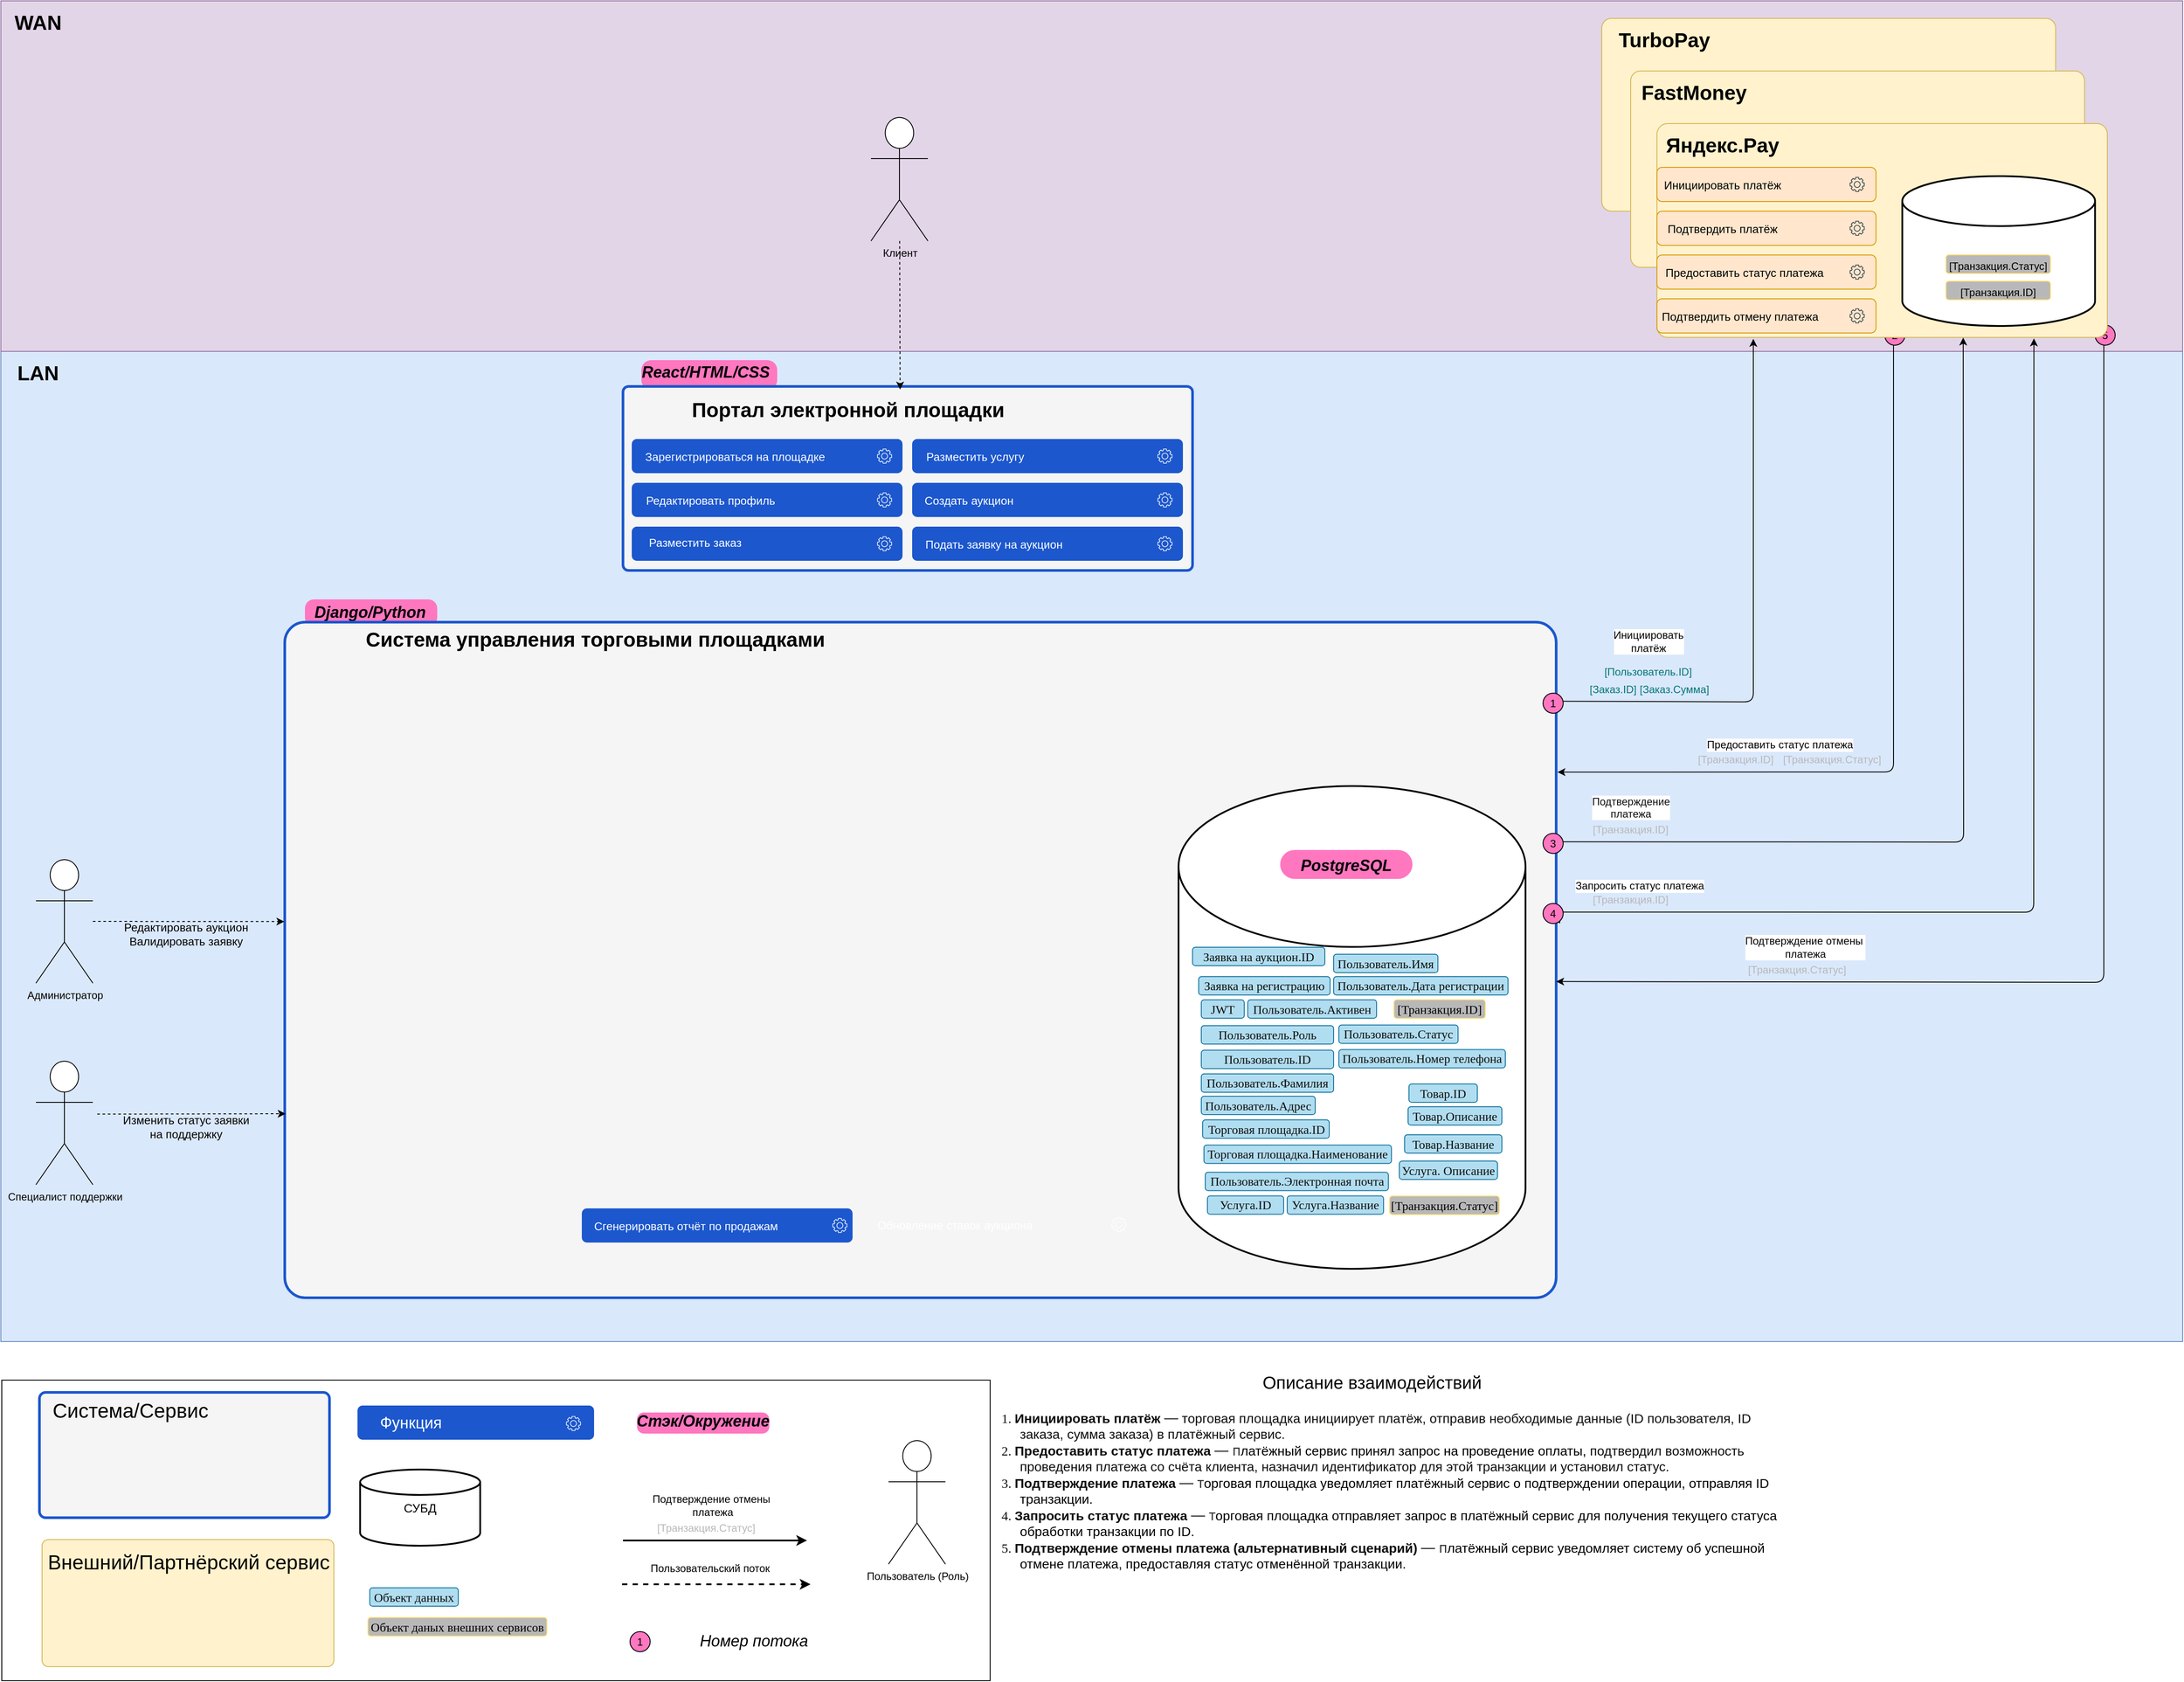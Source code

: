 <mxfile version="26.2.3" pages="2">
  <diagram id="hyhINLnOtjvICwx0lSJQ" name="DF">
    <mxGraphModel dx="6560" dy="5293" grid="0" gridSize="10" guides="1" tooltips="1" connect="1" arrows="1" fold="1" page="0" pageScale="1" pageWidth="827" pageHeight="1169" math="0" shadow="0">
      <root>
        <mxCell id="0" />
        <mxCell id="1" parent="0" />
        <mxCell id="p6EjQOYpoXPN4W7EpJo9-1" value="" style="rounded=0;whiteSpace=wrap;html=1;fillColor=#dae8fc;strokeColor=#6c8ebf;" vertex="1" parent="1">
          <mxGeometry x="773" y="-511" width="2490" height="1130" as="geometry" />
        </mxCell>
        <mxCell id="p6EjQOYpoXPN4W7EpJo9-2" value="" style="group" vertex="1" connectable="0" parent="1">
          <mxGeometry x="1120" y="-233" width="151" height="36" as="geometry" />
        </mxCell>
        <mxCell id="p6EjQOYpoXPN4W7EpJo9-3" value="&lt;p style=&quot;margin: 0px 0px 0px 13px; text-indent: -13px; font-variant-numeric: normal; font-variant-east-asian: normal; font-variant-alternates: normal; font-kerning: auto; font-optical-sizing: auto; font-feature-settings: normal; font-variation-settings: normal; font-variant-position: normal; font-stretch: normal; font-size: 14px; line-height: normal; color: rgb(14, 14, 14); text-align: start;&quot; class=&quot;p1&quot;&gt;&lt;br&gt;&lt;/p&gt;" style="rounded=1;whiteSpace=wrap;html=1;fillColor=#FF77BF;strokeColor=none;arcSize=33;" vertex="1" parent="p6EjQOYpoXPN4W7EpJo9-2">
          <mxGeometry y="5" width="151" height="31" as="geometry" />
        </mxCell>
        <mxCell id="p6EjQOYpoXPN4W7EpJo9-4" value="&lt;font style=&quot;font-size: 18px;&quot;&gt;&lt;i&gt;Django/Python&lt;/i&gt;&lt;/font&gt;" style="text;html=1;align=center;verticalAlign=middle;whiteSpace=wrap;rounded=1;shadow=0;fontSize=23;fontStyle=1" vertex="1" parent="p6EjQOYpoXPN4W7EpJo9-2">
          <mxGeometry x="30" width="89" height="36" as="geometry" />
        </mxCell>
        <mxCell id="p6EjQOYpoXPN4W7EpJo9-5" value="" style="group" vertex="1" connectable="0" parent="1">
          <mxGeometry x="1504" y="-514" width="155" height="49" as="geometry" />
        </mxCell>
        <mxCell id="p6EjQOYpoXPN4W7EpJo9-6" value="&lt;p style=&quot;margin: 0px 0px 0px 13px; text-indent: -13px; font-variant-numeric: normal; font-variant-east-asian: normal; font-variant-alternates: normal; font-kerning: auto; font-optical-sizing: auto; font-feature-settings: normal; font-variation-settings: normal; font-variant-position: normal; font-stretch: normal; font-size: 14px; line-height: normal; color: rgb(14, 14, 14); text-align: start;&quot; class=&quot;p1&quot;&gt;&lt;br&gt;&lt;/p&gt;" style="rounded=1;whiteSpace=wrap;html=1;fillColor=#FF77BF;strokeColor=none;arcSize=33;" vertex="1" parent="p6EjQOYpoXPN4W7EpJo9-5">
          <mxGeometry y="13" width="155" height="34" as="geometry" />
        </mxCell>
        <mxCell id="p6EjQOYpoXPN4W7EpJo9-7" value="&lt;font style=&quot;font-size: 18px;&quot;&gt;&lt;i&gt;React/HTML/CSS&lt;/i&gt;&lt;/font&gt;" style="text;html=1;align=center;verticalAlign=middle;whiteSpace=wrap;rounded=1;shadow=0;fontSize=23;fontStyle=1" vertex="1" parent="p6EjQOYpoXPN4W7EpJo9-5">
          <mxGeometry x="29" width="89" height="49" as="geometry" />
        </mxCell>
        <mxCell id="p6EjQOYpoXPN4W7EpJo9-8" value="" style="rounded=0;whiteSpace=wrap;html=1;fillColor=#e1d5e7;strokeColor=#9673a6;movable=1;resizable=1;rotatable=1;deletable=1;editable=1;locked=0;connectable=1;" vertex="1" parent="1">
          <mxGeometry x="773" y="-911" width="2490" height="400" as="geometry" />
        </mxCell>
        <mxCell id="p6EjQOYpoXPN4W7EpJo9-9" value="" style="rounded=1;whiteSpace=wrap;html=1;arcSize=0;" vertex="1" parent="1">
          <mxGeometry x="774" y="663" width="1128" height="343" as="geometry" />
        </mxCell>
        <mxCell id="p6EjQOYpoXPN4W7EpJo9-10" value="" style="rounded=1;whiteSpace=wrap;html=1;arcSize=3;movable=1;resizable=1;rotatable=1;deletable=1;editable=1;locked=0;connectable=1;fillColor=#f5f5f5;strokeColor=#1C57CD;strokeWidth=3;fontColor=#333333;" vertex="1" parent="1">
          <mxGeometry x="1097" y="-202" width="1451" height="771" as="geometry" />
        </mxCell>
        <mxCell id="p6EjQOYpoXPN4W7EpJo9-11" value="Система управления торговыми площадками" style="text;html=1;align=center;verticalAlign=middle;whiteSpace=wrap;rounded=1;shadow=0;fontSize=23;fontStyle=1" vertex="1" parent="1">
          <mxGeometry x="1177" y="-207" width="549" height="49" as="geometry" />
        </mxCell>
        <mxCell id="p6EjQOYpoXPN4W7EpJo9-12" value="" style="strokeWidth=2;html=1;shape=mxgraph.flowchart.database;whiteSpace=wrap;rounded=1;movable=1;resizable=1;rotatable=1;deletable=1;editable=1;locked=0;connectable=1;" vertex="1" parent="1">
          <mxGeometry x="2117" y="-15" width="396" height="551" as="geometry" />
        </mxCell>
        <mxCell id="p6EjQOYpoXPN4W7EpJo9-13" value="&lt;p style=&quot;margin: 0px 0px 0px 13px; text-indent: -13px; font-variant-numeric: normal; font-variant-east-asian: normal; font-variant-alternates: normal; font-kerning: auto; font-optical-sizing: auto; font-feature-settings: normal; font-variation-settings: normal; font-variant-position: normal; font-stretch: normal; font-size: 14px; line-height: normal; color: rgb(14, 14, 14); text-align: start;&quot; class=&quot;p1&quot;&gt;&lt;font face=&quot;Times New Roman&quot;&gt;Заявка на аукцион.ID&lt;/font&gt;&lt;/p&gt;" style="rounded=1;whiteSpace=wrap;html=1;fillColor=#b1ddf0;strokeColor=#10739e;" vertex="1" parent="1">
          <mxGeometry x="2133" y="169" width="151" height="21" as="geometry" />
        </mxCell>
        <mxCell id="p6EjQOYpoXPN4W7EpJo9-14" value="&lt;p style=&quot;margin: 0px 0px 0px 13px; text-indent: -13px; font-variant-numeric: normal; font-variant-east-asian: normal; font-variant-alternates: normal; font-kerning: auto; font-optical-sizing: auto; font-feature-settings: normal; font-variation-settings: normal; font-variant-position: normal; font-stretch: normal; line-height: normal; color: rgb(14, 14, 14); text-align: start;&quot; class=&quot;p1&quot;&gt;&lt;font style=&quot;font-size: 14px;&quot; face=&quot;Times New Roman&quot;&gt;Заявка на регистрацию&lt;/font&gt;&lt;/p&gt;" style="rounded=1;whiteSpace=wrap;html=1;fillColor=#b1ddf0;strokeColor=#10739e;" vertex="1" parent="1">
          <mxGeometry x="2140" y="202.5" width="150" height="21" as="geometry" />
        </mxCell>
        <mxCell id="p6EjQOYpoXPN4W7EpJo9-15" value="&lt;p style=&quot;margin: 0px 0px 0px 13px; text-indent: -13px; font-variant-numeric: normal; font-variant-east-asian: normal; font-variant-alternates: normal; font-kerning: auto; font-optical-sizing: auto; font-feature-settings: normal; font-variation-settings: normal; font-variant-position: normal; font-stretch: normal; line-height: normal; color: rgb(14, 14, 14); text-align: start;&quot; class=&quot;p1&quot;&gt;&lt;font face=&quot;Times New Roman&quot;&gt;&lt;span style=&quot;font-size: 14px;&quot;&gt;JWT&lt;/span&gt;&lt;/font&gt;&lt;/p&gt;" style="rounded=1;whiteSpace=wrap;html=1;fillColor=#b1ddf0;strokeColor=#10739e;" vertex="1" parent="1">
          <mxGeometry x="2143" y="229" width="49" height="21" as="geometry" />
        </mxCell>
        <mxCell id="p6EjQOYpoXPN4W7EpJo9-16" value="&lt;p style=&quot;margin: 0px 0px 0px 13px; text-indent: -13px; font-variant-numeric: normal; font-variant-east-asian: normal; font-variant-alternates: normal; font-kerning: auto; font-optical-sizing: auto; font-feature-settings: normal; font-variation-settings: normal; font-variant-position: normal; font-stretch: normal; font-size: 14px; line-height: normal; color: rgb(14, 14, 14); text-align: start;&quot; class=&quot;p1&quot;&gt;&lt;font face=&quot;Times New Roman&quot;&gt;Пользователь.Роль&lt;/font&gt;&lt;/p&gt;" style="rounded=1;whiteSpace=wrap;html=1;fillColor=#b1ddf0;strokeColor=#10739e;" vertex="1" parent="1">
          <mxGeometry x="2143" y="258.5" width="151" height="21" as="geometry" />
        </mxCell>
        <mxCell id="p6EjQOYpoXPN4W7EpJo9-17" value="&lt;p style=&quot;margin: 0px 0px 0px 13px; text-indent: -13px; font-variant-numeric: normal; font-variant-east-asian: normal; font-variant-alternates: normal; font-kerning: auto; font-optical-sizing: auto; font-feature-settings: normal; font-variation-settings: normal; font-variant-position: normal; font-stretch: normal; font-size: 14px; line-height: normal; color: rgb(14, 14, 14); text-align: start;&quot; class=&quot;p1&quot;&gt;&lt;font face=&quot;Times New Roman&quot;&gt;Пользователь.ID&lt;/font&gt;&lt;/p&gt;" style="rounded=1;whiteSpace=wrap;html=1;fillColor=#b1ddf0;strokeColor=#10739e;" vertex="1" parent="1">
          <mxGeometry x="2143" y="286.5" width="151" height="21" as="geometry" />
        </mxCell>
        <mxCell id="p6EjQOYpoXPN4W7EpJo9-18" value="&lt;p style=&quot;margin: 0px 0px 0px 13px; text-indent: -13px; font-variant-numeric: normal; font-variant-east-asian: normal; font-variant-alternates: normal; font-kerning: auto; font-optical-sizing: auto; font-feature-settings: normal; font-variation-settings: normal; font-variant-position: normal; font-stretch: normal; font-size: 14px; line-height: normal; color: rgb(14, 14, 14); text-align: start;&quot; class=&quot;p1&quot;&gt;&lt;font face=&quot;Times New Roman&quot;&gt;Пользователь.Имя&lt;/font&gt;&lt;/p&gt;" style="rounded=1;whiteSpace=wrap;html=1;fillColor=#b1ddf0;strokeColor=#10739e;" vertex="1" parent="1">
          <mxGeometry x="2294" y="177" width="119" height="21" as="geometry" />
        </mxCell>
        <mxCell id="p6EjQOYpoXPN4W7EpJo9-19" value="&lt;p style=&quot;margin: 0px 0px 0px 13px; text-indent: -13px; font-variant-numeric: normal; font-variant-east-asian: normal; font-variant-alternates: normal; font-kerning: auto; font-optical-sizing: auto; font-feature-settings: normal; font-variation-settings: normal; font-variant-position: normal; font-stretch: normal; font-size: 14px; line-height: normal; color: rgb(14, 14, 14); text-align: start;&quot; class=&quot;p1&quot;&gt;&lt;font face=&quot;Times New Roman&quot;&gt;Пользователь.Фамилия&lt;/font&gt;&lt;/p&gt;" style="rounded=1;whiteSpace=wrap;html=1;fillColor=#b1ddf0;strokeColor=#10739e;" vertex="1" parent="1">
          <mxGeometry x="2143" y="313.5" width="151" height="21" as="geometry" />
        </mxCell>
        <mxCell id="p6EjQOYpoXPN4W7EpJo9-20" value="&lt;p style=&quot;margin: 0px 0px 0px 13px; text-indent: -13px; font-variant-numeric: normal; font-variant-east-asian: normal; font-variant-alternates: normal; font-kerning: auto; font-optical-sizing: auto; font-feature-settings: normal; font-variation-settings: normal; font-variant-position: normal; font-stretch: normal; font-size: 14px; line-height: normal; color: rgb(14, 14, 14); text-align: start;&quot; class=&quot;p1&quot;&gt;&lt;font face=&quot;Times New Roman&quot;&gt;Пользователь.Адрес&lt;/font&gt;&lt;/p&gt;" style="rounded=1;whiteSpace=wrap;html=1;fillColor=#b1ddf0;strokeColor=#10739e;" vertex="1" parent="1">
          <mxGeometry x="2143" y="339" width="130" height="21" as="geometry" />
        </mxCell>
        <mxCell id="p6EjQOYpoXPN4W7EpJo9-21" value="&lt;p style=&quot;margin: 0px 0px 0px 13px; text-indent: -13px; font-variant-numeric: normal; font-variant-east-asian: normal; font-variant-alternates: normal; font-kerning: auto; font-optical-sizing: auto; font-feature-settings: normal; font-variation-settings: normal; font-variant-position: normal; font-stretch: normal; font-size: 14px; line-height: normal; color: rgb(14, 14, 14); text-align: start;&quot; class=&quot;p1&quot;&gt;&lt;font face=&quot;Times New Roman&quot;&gt;Пользователь.Дата регистрации&lt;/font&gt;&lt;/p&gt;" style="rounded=1;whiteSpace=wrap;html=1;fillColor=#b1ddf0;strokeColor=#10739e;" vertex="1" parent="1">
          <mxGeometry x="2294" y="202.5" width="199" height="21" as="geometry" />
        </mxCell>
        <mxCell id="p6EjQOYpoXPN4W7EpJo9-22" value="&lt;p style=&quot;margin: 0px 0px 0px 13px; text-indent: -13px; font-variant-numeric: normal; font-variant-east-asian: normal; font-variant-alternates: normal; font-kerning: auto; font-optical-sizing: auto; font-feature-settings: normal; font-variation-settings: normal; font-variant-position: normal; font-stretch: normal; font-size: 14px; line-height: normal; color: rgb(14, 14, 14); text-align: start;&quot; class=&quot;p1&quot;&gt;&lt;font face=&quot;Times New Roman&quot;&gt;Пользователь.Статус&lt;/font&gt;&lt;/p&gt;" style="rounded=1;whiteSpace=wrap;html=1;fillColor=#b1ddf0;strokeColor=#10739e;" vertex="1" parent="1">
          <mxGeometry x="2300" y="257.75" width="136" height="21" as="geometry" />
        </mxCell>
        <mxCell id="p6EjQOYpoXPN4W7EpJo9-23" value="&lt;p style=&quot;margin: 0px 0px 0px 13px; text-indent: -13px; font-variant-numeric: normal; font-variant-east-asian: normal; font-variant-alternates: normal; font-kerning: auto; font-optical-sizing: auto; font-feature-settings: normal; font-variation-settings: normal; font-variant-position: normal; font-stretch: normal; font-size: 14px; line-height: normal; color: rgb(14, 14, 14); text-align: start;&quot; class=&quot;p1&quot;&gt;&lt;font face=&quot;Times New Roman&quot;&gt;Пользователь.Электронная почта&lt;/font&gt;&lt;/p&gt;" style="rounded=1;whiteSpace=wrap;html=1;fillColor=#b1ddf0;strokeColor=#10739e;" vertex="1" parent="1">
          <mxGeometry x="2147.5" y="425.75" width="209" height="21" as="geometry" />
        </mxCell>
        <mxCell id="p6EjQOYpoXPN4W7EpJo9-24" value="&lt;p style=&quot;margin: 0px 0px 0px 13px; text-indent: -13px; font-variant-numeric: normal; font-variant-east-asian: normal; font-variant-alternates: normal; font-kerning: auto; font-optical-sizing: auto; font-feature-settings: normal; font-variation-settings: normal; font-variant-position: normal; font-stretch: normal; font-size: 14px; line-height: normal; color: rgb(14, 14, 14); text-align: start;&quot; class=&quot;p1&quot;&gt;&lt;font face=&quot;Times New Roman&quot;&gt;Пользователь.Номер телефона&lt;/font&gt;&lt;/p&gt;" style="rounded=1;whiteSpace=wrap;html=1;fillColor=#b1ddf0;strokeColor=#10739e;" vertex="1" parent="1">
          <mxGeometry x="2300" y="285.75" width="190" height="21" as="geometry" />
        </mxCell>
        <mxCell id="p6EjQOYpoXPN4W7EpJo9-25" value="&lt;p style=&quot;margin: 0px 0px 0px 13px; text-indent: -13px; font-variant-numeric: normal; font-variant-east-asian: normal; font-variant-alternates: normal; font-kerning: auto; font-optical-sizing: auto; font-feature-settings: normal; font-variation-settings: normal; font-variant-position: normal; font-stretch: normal; font-size: 14px; line-height: normal; color: rgb(14, 14, 14); text-align: start;&quot; class=&quot;p1&quot;&gt;&lt;font face=&quot;Times New Roman&quot;&gt;Торговая площадка.ID&lt;/font&gt;&lt;/p&gt;" style="rounded=1;whiteSpace=wrap;html=1;fillColor=#b1ddf0;strokeColor=#10739e;" vertex="1" parent="1">
          <mxGeometry x="2144.5" y="366" width="144.5" height="21" as="geometry" />
        </mxCell>
        <mxCell id="p6EjQOYpoXPN4W7EpJo9-26" value="&lt;p style=&quot;margin: 0px 0px 0px 13px; text-indent: -13px; font-variant-numeric: normal; font-variant-east-asian: normal; font-variant-alternates: normal; font-kerning: auto; font-optical-sizing: auto; font-feature-settings: normal; font-variation-settings: normal; font-variant-position: normal; font-stretch: normal; font-size: 14px; line-height: normal; color: rgb(14, 14, 14); text-align: start;&quot; class=&quot;p1&quot;&gt;&lt;font face=&quot;Times New Roman&quot;&gt;Торговая площадка.Наименование&lt;/font&gt;&lt;/p&gt;" style="rounded=1;whiteSpace=wrap;html=1;fillColor=#b1ddf0;strokeColor=#10739e;" vertex="1" parent="1">
          <mxGeometry x="2146" y="394.75" width="214" height="21" as="geometry" />
        </mxCell>
        <mxCell id="p6EjQOYpoXPN4W7EpJo9-27" value="&lt;p style=&quot;margin: 0px 0px 0px 13px; text-indent: -13px; font-variant-numeric: normal; font-variant-east-asian: normal; font-variant-alternates: normal; font-kerning: auto; font-optical-sizing: auto; font-feature-settings: normal; font-variation-settings: normal; font-variant-position: normal; font-stretch: normal; font-size: 14px; line-height: normal; color: rgb(14, 14, 14); text-align: start;&quot; class=&quot;p1&quot;&gt;&lt;font face=&quot;Times New Roman&quot;&gt;Пользователь.Активен&lt;/font&gt;&lt;/p&gt;" style="rounded=1;whiteSpace=wrap;html=1;fillColor=#b1ddf0;strokeColor=#10739e;" vertex="1" parent="1">
          <mxGeometry x="2196" y="229" width="147" height="21" as="geometry" />
        </mxCell>
        <mxCell id="p6EjQOYpoXPN4W7EpJo9-28" value="&lt;p style=&quot;margin: 0px 0px 0px 13px; text-indent: -13px; font-variant-numeric: normal; font-variant-east-asian: normal; font-variant-alternates: normal; font-kerning: auto; font-optical-sizing: auto; font-feature-settings: normal; font-variation-settings: normal; font-variant-position: normal; font-stretch: normal; font-size: 14px; line-height: normal; color: rgb(14, 14, 14); text-align: start;&quot; class=&quot;p1&quot;&gt;&lt;font face=&quot;Times New Roman&quot;&gt;Услуга.ID&lt;/font&gt;&lt;/p&gt;" style="rounded=1;whiteSpace=wrap;html=1;fillColor=#b1ddf0;strokeColor=#10739e;" vertex="1" parent="1">
          <mxGeometry x="2150" y="452.75" width="87" height="21" as="geometry" />
        </mxCell>
        <mxCell id="p6EjQOYpoXPN4W7EpJo9-29" value="&lt;p style=&quot;margin: 0px 0px 0px 13px; text-indent: -13px; font-variant-numeric: normal; font-variant-east-asian: normal; font-variant-alternates: normal; font-kerning: auto; font-optical-sizing: auto; font-feature-settings: normal; font-variation-settings: normal; font-variant-position: normal; font-stretch: normal; font-size: 14px; line-height: normal; color: rgb(14, 14, 14); text-align: start;&quot; class=&quot;p1&quot;&gt;&lt;font face=&quot;Times New Roman&quot;&gt;Услуга.Название&lt;/font&gt;&lt;/p&gt;" style="rounded=1;whiteSpace=wrap;html=1;fillColor=#b1ddf0;strokeColor=#10739e;" vertex="1" parent="1">
          <mxGeometry x="2241" y="452.75" width="110" height="21" as="geometry" />
        </mxCell>
        <mxCell id="p6EjQOYpoXPN4W7EpJo9-30" value="&lt;p style=&quot;margin: 0px 0px 0px 13px; text-indent: -13px; font-variant-numeric: normal; font-variant-east-asian: normal; font-variant-alternates: normal; font-kerning: auto; font-optical-sizing: auto; font-feature-settings: normal; font-variation-settings: normal; font-variant-position: normal; font-stretch: normal; font-size: 14px; line-height: normal; color: rgb(14, 14, 14); text-align: start;&quot; class=&quot;p1&quot;&gt;&lt;font face=&quot;Times New Roman&quot;&gt;Услуга. Описание&lt;/font&gt;&lt;/p&gt;" style="rounded=1;whiteSpace=wrap;html=1;fillColor=#b1ddf0;strokeColor=#10739e;" vertex="1" parent="1">
          <mxGeometry x="2369" y="413" width="112" height="21" as="geometry" />
        </mxCell>
        <mxCell id="p6EjQOYpoXPN4W7EpJo9-31" value="&lt;p style=&quot;margin: 0px 0px 0px 13px; text-indent: -13px; font-variant-numeric: normal; font-variant-east-asian: normal; font-variant-alternates: normal; font-kerning: auto; font-optical-sizing: auto; font-feature-settings: normal; font-variation-settings: normal; font-variant-position: normal; font-stretch: normal; font-size: 14px; line-height: normal; color: rgb(14, 14, 14); text-align: start;&quot; class=&quot;p1&quot;&gt;&lt;font face=&quot;Times New Roman&quot;&gt;Товар.ID&lt;/font&gt;&lt;/p&gt;" style="rounded=1;whiteSpace=wrap;html=1;fillColor=#b1ddf0;strokeColor=#10739e;" vertex="1" parent="1">
          <mxGeometry x="2380" y="325" width="78" height="21" as="geometry" />
        </mxCell>
        <mxCell id="p6EjQOYpoXPN4W7EpJo9-32" value="&lt;p style=&quot;margin: 0px 0px 0px 13px; text-indent: -13px; font-variant-numeric: normal; font-variant-east-asian: normal; font-variant-alternates: normal; font-kerning: auto; font-optical-sizing: auto; font-feature-settings: normal; font-variation-settings: normal; font-variant-position: normal; font-stretch: normal; font-size: 14px; line-height: normal; color: rgb(14, 14, 14); text-align: start;&quot; class=&quot;p1&quot;&gt;&lt;font face=&quot;Times New Roman&quot;&gt;Товар.Название&lt;/font&gt;&lt;/p&gt;" style="rounded=1;whiteSpace=wrap;html=1;fillColor=#b1ddf0;strokeColor=#10739e;" vertex="1" parent="1">
          <mxGeometry x="2375" y="383" width="111" height="21" as="geometry" />
        </mxCell>
        <mxCell id="p6EjQOYpoXPN4W7EpJo9-33" value="&lt;p style=&quot;margin: 0px 0px 0px 13px; text-indent: -13px; font-variant-numeric: normal; font-variant-east-asian: normal; font-variant-alternates: normal; font-kerning: auto; font-optical-sizing: auto; font-feature-settings: normal; font-variation-settings: normal; font-variant-position: normal; font-stretch: normal; font-size: 14px; line-height: normal; color: rgb(14, 14, 14); text-align: start;&quot; class=&quot;p1&quot;&gt;&lt;font face=&quot;Times New Roman&quot;&gt;Товар.Описание&lt;/font&gt;&lt;/p&gt;" style="rounded=1;whiteSpace=wrap;html=1;fillColor=#b1ddf0;strokeColor=#10739e;" vertex="1" parent="1">
          <mxGeometry x="2379" y="351" width="107" height="21" as="geometry" />
        </mxCell>
        <mxCell id="p6EjQOYpoXPN4W7EpJo9-34" value="Администратор" style="shape=umlActor;verticalLabelPosition=bottom;verticalAlign=top;html=1;outlineConnect=0;rounded=1;" vertex="1" parent="1">
          <mxGeometry x="813" y="69" width="65" height="141" as="geometry" />
        </mxCell>
        <mxCell id="p6EjQOYpoXPN4W7EpJo9-35" value="" style="endArrow=classic;html=1;rounded=1;dashed=1;entryX=0.961;entryY=0.023;entryDx=0;entryDy=0;entryPerimeter=0;" edge="1" parent="1" source="p6EjQOYpoXPN4W7EpJo9-34" target="p6EjQOYpoXPN4W7EpJo9-64">
          <mxGeometry width="50" height="50" relative="1" as="geometry">
            <mxPoint x="979" y="233" as="sourcePoint" />
            <mxPoint x="975" y="668" as="targetPoint" />
            <Array as="points" />
          </mxGeometry>
        </mxCell>
        <mxCell id="p6EjQOYpoXPN4W7EpJo9-36" value="WAN" style="text;html=1;align=center;verticalAlign=middle;whiteSpace=wrap;rounded=1;shadow=0;fontSize=23;fontStyle=1" vertex="1" parent="1">
          <mxGeometry x="773" y="-911" width="85" height="49" as="geometry" />
        </mxCell>
        <mxCell id="p6EjQOYpoXPN4W7EpJo9-37" value="LAN" style="text;html=1;align=center;verticalAlign=middle;whiteSpace=wrap;rounded=1;shadow=0;fontSize=23;fontStyle=1" vertex="1" parent="1">
          <mxGeometry x="773" y="-511" width="85" height="49" as="geometry" />
        </mxCell>
        <mxCell id="p6EjQOYpoXPN4W7EpJo9-38" value="" style="endArrow=classic;html=1;rounded=1;curved=0;entryX=1.001;entryY=0.222;entryDx=0;entryDy=0;entryPerimeter=0;" edge="1" parent="1" target="p6EjQOYpoXPN4W7EpJo9-10">
          <mxGeometry width="50" height="50" relative="1" as="geometry">
            <mxPoint x="2933" y="-521" as="sourcePoint" />
            <mxPoint x="2903" y="-326" as="targetPoint" />
            <Array as="points">
              <mxPoint x="2933" y="-31" />
            </Array>
          </mxGeometry>
        </mxCell>
        <mxCell id="p6EjQOYpoXPN4W7EpJo9-39" value="&lt;p style=&quot;margin: 0px 0px 0px 21px; text-indent: -21px; font-variant-numeric: normal; font-variant-east-asian: normal; font-variant-alternates: normal; font-kerning: auto; font-optical-sizing: auto; font-feature-settings: normal; font-variation-settings: normal; font-variant-position: normal; font-stretch: normal; line-height: normal; color: rgb(14, 14, 14); text-align: start; text-wrap: wrap;&quot; class=&quot;p1&quot;&gt;&lt;font style=&quot;font-size: 12px;&quot; face=&quot;Helvetica&quot;&gt;Подтверждение платежа&lt;/font&gt;&lt;/p&gt;" style="edgeLabel;html=1;align=center;verticalAlign=middle;resizable=0;points=[];rounded=1;" vertex="1" connectable="0" parent="p6EjQOYpoXPN4W7EpJo9-38">
          <mxGeometry x="0.194" y="1" relative="1" as="geometry">
            <mxPoint x="-269" y="39" as="offset" />
          </mxGeometry>
        </mxCell>
        <mxCell id="p6EjQOYpoXPN4W7EpJo9-40" value="" style="endArrow=classic;html=1;rounded=1;exitX=1.001;exitY=0.325;exitDx=0;exitDy=0;exitPerimeter=0;curved=0;entryX=0.68;entryY=1.001;entryDx=0;entryDy=0;entryPerimeter=0;" edge="1" parent="1" source="p6EjQOYpoXPN4W7EpJo9-10" target="p6EjQOYpoXPN4W7EpJo9-146">
          <mxGeometry width="50" height="50" relative="1" as="geometry">
            <mxPoint x="2713" y="175" as="sourcePoint" />
            <mxPoint x="3013" y="-331" as="targetPoint" />
            <Array as="points">
              <mxPoint x="3013" y="49" />
            </Array>
          </mxGeometry>
        </mxCell>
        <mxCell id="p6EjQOYpoXPN4W7EpJo9-41" value="&lt;font style=&quot;font-size: 12px;&quot;&gt;Предоставить статус платежа&lt;/font&gt;" style="edgeLabel;html=1;align=center;verticalAlign=middle;resizable=0;points=[];rounded=1;" vertex="1" connectable="0" parent="p6EjQOYpoXPN4W7EpJo9-40">
          <mxGeometry x="0.194" y="1" relative="1" as="geometry">
            <mxPoint x="-209" y="46" as="offset" />
          </mxGeometry>
        </mxCell>
        <mxCell id="p6EjQOYpoXPN4W7EpJo9-42" value="" style="endArrow=classic;html=1;rounded=1;curved=0;entryX=1;entryY=0.532;entryDx=0;entryDy=0;entryPerimeter=0;" edge="1" parent="1" target="p6EjQOYpoXPN4W7EpJo9-10">
          <mxGeometry width="50" height="50" relative="1" as="geometry">
            <mxPoint x="3173" y="-521" as="sourcePoint" />
            <mxPoint x="2553" y="209" as="targetPoint" />
            <Array as="points">
              <mxPoint x="3173" y="209" />
            </Array>
          </mxGeometry>
        </mxCell>
        <mxCell id="p6EjQOYpoXPN4W7EpJo9-43" value="&lt;font style=&quot;font-size: 12px;&quot;&gt;Подтверждение отмены&amp;nbsp;&lt;/font&gt;&lt;div&gt;&lt;font style=&quot;font-size: 12px;&quot;&gt;платежа&lt;/font&gt;&lt;/div&gt;" style="edgeLabel;html=1;align=center;verticalAlign=middle;resizable=0;points=[];rounded=1;" vertex="1" connectable="0" parent="p6EjQOYpoXPN4W7EpJo9-42">
          <mxGeometry x="0.194" y="1" relative="1" as="geometry">
            <mxPoint x="-262" y="-41" as="offset" />
          </mxGeometry>
        </mxCell>
        <mxCell id="p6EjQOYpoXPN4W7EpJo9-44" value="" style="endArrow=classic;html=1;rounded=1;exitX=1;exitY=0.117;exitDx=0;exitDy=0;exitPerimeter=0;curved=0;entryX=0.214;entryY=1.007;entryDx=0;entryDy=0;entryPerimeter=0;" edge="1" parent="1" source="p6EjQOYpoXPN4W7EpJo9-10" target="p6EjQOYpoXPN4W7EpJo9-146">
          <mxGeometry width="50" height="50" relative="1" as="geometry">
            <mxPoint x="2423" y="-105" as="sourcePoint" />
            <mxPoint x="2768" y="-490" as="targetPoint" />
            <Array as="points">
              <mxPoint x="2773" y="-111" />
            </Array>
          </mxGeometry>
        </mxCell>
        <mxCell id="p6EjQOYpoXPN4W7EpJo9-45" value="&lt;span style=&quot;text-wrap: wrap;&quot;&gt;&lt;font style=&quot;font-size: 12px;&quot;&gt;Инициировать платёж&lt;/font&gt;&lt;/span&gt;" style="edgeLabel;html=1;align=center;verticalAlign=middle;resizable=0;points=[];rounded=1;" vertex="1" connectable="0" parent="p6EjQOYpoXPN4W7EpJo9-44">
          <mxGeometry x="0.194" y="1" relative="1" as="geometry">
            <mxPoint x="-119" y="87" as="offset" />
          </mxGeometry>
        </mxCell>
        <mxCell id="p6EjQOYpoXPN4W7EpJo9-46" value="&lt;font style=&quot;font-size: 12px;&quot;&gt;[Транзакция.ID]&lt;/font&gt;" style="text;html=1;align=center;verticalAlign=middle;whiteSpace=wrap;rounded=1;fontSize=13;labelBackgroundColor=none;fontColor=#B8B8B8;" vertex="1" parent="1">
          <mxGeometry x="2703" y="-61" width="100" height="30" as="geometry" />
        </mxCell>
        <mxCell id="p6EjQOYpoXPN4W7EpJo9-47" value="&lt;font style=&quot;font-size: 12px;&quot;&gt;[Транзакция.Статус]&lt;/font&gt;" style="text;html=1;align=center;verticalAlign=middle;whiteSpace=wrap;rounded=1;fontSize=13;labelBackgroundColor=none;fontColor=#B8B8B8;" vertex="1" parent="1">
          <mxGeometry x="2783" y="-61" width="160" height="30" as="geometry" />
        </mxCell>
        <mxCell id="p6EjQOYpoXPN4W7EpJo9-48" value="&lt;font style=&quot;font-size: 12px;&quot;&gt;[Пользователь.ID]&lt;/font&gt;" style="text;html=1;align=center;verticalAlign=middle;whiteSpace=wrap;rounded=1;fontSize=13;labelBackgroundColor=none;fontColor=#007575;" vertex="1" parent="1">
          <mxGeometry x="2573" y="-161" width="160" height="30" as="geometry" />
        </mxCell>
        <mxCell id="p6EjQOYpoXPN4W7EpJo9-49" value="&lt;font style=&quot;font-size: 12px;&quot;&gt;[Заказ.ID]&lt;/font&gt;" style="text;html=1;align=center;verticalAlign=middle;whiteSpace=wrap;rounded=1;fontSize=13;labelBackgroundColor=none;fontColor=#007575;" vertex="1" parent="1">
          <mxGeometry x="2533" y="-141" width="160" height="30" as="geometry" />
        </mxCell>
        <mxCell id="p6EjQOYpoXPN4W7EpJo9-50" value="&lt;font style=&quot;font-size: 12px;&quot;&gt;[Заказ.Сумма]&lt;/font&gt;" style="text;html=1;align=center;verticalAlign=middle;whiteSpace=wrap;rounded=1;fontSize=13;labelBackgroundColor=none;fontColor=#007575;" vertex="1" parent="1">
          <mxGeometry x="2603" y="-141" width="160" height="30" as="geometry" />
        </mxCell>
        <mxCell id="p6EjQOYpoXPN4W7EpJo9-51" value="&lt;font style=&quot;font-size: 12px;&quot;&gt;[Транзакция.ID]&lt;/font&gt;" style="text;html=1;align=center;verticalAlign=middle;whiteSpace=wrap;rounded=1;fontSize=13;labelBackgroundColor=none;fontColor=#B8B8B8;" vertex="1" parent="1">
          <mxGeometry x="2583" y="19" width="100" height="30" as="geometry" />
        </mxCell>
        <mxCell id="p6EjQOYpoXPN4W7EpJo9-52" value="" style="endArrow=classic;html=1;rounded=1;exitX=1;exitY=0.429;exitDx=0;exitDy=0;exitPerimeter=0;curved=0;entryX=0.837;entryY=1.005;entryDx=0;entryDy=0;entryPerimeter=0;" edge="1" parent="1" source="p6EjQOYpoXPN4W7EpJo9-60" target="p6EjQOYpoXPN4W7EpJo9-146">
          <mxGeometry width="50" height="50" relative="1" as="geometry">
            <mxPoint x="2553" y="133" as="sourcePoint" />
            <mxPoint x="3017" y="-251" as="targetPoint" />
            <Array as="points">
              <mxPoint x="3093" y="129" />
            </Array>
          </mxGeometry>
        </mxCell>
        <mxCell id="p6EjQOYpoXPN4W7EpJo9-53" value="&lt;font style=&quot;font-size: 12px;&quot;&gt;Запросить статус платежа&lt;/font&gt;" style="edgeLabel;html=1;align=center;verticalAlign=middle;resizable=0;points=[];rounded=1;" vertex="1" connectable="0" parent="p6EjQOYpoXPN4W7EpJo9-52">
          <mxGeometry x="-0.441" y="-1" relative="1" as="geometry">
            <mxPoint x="-246" y="-31" as="offset" />
          </mxGeometry>
        </mxCell>
        <mxCell id="p6EjQOYpoXPN4W7EpJo9-54" value="&lt;font style=&quot;font-size: 12px;&quot;&gt;[Транзакция.ID]&lt;/font&gt;" style="text;html=1;align=center;verticalAlign=middle;whiteSpace=wrap;rounded=1;fontSize=13;labelBackgroundColor=none;fontColor=#B8B8B8;" vertex="1" parent="1">
          <mxGeometry x="2583" y="99" width="100" height="30" as="geometry" />
        </mxCell>
        <mxCell id="p6EjQOYpoXPN4W7EpJo9-55" value="&lt;font style=&quot;font-size: 12px;&quot;&gt;[Транзакция.Статус]&lt;/font&gt;" style="text;html=1;align=center;verticalAlign=middle;whiteSpace=wrap;rounded=1;fontSize=13;labelBackgroundColor=none;fontColor=#B8B8B8;" vertex="1" parent="1">
          <mxGeometry x="2743" y="179" width="160" height="30" as="geometry" />
        </mxCell>
        <mxCell id="p6EjQOYpoXPN4W7EpJo9-56" value="1" style="ellipse;whiteSpace=wrap;html=1;aspect=fixed;rounded=1;fillColor=#FF77BF;" vertex="1" parent="1">
          <mxGeometry x="2533" y="-121" width="23" height="23" as="geometry" />
        </mxCell>
        <mxCell id="p6EjQOYpoXPN4W7EpJo9-57" value="2" style="ellipse;whiteSpace=wrap;html=1;aspect=fixed;rounded=1;fillColor=#FF77BF;" vertex="1" parent="1">
          <mxGeometry x="2923" y="-541" width="23" height="23" as="geometry" />
        </mxCell>
        <mxCell id="p6EjQOYpoXPN4W7EpJo9-58" value="3" style="ellipse;whiteSpace=wrap;html=1;aspect=fixed;rounded=1;fillColor=#ff77bf;" vertex="1" parent="1">
          <mxGeometry x="2533" y="39" width="23" height="23" as="geometry" />
        </mxCell>
        <mxCell id="p6EjQOYpoXPN4W7EpJo9-59" value="" style="endArrow=classic;html=1;rounded=1;exitX=1;exitY=0.429;exitDx=0;exitDy=0;exitPerimeter=0;curved=0;entryX=0.837;entryY=1.005;entryDx=0;entryDy=0;entryPerimeter=0;" edge="1" parent="1" source="p6EjQOYpoXPN4W7EpJo9-10" target="p6EjQOYpoXPN4W7EpJo9-60">
          <mxGeometry width="50" height="50" relative="1" as="geometry">
            <mxPoint x="2548" y="129" as="sourcePoint" />
            <mxPoint x="3093" y="-336" as="targetPoint" />
            <Array as="points" />
          </mxGeometry>
        </mxCell>
        <mxCell id="p6EjQOYpoXPN4W7EpJo9-60" value="4" style="ellipse;whiteSpace=wrap;html=1;aspect=fixed;rounded=1;fillColor=#FF77BF;" vertex="1" parent="1">
          <mxGeometry x="2533" y="119" width="23" height="23" as="geometry" />
        </mxCell>
        <mxCell id="p6EjQOYpoXPN4W7EpJo9-61" value="5" style="ellipse;whiteSpace=wrap;html=1;aspect=fixed;rounded=1;fillColor=#FF77BF;" vertex="1" parent="1">
          <mxGeometry x="3163" y="-541" width="23" height="23" as="geometry" />
        </mxCell>
        <mxCell id="p6EjQOYpoXPN4W7EpJo9-62" value="&lt;p style=&quot;margin: 0px 0px 0px 13px; text-indent: -13px; font-variant-numeric: normal; font-variant-east-asian: normal; font-variant-alternates: normal; font-kerning: auto; font-optical-sizing: auto; font-feature-settings: normal; font-variation-settings: normal; font-variant-position: normal; font-stretch: normal; line-height: normal; text-align: start;&quot; class=&quot;p1&quot;&gt;&lt;span style=&quot;text-align: center; text-indent: 0px;&quot;&gt;&lt;font style=&quot;font-size: 14px;&quot; face=&quot;Times New Roman&quot;&gt;[Транзакция.ID]&lt;/font&gt;&lt;/span&gt;&lt;br&gt;&lt;/p&gt;" style="rounded=1;whiteSpace=wrap;html=1;fillColor=#B8B8B8;strokeColor=#FFD966;" vertex="1" parent="1">
          <mxGeometry x="2363" y="229" width="104" height="21" as="geometry" />
        </mxCell>
        <mxCell id="p6EjQOYpoXPN4W7EpJo9-63" value="&lt;p style=&quot;margin: 0px 0px 0px 13px; text-indent: -13px; font-variant-numeric: normal; font-variant-east-asian: normal; font-variant-alternates: normal; font-kerning: auto; font-optical-sizing: auto; font-feature-settings: normal; font-variation-settings: normal; font-variant-position: normal; font-stretch: normal; line-height: normal; text-align: start;&quot; class=&quot;p1&quot;&gt;&lt;span style=&quot;text-align: center; text-indent: 0px;&quot;&gt;&lt;font style=&quot;font-size: 14px;&quot; face=&quot;Times New Roman&quot;&gt;[Транзакция.Статус]&lt;/font&gt;&lt;/span&gt;&lt;br&gt;&lt;/p&gt;" style="rounded=1;whiteSpace=wrap;html=1;fillColor=#B8B8B8;strokeColor=#FFD966;" vertex="1" parent="1">
          <mxGeometry x="2358" y="453" width="125" height="21" as="geometry" />
        </mxCell>
        <mxCell id="p6EjQOYpoXPN4W7EpJo9-64" value="Редактировать аукцион&lt;div&gt;Валидировать заявку&lt;/div&gt;" style="text;html=1;align=center;verticalAlign=middle;whiteSpace=wrap;rounded=1;fontSize=13;" vertex="1" parent="1">
          <mxGeometry x="863" y="139" width="243" height="30" as="geometry" />
        </mxCell>
        <mxCell id="p6EjQOYpoXPN4W7EpJo9-65" value="Специалист поддержки" style="shape=umlActor;verticalLabelPosition=bottom;verticalAlign=top;html=1;outlineConnect=0;rounded=1;" vertex="1" parent="1">
          <mxGeometry x="813" y="299" width="65" height="141" as="geometry" />
        </mxCell>
        <mxCell id="p6EjQOYpoXPN4W7EpJo9-66" value="" style="endArrow=classic;html=1;rounded=1;dashed=1;" edge="1" parent="1">
          <mxGeometry width="50" height="50" relative="1" as="geometry">
            <mxPoint x="883" y="359.434" as="sourcePoint" />
            <mxPoint x="1098" y="359" as="targetPoint" />
            <Array as="points" />
          </mxGeometry>
        </mxCell>
        <mxCell id="p6EjQOYpoXPN4W7EpJo9-67" value="&lt;div&gt;Изменить статус заявки&lt;/div&gt;&lt;div&gt;на поддержку&lt;/div&gt;" style="text;html=1;align=center;verticalAlign=middle;whiteSpace=wrap;rounded=1;fontSize=13;" vertex="1" parent="1">
          <mxGeometry x="863" y="359" width="243" height="30" as="geometry" />
        </mxCell>
        <mxCell id="p6EjQOYpoXPN4W7EpJo9-68" value="" style="rounded=1;whiteSpace=wrap;html=1;arcSize=3;fillColor=#f5f5f5;strokeColor=#1C57CD;strokeWidth=3;align=center;verticalAlign=middle;fontFamily=Helvetica;fontSize=12;fontColor=#333333;resizable=1;" vertex="1" parent="1">
          <mxGeometry x="1483" y="-471" width="650" height="210" as="geometry" />
        </mxCell>
        <mxCell id="p6EjQOYpoXPN4W7EpJo9-69" value="Портал электронной площадки" style="text;html=1;align=center;verticalAlign=middle;whiteSpace=wrap;rounded=1;shadow=0;fontSize=23;fontStyle=1" vertex="1" parent="1">
          <mxGeometry x="1550" y="-469" width="380" height="49" as="geometry" />
        </mxCell>
        <mxCell id="p6EjQOYpoXPN4W7EpJo9-70" value="&lt;p style=&quot;margin: 0px 0px 0px 13px; text-indent: -13px; font-variant-numeric: normal; font-variant-east-asian: normal; font-variant-alternates: normal; font-kerning: auto; font-optical-sizing: auto; font-feature-settings: normal; font-variation-settings: normal; font-variant-position: normal; font-stretch: normal; font-size: 14px; line-height: normal; color: rgb(14, 14, 14); text-align: start;&quot; class=&quot;p1&quot;&gt;&lt;font face=&quot;Times New Roman&quot;&gt;Объект данных&lt;/font&gt;&lt;/p&gt;" style="rounded=1;whiteSpace=wrap;html=1;fillColor=#b1ddf0;strokeColor=#10739e;" vertex="1" parent="1">
          <mxGeometry x="1194" y="900" width="101" height="21" as="geometry" />
        </mxCell>
        <mxCell id="p6EjQOYpoXPN4W7EpJo9-71" value="&lt;font style=&quot;font-size: 14px;&quot;&gt;СУБД&lt;/font&gt;" style="strokeWidth=2;html=1;shape=mxgraph.flowchart.database;whiteSpace=wrap;rounded=1;movable=1;resizable=1;rotatable=1;deletable=1;editable=1;locked=0;connectable=1;" vertex="1" parent="1">
          <mxGeometry x="1183" y="765" width="137" height="87" as="geometry" />
        </mxCell>
        <mxCell id="p6EjQOYpoXPN4W7EpJo9-72" value="Пользователь (Роль)" style="shape=umlActor;verticalLabelPosition=bottom;verticalAlign=top;html=1;outlineConnect=0;rounded=1;" vertex="1" parent="1">
          <mxGeometry x="1786" y="732" width="65" height="141" as="geometry" />
        </mxCell>
        <mxCell id="p6EjQOYpoXPN4W7EpJo9-73" value="&lt;p style=&quot;margin: 0px 0px 0px 13px; text-indent: -13px; font-variant-numeric: normal; font-variant-east-asian: normal; font-variant-alternates: normal; font-kerning: auto; font-optical-sizing: auto; font-feature-settings: normal; font-variation-settings: normal; font-variant-position: normal; font-stretch: normal; line-height: normal; text-align: start;&quot; class=&quot;p1&quot;&gt;&lt;span style=&quot;text-align: center; text-indent: 0px;&quot;&gt;&lt;font style=&quot;font-size: 14px;&quot; face=&quot;Times New Roman&quot;&gt;Объект даных внешних сервисов&lt;/font&gt;&lt;/span&gt;&lt;br&gt;&lt;/p&gt;" style="rounded=1;whiteSpace=wrap;html=1;fillColor=#B8B8B8;strokeColor=#FFD966;" vertex="1" parent="1">
          <mxGeometry x="1192" y="934" width="204" height="21" as="geometry" />
        </mxCell>
        <mxCell id="p6EjQOYpoXPN4W7EpJo9-74" value="" style="endArrow=classic;html=1;rounded=1;curved=0;strokeWidth=2;" edge="1" parent="1">
          <mxGeometry width="50" height="50" relative="1" as="geometry">
            <mxPoint x="1483" y="846" as="sourcePoint" />
            <mxPoint x="1693" y="846" as="targetPoint" />
            <Array as="points">
              <mxPoint x="1483" y="846" />
            </Array>
          </mxGeometry>
        </mxCell>
        <mxCell id="p6EjQOYpoXPN4W7EpJo9-75" value="&lt;font style=&quot;font-size: 12px;&quot;&gt;Подтверждение отмены&amp;nbsp;&lt;/font&gt;&lt;div&gt;&lt;font style=&quot;font-size: 12px;&quot;&gt;платежа&lt;/font&gt;&lt;/div&gt;" style="edgeLabel;html=1;align=center;verticalAlign=middle;resizable=0;points=[];rounded=1;" vertex="1" connectable="0" parent="p6EjQOYpoXPN4W7EpJo9-74">
          <mxGeometry x="0.194" y="1" relative="1" as="geometry">
            <mxPoint x="-24" y="-39" as="offset" />
          </mxGeometry>
        </mxCell>
        <mxCell id="p6EjQOYpoXPN4W7EpJo9-76" value="&lt;font style=&quot;font-size: 12px;&quot;&gt;[Транзакция.Статус]&lt;/font&gt;" style="text;html=1;align=center;verticalAlign=middle;whiteSpace=wrap;rounded=1;fontSize=13;labelBackgroundColor=none;fontColor=#B8B8B8;" vertex="1" parent="1">
          <mxGeometry x="1498" y="816" width="160" height="30" as="geometry" />
        </mxCell>
        <mxCell id="p6EjQOYpoXPN4W7EpJo9-77" value="" style="endArrow=classic;html=1;rounded=1;dashed=1;strokeWidth=2;" edge="1" parent="1">
          <mxGeometry width="50" height="50" relative="1" as="geometry">
            <mxPoint x="1482" y="896" as="sourcePoint" />
            <mxPoint x="1697" y="896" as="targetPoint" />
            <Array as="points" />
          </mxGeometry>
        </mxCell>
        <mxCell id="p6EjQOYpoXPN4W7EpJo9-78" value="&lt;span style=&quot;font-size: 12px;&quot;&gt;Пользовательский поток&lt;/span&gt;" style="edgeLabel;html=1;align=center;verticalAlign=middle;resizable=0;points=[];rounded=1;" vertex="1" connectable="0" parent="1">
          <mxGeometry x="1583.995" y="925" as="geometry">
            <mxPoint x="-2" y="-47" as="offset" />
          </mxGeometry>
        </mxCell>
        <mxCell id="p6EjQOYpoXPN4W7EpJo9-79" value="Клиент" style="shape=umlActor;verticalLabelPosition=bottom;verticalAlign=top;html=1;outlineConnect=0;rounded=1;" vertex="1" parent="1">
          <mxGeometry x="1766" y="-778" width="65" height="141" as="geometry" />
        </mxCell>
        <mxCell id="p6EjQOYpoXPN4W7EpJo9-80" value="" style="endArrow=classic;html=1;rounded=1;dashed=1;entryX=0.727;entryY=0.031;entryDx=0;entryDy=0;entryPerimeter=0;fontSize=12;" edge="1" parent="1" source="p6EjQOYpoXPN4W7EpJo9-79">
          <mxGeometry width="50" height="50" relative="1" as="geometry">
            <mxPoint x="1798" y="-731" as="sourcePoint" />
            <mxPoint x="1799.26" y="-467.481" as="targetPoint" />
            <Array as="points" />
          </mxGeometry>
        </mxCell>
        <mxCell id="p6EjQOYpoXPN4W7EpJo9-81" value="1" style="ellipse;whiteSpace=wrap;html=1;aspect=fixed;rounded=1;fillColor=#FF77BF;" vertex="1" parent="1">
          <mxGeometry x="1491" y="950" width="23" height="23" as="geometry" />
        </mxCell>
        <mxCell id="p6EjQOYpoXPN4W7EpJo9-82" value="&lt;span style=&quot;font-size: 18px;&quot;&gt;&lt;i&gt;Номер потока&lt;/i&gt;&lt;/span&gt;" style="text;html=1;align=center;verticalAlign=middle;whiteSpace=wrap;rounded=1;shadow=0;fontSize=23;fontStyle=0" vertex="1" parent="1">
          <mxGeometry x="1552" y="934" width="161" height="49" as="geometry" />
        </mxCell>
        <mxCell id="p6EjQOYpoXPN4W7EpJo9-83" value="&lt;h1 style=&quot;margin-top: 0px; font-size: 15px;&quot;&gt;&lt;p class=&quot;p1&quot; style=&quot;margin: 0px 0px 0px 21px; text-indent: -21px; font-variant-numeric: normal; font-variant-east-asian: normal; font-variant-alternates: normal; font-kerning: auto; font-optical-sizing: auto; font-feature-settings: normal; font-variation-settings: normal; font-variant-position: normal; font-stretch: normal; font-size: 15px; line-height: normal; color: rgb(14, 14, 14);&quot;&gt;&lt;span class=&quot;s1&quot; style=&quot;font-weight: 400; font-variant-numeric: normal; font-variant-east-asian: normal; font-variant-alternates: normal; font-kerning: auto; font-optical-sizing: auto; font-feature-settings: normal; font-variation-settings: normal; font-variant-position: normal; font-stretch: normal; line-height: normal; font-family: &amp;quot;Times New Roman&amp;quot;; font-size: 15px;&quot;&gt;1.&amp;nbsp;&lt;/span&gt;&lt;b style=&quot;font-size: 15px;&quot;&gt;Инициировать платёж&lt;/b&gt;&lt;b style=&quot;font-weight: 400; font-size: 15px;&quot;&gt;&amp;nbsp;&lt;/b&gt;&lt;span style=&quot;background-color: initial; color: rgb(51, 51, 51); font-family: &amp;quot;YS Text&amp;quot;, -apple-system, BlinkMacSystemFont, Arial, Helvetica, sans-serif; font-size: 16px; font-weight: 400;&quot;&gt;—&lt;/span&gt;&lt;span style=&quot;background-color: initial; color: rgb(0, 0, 0); font-weight: normal;&quot;&gt;&amp;nbsp;т&lt;/span&gt;&lt;span style=&quot;background-color: initial; font-weight: 400;&quot;&gt;орговая площадка инициирует платёж, отправив необходимые данные (ID пользователя, ID заказа, сумма заказа) в платёжный сервис.&lt;/span&gt;&lt;/p&gt;&lt;p class=&quot;p1&quot; style=&quot;margin: 0px 0px 0px 21px; text-indent: -21px; font-variant-numeric: normal; font-variant-east-asian: normal; font-variant-alternates: normal; font-kerning: auto; font-optical-sizing: auto; font-feature-settings: normal; font-variation-settings: normal; font-variant-position: normal; font-weight: 400; font-stretch: normal; font-size: 15px; line-height: normal; color: rgb(14, 14, 14);&quot;&gt;&lt;span class=&quot;s1&quot; style=&quot;font-variant-numeric: normal; font-variant-east-asian: normal; font-variant-alternates: normal; font-kerning: auto; font-optical-sizing: auto; font-feature-settings: normal; font-variation-settings: normal; font-variant-position: normal; font-stretch: normal; line-height: normal; font-family: &amp;quot;Times New Roman&amp;quot;; font-size: 15px;&quot;&gt;2.&amp;nbsp;&lt;/span&gt;&lt;b style=&quot;font-size: 15px;&quot;&gt;Предоставить статус платежа&amp;nbsp;&lt;/b&gt;&lt;span style=&quot;background-color: initial; color: rgb(51, 51, 51); font-family: &amp;quot;YS Text&amp;quot;, -apple-system, BlinkMacSystemFont, Arial, Helvetica, sans-serif; font-size: 16px;&quot;&gt;— п&lt;/span&gt;&lt;span style=&quot;background-color: initial; color: rgb(0, 0, 0);&quot;&gt;латё&lt;/span&gt;&lt;span style=&quot;background-color: initial; color: rgb(0, 0, 0);&quot;&gt;жный сервис принял запрос на проведение оплаты,&lt;/span&gt;&lt;span style=&quot;background-color: initial;&quot; class=&quot;Apple-converted-space&quot;&gt;&amp;nbsp;&lt;/span&gt;&lt;span style=&quot;background-color: initial;&quot;&gt;подтвердил возможность проведения платежа со счёта клиента, назначил идентификатор для этой транзакции и установил статус.&lt;/span&gt;&lt;/p&gt;&lt;p class=&quot;p1&quot; style=&quot;margin: 0px 0px 0px 21px; text-indent: -21px; font-variant-numeric: normal; font-variant-east-asian: normal; font-variant-alternates: normal; font-kerning: auto; font-optical-sizing: auto; font-feature-settings: normal; font-variation-settings: normal; font-variant-position: normal; font-weight: 400; font-stretch: normal; font-size: 15px; line-height: normal; color: rgb(14, 14, 14);&quot;&gt;&lt;span class=&quot;s1&quot; style=&quot;font-variant-numeric: normal; font-variant-east-asian: normal; font-variant-alternates: normal; font-kerning: auto; font-optical-sizing: auto; font-feature-settings: normal; font-variation-settings: normal; font-variant-position: normal; font-stretch: normal; line-height: normal; font-family: &amp;quot;Times New Roman&amp;quot;; font-size: 15px;&quot;&gt;3.&amp;nbsp;&lt;/span&gt;&lt;b style=&quot;font-size: 15px;&quot;&gt;Подтверждение платежа&amp;nbsp;&lt;/b&gt;&lt;span style=&quot;background-color: initial; color: rgb(51, 51, 51); font-family: &amp;quot;YS Text&amp;quot;, -apple-system, BlinkMacSystemFont, Arial, Helvetica, sans-serif; font-size: 16px;&quot;&gt;— т&lt;/span&gt;&lt;span style=&quot;background-color: initial; color: rgb(0, 0, 0);&quot;&gt;орговая площадка уведомляет платёжный сервис о подтверждении операции, отправляя ID транзакции.&lt;/span&gt;&lt;/p&gt;&lt;p class=&quot;p1&quot; style=&quot;margin: 0px 0px 0px 21px; text-indent: -21px; font-variant-numeric: normal; font-variant-east-asian: normal; font-variant-alternates: normal; font-kerning: auto; font-optical-sizing: auto; font-feature-settings: normal; font-variation-settings: normal; font-variant-position: normal; font-weight: 400; font-stretch: normal; font-size: 15px; line-height: normal; color: rgb(14, 14, 14);&quot;&gt;&lt;span class=&quot;s1&quot; style=&quot;font-variant-numeric: normal; font-variant-east-asian: normal; font-variant-alternates: normal; font-kerning: auto; font-optical-sizing: auto; font-feature-settings: normal; font-variation-settings: normal; font-variant-position: normal; font-stretch: normal; line-height: normal; font-family: &amp;quot;Times New Roman&amp;quot;; font-size: 15px;&quot;&gt;4.&amp;nbsp;&lt;/span&gt;&lt;b style=&quot;font-size: 15px;&quot;&gt;Запросить статус платежа&lt;/b&gt;&amp;nbsp;&lt;span style=&quot;background-color: initial; color: rgb(51, 51, 51); font-family: &amp;quot;YS Text&amp;quot;, -apple-system, BlinkMacSystemFont, Arial, Helvetica, sans-serif; font-size: 16px;&quot;&gt;— т&lt;/span&gt;&lt;span style=&quot;background-color: initial; color: rgb(0, 0, 0);&quot;&gt;орговая площадка отправляет запрос в платёжный сервис для получения текущего статуса обработки транзакции по ID.&lt;/span&gt;&lt;/p&gt;&lt;p class=&quot;p1&quot; style=&quot;margin: 0px 0px 0px 21px; text-indent: -21px; font-variant-numeric: normal; font-variant-east-asian: normal; font-variant-alternates: normal; font-kerning: auto; font-optical-sizing: auto; font-feature-settings: normal; font-variation-settings: normal; font-variant-position: normal; font-weight: 400; font-stretch: normal; font-size: 15px; line-height: normal; color: rgb(14, 14, 14);&quot;&gt;&lt;span class=&quot;s1&quot; style=&quot;font-variant-numeric: normal; font-variant-east-asian: normal; font-variant-alternates: normal; font-kerning: auto; font-optical-sizing: auto; font-feature-settings: normal; font-variation-settings: normal; font-variant-position: normal; font-stretch: normal; line-height: normal; font-family: &amp;quot;Times New Roman&amp;quot;; font-size: 15px;&quot;&gt;5.&amp;nbsp;&lt;/span&gt;&lt;b style=&quot;font-size: 15px;&quot;&gt;Подтверждение отмены платежа (альтернативный сценарий)&amp;nbsp;&lt;/b&gt;&lt;span style=&quot;background-color: initial; color: rgb(51, 51, 51); font-family: &amp;quot;YS Text&amp;quot;, -apple-system, BlinkMacSystemFont, Arial, Helvetica, sans-serif; font-size: 16px;&quot;&gt;— п&lt;/span&gt;&lt;span style=&quot;background-color: initial; color: rgb(0, 0, 0);&quot;&gt;латёжный сервис уведомляет систему об успешной отмене платежа, предоставляя статус отменённой транзакции.&lt;/span&gt;&lt;/p&gt;&lt;/h1&gt;" style="text;html=1;whiteSpace=wrap;overflow=hidden;rounded=0;fontSize=15;" vertex="1" parent="1">
          <mxGeometry x="1913" y="689" width="904" height="189" as="geometry" />
        </mxCell>
        <mxCell id="p6EjQOYpoXPN4W7EpJo9-84" value="&lt;font style=&quot;font-size: 20px;&quot;&gt;Описание взаимодействий&lt;/font&gt;" style="text;html=1;align=center;verticalAlign=middle;whiteSpace=wrap;rounded=0;" vertex="1" parent="1">
          <mxGeometry x="2183" y="650" width="310" height="30" as="geometry" />
        </mxCell>
        <mxCell id="p6EjQOYpoXPN4W7EpJo9-85" value="" style="group" vertex="1" connectable="0" parent="1">
          <mxGeometry x="1493" y="-411" width="309" height="39" as="geometry" />
        </mxCell>
        <mxCell id="p6EjQOYpoXPN4W7EpJo9-86" value="" style="group" vertex="1" connectable="0" parent="p6EjQOYpoXPN4W7EpJo9-85">
          <mxGeometry width="309" height="39" as="geometry" />
        </mxCell>
        <mxCell id="p6EjQOYpoXPN4W7EpJo9-87" value="" style="rounded=1;whiteSpace=wrap;html=1;fillColor=#1C57CD;strokeColor=none;" vertex="1" parent="p6EjQOYpoXPN4W7EpJo9-86">
          <mxGeometry width="309" height="39" as="geometry" />
        </mxCell>
        <mxCell id="p6EjQOYpoXPN4W7EpJo9-88" value="" style="sketch=0;outlineConnect=0;fontColor=#FFFFFF;gradientColor=none;fillColor=#FFFFFF;strokeColor=none;dashed=0;verticalLabelPosition=bottom;verticalAlign=top;align=center;html=1;fontSize=12;fontStyle=0;aspect=fixed;pointerEvents=1;shape=mxgraph.aws4.gear;rounded=1;" vertex="1" parent="p6EjQOYpoXPN4W7EpJo9-86">
          <mxGeometry x="280" y="11" width="17" height="17" as="geometry" />
        </mxCell>
        <mxCell id="p6EjQOYpoXPN4W7EpJo9-89" value="Зарегистрироваться на площадке" style="text;html=1;align=center;verticalAlign=middle;whiteSpace=wrap;rounded=1;fontSize=13;fontColor=#FFFFFF;" vertex="1" parent="p6EjQOYpoXPN4W7EpJo9-86">
          <mxGeometry x="9" y="4.5" width="218" height="30" as="geometry" />
        </mxCell>
        <mxCell id="p6EjQOYpoXPN4W7EpJo9-90" value="" style="group" vertex="1" connectable="0" parent="1">
          <mxGeometry x="1493" y="-361" width="309" height="39" as="geometry" />
        </mxCell>
        <mxCell id="p6EjQOYpoXPN4W7EpJo9-91" value="" style="group" vertex="1" connectable="0" parent="p6EjQOYpoXPN4W7EpJo9-90">
          <mxGeometry width="309" height="39" as="geometry" />
        </mxCell>
        <mxCell id="p6EjQOYpoXPN4W7EpJo9-92" value="" style="rounded=1;whiteSpace=wrap;html=1;fillColor=#1C57CD;strokeColor=none;" vertex="1" parent="p6EjQOYpoXPN4W7EpJo9-91">
          <mxGeometry width="309" height="39" as="geometry" />
        </mxCell>
        <mxCell id="p6EjQOYpoXPN4W7EpJo9-93" value="" style="sketch=0;outlineConnect=0;fontColor=#FFFFFF;gradientColor=none;fillColor=#FFFFFF;strokeColor=none;dashed=0;verticalLabelPosition=bottom;verticalAlign=top;align=center;html=1;fontSize=12;fontStyle=0;aspect=fixed;pointerEvents=1;shape=mxgraph.aws4.gear;rounded=1;" vertex="1" parent="p6EjQOYpoXPN4W7EpJo9-91">
          <mxGeometry x="280" y="11" width="17" height="17" as="geometry" />
        </mxCell>
        <mxCell id="p6EjQOYpoXPN4W7EpJo9-94" value="Редактировать профиль" style="text;html=1;align=center;verticalAlign=middle;whiteSpace=wrap;rounded=1;fontSize=13;fontColor=#FFFFFF;" vertex="1" parent="p6EjQOYpoXPN4W7EpJo9-91">
          <mxGeometry x="8" y="4.5" width="164" height="30" as="geometry" />
        </mxCell>
        <mxCell id="p6EjQOYpoXPN4W7EpJo9-95" value="" style="group" vertex="1" connectable="0" parent="1">
          <mxGeometry x="1493" y="-311" width="309" height="39" as="geometry" />
        </mxCell>
        <mxCell id="p6EjQOYpoXPN4W7EpJo9-96" value="" style="group" vertex="1" connectable="0" parent="p6EjQOYpoXPN4W7EpJo9-95">
          <mxGeometry width="309" height="39" as="geometry" />
        </mxCell>
        <mxCell id="p6EjQOYpoXPN4W7EpJo9-97" value="" style="rounded=1;whiteSpace=wrap;html=1;fillColor=#1C57CD;strokeColor=none;" vertex="1" parent="p6EjQOYpoXPN4W7EpJo9-96">
          <mxGeometry width="309" height="39" as="geometry" />
        </mxCell>
        <mxCell id="p6EjQOYpoXPN4W7EpJo9-98" value="" style="sketch=0;outlineConnect=0;fontColor=#FFFFFF;gradientColor=none;fillColor=#FFFFFF;strokeColor=none;dashed=0;verticalLabelPosition=bottom;verticalAlign=top;align=center;html=1;fontSize=12;fontStyle=0;aspect=fixed;pointerEvents=1;shape=mxgraph.aws4.gear;rounded=1;" vertex="1" parent="p6EjQOYpoXPN4W7EpJo9-96">
          <mxGeometry x="280" y="11" width="17" height="17" as="geometry" />
        </mxCell>
        <mxCell id="p6EjQOYpoXPN4W7EpJo9-99" value="Разместить заказ" style="text;html=1;align=center;verticalAlign=middle;whiteSpace=wrap;rounded=1;fontSize=13;fontColor=#FFFFFF;" vertex="1" parent="p6EjQOYpoXPN4W7EpJo9-96">
          <mxGeometry x="14" y="3" width="117" height="30" as="geometry" />
        </mxCell>
        <mxCell id="p6EjQOYpoXPN4W7EpJo9-100" value="" style="group" vertex="1" connectable="0" parent="1">
          <mxGeometry x="1813" y="-411" width="309" height="39" as="geometry" />
        </mxCell>
        <mxCell id="p6EjQOYpoXPN4W7EpJo9-101" value="" style="group" vertex="1" connectable="0" parent="p6EjQOYpoXPN4W7EpJo9-100">
          <mxGeometry width="309" height="39" as="geometry" />
        </mxCell>
        <mxCell id="p6EjQOYpoXPN4W7EpJo9-102" value="" style="rounded=1;whiteSpace=wrap;html=1;fillColor=#1C57CD;strokeColor=none;" vertex="1" parent="p6EjQOYpoXPN4W7EpJo9-101">
          <mxGeometry width="309" height="39" as="geometry" />
        </mxCell>
        <mxCell id="p6EjQOYpoXPN4W7EpJo9-103" value="" style="sketch=0;outlineConnect=0;fontColor=#FFFFFF;gradientColor=none;fillColor=#FFFFFF;strokeColor=none;dashed=0;verticalLabelPosition=bottom;verticalAlign=top;align=center;html=1;fontSize=12;fontStyle=0;aspect=fixed;pointerEvents=1;shape=mxgraph.aws4.gear;rounded=1;" vertex="1" parent="p6EjQOYpoXPN4W7EpJo9-101">
          <mxGeometry x="280" y="11" width="17" height="17" as="geometry" />
        </mxCell>
        <mxCell id="p6EjQOYpoXPN4W7EpJo9-104" value="Разместить услугу" style="text;html=1;align=center;verticalAlign=middle;whiteSpace=wrap;rounded=1;fontSize=13;fontColor=#FFFFFF;" vertex="1" parent="p6EjQOYpoXPN4W7EpJo9-101">
          <mxGeometry x="6" y="4.5" width="132" height="30" as="geometry" />
        </mxCell>
        <mxCell id="p6EjQOYpoXPN4W7EpJo9-105" value="" style="group" vertex="1" connectable="0" parent="1">
          <mxGeometry x="1813" y="-361" width="309" height="39" as="geometry" />
        </mxCell>
        <mxCell id="p6EjQOYpoXPN4W7EpJo9-106" value="" style="group" vertex="1" connectable="0" parent="p6EjQOYpoXPN4W7EpJo9-105">
          <mxGeometry width="309" height="39" as="geometry" />
        </mxCell>
        <mxCell id="p6EjQOYpoXPN4W7EpJo9-107" value="" style="rounded=1;whiteSpace=wrap;html=1;fillColor=#1C57CD;strokeColor=none;" vertex="1" parent="p6EjQOYpoXPN4W7EpJo9-106">
          <mxGeometry width="309" height="39" as="geometry" />
        </mxCell>
        <mxCell id="p6EjQOYpoXPN4W7EpJo9-108" value="" style="sketch=0;outlineConnect=0;fontColor=#FFFFFF;gradientColor=none;fillColor=#FFFFFF;strokeColor=none;dashed=0;verticalLabelPosition=bottom;verticalAlign=top;align=center;html=1;fontSize=12;fontStyle=0;aspect=fixed;pointerEvents=1;shape=mxgraph.aws4.gear;rounded=1;" vertex="1" parent="p6EjQOYpoXPN4W7EpJo9-106">
          <mxGeometry x="280" y="11" width="17" height="17" as="geometry" />
        </mxCell>
        <mxCell id="p6EjQOYpoXPN4W7EpJo9-109" value="Создать аукцион" style="text;html=1;align=center;verticalAlign=middle;whiteSpace=wrap;rounded=1;fontSize=13;fontColor=#FFFFFF;" vertex="1" parent="p6EjQOYpoXPN4W7EpJo9-106">
          <mxGeometry x="10" y="4.5" width="110" height="30" as="geometry" />
        </mxCell>
        <mxCell id="p6EjQOYpoXPN4W7EpJo9-110" value="" style="group" vertex="1" connectable="0" parent="1">
          <mxGeometry x="1813" y="-311" width="309" height="39" as="geometry" />
        </mxCell>
        <mxCell id="p6EjQOYpoXPN4W7EpJo9-111" value="" style="group" vertex="1" connectable="0" parent="p6EjQOYpoXPN4W7EpJo9-110">
          <mxGeometry width="309" height="39" as="geometry" />
        </mxCell>
        <mxCell id="p6EjQOYpoXPN4W7EpJo9-112" value="" style="rounded=1;whiteSpace=wrap;html=1;fillColor=#1C57CD;strokeColor=none;" vertex="1" parent="p6EjQOYpoXPN4W7EpJo9-111">
          <mxGeometry width="309" height="39" as="geometry" />
        </mxCell>
        <mxCell id="p6EjQOYpoXPN4W7EpJo9-113" value="" style="sketch=0;outlineConnect=0;fontColor=#FFFFFF;gradientColor=none;fillColor=#FFFFFF;strokeColor=none;dashed=0;verticalLabelPosition=bottom;verticalAlign=top;align=center;html=1;fontSize=12;fontStyle=0;aspect=fixed;pointerEvents=1;shape=mxgraph.aws4.gear;rounded=1;" vertex="1" parent="p6EjQOYpoXPN4W7EpJo9-111">
          <mxGeometry x="280" y="11" width="17" height="17" as="geometry" />
        </mxCell>
        <mxCell id="p6EjQOYpoXPN4W7EpJo9-114" value="Подать заявку на аукцион" style="text;html=1;align=center;verticalAlign=middle;whiteSpace=wrap;rounded=1;fontSize=13;fontColor=#FFFFFF;" vertex="1" parent="p6EjQOYpoXPN4W7EpJo9-111">
          <mxGeometry x="10" y="4.5" width="167" height="30" as="geometry" />
        </mxCell>
        <mxCell id="p6EjQOYpoXPN4W7EpJo9-115" value="" style="group" vertex="1" connectable="0" parent="1">
          <mxGeometry x="1436" y="467" width="309" height="39" as="geometry" />
        </mxCell>
        <mxCell id="p6EjQOYpoXPN4W7EpJo9-116" value="" style="rounded=1;whiteSpace=wrap;html=1;fillColor=#1C57CD;strokeColor=none;" vertex="1" parent="p6EjQOYpoXPN4W7EpJo9-115">
          <mxGeometry width="309" height="39" as="geometry" />
        </mxCell>
        <mxCell id="p6EjQOYpoXPN4W7EpJo9-117" value="" style="sketch=0;outlineConnect=0;fontColor=#232F3E;gradientColor=none;fillColor=#FFFFFF;strokeColor=none;dashed=0;verticalLabelPosition=bottom;verticalAlign=top;align=center;html=1;fontSize=12;fontStyle=0;aspect=fixed;pointerEvents=1;shape=mxgraph.aws4.gear;rounded=1;" vertex="1" parent="p6EjQOYpoXPN4W7EpJo9-115">
          <mxGeometry x="286" y="11" width="17" height="17" as="geometry" />
        </mxCell>
        <mxCell id="p6EjQOYpoXPN4W7EpJo9-118" value="Сгенерировать отчёт по продажам" style="text;html=1;align=center;verticalAlign=middle;whiteSpace=wrap;rounded=1;fontSize=13;fontColor=#FFFFFF;strokeColor=none;" vertex="1" parent="p6EjQOYpoXPN4W7EpJo9-115">
          <mxGeometry x="6" y="4.5" width="226" height="30" as="geometry" />
        </mxCell>
        <mxCell id="p6EjQOYpoXPN4W7EpJo9-119" value="" style="group" vertex="1" connectable="0" parent="1">
          <mxGeometry x="1760.5" y="466" width="309" height="39" as="geometry" />
        </mxCell>
        <mxCell id="p6EjQOYpoXPN4W7EpJo9-120" value="" style="sketch=0;outlineConnect=0;fontColor=#232F3E;gradientColor=none;fillColor=#FFFFFF;strokeColor=none;dashed=0;verticalLabelPosition=bottom;verticalAlign=top;align=center;html=1;fontSize=12;fontStyle=0;aspect=fixed;pointerEvents=1;shape=mxgraph.aws4.gear;rounded=1;" vertex="1" parent="p6EjQOYpoXPN4W7EpJo9-119">
          <mxGeometry x="280" y="11" width="17" height="17" as="geometry" />
        </mxCell>
        <mxCell id="p6EjQOYpoXPN4W7EpJo9-121" value="Обновление ставок аукциона" style="text;html=1;align=center;verticalAlign=middle;whiteSpace=wrap;rounded=1;fontSize=13;fontColor=#FFFFFF;strokeColor=none;" vertex="1" parent="p6EjQOYpoXPN4W7EpJo9-119">
          <mxGeometry y="4.5" width="202" height="30" as="geometry" />
        </mxCell>
        <mxCell id="p6EjQOYpoXPN4W7EpJo9-122" value="" style="group" vertex="1" connectable="0" parent="1">
          <mxGeometry x="2233" y="49" width="151" height="49" as="geometry" />
        </mxCell>
        <mxCell id="p6EjQOYpoXPN4W7EpJo9-123" value="&lt;p style=&quot;margin: 0px 0px 0px 13px; text-indent: -13px; font-variant-numeric: normal; font-variant-east-asian: normal; font-variant-alternates: normal; font-kerning: auto; font-optical-sizing: auto; font-feature-settings: normal; font-variation-settings: normal; font-variant-position: normal; font-stretch: normal; font-size: 14px; line-height: normal; color: rgb(14, 14, 14); text-align: start;&quot; class=&quot;p1&quot;&gt;&lt;br&gt;&lt;/p&gt;" style="rounded=1;whiteSpace=wrap;html=1;fillColor=#FF77BF;strokeColor=none;arcSize=50;" vertex="1" parent="p6EjQOYpoXPN4W7EpJo9-122">
          <mxGeometry y="9" width="151" height="33" as="geometry" />
        </mxCell>
        <mxCell id="p6EjQOYpoXPN4W7EpJo9-124" value="&lt;font style=&quot;font-size: 18px;&quot;&gt;&lt;i&gt;PostgreSQL&lt;/i&gt;&lt;/font&gt;" style="text;html=1;align=center;verticalAlign=middle;whiteSpace=wrap;rounded=1;shadow=0;fontSize=23;fontStyle=1" vertex="1" parent="p6EjQOYpoXPN4W7EpJo9-122">
          <mxGeometry x="31" width="89" height="49" as="geometry" />
        </mxCell>
        <mxCell id="p6EjQOYpoXPN4W7EpJo9-125" value="" style="group" vertex="1" connectable="0" parent="1">
          <mxGeometry x="1180" y="692" width="270" height="39" as="geometry" />
        </mxCell>
        <mxCell id="p6EjQOYpoXPN4W7EpJo9-126" value="" style="rounded=1;whiteSpace=wrap;html=1;strokeColor=none;fillColor=#1C57CD;" vertex="1" parent="p6EjQOYpoXPN4W7EpJo9-125">
          <mxGeometry width="270" height="39" as="geometry" />
        </mxCell>
        <mxCell id="p6EjQOYpoXPN4W7EpJo9-127" value="" style="sketch=0;outlineConnect=0;fontColor=#FFFFFF;gradientColor=none;fillColor=#FFFFFF;strokeColor=none;dashed=0;verticalLabelPosition=bottom;verticalAlign=top;align=center;html=1;fontSize=12;fontStyle=0;aspect=fixed;pointerEvents=1;shape=mxgraph.aws4.gear;rounded=1;" vertex="1" parent="p6EjQOYpoXPN4W7EpJo9-125">
          <mxGeometry x="238" y="12" width="17" height="17" as="geometry" />
        </mxCell>
        <mxCell id="p6EjQOYpoXPN4W7EpJo9-128" value="&lt;font style=&quot;font-size: 18px;&quot;&gt;Функция&lt;/font&gt;" style="text;html=1;align=center;verticalAlign=middle;whiteSpace=wrap;rounded=1;fontSize=13;fontColor=#FFFFFF;" vertex="1" parent="p6EjQOYpoXPN4W7EpJo9-125">
          <mxGeometry x="22" y="5" width="78" height="30" as="geometry" />
        </mxCell>
        <mxCell id="p6EjQOYpoXPN4W7EpJo9-129" value="" style="group" vertex="1" connectable="0" parent="1">
          <mxGeometry x="1496" y="699" width="157" height="25" as="geometry" />
        </mxCell>
        <mxCell id="p6EjQOYpoXPN4W7EpJo9-130" value="&lt;p style=&quot;margin: 0px 0px 0px 13px; text-indent: -13px; font-variant-numeric: normal; font-variant-east-asian: normal; font-variant-alternates: normal; font-kerning: auto; font-optical-sizing: auto; font-feature-settings: normal; font-variation-settings: normal; font-variant-position: normal; font-stretch: normal; font-size: 14px; line-height: normal; color: rgb(14, 14, 14); text-align: start;&quot; class=&quot;p1&quot;&gt;&lt;br&gt;&lt;/p&gt;" style="rounded=1;whiteSpace=wrap;html=1;fillColor=#FF77BF;strokeColor=none;arcSize=33;" vertex="1" parent="p6EjQOYpoXPN4W7EpJo9-129">
          <mxGeometry x="3" y="1" width="151" height="24" as="geometry" />
        </mxCell>
        <mxCell id="p6EjQOYpoXPN4W7EpJo9-131" value="&lt;span style=&quot;font-size: 18px;&quot;&gt;&lt;i&gt;Стэк/Окружение&lt;/i&gt;&lt;/span&gt;" style="text;html=1;align=center;verticalAlign=middle;whiteSpace=wrap;rounded=1;shadow=0;fontSize=23;fontStyle=1" vertex="1" parent="p6EjQOYpoXPN4W7EpJo9-129">
          <mxGeometry width="157" height="17" as="geometry" />
        </mxCell>
        <mxCell id="p6EjQOYpoXPN4W7EpJo9-132" value="" style="group" vertex="1" connectable="0" parent="1">
          <mxGeometry x="820" y="845" width="333" height="145" as="geometry" />
        </mxCell>
        <mxCell id="p6EjQOYpoXPN4W7EpJo9-133" value="" style="rounded=1;whiteSpace=wrap;html=1;arcSize=5;fillColor=#fff2cc;strokeColor=#d6b656;" vertex="1" parent="p6EjQOYpoXPN4W7EpJo9-132">
          <mxGeometry width="333" height="145" as="geometry" />
        </mxCell>
        <mxCell id="p6EjQOYpoXPN4W7EpJo9-134" value="&lt;span style=&quot;font-weight: normal;&quot;&gt;Внешний/Партнёрский сервис&lt;/span&gt;" style="text;html=1;align=center;verticalAlign=middle;whiteSpace=wrap;rounded=1;shadow=0;fontSize=23;fontStyle=1" vertex="1" parent="p6EjQOYpoXPN4W7EpJo9-132">
          <mxGeometry x="2" y="1" width="331" height="49" as="geometry" />
        </mxCell>
        <mxCell id="p6EjQOYpoXPN4W7EpJo9-135" value="" style="group" vertex="1" connectable="0" parent="1">
          <mxGeometry x="817" y="677" width="331" height="143" as="geometry" />
        </mxCell>
        <mxCell id="p6EjQOYpoXPN4W7EpJo9-136" value="" style="rounded=1;whiteSpace=wrap;html=1;arcSize=5;fillColor=#f5f5f5;strokeColor=#1C57CD;strokeWidth=3;" vertex="1" parent="p6EjQOYpoXPN4W7EpJo9-135">
          <mxGeometry width="331" height="143" as="geometry" />
        </mxCell>
        <mxCell id="p6EjQOYpoXPN4W7EpJo9-137" value="&lt;font style=&quot;font-size: 23px;&quot;&gt;Система/Сервис&lt;/font&gt;" style="text;html=1;align=center;verticalAlign=middle;whiteSpace=wrap;rounded=1;fontSize=13;" vertex="1" parent="p6EjQOYpoXPN4W7EpJo9-135">
          <mxGeometry x="1" y="6" width="206" height="30" as="geometry" />
        </mxCell>
        <mxCell id="p6EjQOYpoXPN4W7EpJo9-138" value="" style="group" vertex="1" connectable="0" parent="1">
          <mxGeometry x="2583" y="-891" width="594" height="364" as="geometry" />
        </mxCell>
        <mxCell id="p6EjQOYpoXPN4W7EpJo9-139" value="" style="group" vertex="1" connectable="0" parent="p6EjQOYpoXPN4W7EpJo9-138">
          <mxGeometry width="535" height="220" as="geometry" />
        </mxCell>
        <mxCell id="p6EjQOYpoXPN4W7EpJo9-140" value="" style="rounded=1;whiteSpace=wrap;html=1;arcSize=5;fillColor=#fff2cc;strokeColor=#d6b656;" vertex="1" parent="p6EjQOYpoXPN4W7EpJo9-139">
          <mxGeometry x="17" width="518" height="220" as="geometry" />
        </mxCell>
        <mxCell id="p6EjQOYpoXPN4W7EpJo9-141" value="TurboPay" style="text;html=1;align=center;verticalAlign=middle;whiteSpace=wrap;rounded=1;shadow=0;fontSize=23;fontStyle=1" vertex="1" parent="p6EjQOYpoXPN4W7EpJo9-139">
          <mxGeometry width="177" height="49" as="geometry" />
        </mxCell>
        <mxCell id="p6EjQOYpoXPN4W7EpJo9-142" value="" style="group" vertex="1" connectable="0" parent="p6EjQOYpoXPN4W7EpJo9-138">
          <mxGeometry x="50" y="60" width="518" height="224" as="geometry" />
        </mxCell>
        <mxCell id="p6EjQOYpoXPN4W7EpJo9-143" value="" style="rounded=1;whiteSpace=wrap;html=1;arcSize=5;fillColor=#fff2cc;strokeColor=#d6b656;" vertex="1" parent="p6EjQOYpoXPN4W7EpJo9-142">
          <mxGeometry width="518" height="224" as="geometry" />
        </mxCell>
        <mxCell id="p6EjQOYpoXPN4W7EpJo9-144" value="FastMoney" style="text;html=1;align=center;verticalAlign=middle;whiteSpace=wrap;rounded=1;shadow=0;fontSize=23;fontStyle=1" vertex="1" parent="p6EjQOYpoXPN4W7EpJo9-142">
          <mxGeometry x="2" width="141" height="49" as="geometry" />
        </mxCell>
        <mxCell id="p6EjQOYpoXPN4W7EpJo9-145" value="" style="group" vertex="1" connectable="0" parent="p6EjQOYpoXPN4W7EpJo9-138">
          <mxGeometry x="80" y="120" width="514" height="244" as="geometry" />
        </mxCell>
        <mxCell id="p6EjQOYpoXPN4W7EpJo9-146" value="" style="rounded=1;whiteSpace=wrap;html=1;arcSize=5;fillColor=#fff2cc;strokeColor=#d6b656;" vertex="1" parent="p6EjQOYpoXPN4W7EpJo9-145">
          <mxGeometry width="514" height="244" as="geometry" />
        </mxCell>
        <mxCell id="p6EjQOYpoXPN4W7EpJo9-147" value="Яндекс.Pay" style="text;html=1;align=center;verticalAlign=middle;whiteSpace=wrap;rounded=1;shadow=0;fontSize=23;fontStyle=1" vertex="1" parent="p6EjQOYpoXPN4W7EpJo9-145">
          <mxGeometry width="150" height="49" as="geometry" />
        </mxCell>
        <mxCell id="p6EjQOYpoXPN4W7EpJo9-148" value="" style="strokeWidth=2;html=1;shape=mxgraph.flowchart.database;whiteSpace=wrap;rounded=1;movable=1;resizable=1;rotatable=1;deletable=1;editable=1;locked=0;connectable=1;" vertex="1" parent="p6EjQOYpoXPN4W7EpJo9-138">
          <mxGeometry x="360" y="180" width="220" height="171" as="geometry" />
        </mxCell>
        <mxCell id="p6EjQOYpoXPN4W7EpJo9-149" value="&lt;p style=&quot;margin: 0px 0px 0px 13px; text-indent: -13px; font-variant-numeric: normal; font-variant-east-asian: normal; font-variant-alternates: normal; font-kerning: auto; font-optical-sizing: auto; font-feature-settings: normal; font-variation-settings: normal; font-variant-position: normal; font-stretch: normal; font-size: 14px; line-height: normal; text-align: start;&quot; class=&quot;p1&quot;&gt;&lt;span style=&quot;font-size: 12px; text-align: center; text-indent: 0px;&quot;&gt;[Транзакция.Статус]&lt;/span&gt;&lt;br&gt;&lt;/p&gt;" style="rounded=1;whiteSpace=wrap;html=1;fillColor=#B8B8B8;strokeColor=#FFD966;" vertex="1" parent="p6EjQOYpoXPN4W7EpJo9-138">
          <mxGeometry x="410" y="270" width="119" height="21" as="geometry" />
        </mxCell>
        <mxCell id="p6EjQOYpoXPN4W7EpJo9-150" value="&lt;p style=&quot;margin: 0px 0px 0px 13px; text-indent: -13px; font-variant-numeric: normal; font-variant-east-asian: normal; font-variant-alternates: normal; font-kerning: auto; font-optical-sizing: auto; font-feature-settings: normal; font-variation-settings: normal; font-variant-position: normal; font-stretch: normal; font-size: 14px; line-height: normal; text-align: start;&quot; class=&quot;p1&quot;&gt;&lt;span style=&quot;font-size: 12px; text-align: center; text-indent: 0px;&quot;&gt;[Транзакция.ID]&lt;/span&gt;&lt;br&gt;&lt;/p&gt;" style="rounded=1;whiteSpace=wrap;html=1;fillColor=#B8B8B8;strokeColor=#FFD966;" vertex="1" parent="p6EjQOYpoXPN4W7EpJo9-138">
          <mxGeometry x="410" y="300" width="119" height="21" as="geometry" />
        </mxCell>
        <mxCell id="p6EjQOYpoXPN4W7EpJo9-151" value="" style="group" vertex="1" connectable="0" parent="p6EjQOYpoXPN4W7EpJo9-138">
          <mxGeometry x="70" y="170" width="260" height="39" as="geometry" />
        </mxCell>
        <mxCell id="p6EjQOYpoXPN4W7EpJo9-152" value="" style="rounded=1;whiteSpace=wrap;html=1;fillColor=#ffe6cc;strokeColor=#d79b00;" vertex="1" parent="p6EjQOYpoXPN4W7EpJo9-151">
          <mxGeometry x="10" width="250" height="39" as="geometry" />
        </mxCell>
        <mxCell id="p6EjQOYpoXPN4W7EpJo9-153" value="" style="sketch=0;outlineConnect=0;fontColor=#232F3E;gradientColor=none;fillColor=#232F3D;strokeColor=none;dashed=0;verticalLabelPosition=bottom;verticalAlign=top;align=center;html=1;fontSize=12;fontStyle=0;aspect=fixed;pointerEvents=1;shape=mxgraph.aws4.gear;rounded=1;" vertex="1" parent="p6EjQOYpoXPN4W7EpJo9-151">
          <mxGeometry x="230" y="11" width="17" height="17" as="geometry" />
        </mxCell>
        <mxCell id="p6EjQOYpoXPN4W7EpJo9-154" value="Инициировать платёж" style="text;html=1;align=center;verticalAlign=middle;whiteSpace=wrap;rounded=1;fontSize=13;" vertex="1" parent="p6EjQOYpoXPN4W7EpJo9-151">
          <mxGeometry y="4.5" width="170" height="30" as="geometry" />
        </mxCell>
        <mxCell id="p6EjQOYpoXPN4W7EpJo9-155" value="" style="group" vertex="1" connectable="0" parent="p6EjQOYpoXPN4W7EpJo9-138">
          <mxGeometry x="70" y="220" width="260" height="39" as="geometry" />
        </mxCell>
        <mxCell id="p6EjQOYpoXPN4W7EpJo9-156" value="" style="rounded=1;whiteSpace=wrap;html=1;fillColor=#ffe6cc;strokeColor=#d79b00;" vertex="1" parent="p6EjQOYpoXPN4W7EpJo9-155">
          <mxGeometry x="10" width="250" height="39" as="geometry" />
        </mxCell>
        <mxCell id="p6EjQOYpoXPN4W7EpJo9-157" value="" style="sketch=0;outlineConnect=0;fontColor=#232F3E;gradientColor=none;fillColor=#232F3D;strokeColor=none;dashed=0;verticalLabelPosition=bottom;verticalAlign=top;align=center;html=1;fontSize=12;fontStyle=0;aspect=fixed;pointerEvents=1;shape=mxgraph.aws4.gear;rounded=1;" vertex="1" parent="p6EjQOYpoXPN4W7EpJo9-155">
          <mxGeometry x="230" y="11" width="17" height="17" as="geometry" />
        </mxCell>
        <mxCell id="p6EjQOYpoXPN4W7EpJo9-158" value="Подтвердить платёж" style="text;html=1;align=center;verticalAlign=middle;whiteSpace=wrap;rounded=1;fontSize=13;" vertex="1" parent="p6EjQOYpoXPN4W7EpJo9-155">
          <mxGeometry y="4.5" width="170" height="30" as="geometry" />
        </mxCell>
        <mxCell id="p6EjQOYpoXPN4W7EpJo9-159" value="" style="group" vertex="1" connectable="0" parent="p6EjQOYpoXPN4W7EpJo9-138">
          <mxGeometry x="80" y="270" width="250" height="39" as="geometry" />
        </mxCell>
        <mxCell id="p6EjQOYpoXPN4W7EpJo9-160" value="" style="rounded=1;whiteSpace=wrap;html=1;fillColor=#ffe6cc;strokeColor=#d79b00;" vertex="1" parent="p6EjQOYpoXPN4W7EpJo9-159">
          <mxGeometry width="250" height="39" as="geometry" />
        </mxCell>
        <mxCell id="p6EjQOYpoXPN4W7EpJo9-161" value="" style="sketch=0;outlineConnect=0;fontColor=#232F3E;gradientColor=none;fillColor=#232F3D;strokeColor=none;dashed=0;verticalLabelPosition=bottom;verticalAlign=top;align=center;html=1;fontSize=12;fontStyle=0;aspect=fixed;pointerEvents=1;shape=mxgraph.aws4.gear;rounded=1;" vertex="1" parent="p6EjQOYpoXPN4W7EpJo9-159">
          <mxGeometry x="220" y="11" width="17" height="17" as="geometry" />
        </mxCell>
        <mxCell id="p6EjQOYpoXPN4W7EpJo9-162" value="Предоставить статус платежа" style="text;html=1;align=center;verticalAlign=middle;whiteSpace=wrap;rounded=1;fontSize=13;" vertex="1" parent="p6EjQOYpoXPN4W7EpJo9-159">
          <mxGeometry y="4.5" width="200" height="30" as="geometry" />
        </mxCell>
        <mxCell id="p6EjQOYpoXPN4W7EpJo9-163" value="" style="group" vertex="1" connectable="0" parent="p6EjQOYpoXPN4W7EpJo9-138">
          <mxGeometry x="70" y="320" width="260" height="39" as="geometry" />
        </mxCell>
        <mxCell id="p6EjQOYpoXPN4W7EpJo9-164" value="" style="rounded=1;whiteSpace=wrap;html=1;fillColor=#ffe6cc;strokeColor=#d79b00;" vertex="1" parent="p6EjQOYpoXPN4W7EpJo9-163">
          <mxGeometry x="10" width="250" height="39" as="geometry" />
        </mxCell>
        <mxCell id="p6EjQOYpoXPN4W7EpJo9-165" value="" style="sketch=0;outlineConnect=0;fontColor=#232F3E;gradientColor=none;fillColor=#232F3D;strokeColor=none;dashed=0;verticalLabelPosition=bottom;verticalAlign=top;align=center;html=1;fontSize=12;fontStyle=0;aspect=fixed;pointerEvents=1;shape=mxgraph.aws4.gear;rounded=1;" vertex="1" parent="p6EjQOYpoXPN4W7EpJo9-163">
          <mxGeometry x="230" y="11" width="17" height="17" as="geometry" />
        </mxCell>
        <mxCell id="p6EjQOYpoXPN4W7EpJo9-166" value="Подтвердить отмену платежа" style="text;html=1;align=center;verticalAlign=middle;whiteSpace=wrap;rounded=1;fontSize=13;" vertex="1" parent="p6EjQOYpoXPN4W7EpJo9-163">
          <mxGeometry y="4.5" width="210" height="30" as="geometry" />
        </mxCell>
      </root>
    </mxGraphModel>
  </diagram>
  <diagram name="final" id="wRPV8C8THptNW7NnMBUP">
    <mxGraphModel dx="3480" dy="2973" grid="1" gridSize="10" guides="1" tooltips="1" connect="1" arrows="1" fold="1" page="1" pageScale="1" pageWidth="850" pageHeight="1100" math="0" shadow="0">
      <root>
        <mxCell id="0" />
        <mxCell id="1" parent="0" />
        <mxCell id="QKzZiJ6xVWMcrNDB5_Q--1" value="" style="rounded=0;whiteSpace=wrap;html=1;fillColor=#dae8fc;strokeColor=#6c8ebf;" parent="1" vertex="1">
          <mxGeometry x="480" y="-200" width="6690" height="3480" as="geometry" />
        </mxCell>
        <mxCell id="fE3g0a5dWVjEJoDeOIgj-1" value="" style="rounded=0;whiteSpace=wrap;html=1;fillColor=#e1d5e7;strokeColor=#9673a6;movable=1;resizable=1;rotatable=1;deletable=1;editable=1;locked=0;connectable=1;" parent="1" vertex="1">
          <mxGeometry x="480" y="-600" width="6690" height="400" as="geometry" />
        </mxCell>
        <mxCell id="pc6sw0gxmERmcZO7qoYJ-1" value="Клиент" style="shape=umlActor;verticalLabelPosition=bottom;verticalAlign=top;html=1;outlineConnect=0;rounded=1;" parent="1" vertex="1">
          <mxGeometry x="2093" y="-520" width="65" height="141" as="geometry" />
        </mxCell>
        <mxCell id="3VCnzyko-my4SMx44QIV-1" value="" style="group;movable=0;resizable=0;rotatable=0;deletable=0;editable=0;locked=1;connectable=0;" parent="1" vertex="1" connectable="0">
          <mxGeometry x="1821.5" y="-170" width="155" height="49" as="geometry" />
        </mxCell>
        <mxCell id="3VCnzyko-my4SMx44QIV-2" value="&lt;p style=&quot;margin: 0px 0px 0px 13px; text-indent: -13px; font-variant-numeric: normal; font-variant-east-asian: normal; font-variant-alternates: normal; font-kerning: auto; font-optical-sizing: auto; font-feature-settings: normal; font-variation-settings: normal; font-variant-position: normal; font-stretch: normal; font-size: 14px; line-height: normal; color: rgb(14, 14, 14); text-align: start;&quot; class=&quot;p1&quot;&gt;&lt;br&gt;&lt;/p&gt;" style="rounded=1;whiteSpace=wrap;html=1;fillColor=#FF77BF;strokeColor=none;arcSize=33;" parent="3VCnzyko-my4SMx44QIV-1" vertex="1">
          <mxGeometry y="13" width="155" height="34" as="geometry" />
        </mxCell>
        <mxCell id="3VCnzyko-my4SMx44QIV-3" value="&lt;font style=&quot;font-size: 18px;&quot;&gt;&lt;i&gt;React/HTML/CSS&lt;/i&gt;&lt;/font&gt;" style="text;html=1;align=center;verticalAlign=middle;whiteSpace=wrap;rounded=1;shadow=0;fontSize=23;fontStyle=1" parent="3VCnzyko-my4SMx44QIV-1" vertex="1">
          <mxGeometry x="29" width="89" height="49" as="geometry" />
        </mxCell>
        <mxCell id="3VCnzyko-my4SMx44QIV-4" value="" style="rounded=1;whiteSpace=wrap;html=1;arcSize=3;fillColor=#f5f5f5;strokeColor=#1C57CD;strokeWidth=3;align=center;verticalAlign=middle;fontFamily=Helvetica;fontSize=12;fontColor=#333333;resizable=0;movable=0;rotatable=0;deletable=0;editable=0;locked=1;connectable=0;" parent="1" vertex="1">
          <mxGeometry x="1800.5" y="-127" width="650" height="210" as="geometry" />
        </mxCell>
        <mxCell id="3VCnzyko-my4SMx44QIV-5" value="" style="group;movable=0;resizable=0;rotatable=0;deletable=0;editable=0;locked=1;connectable=0;" parent="1" vertex="1" connectable="0">
          <mxGeometry x="1810.5" y="-67" width="309" height="39" as="geometry" />
        </mxCell>
        <mxCell id="3VCnzyko-my4SMx44QIV-6" value="" style="group" parent="3VCnzyko-my4SMx44QIV-5" vertex="1" connectable="0">
          <mxGeometry width="309" height="39" as="geometry" />
        </mxCell>
        <mxCell id="3VCnzyko-my4SMx44QIV-7" value="" style="rounded=1;whiteSpace=wrap;html=1;fillColor=#1C57CD;strokeColor=none;" parent="3VCnzyko-my4SMx44QIV-6" vertex="1">
          <mxGeometry width="309" height="39" as="geometry" />
        </mxCell>
        <mxCell id="3VCnzyko-my4SMx44QIV-8" value="" style="sketch=0;outlineConnect=0;fontColor=#FFFFFF;gradientColor=none;fillColor=#FFFFFF;strokeColor=none;dashed=0;verticalLabelPosition=bottom;verticalAlign=top;align=center;html=1;fontSize=12;fontStyle=0;aspect=fixed;pointerEvents=1;shape=mxgraph.aws4.gear;rounded=1;" parent="3VCnzyko-my4SMx44QIV-6" vertex="1">
          <mxGeometry x="280" y="11" width="17" height="17" as="geometry" />
        </mxCell>
        <mxCell id="3VCnzyko-my4SMx44QIV-9" value="Зарегистрироваться на площадке" style="text;html=1;align=center;verticalAlign=middle;whiteSpace=wrap;rounded=1;fontSize=13;fontColor=#FFFFFF;" parent="3VCnzyko-my4SMx44QIV-6" vertex="1">
          <mxGeometry x="9" y="4.5" width="218" height="30" as="geometry" />
        </mxCell>
        <mxCell id="3VCnzyko-my4SMx44QIV-10" value="" style="group;movable=0;resizable=0;rotatable=0;deletable=0;editable=0;locked=1;connectable=0;" parent="1" vertex="1" connectable="0">
          <mxGeometry x="1810.5" y="-17" width="309" height="39" as="geometry" />
        </mxCell>
        <mxCell id="3VCnzyko-my4SMx44QIV-11" value="" style="group" parent="3VCnzyko-my4SMx44QIV-10" vertex="1" connectable="0">
          <mxGeometry width="309" height="39" as="geometry" />
        </mxCell>
        <mxCell id="3VCnzyko-my4SMx44QIV-12" value="" style="rounded=1;whiteSpace=wrap;html=1;fillColor=#1C57CD;strokeColor=none;" parent="3VCnzyko-my4SMx44QIV-11" vertex="1">
          <mxGeometry width="309" height="39" as="geometry" />
        </mxCell>
        <mxCell id="3VCnzyko-my4SMx44QIV-13" value="" style="sketch=0;outlineConnect=0;fontColor=#FFFFFF;gradientColor=none;fillColor=#FFFFFF;strokeColor=none;dashed=0;verticalLabelPosition=bottom;verticalAlign=top;align=center;html=1;fontSize=12;fontStyle=0;aspect=fixed;pointerEvents=1;shape=mxgraph.aws4.gear;rounded=1;" parent="3VCnzyko-my4SMx44QIV-11" vertex="1">
          <mxGeometry x="280" y="11" width="17" height="17" as="geometry" />
        </mxCell>
        <mxCell id="3VCnzyko-my4SMx44QIV-14" value="Редактировать профиль" style="text;html=1;align=center;verticalAlign=middle;whiteSpace=wrap;rounded=1;fontSize=13;fontColor=#FFFFFF;" parent="3VCnzyko-my4SMx44QIV-11" vertex="1">
          <mxGeometry x="8" y="4.5" width="164" height="30" as="geometry" />
        </mxCell>
        <mxCell id="3VCnzyko-my4SMx44QIV-15" value="" style="group;movable=0;resizable=0;rotatable=0;deletable=0;editable=0;locked=1;connectable=0;" parent="1" vertex="1" connectable="0">
          <mxGeometry x="1810.5" y="33" width="309" height="39" as="geometry" />
        </mxCell>
        <mxCell id="3VCnzyko-my4SMx44QIV-16" value="" style="group" parent="3VCnzyko-my4SMx44QIV-15" vertex="1" connectable="0">
          <mxGeometry width="309" height="39" as="geometry" />
        </mxCell>
        <mxCell id="3VCnzyko-my4SMx44QIV-17" value="" style="rounded=1;whiteSpace=wrap;html=1;fillColor=#1C57CD;strokeColor=none;" parent="3VCnzyko-my4SMx44QIV-16" vertex="1">
          <mxGeometry width="309" height="39" as="geometry" />
        </mxCell>
        <mxCell id="3VCnzyko-my4SMx44QIV-18" value="" style="sketch=0;outlineConnect=0;fontColor=#FFFFFF;gradientColor=none;fillColor=#FFFFFF;strokeColor=none;dashed=0;verticalLabelPosition=bottom;verticalAlign=top;align=center;html=1;fontSize=12;fontStyle=0;aspect=fixed;pointerEvents=1;shape=mxgraph.aws4.gear;rounded=1;" parent="3VCnzyko-my4SMx44QIV-16" vertex="1">
          <mxGeometry x="280" y="11" width="17" height="17" as="geometry" />
        </mxCell>
        <mxCell id="3VCnzyko-my4SMx44QIV-19" value="Разместить заказ" style="text;html=1;align=center;verticalAlign=middle;whiteSpace=wrap;rounded=1;fontSize=13;fontColor=#FFFFFF;" parent="3VCnzyko-my4SMx44QIV-16" vertex="1">
          <mxGeometry x="14" y="3" width="117" height="30" as="geometry" />
        </mxCell>
        <mxCell id="3VCnzyko-my4SMx44QIV-20" value="" style="group;movable=0;resizable=0;rotatable=0;deletable=0;editable=0;locked=1;connectable=0;" parent="1" vertex="1" connectable="0">
          <mxGeometry x="2130.5" y="-67" width="309" height="39" as="geometry" />
        </mxCell>
        <mxCell id="3VCnzyko-my4SMx44QIV-21" value="" style="group" parent="3VCnzyko-my4SMx44QIV-20" vertex="1" connectable="0">
          <mxGeometry width="309" height="39" as="geometry" />
        </mxCell>
        <mxCell id="3VCnzyko-my4SMx44QIV-22" value="" style="rounded=1;whiteSpace=wrap;html=1;fillColor=#1C57CD;strokeColor=none;" parent="3VCnzyko-my4SMx44QIV-21" vertex="1">
          <mxGeometry width="309" height="39" as="geometry" />
        </mxCell>
        <mxCell id="3VCnzyko-my4SMx44QIV-23" value="" style="sketch=0;outlineConnect=0;fontColor=#FFFFFF;gradientColor=none;fillColor=#FFFFFF;strokeColor=none;dashed=0;verticalLabelPosition=bottom;verticalAlign=top;align=center;html=1;fontSize=12;fontStyle=0;aspect=fixed;pointerEvents=1;shape=mxgraph.aws4.gear;rounded=1;" parent="3VCnzyko-my4SMx44QIV-21" vertex="1">
          <mxGeometry x="280" y="11" width="17" height="17" as="geometry" />
        </mxCell>
        <mxCell id="3VCnzyko-my4SMx44QIV-24" value="Разместить услугу" style="text;html=1;align=center;verticalAlign=middle;whiteSpace=wrap;rounded=1;fontSize=13;fontColor=#FFFFFF;" parent="3VCnzyko-my4SMx44QIV-21" vertex="1">
          <mxGeometry x="6" y="4.5" width="132" height="30" as="geometry" />
        </mxCell>
        <mxCell id="3VCnzyko-my4SMx44QIV-25" value="" style="group;movable=0;resizable=0;rotatable=0;deletable=0;editable=0;locked=1;connectable=0;" parent="1" vertex="1" connectable="0">
          <mxGeometry x="2130.5" y="-17" width="309" height="39" as="geometry" />
        </mxCell>
        <mxCell id="3VCnzyko-my4SMx44QIV-26" value="" style="group" parent="3VCnzyko-my4SMx44QIV-25" vertex="1" connectable="0">
          <mxGeometry width="309" height="39" as="geometry" />
        </mxCell>
        <mxCell id="3VCnzyko-my4SMx44QIV-27" value="" style="rounded=1;whiteSpace=wrap;html=1;fillColor=#1C57CD;strokeColor=none;" parent="3VCnzyko-my4SMx44QIV-26" vertex="1">
          <mxGeometry width="309" height="39" as="geometry" />
        </mxCell>
        <mxCell id="3VCnzyko-my4SMx44QIV-28" value="" style="sketch=0;outlineConnect=0;fontColor=#FFFFFF;gradientColor=none;fillColor=#FFFFFF;strokeColor=none;dashed=0;verticalLabelPosition=bottom;verticalAlign=top;align=center;html=1;fontSize=12;fontStyle=0;aspect=fixed;pointerEvents=1;shape=mxgraph.aws4.gear;rounded=1;" parent="3VCnzyko-my4SMx44QIV-26" vertex="1">
          <mxGeometry x="280" y="11" width="17" height="17" as="geometry" />
        </mxCell>
        <mxCell id="3VCnzyko-my4SMx44QIV-29" value="Создать аукцион" style="text;html=1;align=center;verticalAlign=middle;whiteSpace=wrap;rounded=1;fontSize=13;fontColor=#FFFFFF;" parent="3VCnzyko-my4SMx44QIV-26" vertex="1">
          <mxGeometry x="10" y="4.5" width="110" height="30" as="geometry" />
        </mxCell>
        <mxCell id="3VCnzyko-my4SMx44QIV-30" value="" style="group;movable=0;resizable=0;rotatable=0;deletable=0;editable=0;locked=1;connectable=0;" parent="1" vertex="1" connectable="0">
          <mxGeometry x="2130.5" y="33" width="309" height="39" as="geometry" />
        </mxCell>
        <mxCell id="3VCnzyko-my4SMx44QIV-31" value="" style="group" parent="3VCnzyko-my4SMx44QIV-30" vertex="1" connectable="0">
          <mxGeometry width="309" height="39" as="geometry" />
        </mxCell>
        <mxCell id="3VCnzyko-my4SMx44QIV-32" value="" style="rounded=1;whiteSpace=wrap;html=1;fillColor=#1C57CD;strokeColor=none;" parent="3VCnzyko-my4SMx44QIV-31" vertex="1">
          <mxGeometry width="309" height="39" as="geometry" />
        </mxCell>
        <mxCell id="3VCnzyko-my4SMx44QIV-33" value="" style="sketch=0;outlineConnect=0;fontColor=#FFFFFF;gradientColor=none;fillColor=#FFFFFF;strokeColor=none;dashed=0;verticalLabelPosition=bottom;verticalAlign=top;align=center;html=1;fontSize=12;fontStyle=0;aspect=fixed;pointerEvents=1;shape=mxgraph.aws4.gear;rounded=1;" parent="3VCnzyko-my4SMx44QIV-31" vertex="1">
          <mxGeometry x="280" y="11" width="17" height="17" as="geometry" />
        </mxCell>
        <mxCell id="3VCnzyko-my4SMx44QIV-34" value="Подать заявку на аукцион" style="text;html=1;align=center;verticalAlign=middle;whiteSpace=wrap;rounded=1;fontSize=13;fontColor=#FFFFFF;" parent="3VCnzyko-my4SMx44QIV-31" vertex="1">
          <mxGeometry x="10" y="4.5" width="167" height="30" as="geometry" />
        </mxCell>
        <mxCell id="yNaCvVkH-KdbTf_CDCEK-1" value="" style="endArrow=classic;html=1;rounded=0;dashed=1;dashPattern=8 8;" parent="1" source="pc6sw0gxmERmcZO7qoYJ-1" edge="1">
          <mxGeometry width="50" height="50" relative="1" as="geometry">
            <mxPoint x="2090" y="-250" as="sourcePoint" />
            <mxPoint x="2126" y="-120" as="targetPoint" />
          </mxGeometry>
        </mxCell>
        <mxCell id="yea2plCZ0dpfRuXvrEug-7" value="" style="group" parent="1" vertex="1" connectable="0">
          <mxGeometry x="700" y="-28" width="6240" height="1881" as="geometry" />
        </mxCell>
        <mxCell id="yea2plCZ0dpfRuXvrEug-1" value="" style="group" parent="yea2plCZ0dpfRuXvrEug-7" vertex="1" connectable="0">
          <mxGeometry x="58.649" width="385.045" height="83.866" as="geometry" />
        </mxCell>
        <mxCell id="yea2plCZ0dpfRuXvrEug-6" value="" style="group" parent="yea2plCZ0dpfRuXvrEug-1" vertex="1" connectable="0">
          <mxGeometry width="385.045" height="83.866" as="geometry" />
        </mxCell>
        <mxCell id="yea2plCZ0dpfRuXvrEug-2" value="&lt;p style=&quot;margin: 0px 0px 0px 13px; text-indent: -13px; font-variant-numeric: normal; font-variant-east-asian: normal; font-variant-alternates: normal; font-kerning: auto; font-optical-sizing: auto; font-feature-settings: normal; font-variation-settings: normal; font-variant-position: normal; font-stretch: normal; font-size: 14px; line-height: normal; color: rgb(14, 14, 14); text-align: start;&quot; class=&quot;p1&quot;&gt;&lt;br&gt;&lt;/p&gt;" style="rounded=1;whiteSpace=wrap;html=1;fillColor=#FF77BF;strokeColor=none;arcSize=33;" parent="yea2plCZ0dpfRuXvrEug-6" vertex="1">
          <mxGeometry y="11.648" width="385.045" height="72.218" as="geometry" />
        </mxCell>
        <mxCell id="yea2plCZ0dpfRuXvrEug-3" value="&lt;font style=&quot;font-size: 18px;&quot;&gt;&lt;i&gt;Django/Python&lt;/i&gt;&lt;/font&gt;" style="text;html=1;align=center;verticalAlign=middle;whiteSpace=wrap;rounded=1;shadow=0;fontSize=23;fontStyle=1" parent="yea2plCZ0dpfRuXvrEug-6" vertex="1">
          <mxGeometry x="76.499" width="226.947" height="83.866" as="geometry" />
        </mxCell>
        <object label="" id="yea2plCZ0dpfRuXvrEug-4">
          <mxCell style="rounded=1;whiteSpace=wrap;html=1;arcSize=3;movable=1;resizable=1;rotatable=1;deletable=1;editable=1;locked=0;connectable=1;fillColor=#f5f5f5;strokeColor=#1C57CD;strokeWidth=3;fontColor=#333333;" parent="yea2plCZ0dpfRuXvrEug-7" vertex="1">
            <mxGeometry y="200" width="6240" height="1680" as="geometry" />
          </mxCell>
        </object>
        <mxCell id="yea2plCZ0dpfRuXvrEug-5" value="Система управления торговыми площадками" style="text;html=1;align=center;verticalAlign=middle;whiteSpace=wrap;rounded=1;shadow=0;fontSize=23;fontStyle=1" parent="yea2plCZ0dpfRuXvrEug-7" vertex="1">
          <mxGeometry x="142.997" y="160.0" width="1399.931" height="114.151" as="geometry" />
        </mxCell>
        <mxCell id="Yy9WjY5VdDRoizVZS7Yh-1" value="" style="group;fillColor=light-dark(#fdfcfc, #ededed);" parent="yea2plCZ0dpfRuXvrEug-7" vertex="1" connectable="0">
          <mxGeometry x="70" y="240" width="510" height="530" as="geometry" />
        </mxCell>
        <mxCell id="Yy9WjY5VdDRoizVZS7Yh-2" value="" style="rounded=1;whiteSpace=wrap;html=1;arcSize=5;fillColor=light-dark(#ffffff, #1a1a1a);strokeColor=#1C57CD;strokeWidth=3;" parent="Yy9WjY5VdDRoizVZS7Yh-1" vertex="1">
          <mxGeometry width="500" height="530" as="geometry" />
        </mxCell>
        <mxCell id="Yy9WjY5VdDRoizVZS7Yh-3" value="&lt;font style=&quot;font-size: 23px;&quot;&gt;Сервис аутентификации&lt;/font&gt;" style="text;html=1;align=center;verticalAlign=middle;whiteSpace=wrap;rounded=1;fontSize=13;" parent="Yy9WjY5VdDRoizVZS7Yh-1" vertex="1">
          <mxGeometry x="1.541" y="-0.003" width="317.402" height="67.133" as="geometry" />
        </mxCell>
        <mxCell id="FgUGNirdMsR0T1jPJJXz-14" value="8" style="ellipse;whiteSpace=wrap;html=1;aspect=fixed;rounded=1;fillColor=#FF77BF;" parent="Yy9WjY5VdDRoizVZS7Yh-1" vertex="1">
          <mxGeometry x="260" y="-10" width="23" height="23" as="geometry" />
        </mxCell>
        <mxCell id="uWSWKwShix-zAhrvAISZ-1" value="" style="group" parent="yea2plCZ0dpfRuXvrEug-7" vertex="1" connectable="0">
          <mxGeometry x="90" y="300" width="309" height="39" as="geometry" />
        </mxCell>
        <mxCell id="uWSWKwShix-zAhrvAISZ-2" value="" style="group" parent="uWSWKwShix-zAhrvAISZ-1" vertex="1" connectable="0">
          <mxGeometry width="309" height="39" as="geometry" />
        </mxCell>
        <mxCell id="uWSWKwShix-zAhrvAISZ-3" value="" style="rounded=1;whiteSpace=wrap;html=1;gradientColor=none;fillColor=#1C57CD;strokeColor=none;movable=1;resizable=1;rotatable=1;deletable=1;editable=1;locked=0;connectable=1;" parent="uWSWKwShix-zAhrvAISZ-2" vertex="1">
          <mxGeometry width="309" height="39" as="geometry" />
        </mxCell>
        <mxCell id="uWSWKwShix-zAhrvAISZ-4" value="" style="sketch=0;outlineConnect=0;dashed=0;verticalLabelPosition=bottom;verticalAlign=top;align=center;html=1;fontSize=12;fontStyle=0;aspect=fixed;pointerEvents=1;shape=mxgraph.aws4.gear;rounded=1;strokeColor=none;fillColor=default;" parent="uWSWKwShix-zAhrvAISZ-2" vertex="1">
          <mxGeometry x="280" y="11" width="17" height="17" as="geometry" />
        </mxCell>
        <mxCell id="uWSWKwShix-zAhrvAISZ-5" value="Регистрация пользователя" style="text;html=1;align=center;verticalAlign=middle;whiteSpace=wrap;rounded=1;fontSize=13;fontColor=#FFFFFF;strokeColor=none;movable=1;resizable=1;rotatable=1;deletable=1;editable=1;locked=0;connectable=1;" parent="uWSWKwShix-zAhrvAISZ-2" vertex="1">
          <mxGeometry x="3" y="4.5" width="172" height="30" as="geometry" />
        </mxCell>
        <mxCell id="uWSWKwShix-zAhrvAISZ-6" value="" style="group" parent="yea2plCZ0dpfRuXvrEug-7" vertex="1" connectable="0">
          <mxGeometry x="90" y="349" width="309" height="39" as="geometry" />
        </mxCell>
        <mxCell id="uWSWKwShix-zAhrvAISZ-7" value="" style="rounded=1;whiteSpace=wrap;html=1;fillColor=#1C57CD;strokeColor=none;" parent="uWSWKwShix-zAhrvAISZ-6" vertex="1">
          <mxGeometry width="309" height="39" as="geometry" />
        </mxCell>
        <mxCell id="uWSWKwShix-zAhrvAISZ-8" value="" style="sketch=0;outlineConnect=0;fontColor=#232F3E;gradientColor=none;fillColor=default;strokeColor=none;dashed=0;verticalLabelPosition=bottom;verticalAlign=top;align=center;html=1;fontSize=12;fontStyle=0;aspect=fixed;pointerEvents=1;shape=mxgraph.aws4.gear;rounded=1;" parent="uWSWKwShix-zAhrvAISZ-6" vertex="1">
          <mxGeometry x="280" y="11" width="17" height="17" as="geometry" />
        </mxCell>
        <mxCell id="uWSWKwShix-zAhrvAISZ-9" value="Аутентификация" style="text;html=1;align=center;verticalAlign=middle;whiteSpace=wrap;rounded=1;fontSize=13;fontColor=#FFFFFF;strokeColor=none;" parent="uWSWKwShix-zAhrvAISZ-6" vertex="1">
          <mxGeometry x="2" y="4.5" width="114" height="30" as="geometry" />
        </mxCell>
        <mxCell id="uWSWKwShix-zAhrvAISZ-10" value="" style="group" parent="yea2plCZ0dpfRuXvrEug-7" vertex="1" connectable="0">
          <mxGeometry x="90" y="394" width="309" height="39" as="geometry" />
        </mxCell>
        <mxCell id="uWSWKwShix-zAhrvAISZ-11" value="" style="rounded=1;whiteSpace=wrap;html=1;fillColor=#1C57CD;strokeColor=none;" parent="uWSWKwShix-zAhrvAISZ-10" vertex="1">
          <mxGeometry width="309" height="39" as="geometry" />
        </mxCell>
        <mxCell id="uWSWKwShix-zAhrvAISZ-12" value="" style="sketch=0;outlineConnect=0;fontColor=#232F3E;gradientColor=none;fillColor=default;strokeColor=none;dashed=0;verticalLabelPosition=bottom;verticalAlign=top;align=center;html=1;fontSize=12;fontStyle=0;aspect=fixed;pointerEvents=1;shape=mxgraph.aws4.gear;rounded=1;" parent="uWSWKwShix-zAhrvAISZ-10" vertex="1">
          <mxGeometry x="280" y="11" width="17" height="17" as="geometry" />
        </mxCell>
        <mxCell id="uWSWKwShix-zAhrvAISZ-13" value="Присвоение ролей" style="text;html=1;align=center;verticalAlign=middle;whiteSpace=wrap;rounded=1;fontSize=13;fontColor=#FFFFFF;strokeColor=none;" parent="uWSWKwShix-zAhrvAISZ-10" vertex="1">
          <mxGeometry x="3" y="5" width="122" height="30" as="geometry" />
        </mxCell>
        <mxCell id="uWSWKwShix-zAhrvAISZ-14" value="" style="group" parent="yea2plCZ0dpfRuXvrEug-7" vertex="1" connectable="0">
          <mxGeometry x="90" y="437" width="309" height="39" as="geometry" />
        </mxCell>
        <mxCell id="uWSWKwShix-zAhrvAISZ-15" value="" style="rounded=1;whiteSpace=wrap;html=1;fillColor=#1C57CD;strokeColor=none;" parent="uWSWKwShix-zAhrvAISZ-14" vertex="1">
          <mxGeometry width="309" height="39" as="geometry" />
        </mxCell>
        <mxCell id="uWSWKwShix-zAhrvAISZ-16" value="" style="sketch=0;outlineConnect=0;fontColor=#232F3E;gradientColor=none;fillColor=default;strokeColor=none;dashed=0;verticalLabelPosition=bottom;verticalAlign=top;align=center;html=1;fontSize=12;fontStyle=0;aspect=fixed;pointerEvents=1;shape=mxgraph.aws4.gear;rounded=1;" parent="uWSWKwShix-zAhrvAISZ-14" vertex="1">
          <mxGeometry x="280" y="11" width="17" height="17" as="geometry" />
        </mxCell>
        <mxCell id="uWSWKwShix-zAhrvAISZ-17" value="Нотификация нового пользователя" style="text;html=1;align=center;verticalAlign=middle;whiteSpace=wrap;rounded=1;fontSize=13;fontColor=#FFFFFF;strokeColor=none;" parent="uWSWKwShix-zAhrvAISZ-14" vertex="1">
          <mxGeometry x="3" y="4.5" width="227" height="30" as="geometry" />
        </mxCell>
        <mxCell id="FYsQ9KrVDBYKC2EFhETI-1" value="" style="group" parent="yea2plCZ0dpfRuXvrEug-7" vertex="1" connectable="0">
          <mxGeometry x="1040" y="230" width="533" height="563" as="geometry" />
        </mxCell>
        <mxCell id="FYsQ9KrVDBYKC2EFhETI-2" value="" style="rounded=1;whiteSpace=wrap;html=1;arcSize=5;fillColor=#FFFFFF;strokeColor=#1C57CD;strokeWidth=3;" parent="FYsQ9KrVDBYKC2EFhETI-1" vertex="1">
          <mxGeometry width="520" height="550" as="geometry" />
        </mxCell>
        <mxCell id="tzKewEm8I820_BELZtwo-1" value="" style="group" parent="FYsQ9KrVDBYKC2EFhETI-1" vertex="1" connectable="0">
          <mxGeometry x="20" y="123.5" width="309" height="39" as="geometry" />
        </mxCell>
        <mxCell id="tzKewEm8I820_BELZtwo-2" value="" style="rounded=1;whiteSpace=wrap;html=1;fillColor=#1C57CD;strokeColor=none;" parent="tzKewEm8I820_BELZtwo-1" vertex="1">
          <mxGeometry width="309" height="39" as="geometry" />
        </mxCell>
        <mxCell id="tzKewEm8I820_BELZtwo-3" value="" style="sketch=0;outlineConnect=0;fontColor=#232F3E;gradientColor=none;fillColor=#FFFFFF;strokeColor=none;dashed=0;verticalLabelPosition=bottom;verticalAlign=top;align=center;html=1;fontSize=12;fontStyle=0;aspect=fixed;pointerEvents=1;shape=mxgraph.aws4.gear;rounded=1;" parent="tzKewEm8I820_BELZtwo-1" vertex="1">
          <mxGeometry x="286" y="11" width="17" height="17" as="geometry" />
        </mxCell>
        <mxCell id="tzKewEm8I820_BELZtwo-4" value="Поиск услуг" style="text;html=1;align=center;verticalAlign=middle;whiteSpace=wrap;rounded=1;fontSize=13;fontColor=#FFFFFF;strokeColor=none;" parent="tzKewEm8I820_BELZtwo-1" vertex="1">
          <mxGeometry x="4" y="4" width="81" height="30" as="geometry" />
        </mxCell>
        <mxCell id="8lEaA1-PfsDfGAwuah5D-2" value="10" style="ellipse;whiteSpace=wrap;html=1;aspect=fixed;rounded=1;fillColor=#FF77BF;" parent="FYsQ9KrVDBYKC2EFhETI-1" vertex="1">
          <mxGeometry x="20" y="540" width="23" height="23" as="geometry" />
        </mxCell>
        <mxCell id="cMbs_ytgCHR_vBQG6aXh-3" value="17" style="ellipse;whiteSpace=wrap;html=1;aspect=fixed;rounded=1;fillColor=#FF77BF;" parent="FYsQ9KrVDBYKC2EFhETI-1" vertex="1">
          <mxGeometry x="510" y="123.5" width="23" height="23" as="geometry" />
        </mxCell>
        <mxCell id="8lEaA1-PfsDfGAwuah5D-11" value="12" style="ellipse;whiteSpace=wrap;html=1;aspect=fixed;rounded=1;fillColor=#FF77BF;" parent="FYsQ9KrVDBYKC2EFhETI-1" vertex="1">
          <mxGeometry x="380" y="-12" width="23" height="23" as="geometry" />
        </mxCell>
        <mxCell id="FYsQ9KrVDBYKC2EFhETI-3" value="&lt;font style=&quot;font-size: 23px;&quot;&gt;Сервис товаров и услуг&lt;/font&gt;" style="text;html=1;align=center;verticalAlign=middle;whiteSpace=wrap;rounded=1;fontSize=13;" parent="yea2plCZ0dpfRuXvrEug-7" vertex="1">
          <mxGeometry x="1030.001" y="223.617" width="323.625" height="115.385" as="geometry" />
        </mxCell>
        <mxCell id="QpcI1UIZixyoTVfieWcq-1" value="" style="group" parent="yea2plCZ0dpfRuXvrEug-7" vertex="1" connectable="0">
          <mxGeometry x="1060" y="300" width="309" height="39" as="geometry" />
        </mxCell>
        <mxCell id="QpcI1UIZixyoTVfieWcq-2" value="" style="rounded=1;whiteSpace=wrap;html=1;fillColor=#1C57CD;strokeColor=none;" parent="QpcI1UIZixyoTVfieWcq-1" vertex="1">
          <mxGeometry width="309" height="39" as="geometry" />
        </mxCell>
        <mxCell id="QpcI1UIZixyoTVfieWcq-3" value="" style="sketch=0;outlineConnect=0;fontColor=#232F3E;gradientColor=none;fillColor=#FFFFFF;strokeColor=none;dashed=0;verticalLabelPosition=bottom;verticalAlign=top;align=center;html=1;fontSize=12;fontStyle=0;aspect=fixed;pointerEvents=1;shape=mxgraph.aws4.gear;rounded=1;" parent="QpcI1UIZixyoTVfieWcq-1" vertex="1">
          <mxGeometry x="286" y="11" width="17" height="17" as="geometry" />
        </mxCell>
        <mxCell id="QpcI1UIZixyoTVfieWcq-4" value="Поиск товаров" style="text;html=1;align=center;verticalAlign=middle;whiteSpace=wrap;rounded=1;fontSize=13;fontColor=#FFFFFF;strokeColor=none;" parent="QpcI1UIZixyoTVfieWcq-1" vertex="1">
          <mxGeometry x="3" y="4.5" width="99" height="30" as="geometry" />
        </mxCell>
        <mxCell id="TZFA3tFQjWWoiw0a0a6F-1" value="" style="group" parent="yea2plCZ0dpfRuXvrEug-7" vertex="1" connectable="0">
          <mxGeometry x="1920" y="230" width="480" height="563" as="geometry" />
        </mxCell>
        <mxCell id="TZFA3tFQjWWoiw0a0a6F-2" value="" style="rounded=1;whiteSpace=wrap;html=1;arcSize=5;fillColor=light-dark(#ffffff, #1a1a1a);strokeColor=#1C57CD;strokeWidth=3;" parent="TZFA3tFQjWWoiw0a0a6F-1" vertex="1">
          <mxGeometry width="480" height="550" as="geometry" />
        </mxCell>
        <mxCell id="TZFA3tFQjWWoiw0a0a6F-3" value="&lt;font style=&quot;font-size: 23px;&quot;&gt;Сервис профиля&lt;/font&gt;" style="text;html=1;align=center;verticalAlign=middle;whiteSpace=wrap;rounded=1;fontSize=13;" parent="TZFA3tFQjWWoiw0a0a6F-1" vertex="1">
          <mxGeometry x="0.0" y="-20.003" width="298.731" height="115.385" as="geometry" />
        </mxCell>
        <mxCell id="_RehzoiDe0iM5TqjPggO-1" value="" style="group" parent="TZFA3tFQjWWoiw0a0a6F-1" vertex="1" connectable="0">
          <mxGeometry x="10" y="70" width="309" height="39" as="geometry" />
        </mxCell>
        <mxCell id="_RehzoiDe0iM5TqjPggO-2" value="" style="rounded=1;whiteSpace=wrap;html=1;fillColor=#1C57CD;strokeColor=none;" parent="_RehzoiDe0iM5TqjPggO-1" vertex="1">
          <mxGeometry width="309" height="39" as="geometry" />
        </mxCell>
        <mxCell id="_RehzoiDe0iM5TqjPggO-3" value="" style="sketch=0;outlineConnect=0;fontColor=#232F3E;gradientColor=none;fillColor=#FFFFFF;strokeColor=none;dashed=0;verticalLabelPosition=bottom;verticalAlign=top;align=center;html=1;fontSize=12;fontStyle=0;aspect=fixed;pointerEvents=1;shape=mxgraph.aws4.gear;rounded=1;" parent="_RehzoiDe0iM5TqjPggO-1" vertex="1">
          <mxGeometry x="286" y="11" width="17" height="17" as="geometry" />
        </mxCell>
        <mxCell id="_RehzoiDe0iM5TqjPggO-4" value="Добавить товар в профиль пользователя" style="text;html=1;align=center;verticalAlign=middle;whiteSpace=wrap;rounded=1;fontSize=13;fontColor=#FFFFFF;strokeColor=none;" parent="_RehzoiDe0iM5TqjPggO-1" vertex="1">
          <mxGeometry x="8" y="4" width="262" height="30" as="geometry" />
        </mxCell>
        <mxCell id="_RehzoiDe0iM5TqjPggO-5" value="" style="group" parent="TZFA3tFQjWWoiw0a0a6F-1" vertex="1" connectable="0">
          <mxGeometry x="10" y="117" width="309" height="39" as="geometry" />
        </mxCell>
        <mxCell id="_RehzoiDe0iM5TqjPggO-6" value="" style="rounded=1;whiteSpace=wrap;html=1;fillColor=#1C57CD;strokeColor=none;" parent="_RehzoiDe0iM5TqjPggO-5" vertex="1">
          <mxGeometry width="309" height="39" as="geometry" />
        </mxCell>
        <mxCell id="_RehzoiDe0iM5TqjPggO-7" value="" style="sketch=0;outlineConnect=0;fontColor=#232F3E;gradientColor=none;fillColor=#FFFFFF;strokeColor=none;dashed=0;verticalLabelPosition=bottom;verticalAlign=top;align=center;html=1;fontSize=12;fontStyle=0;aspect=fixed;pointerEvents=1;shape=mxgraph.aws4.gear;rounded=1;" parent="_RehzoiDe0iM5TqjPggO-5" vertex="1">
          <mxGeometry x="286" y="10" width="17" height="17" as="geometry" />
        </mxCell>
        <mxCell id="_RehzoiDe0iM5TqjPggO-8" value="Добавить услугу в профиль пользователя" style="text;html=1;align=center;verticalAlign=middle;whiteSpace=wrap;rounded=1;fontSize=13;fontColor=#FFFFFF;strokeColor=none;" parent="_RehzoiDe0iM5TqjPggO-5" vertex="1">
          <mxGeometry x="2" y="5" width="273" height="30" as="geometry" />
        </mxCell>
        <mxCell id="CXzfdaeCn_cYc0zzF9Dm-9" value="" style="group" parent="TZFA3tFQjWWoiw0a0a6F-1" vertex="1" connectable="0">
          <mxGeometry x="10" y="170" width="309" height="39" as="geometry" />
        </mxCell>
        <mxCell id="CXzfdaeCn_cYc0zzF9Dm-10" value="" style="rounded=1;whiteSpace=wrap;html=1;fillColor=#1C57CD;strokeColor=none;" parent="CXzfdaeCn_cYc0zzF9Dm-9" vertex="1">
          <mxGeometry width="309" height="39" as="geometry" />
        </mxCell>
        <mxCell id="CXzfdaeCn_cYc0zzF9Dm-11" value="" style="sketch=0;outlineConnect=0;fontColor=#232F3E;gradientColor=none;fillColor=#FFFFFF;strokeColor=none;dashed=0;verticalLabelPosition=bottom;verticalAlign=top;align=center;html=1;fontSize=12;fontStyle=0;aspect=fixed;pointerEvents=1;shape=mxgraph.aws4.gear;rounded=1;" parent="CXzfdaeCn_cYc0zzF9Dm-9" vertex="1">
          <mxGeometry x="286" y="11" width="17" height="17" as="geometry" />
        </mxCell>
        <mxCell id="CXzfdaeCn_cYc0zzF9Dm-12" value="Изменить товар пользователя" style="text;html=1;align=center;verticalAlign=middle;whiteSpace=wrap;rounded=1;fontSize=13;fontColor=#FFFFFF;strokeColor=none;" parent="CXzfdaeCn_cYc0zzF9Dm-9" vertex="1">
          <mxGeometry x="7" y="3" width="195" height="30" as="geometry" />
        </mxCell>
        <mxCell id="CXzfdaeCn_cYc0zzF9Dm-13" value="" style="group" parent="TZFA3tFQjWWoiw0a0a6F-1" vertex="1" connectable="0">
          <mxGeometry x="10" y="218" width="309" height="39" as="geometry" />
        </mxCell>
        <mxCell id="CXzfdaeCn_cYc0zzF9Dm-14" value="" style="rounded=1;whiteSpace=wrap;html=1;fillColor=#1C57CD;strokeColor=none;" parent="CXzfdaeCn_cYc0zzF9Dm-13" vertex="1">
          <mxGeometry width="309" height="39" as="geometry" />
        </mxCell>
        <mxCell id="CXzfdaeCn_cYc0zzF9Dm-15" value="" style="sketch=0;outlineConnect=0;fontColor=#232F3E;gradientColor=none;fillColor=#FFFFFF;strokeColor=none;dashed=0;verticalLabelPosition=bottom;verticalAlign=top;align=center;html=1;fontSize=12;fontStyle=0;aspect=fixed;pointerEvents=1;shape=mxgraph.aws4.gear;rounded=1;" parent="CXzfdaeCn_cYc0zzF9Dm-13" vertex="1">
          <mxGeometry x="286" y="11" width="17" height="17" as="geometry" />
        </mxCell>
        <mxCell id="CXzfdaeCn_cYc0zzF9Dm-16" value="Изменить услугу пользователя" style="text;html=1;align=center;verticalAlign=middle;whiteSpace=wrap;rounded=1;fontSize=13;fontColor=#FFFFFF;strokeColor=none;" parent="CXzfdaeCn_cYc0zzF9Dm-13" vertex="1">
          <mxGeometry x="4" y="4.5" width="195" height="30" as="geometry" />
        </mxCell>
        <mxCell id="CXzfdaeCn_cYc0zzF9Dm-5" value="" style="group" parent="TZFA3tFQjWWoiw0a0a6F-1" vertex="1" connectable="0">
          <mxGeometry x="10" y="317.5" width="309" height="39" as="geometry" />
        </mxCell>
        <mxCell id="CXzfdaeCn_cYc0zzF9Dm-6" value="" style="rounded=1;whiteSpace=wrap;html=1;fillColor=#1C57CD;strokeColor=none;" parent="CXzfdaeCn_cYc0zzF9Dm-5" vertex="1">
          <mxGeometry width="309" height="39" as="geometry" />
        </mxCell>
        <mxCell id="CXzfdaeCn_cYc0zzF9Dm-7" value="" style="sketch=0;outlineConnect=0;fontColor=#232F3E;gradientColor=none;fillColor=default;strokeColor=none;dashed=0;verticalLabelPosition=bottom;verticalAlign=top;align=center;html=1;fontSize=12;fontStyle=0;aspect=fixed;pointerEvents=1;shape=mxgraph.aws4.gear;rounded=1;" parent="CXzfdaeCn_cYc0zzF9Dm-5" vertex="1">
          <mxGeometry x="282" y="11" width="17" height="17" as="geometry" />
        </mxCell>
        <mxCell id="CXzfdaeCn_cYc0zzF9Dm-8" value="Удалить товар пользователя" style="text;html=1;align=center;verticalAlign=middle;whiteSpace=wrap;rounded=1;fontSize=13;fontColor=#FFFFFF;strokeColor=none;" parent="CXzfdaeCn_cYc0zzF9Dm-5" vertex="1">
          <mxGeometry x="2" y="4.5" width="188" height="30" as="geometry" />
        </mxCell>
        <mxCell id="CXzfdaeCn_cYc0zzF9Dm-1" value="" style="group" parent="TZFA3tFQjWWoiw0a0a6F-1" vertex="1" connectable="0">
          <mxGeometry x="10" y="270" width="309" height="39" as="geometry" />
        </mxCell>
        <mxCell id="CXzfdaeCn_cYc0zzF9Dm-2" value="" style="rounded=1;whiteSpace=wrap;html=1;fillColor=#1C57CD;strokeColor=none;" parent="CXzfdaeCn_cYc0zzF9Dm-1" vertex="1">
          <mxGeometry width="309" height="39" as="geometry" />
        </mxCell>
        <mxCell id="CXzfdaeCn_cYc0zzF9Dm-3" value="" style="sketch=0;outlineConnect=0;fontColor=#232F3E;gradientColor=none;fillColor=default;strokeColor=none;dashed=0;verticalLabelPosition=bottom;verticalAlign=top;align=center;html=1;fontSize=12;fontStyle=0;aspect=fixed;pointerEvents=1;shape=mxgraph.aws4.gear;rounded=1;" parent="CXzfdaeCn_cYc0zzF9Dm-1" vertex="1">
          <mxGeometry x="282" y="11" width="17" height="17" as="geometry" />
        </mxCell>
        <mxCell id="CXzfdaeCn_cYc0zzF9Dm-4" value="Удалить услугу пользователя" style="text;html=1;align=center;verticalAlign=middle;whiteSpace=wrap;rounded=1;fontSize=13;fontColor=#FFFFFF;strokeColor=none;" parent="CXzfdaeCn_cYc0zzF9Dm-1" vertex="1">
          <mxGeometry x="3" y="4.5" width="189" height="30" as="geometry" />
        </mxCell>
        <mxCell id="aGe1ytKohspB-zns7eo7-2" value="14" style="ellipse;whiteSpace=wrap;html=1;aspect=fixed;rounded=1;fillColor=#FF77BF;" parent="TZFA3tFQjWWoiw0a0a6F-1" vertex="1">
          <mxGeometry x="20" y="540" width="23" height="23" as="geometry" />
        </mxCell>
        <mxCell id="aGe1ytKohspB-zns7eo7-11" value="16" style="ellipse;whiteSpace=wrap;html=1;aspect=fixed;rounded=1;fillColor=#FF77BF;" parent="TZFA3tFQjWWoiw0a0a6F-1" vertex="1">
          <mxGeometry x="-13" y="400" width="23" height="23" as="geometry" />
        </mxCell>
        <mxCell id="cMbs_ytgCHR_vBQG6aXh-7" value="18" style="ellipse;whiteSpace=wrap;html=1;aspect=fixed;rounded=1;fillColor=#FF77BF;" parent="TZFA3tFQjWWoiw0a0a6F-1" vertex="1">
          <mxGeometry x="70" y="-15" width="23" height="23" as="geometry" />
        </mxCell>
        <mxCell id="_RehzoiDe0iM5TqjPggO-9" value="" style="group" parent="yea2plCZ0dpfRuXvrEug-7" vertex="1" connectable="0">
          <mxGeometry x="2590" y="230" width="480" height="568" as="geometry" />
        </mxCell>
        <mxCell id="_RehzoiDe0iM5TqjPggO-10" value="" style="rounded=1;whiteSpace=wrap;html=1;arcSize=5;fillColor=light-dark(#ffffff, #1a1a1a);strokeColor=#1C57CD;strokeWidth=3;" parent="_RehzoiDe0iM5TqjPggO-9" vertex="1">
          <mxGeometry width="480" height="550" as="geometry" />
        </mxCell>
        <mxCell id="_RehzoiDe0iM5TqjPggO-11" value="&lt;font style=&quot;font-size: 23px;&quot;&gt;Сервис заказов&lt;/font&gt;" style="text;html=1;align=center;verticalAlign=middle;whiteSpace=wrap;rounded=1;fontSize=13;" parent="_RehzoiDe0iM5TqjPggO-9" vertex="1">
          <mxGeometry x="0.0" y="-20.003" width="298.731" height="115.385" as="geometry" />
        </mxCell>
        <mxCell id="HhYkUAbZ5O6x2PzZMFQt-1" value="" style="group" parent="_RehzoiDe0iM5TqjPggO-9" vertex="1" connectable="0">
          <mxGeometry x="20" y="70" width="309" height="39" as="geometry" />
        </mxCell>
        <mxCell id="HhYkUAbZ5O6x2PzZMFQt-2" value="" style="rounded=1;whiteSpace=wrap;html=1;fillColor=#1C57CD;strokeColor=none;" parent="HhYkUAbZ5O6x2PzZMFQt-1" vertex="1">
          <mxGeometry width="309" height="39" as="geometry" />
        </mxCell>
        <mxCell id="HhYkUAbZ5O6x2PzZMFQt-3" value="" style="sketch=0;outlineConnect=0;fontColor=#232F3E;gradientColor=none;fillColor=default;strokeColor=none;dashed=0;verticalLabelPosition=bottom;verticalAlign=top;align=center;html=1;fontSize=12;fontStyle=0;aspect=fixed;pointerEvents=1;shape=mxgraph.aws4.gear;rounded=1;" parent="HhYkUAbZ5O6x2PzZMFQt-1" vertex="1">
          <mxGeometry x="282" y="11" width="17" height="17" as="geometry" />
        </mxCell>
        <mxCell id="HhYkUAbZ5O6x2PzZMFQt-4" value="Создание заказа" style="text;html=1;align=center;verticalAlign=middle;whiteSpace=wrap;rounded=1;fontSize=13;fontColor=#FFFFFF;strokeColor=none;" parent="HhYkUAbZ5O6x2PzZMFQt-1" vertex="1">
          <mxGeometry x="5" y="4.5" width="110" height="30" as="geometry" />
        </mxCell>
        <mxCell id="HhYkUAbZ5O6x2PzZMFQt-5" value="" style="group" parent="_RehzoiDe0iM5TqjPggO-9" vertex="1" connectable="0">
          <mxGeometry x="20" y="120" width="309" height="39" as="geometry" />
        </mxCell>
        <mxCell id="HhYkUAbZ5O6x2PzZMFQt-6" value="" style="rounded=1;whiteSpace=wrap;html=1;fillColor=#1C57CD;strokeColor=none;" parent="HhYkUAbZ5O6x2PzZMFQt-5" vertex="1">
          <mxGeometry width="309" height="39" as="geometry" />
        </mxCell>
        <mxCell id="HhYkUAbZ5O6x2PzZMFQt-7" value="" style="sketch=0;outlineConnect=0;fontColor=#232F3E;gradientColor=none;fillColor=default;strokeColor=none;dashed=0;verticalLabelPosition=bottom;verticalAlign=top;align=center;html=1;fontSize=12;fontStyle=0;aspect=fixed;pointerEvents=1;shape=mxgraph.aws4.gear;rounded=1;" parent="HhYkUAbZ5O6x2PzZMFQt-5" vertex="1">
          <mxGeometry x="282" y="11" width="17" height="17" as="geometry" />
        </mxCell>
        <mxCell id="HhYkUAbZ5O6x2PzZMFQt-8" value="Сохранение заказа" style="text;html=1;align=center;verticalAlign=middle;whiteSpace=wrap;rounded=1;fontSize=13;fontColor=#FFFFFF;strokeColor=none;" parent="HhYkUAbZ5O6x2PzZMFQt-5" vertex="1">
          <mxGeometry x="4" y="4" width="126" height="30" as="geometry" />
        </mxCell>
        <mxCell id="HhYkUAbZ5O6x2PzZMFQt-9" value="" style="group" parent="_RehzoiDe0iM5TqjPggO-9" vertex="1" connectable="0">
          <mxGeometry x="20" y="170" width="309" height="39" as="geometry" />
        </mxCell>
        <mxCell id="HhYkUAbZ5O6x2PzZMFQt-10" value="" style="rounded=1;whiteSpace=wrap;html=1;fillColor=#1C57CD;strokeColor=none;" parent="HhYkUAbZ5O6x2PzZMFQt-9" vertex="1">
          <mxGeometry width="309" height="39" as="geometry" />
        </mxCell>
        <mxCell id="HhYkUAbZ5O6x2PzZMFQt-11" value="" style="sketch=0;outlineConnect=0;fontColor=#232F3E;gradientColor=none;fillColor=default;strokeColor=none;dashed=0;verticalLabelPosition=bottom;verticalAlign=top;align=center;html=1;fontSize=12;fontStyle=0;aspect=fixed;pointerEvents=1;shape=mxgraph.aws4.gear;rounded=1;" parent="HhYkUAbZ5O6x2PzZMFQt-9" vertex="1">
          <mxGeometry x="281.5" y="11" width="17" height="17" as="geometry" />
        </mxCell>
        <mxCell id="HhYkUAbZ5O6x2PzZMFQt-12" value="Подтверждение заказа" style="text;html=1;align=center;verticalAlign=middle;whiteSpace=wrap;rounded=1;fontSize=13;fontColor=#FFFFFF;strokeColor=none;" parent="HhYkUAbZ5O6x2PzZMFQt-9" vertex="1">
          <mxGeometry x="4" y="4.5" width="152" height="30" as="geometry" />
        </mxCell>
        <mxCell id="HhYkUAbZ5O6x2PzZMFQt-13" value="" style="group" parent="_RehzoiDe0iM5TqjPggO-9" vertex="1" connectable="0">
          <mxGeometry x="20" y="220" width="309" height="39" as="geometry" />
        </mxCell>
        <mxCell id="HhYkUAbZ5O6x2PzZMFQt-14" value="" style="rounded=1;whiteSpace=wrap;html=1;fillColor=#1C57CD;strokeColor=none;" parent="HhYkUAbZ5O6x2PzZMFQt-13" vertex="1">
          <mxGeometry width="309" height="39" as="geometry" />
        </mxCell>
        <mxCell id="HhYkUAbZ5O6x2PzZMFQt-15" value="" style="sketch=0;outlineConnect=0;fontColor=#232F3E;gradientColor=none;fillColor=default;strokeColor=none;dashed=0;verticalLabelPosition=bottom;verticalAlign=top;align=center;html=1;fontSize=12;fontStyle=0;aspect=fixed;pointerEvents=1;shape=mxgraph.aws4.gear;rounded=1;" parent="HhYkUAbZ5O6x2PzZMFQt-13" vertex="1">
          <mxGeometry x="281.5" y="11" width="17" height="17" as="geometry" />
        </mxCell>
        <mxCell id="HhYkUAbZ5O6x2PzZMFQt-16" value="Размещение заказа" style="text;html=1;align=center;verticalAlign=middle;whiteSpace=wrap;rounded=1;fontSize=13;fontColor=#FFFFFF;strokeColor=none;" parent="HhYkUAbZ5O6x2PzZMFQt-13" vertex="1">
          <mxGeometry x="3" y="4.5" width="130.5" height="30" as="geometry" />
        </mxCell>
        <mxCell id="HhYkUAbZ5O6x2PzZMFQt-17" value="" style="group" parent="_RehzoiDe0iM5TqjPggO-9" vertex="1" connectable="0">
          <mxGeometry x="20" y="270" width="309" height="39" as="geometry" />
        </mxCell>
        <mxCell id="HhYkUAbZ5O6x2PzZMFQt-18" value="" style="rounded=1;whiteSpace=wrap;html=1;fillColor=#1C57CD;strokeColor=none;" parent="HhYkUAbZ5O6x2PzZMFQt-17" vertex="1">
          <mxGeometry width="309" height="39" as="geometry" />
        </mxCell>
        <mxCell id="HhYkUAbZ5O6x2PzZMFQt-19" value="" style="sketch=0;outlineConnect=0;fontColor=#232F3E;gradientColor=none;fillColor=default;strokeColor=none;dashed=0;verticalLabelPosition=bottom;verticalAlign=top;align=center;html=1;fontSize=12;fontStyle=0;aspect=fixed;pointerEvents=1;shape=mxgraph.aws4.gear;rounded=1;" parent="HhYkUAbZ5O6x2PzZMFQt-17" vertex="1">
          <mxGeometry x="281.5" y="11" width="17" height="17" as="geometry" />
        </mxCell>
        <mxCell id="HhYkUAbZ5O6x2PzZMFQt-20" value="Отобразить все заказы" style="text;html=1;align=center;verticalAlign=middle;whiteSpace=wrap;rounded=1;fontSize=13;fontColor=#FFFFFF;strokeColor=none;" parent="HhYkUAbZ5O6x2PzZMFQt-17" vertex="1">
          <mxGeometry x="3" y="4.5" width="152" height="30" as="geometry" />
        </mxCell>
        <mxCell id="HhYkUAbZ5O6x2PzZMFQt-21" value="" style="group" parent="_RehzoiDe0iM5TqjPggO-9" vertex="1" connectable="0">
          <mxGeometry x="20" y="320" width="309" height="39" as="geometry" />
        </mxCell>
        <mxCell id="HhYkUAbZ5O6x2PzZMFQt-22" value="" style="rounded=1;whiteSpace=wrap;html=1;fillColor=#1C57CD;strokeColor=none;" parent="HhYkUAbZ5O6x2PzZMFQt-21" vertex="1">
          <mxGeometry width="309" height="39" as="geometry" />
        </mxCell>
        <mxCell id="HhYkUAbZ5O6x2PzZMFQt-23" value="" style="sketch=0;outlineConnect=0;fontColor=#232F3E;gradientColor=none;fillColor=default;strokeColor=none;dashed=0;verticalLabelPosition=bottom;verticalAlign=top;align=center;html=1;fontSize=12;fontStyle=0;aspect=fixed;pointerEvents=1;shape=mxgraph.aws4.gear;rounded=1;" parent="HhYkUAbZ5O6x2PzZMFQt-21" vertex="1">
          <mxGeometry x="282" y="11" width="17" height="17" as="geometry" />
        </mxCell>
        <mxCell id="HhYkUAbZ5O6x2PzZMFQt-24" value="Отобразить детали заказа" style="text;html=1;align=center;verticalAlign=middle;whiteSpace=wrap;rounded=1;fontSize=13;fontColor=#FFFFFF;strokeColor=none;" parent="HhYkUAbZ5O6x2PzZMFQt-21" vertex="1">
          <mxGeometry x="5" y="5" width="169" height="30" as="geometry" />
        </mxCell>
        <mxCell id="HhYkUAbZ5O6x2PzZMFQt-25" value="" style="group" parent="_RehzoiDe0iM5TqjPggO-9" vertex="1" connectable="0">
          <mxGeometry x="20" y="370" width="309" height="39" as="geometry" />
        </mxCell>
        <mxCell id="HhYkUAbZ5O6x2PzZMFQt-26" value="" style="rounded=1;whiteSpace=wrap;html=1;fillColor=#1C57CD;strokeColor=none;" parent="HhYkUAbZ5O6x2PzZMFQt-25" vertex="1">
          <mxGeometry width="309" height="39" as="geometry" />
        </mxCell>
        <mxCell id="HhYkUAbZ5O6x2PzZMFQt-27" value="" style="sketch=0;outlineConnect=0;fontColor=#232F3E;gradientColor=none;fillColor=default;strokeColor=none;dashed=0;verticalLabelPosition=bottom;verticalAlign=top;align=center;html=1;fontSize=12;fontStyle=0;aspect=fixed;pointerEvents=1;shape=mxgraph.aws4.gear;rounded=1;" parent="HhYkUAbZ5O6x2PzZMFQt-25" vertex="1">
          <mxGeometry x="282" y="11" width="17" height="17" as="geometry" />
        </mxCell>
        <mxCell id="HhYkUAbZ5O6x2PzZMFQt-28" value="Нотификация об изменении состояния заказа" style="text;html=1;align=center;verticalAlign=middle;whiteSpace=wrap;rounded=1;fontSize=13;fontColor=#FFFFFF;strokeColor=none;" parent="HhYkUAbZ5O6x2PzZMFQt-25" vertex="1">
          <mxGeometry x="6" y="4.5" width="247" height="30" as="geometry" />
        </mxCell>
        <mxCell id="iH8SemoQUniOWUfRaG0x-1" value="" style="group" parent="_RehzoiDe0iM5TqjPggO-9" vertex="1" connectable="0">
          <mxGeometry x="20" y="420" width="309" height="39" as="geometry" />
        </mxCell>
        <mxCell id="iH8SemoQUniOWUfRaG0x-2" value="" style="rounded=1;whiteSpace=wrap;html=1;fillColor=#1C57CD;strokeColor=none;" parent="iH8SemoQUniOWUfRaG0x-1" vertex="1">
          <mxGeometry width="309" height="39" as="geometry" />
        </mxCell>
        <mxCell id="iH8SemoQUniOWUfRaG0x-3" value="" style="sketch=0;outlineConnect=0;fontColor=#232F3E;gradientColor=none;fillColor=default;strokeColor=none;dashed=0;verticalLabelPosition=bottom;verticalAlign=top;align=center;html=1;fontSize=12;fontStyle=0;aspect=fixed;pointerEvents=1;shape=mxgraph.aws4.gear;rounded=1;" parent="iH8SemoQUniOWUfRaG0x-1" vertex="1">
          <mxGeometry x="282" y="11" width="17" height="17" as="geometry" />
        </mxCell>
        <mxCell id="iH8SemoQUniOWUfRaG0x-4" value="Редактирование заказа" style="text;html=1;align=center;verticalAlign=middle;whiteSpace=wrap;rounded=1;fontSize=13;fontColor=#FFFFFF;strokeColor=none;" parent="iH8SemoQUniOWUfRaG0x-1" vertex="1">
          <mxGeometry x="3" y="4.5" width="154" height="30" as="geometry" />
        </mxCell>
        <mxCell id="hCB_a5M8ZpZHJcIVW8uc-1" value="" style="group" parent="_RehzoiDe0iM5TqjPggO-9" vertex="1" connectable="0">
          <mxGeometry x="20" y="470" width="309" height="39" as="geometry" />
        </mxCell>
        <mxCell id="hCB_a5M8ZpZHJcIVW8uc-2" value="" style="rounded=1;whiteSpace=wrap;html=1;fillColor=#1C57CD;strokeColor=none;" parent="hCB_a5M8ZpZHJcIVW8uc-1" vertex="1">
          <mxGeometry width="309" height="39" as="geometry" />
        </mxCell>
        <mxCell id="hCB_a5M8ZpZHJcIVW8uc-3" value="" style="sketch=0;outlineConnect=0;fontColor=#232F3E;gradientColor=none;fillColor=#FFFFFF;strokeColor=none;dashed=0;verticalLabelPosition=bottom;verticalAlign=top;align=center;html=1;fontSize=12;fontStyle=0;aspect=fixed;pointerEvents=1;shape=mxgraph.aws4.gear;rounded=1;" parent="hCB_a5M8ZpZHJcIVW8uc-1" vertex="1">
          <mxGeometry x="286" y="11" width="17" height="17" as="geometry" />
        </mxCell>
        <mxCell id="hCB_a5M8ZpZHJcIVW8uc-4" value="Определить способ оплаты" style="text;html=1;align=center;verticalAlign=middle;whiteSpace=wrap;rounded=1;fontSize=13;fontColor=#FFFFFF;strokeColor=none;" parent="hCB_a5M8ZpZHJcIVW8uc-1" vertex="1">
          <mxGeometry x="7" y="4.5" width="173" height="30" as="geometry" />
        </mxCell>
        <mxCell id="jD7ENPgC-be3WwfBNV9a-6" value="20" style="ellipse;whiteSpace=wrap;html=1;aspect=fixed;rounded=1;fillColor=#FF77BF;" parent="_RehzoiDe0iM5TqjPggO-9" vertex="1">
          <mxGeometry x="20" y="545" width="23" height="23" as="geometry" />
        </mxCell>
        <mxCell id="jD7ENPgC-be3WwfBNV9a-14" value="22" style="ellipse;whiteSpace=wrap;html=1;aspect=fixed;rounded=1;fillColor=#FF77BF;" parent="_RehzoiDe0iM5TqjPggO-9" vertex="1">
          <mxGeometry x="70" y="-20" width="23" height="23" as="geometry" />
        </mxCell>
        <mxCell id="qT3RyihcDcLtPF7cRXx4-1" value="26" style="ellipse;whiteSpace=wrap;html=1;aspect=fixed;rounded=1;fillColor=#FF77BF;" parent="_RehzoiDe0iM5TqjPggO-9" vertex="1">
          <mxGeometry x="457" y="-10" width="23" height="23" as="geometry" />
        </mxCell>
        <mxCell id="_PvgohlKIa2MIouFplor-1" value="" style="group" parent="_RehzoiDe0iM5TqjPggO-9" vertex="1" connectable="0">
          <mxGeometry x="20" y="511" width="309" height="39" as="geometry" />
        </mxCell>
        <mxCell id="_PvgohlKIa2MIouFplor-2" value="" style="rounded=1;whiteSpace=wrap;html=1;fillColor=#1C57CD;strokeColor=none;" parent="_PvgohlKIa2MIouFplor-1" vertex="1">
          <mxGeometry width="309" height="39" as="geometry" />
        </mxCell>
        <mxCell id="_PvgohlKIa2MIouFplor-3" value="" style="sketch=0;outlineConnect=0;fontColor=#232F3E;gradientColor=none;fillColor=#FFFFFF;strokeColor=none;dashed=0;verticalLabelPosition=bottom;verticalAlign=top;align=center;html=1;fontSize=12;fontStyle=0;aspect=fixed;pointerEvents=1;shape=mxgraph.aws4.gear;rounded=1;" parent="_PvgohlKIa2MIouFplor-1" vertex="1">
          <mxGeometry x="286" y="11" width="17" height="17" as="geometry" />
        </mxCell>
        <mxCell id="_PvgohlKIa2MIouFplor-4" value="Отобразить статистику заказов" style="text;html=1;align=center;verticalAlign=middle;whiteSpace=wrap;rounded=1;fontSize=13;fontColor=#FFFFFF;strokeColor=none;" parent="_PvgohlKIa2MIouFplor-1" vertex="1">
          <mxGeometry x="6.5" y="4.5" width="202" height="30" as="geometry" />
        </mxCell>
        <mxCell id="mnaQ0vyhILhwCAAy_f3S-1" value="" style="group" parent="yea2plCZ0dpfRuXvrEug-7" vertex="1" connectable="0">
          <mxGeometry x="90" y="485.5" width="309" height="39" as="geometry" />
        </mxCell>
        <mxCell id="mnaQ0vyhILhwCAAy_f3S-2" value="" style="rounded=1;whiteSpace=wrap;html=1;fillColor=#1C57CD;strokeColor=none;" parent="mnaQ0vyhILhwCAAy_f3S-1" vertex="1">
          <mxGeometry width="309" height="39" as="geometry" />
        </mxCell>
        <mxCell id="mnaQ0vyhILhwCAAy_f3S-3" value="" style="sketch=0;outlineConnect=0;fontColor=#232F3E;gradientColor=none;fillColor=default;strokeColor=none;dashed=0;verticalLabelPosition=bottom;verticalAlign=top;align=center;html=1;fontSize=12;fontStyle=0;aspect=fixed;pointerEvents=1;shape=mxgraph.aws4.gear;rounded=1;" parent="mnaQ0vyhILhwCAAy_f3S-1" vertex="1">
          <mxGeometry x="280" y="11" width="17" height="17" as="geometry" />
        </mxCell>
        <mxCell id="mnaQ0vyhILhwCAAy_f3S-4" value="Валидация токена безопасности" style="text;html=1;align=center;verticalAlign=middle;whiteSpace=wrap;rounded=1;fontSize=13;fontColor=#FFFFFF;strokeColor=none;" parent="mnaQ0vyhILhwCAAy_f3S-1" vertex="1">
          <mxGeometry x="3" y="4.5" width="209" height="30" as="geometry" />
        </mxCell>
        <mxCell id="L9b-yHYtjYImG9kX8mTy-1" value="" style="group;fillColor=default;" parent="yea2plCZ0dpfRuXvrEug-7" vertex="1" connectable="0">
          <mxGeometry x="4120" y="218" width="500" height="653" as="geometry" />
        </mxCell>
        <mxCell id="L9b-yHYtjYImG9kX8mTy-2" value="" style="rounded=1;whiteSpace=wrap;html=1;arcSize=5;fillColor=light-dark(#ffffff, #1a1a1a);strokeColor=#1C57CD;strokeWidth=3;" parent="L9b-yHYtjYImG9kX8mTy-1" vertex="1">
          <mxGeometry width="500" height="640" as="geometry" />
        </mxCell>
        <mxCell id="a4u2KcS0JnVnisTdAvVq-1" value="" style="group" parent="L9b-yHYtjYImG9kX8mTy-1" vertex="1" connectable="0">
          <mxGeometry x="30" y="85" width="309" height="39" as="geometry" />
        </mxCell>
        <mxCell id="a4u2KcS0JnVnisTdAvVq-2" value="" style="rounded=1;whiteSpace=wrap;html=1;fillColor=#1C57CD;strokeColor=none;" parent="a4u2KcS0JnVnisTdAvVq-1" vertex="1">
          <mxGeometry width="309" height="39" as="geometry" />
        </mxCell>
        <mxCell id="a4u2KcS0JnVnisTdAvVq-3" value="" style="sketch=0;outlineConnect=0;fontColor=#232F3E;gradientColor=none;fillColor=#FFFFFF;strokeColor=none;dashed=0;verticalLabelPosition=bottom;verticalAlign=top;align=center;html=1;fontSize=12;fontStyle=0;aspect=fixed;pointerEvents=1;shape=mxgraph.aws4.gear;rounded=1;" parent="a4u2KcS0JnVnisTdAvVq-1" vertex="1">
          <mxGeometry x="286" y="11" width="17" height="17" as="geometry" />
        </mxCell>
        <mxCell id="a4u2KcS0JnVnisTdAvVq-4" value="Создать аукцион" style="text;html=1;align=center;verticalAlign=middle;whiteSpace=wrap;rounded=1;fontSize=13;fontColor=#FFFFFF;strokeColor=none;" parent="a4u2KcS0JnVnisTdAvVq-1" vertex="1">
          <mxGeometry x="3" y="4.5" width="113" height="30" as="geometry" />
        </mxCell>
        <mxCell id="a4u2KcS0JnVnisTdAvVq-5" value="" style="group" parent="L9b-yHYtjYImG9kX8mTy-1" vertex="1" connectable="0">
          <mxGeometry x="30" y="132.5" width="309" height="39" as="geometry" />
        </mxCell>
        <mxCell id="a4u2KcS0JnVnisTdAvVq-6" value="" style="rounded=1;whiteSpace=wrap;html=1;fillColor=#1C57CD;strokeColor=none;" parent="a4u2KcS0JnVnisTdAvVq-5" vertex="1">
          <mxGeometry width="309" height="39" as="geometry" />
        </mxCell>
        <mxCell id="a4u2KcS0JnVnisTdAvVq-7" value="" style="sketch=0;outlineConnect=0;fontColor=#232F3E;gradientColor=none;fillColor=#FFFFFF;strokeColor=none;dashed=0;verticalLabelPosition=bottom;verticalAlign=top;align=center;html=1;fontSize=12;fontStyle=0;aspect=fixed;pointerEvents=1;shape=mxgraph.aws4.gear;rounded=1;" parent="a4u2KcS0JnVnisTdAvVq-5" vertex="1">
          <mxGeometry x="286" y="11" width="17" height="17" as="geometry" />
        </mxCell>
        <mxCell id="a4u2KcS0JnVnisTdAvVq-8" value="Редактировать аукцион" style="text;html=1;align=center;verticalAlign=middle;whiteSpace=wrap;rounded=1;fontSize=13;fontColor=#FFFFFF;strokeColor=none;" parent="a4u2KcS0JnVnisTdAvVq-5" vertex="1">
          <mxGeometry x="3" y="4.5" width="160" height="30" as="geometry" />
        </mxCell>
        <mxCell id="a4u2KcS0JnVnisTdAvVq-9" value="" style="group" parent="L9b-yHYtjYImG9kX8mTy-1" vertex="1" connectable="0">
          <mxGeometry x="30" y="180" width="309" height="39" as="geometry" />
        </mxCell>
        <mxCell id="a4u2KcS0JnVnisTdAvVq-10" value="" style="rounded=1;whiteSpace=wrap;html=1;fillColor=#1C57CD;strokeColor=none;" parent="a4u2KcS0JnVnisTdAvVq-9" vertex="1">
          <mxGeometry width="309" height="39" as="geometry" />
        </mxCell>
        <mxCell id="a4u2KcS0JnVnisTdAvVq-11" value="" style="sketch=0;outlineConnect=0;fontColor=#232F3E;gradientColor=none;fillColor=#FFFFFF;strokeColor=none;dashed=0;verticalLabelPosition=bottom;verticalAlign=top;align=center;html=1;fontSize=12;fontStyle=0;aspect=fixed;pointerEvents=1;shape=mxgraph.aws4.gear;rounded=1;" parent="a4u2KcS0JnVnisTdAvVq-9" vertex="1">
          <mxGeometry x="286" y="11" width="17" height="17" as="geometry" />
        </mxCell>
        <mxCell id="a4u2KcS0JnVnisTdAvVq-12" value="Обработать новую заявку на аукцион" style="text;html=1;align=center;verticalAlign=middle;whiteSpace=wrap;rounded=1;fontSize=13;fontColor=#FFFFFF;strokeColor=none;" parent="a4u2KcS0JnVnisTdAvVq-9" vertex="1">
          <mxGeometry x="3" y="4.5" width="241" height="30" as="geometry" />
        </mxCell>
        <mxCell id="a4u2KcS0JnVnisTdAvVq-13" value="" style="group" parent="L9b-yHYtjYImG9kX8mTy-1" vertex="1" connectable="0">
          <mxGeometry x="30" y="228" width="309" height="39" as="geometry" />
        </mxCell>
        <mxCell id="a4u2KcS0JnVnisTdAvVq-14" value="" style="rounded=1;whiteSpace=wrap;html=1;fillColor=#1C57CD;strokeColor=none;" parent="a4u2KcS0JnVnisTdAvVq-13" vertex="1">
          <mxGeometry width="309" height="39" as="geometry" />
        </mxCell>
        <mxCell id="a4u2KcS0JnVnisTdAvVq-15" value="" style="sketch=0;outlineConnect=0;fontColor=#232F3E;gradientColor=none;fillColor=#FFFFFF;strokeColor=none;dashed=0;verticalLabelPosition=bottom;verticalAlign=top;align=center;html=1;fontSize=12;fontStyle=0;aspect=fixed;pointerEvents=1;shape=mxgraph.aws4.gear;rounded=1;" parent="a4u2KcS0JnVnisTdAvVq-13" vertex="1">
          <mxGeometry x="286" y="11" width="17" height="17" as="geometry" />
        </mxCell>
        <mxCell id="a4u2KcS0JnVnisTdAvVq-16" value="Обновление ставок аукциона" style="text;html=1;align=center;verticalAlign=middle;whiteSpace=wrap;rounded=1;fontSize=13;fontColor=#FFFFFF;strokeColor=none;" parent="a4u2KcS0JnVnisTdAvVq-13" vertex="1">
          <mxGeometry x="4" y="4.5" width="189" height="30" as="geometry" />
        </mxCell>
        <mxCell id="a4u2KcS0JnVnisTdAvVq-17" value="" style="group" parent="L9b-yHYtjYImG9kX8mTy-1" vertex="1" connectable="0">
          <mxGeometry x="30" y="276" width="309" height="39" as="geometry" />
        </mxCell>
        <mxCell id="a4u2KcS0JnVnisTdAvVq-18" value="" style="rounded=1;whiteSpace=wrap;html=1;fillColor=#1C57CD;strokeColor=none;" parent="a4u2KcS0JnVnisTdAvVq-17" vertex="1">
          <mxGeometry width="309" height="39" as="geometry" />
        </mxCell>
        <mxCell id="a4u2KcS0JnVnisTdAvVq-19" value="" style="sketch=0;outlineConnect=0;fontColor=#232F3E;gradientColor=none;fillColor=#FFFFFF;strokeColor=none;dashed=0;verticalLabelPosition=bottom;verticalAlign=top;align=center;html=1;fontSize=12;fontStyle=0;aspect=fixed;pointerEvents=1;shape=mxgraph.aws4.gear;rounded=1;" parent="a4u2KcS0JnVnisTdAvVq-17" vertex="1">
          <mxGeometry x="286" y="11" width="17" height="17" as="geometry" />
        </mxCell>
        <mxCell id="a4u2KcS0JnVnisTdAvVq-20" value="Нотификация участника аукциона" style="text;html=1;align=center;verticalAlign=middle;whiteSpace=wrap;rounded=1;fontSize=13;fontColor=#FFFFFF;strokeColor=none;" parent="a4u2KcS0JnVnisTdAvVq-17" vertex="1">
          <mxGeometry x="3" y="4.5" width="218" height="30" as="geometry" />
        </mxCell>
        <mxCell id="a4u2KcS0JnVnisTdAvVq-21" value="" style="group" parent="L9b-yHYtjYImG9kX8mTy-1" vertex="1" connectable="0">
          <mxGeometry x="30" y="330" width="309" height="39" as="geometry" />
        </mxCell>
        <mxCell id="a4u2KcS0JnVnisTdAvVq-22" value="" style="rounded=1;whiteSpace=wrap;html=1;fillColor=#1C57CD;strokeColor=none;" parent="a4u2KcS0JnVnisTdAvVq-21" vertex="1">
          <mxGeometry width="309" height="39" as="geometry" />
        </mxCell>
        <mxCell id="a4u2KcS0JnVnisTdAvVq-23" value="" style="sketch=0;outlineConnect=0;fontColor=#232F3E;gradientColor=none;fillColor=#FFFFFF;strokeColor=none;dashed=0;verticalLabelPosition=bottom;verticalAlign=top;align=center;html=1;fontSize=12;fontStyle=0;aspect=fixed;pointerEvents=1;shape=mxgraph.aws4.gear;rounded=1;" parent="a4u2KcS0JnVnisTdAvVq-21" vertex="1">
          <mxGeometry x="286" y="11" width="17" height="17" as="geometry" />
        </mxCell>
        <mxCell id="a4u2KcS0JnVnisTdAvVq-24" value="Фильтрация и сортировка результатов" style="text;html=1;align=center;verticalAlign=middle;whiteSpace=wrap;rounded=1;fontSize=13;fontColor=#FFFFFF;strokeColor=none;" parent="a4u2KcS0JnVnisTdAvVq-21" vertex="1">
          <mxGeometry x="5" y="4.5" width="248" height="30" as="geometry" />
        </mxCell>
        <mxCell id="L9b-yHYtjYImG9kX8mTy-3" value="&lt;font style=&quot;font-size: 23px;&quot;&gt;Сервис аукциона&lt;/font&gt;" style="text;html=1;align=center;verticalAlign=middle;whiteSpace=wrap;rounded=1;fontSize=13;" parent="L9b-yHYtjYImG9kX8mTy-1" vertex="1">
          <mxGeometry x="0.001" y="-19.997" width="311.178" height="134.266" as="geometry" />
        </mxCell>
        <mxCell id="CQNFP8JUypprrvtrl-j5-21" value="36" style="ellipse;whiteSpace=wrap;html=1;aspect=fixed;rounded=1;fillColor=#FF77BF;" parent="L9b-yHYtjYImG9kX8mTy-1" vertex="1">
          <mxGeometry x="450" y="-12" width="23" height="23" as="geometry" />
        </mxCell>
        <mxCell id="d1YyHBM5S8x2v9iVw52g-1" value="" style="group" parent="L9b-yHYtjYImG9kX8mTy-1" vertex="1" connectable="0">
          <mxGeometry x="30" y="388" width="309" height="39" as="geometry" />
        </mxCell>
        <mxCell id="d1YyHBM5S8x2v9iVw52g-2" value="" style="rounded=1;whiteSpace=wrap;html=1;fillColor=#1C57CD;strokeColor=none;" parent="d1YyHBM5S8x2v9iVw52g-1" vertex="1">
          <mxGeometry width="309" height="39" as="geometry" />
        </mxCell>
        <mxCell id="d1YyHBM5S8x2v9iVw52g-3" value="" style="sketch=0;outlineConnect=0;fontColor=#232F3E;gradientColor=none;fillColor=#FFFFFF;strokeColor=none;dashed=0;verticalLabelPosition=bottom;verticalAlign=top;align=center;html=1;fontSize=12;fontStyle=0;aspect=fixed;pointerEvents=1;shape=mxgraph.aws4.gear;rounded=1;" parent="d1YyHBM5S8x2v9iVw52g-1" vertex="1">
          <mxGeometry x="280" y="11" width="17" height="17" as="geometry" />
        </mxCell>
        <mxCell id="d1YyHBM5S8x2v9iVw52g-4" value="Обновление статуса аукциона" style="text;html=1;align=center;verticalAlign=middle;whiteSpace=wrap;rounded=1;fontSize=13;fontColor=#FFFFFF;strokeColor=none;" parent="d1YyHBM5S8x2v9iVw52g-1" vertex="1">
          <mxGeometry y="4.5" width="202" height="30" as="geometry" />
        </mxCell>
        <mxCell id="VficFAsiwgW4Wg50f_N7-1" value="" style="group;fillColor=#FFFFFF;" parent="yea2plCZ0dpfRuXvrEug-7" vertex="1" connectable="0">
          <mxGeometry x="3125" y="243" width="540" height="670" as="geometry" />
        </mxCell>
        <mxCell id="VficFAsiwgW4Wg50f_N7-2" value="" style="rounded=1;whiteSpace=wrap;html=1;arcSize=5;fillColor=light-dark(#ffffff, #1a1a1a);strokeColor=#1C57CD;strokeWidth=3;" parent="VficFAsiwgW4Wg50f_N7-1" vertex="1">
          <mxGeometry width="540" height="670" as="geometry" />
        </mxCell>
        <mxCell id="z7LNYqLWPcCd_GiFocDI-1" value="" style="group" parent="VficFAsiwgW4Wg50f_N7-1" vertex="1" connectable="0">
          <mxGeometry x="26.5" y="378" width="309" height="39" as="geometry" />
        </mxCell>
        <mxCell id="z7LNYqLWPcCd_GiFocDI-2" value="" style="rounded=1;whiteSpace=wrap;html=1;fillColor=#1C57CD;strokeColor=none;" parent="z7LNYqLWPcCd_GiFocDI-1" vertex="1">
          <mxGeometry width="309" height="39" as="geometry" />
        </mxCell>
        <mxCell id="z7LNYqLWPcCd_GiFocDI-3" value="" style="sketch=0;outlineConnect=0;fontColor=#232F3E;gradientColor=none;fillColor=#FFFFFF;strokeColor=none;dashed=0;verticalLabelPosition=bottom;verticalAlign=top;align=center;html=1;fontSize=12;fontStyle=0;aspect=fixed;pointerEvents=1;shape=mxgraph.aws4.gear;rounded=1;" parent="z7LNYqLWPcCd_GiFocDI-1" vertex="1">
          <mxGeometry x="280" y="11" width="17" height="17" as="geometry" />
        </mxCell>
        <mxCell id="z7LNYqLWPcCd_GiFocDI-4" value="Предоставить статус операции" style="text;html=1;align=center;verticalAlign=middle;whiteSpace=wrap;rounded=1;fontSize=13;fontColor=#FFFFFF;strokeColor=none;" parent="z7LNYqLWPcCd_GiFocDI-1" vertex="1">
          <mxGeometry y="4.5" width="207" height="30" as="geometry" />
        </mxCell>
        <mxCell id="z7LNYqLWPcCd_GiFocDI-5" value="" style="group" parent="VficFAsiwgW4Wg50f_N7-1" vertex="1" connectable="0">
          <mxGeometry x="26.5" y="328" width="309" height="39" as="geometry" />
        </mxCell>
        <mxCell id="z7LNYqLWPcCd_GiFocDI-6" value="" style="rounded=1;whiteSpace=wrap;html=1;fillColor=#1C57CD;strokeColor=none;" parent="z7LNYqLWPcCd_GiFocDI-5" vertex="1">
          <mxGeometry width="309" height="39" as="geometry" />
        </mxCell>
        <mxCell id="z7LNYqLWPcCd_GiFocDI-7" value="" style="sketch=0;outlineConnect=0;fontColor=#232F3E;gradientColor=none;fillColor=#FFFFFF;strokeColor=none;dashed=0;verticalLabelPosition=bottom;verticalAlign=top;align=center;html=1;fontSize=12;fontStyle=0;aspect=fixed;pointerEvents=1;shape=mxgraph.aws4.gear;rounded=1;" parent="z7LNYqLWPcCd_GiFocDI-5" vertex="1">
          <mxGeometry x="280" y="11" width="17" height="17" as="geometry" />
        </mxCell>
        <mxCell id="z7LNYqLWPcCd_GiFocDI-8" value="Запросить статус операции" style="text;html=1;align=center;verticalAlign=middle;whiteSpace=wrap;rounded=1;fontSize=13;fontColor=#FFFFFF;strokeColor=none;" parent="z7LNYqLWPcCd_GiFocDI-5" vertex="1">
          <mxGeometry x="3" y="6" width="179" height="30" as="geometry" />
        </mxCell>
        <mxCell id="z7LNYqLWPcCd_GiFocDI-9" value="" style="group" parent="VficFAsiwgW4Wg50f_N7-1" vertex="1" connectable="0">
          <mxGeometry x="26.5" y="282" width="309" height="39" as="geometry" />
        </mxCell>
        <mxCell id="z7LNYqLWPcCd_GiFocDI-10" value="" style="rounded=1;whiteSpace=wrap;html=1;fillColor=#1C57CD;strokeColor=none;" parent="z7LNYqLWPcCd_GiFocDI-9" vertex="1">
          <mxGeometry width="309" height="39" as="geometry" />
        </mxCell>
        <mxCell id="z7LNYqLWPcCd_GiFocDI-11" value="" style="sketch=0;outlineConnect=0;fontColor=#232F3E;gradientColor=none;fillColor=#FFFFFF;strokeColor=none;dashed=0;verticalLabelPosition=bottom;verticalAlign=top;align=center;html=1;fontSize=12;fontStyle=0;aspect=fixed;pointerEvents=1;shape=mxgraph.aws4.gear;rounded=1;" parent="z7LNYqLWPcCd_GiFocDI-9" vertex="1">
          <mxGeometry x="280" y="11" width="17" height="17" as="geometry" />
        </mxCell>
        <mxCell id="z7LNYqLWPcCd_GiFocDI-12" value="Инициировать отмену транзакции" style="text;html=1;align=center;verticalAlign=middle;whiteSpace=wrap;rounded=1;fontSize=13;fontColor=#FFFFFF;strokeColor=none;" parent="z7LNYqLWPcCd_GiFocDI-9" vertex="1">
          <mxGeometry x="2" y="4" width="223" height="30" as="geometry" />
        </mxCell>
        <mxCell id="z7LNYqLWPcCd_GiFocDI-13" value="" style="group" parent="VficFAsiwgW4Wg50f_N7-1" vertex="1" connectable="0">
          <mxGeometry x="26.5" y="235" width="309" height="39" as="geometry" />
        </mxCell>
        <mxCell id="z7LNYqLWPcCd_GiFocDI-14" value="" style="rounded=1;whiteSpace=wrap;html=1;fillColor=#1C57CD;strokeColor=none;" parent="z7LNYqLWPcCd_GiFocDI-13" vertex="1">
          <mxGeometry width="309" height="39" as="geometry" />
        </mxCell>
        <mxCell id="z7LNYqLWPcCd_GiFocDI-15" value="" style="sketch=0;outlineConnect=0;fontColor=#232F3E;gradientColor=none;fillColor=#FFFFFF;strokeColor=none;dashed=0;verticalLabelPosition=bottom;verticalAlign=top;align=center;html=1;fontSize=12;fontStyle=0;aspect=fixed;pointerEvents=1;shape=mxgraph.aws4.gear;rounded=1;" parent="z7LNYqLWPcCd_GiFocDI-13" vertex="1">
          <mxGeometry x="280" y="11" width="17" height="17" as="geometry" />
        </mxCell>
        <mxCell id="z7LNYqLWPcCd_GiFocDI-16" value="Предоставить список и статус операций" style="text;html=1;align=center;verticalAlign=middle;whiteSpace=wrap;rounded=1;fontSize=13;fontColor=#FFFFFF;strokeColor=none;" parent="z7LNYqLWPcCd_GiFocDI-13" vertex="1">
          <mxGeometry y="4.5" width="263" height="30" as="geometry" />
        </mxCell>
        <mxCell id="z7LNYqLWPcCd_GiFocDI-17" value="" style="group" parent="VficFAsiwgW4Wg50f_N7-1" vertex="1" connectable="0">
          <mxGeometry x="19.5" y="189" width="316" height="39" as="geometry" />
        </mxCell>
        <mxCell id="z7LNYqLWPcCd_GiFocDI-18" value="" style="rounded=1;whiteSpace=wrap;html=1;fillColor=#1C57CD;strokeColor=none;" parent="z7LNYqLWPcCd_GiFocDI-17" vertex="1">
          <mxGeometry x="7" width="309" height="39" as="geometry" />
        </mxCell>
        <mxCell id="z7LNYqLWPcCd_GiFocDI-19" value="" style="sketch=0;outlineConnect=0;fontColor=#232F3E;gradientColor=none;fillColor=#FFFFFF;strokeColor=none;dashed=0;verticalLabelPosition=bottom;verticalAlign=top;align=center;html=1;fontSize=12;fontStyle=0;aspect=fixed;pointerEvents=1;shape=mxgraph.aws4.gear;rounded=1;" parent="z7LNYqLWPcCd_GiFocDI-17" vertex="1">
          <mxGeometry x="287" y="11" width="17" height="17" as="geometry" />
        </mxCell>
        <mxCell id="z7LNYqLWPcCd_GiFocDI-20" value="Авторизация платёжной операции" style="text;html=1;align=center;verticalAlign=middle;whiteSpace=wrap;rounded=1;fontSize=13;fontColor=#FFFFFF;strokeColor=none;" parent="z7LNYqLWPcCd_GiFocDI-17" vertex="1">
          <mxGeometry y="4.5" width="243" height="30" as="geometry" />
        </mxCell>
        <mxCell id="z7LNYqLWPcCd_GiFocDI-21" value="" style="group" parent="VficFAsiwgW4Wg50f_N7-1" vertex="1" connectable="0">
          <mxGeometry x="26.5" y="145" width="309" height="39" as="geometry" />
        </mxCell>
        <mxCell id="z7LNYqLWPcCd_GiFocDI-22" value="" style="rounded=1;whiteSpace=wrap;html=1;fillColor=#1C57CD;strokeColor=none;" parent="z7LNYqLWPcCd_GiFocDI-21" vertex="1">
          <mxGeometry width="309" height="39" as="geometry" />
        </mxCell>
        <mxCell id="z7LNYqLWPcCd_GiFocDI-23" value="" style="sketch=0;outlineConnect=0;fontColor=#232F3E;gradientColor=none;fillColor=#FFFFFF;strokeColor=none;dashed=0;verticalLabelPosition=bottom;verticalAlign=top;align=center;html=1;fontSize=12;fontStyle=0;aspect=fixed;pointerEvents=1;shape=mxgraph.aws4.gear;rounded=1;" parent="z7LNYqLWPcCd_GiFocDI-21" vertex="1">
          <mxGeometry x="280" y="11" width="17" height="17" as="geometry" />
        </mxCell>
        <mxCell id="z7LNYqLWPcCd_GiFocDI-24" value="Учёт платёжной операции" style="text;html=1;align=center;verticalAlign=middle;whiteSpace=wrap;rounded=1;fontSize=13;fontColor=#FFFFFF;strokeColor=none;" parent="z7LNYqLWPcCd_GiFocDI-21" vertex="1">
          <mxGeometry x="5" y="4.5" width="173" height="30" as="geometry" />
        </mxCell>
        <mxCell id="z7LNYqLWPcCd_GiFocDI-25" value="" style="group" parent="VficFAsiwgW4Wg50f_N7-1" vertex="1" connectable="0">
          <mxGeometry x="30" y="100" width="309" height="39" as="geometry" />
        </mxCell>
        <mxCell id="z7LNYqLWPcCd_GiFocDI-26" value="" style="rounded=1;whiteSpace=wrap;html=1;fillColor=#1C57CD;strokeColor=none;" parent="z7LNYqLWPcCd_GiFocDI-25" vertex="1">
          <mxGeometry x="-3.5" width="309" height="39" as="geometry" />
        </mxCell>
        <mxCell id="z7LNYqLWPcCd_GiFocDI-27" value="" style="sketch=0;outlineConnect=0;fontColor=#232F3E;gradientColor=none;fillColor=#FFFFFF;strokeColor=none;dashed=0;verticalLabelPosition=bottom;verticalAlign=top;align=center;html=1;fontSize=12;fontStyle=0;aspect=fixed;pointerEvents=1;shape=mxgraph.aws4.gear;rounded=1;" parent="z7LNYqLWPcCd_GiFocDI-25" vertex="1">
          <mxGeometry x="280" y="11" width="17" height="17" as="geometry" />
        </mxCell>
        <mxCell id="z7LNYqLWPcCd_GiFocDI-28" value="Инициировать платёжную операцию" style="text;html=1;align=center;verticalAlign=middle;whiteSpace=wrap;rounded=1;fontSize=13;fontColor=#FFFFFF;strokeColor=none;" parent="z7LNYqLWPcCd_GiFocDI-25" vertex="1">
          <mxGeometry y="4.5" width="243" height="30" as="geometry" />
        </mxCell>
        <mxCell id="VficFAsiwgW4Wg50f_N7-3" value="&lt;font style=&quot;font-size: 23px;&quot;&gt;Сервис платежей&lt;/font&gt;" style="text;html=1;align=center;verticalAlign=middle;whiteSpace=wrap;rounded=1;fontSize=13;" parent="VficFAsiwgW4Wg50f_N7-1" vertex="1">
          <mxGeometry x="-19.999" y="-9.998" width="336.073" height="140.559" as="geometry" />
        </mxCell>
        <mxCell id="KbnakN10dV7s8hMZ8fe6-1" value="" style="strokeWidth=2;html=1;shape=mxgraph.flowchart.database;whiteSpace=wrap;rounded=1;movable=1;resizable=1;rotatable=1;deletable=1;editable=1;locked=0;connectable=1;" parent="yea2plCZ0dpfRuXvrEug-7" vertex="1">
          <mxGeometry x="120" y="1320" width="396" height="551" as="geometry" />
        </mxCell>
        <mxCell id="KbnakN10dV7s8hMZ8fe6-3" value="" style="edgeStyle=segmentEdgeStyle;endArrow=classic;html=1;curved=0;rounded=0;endSize=8;startSize=8;exitX=0;exitY=1;exitDx=0;exitDy=0;entryX=0.028;entryY=0.113;entryDx=0;entryDy=0;entryPerimeter=0;" parent="yea2plCZ0dpfRuXvrEug-7" source="KbnakN10dV7s8hMZ8fe6-2" target="KbnakN10dV7s8hMZ8fe6-1" edge="1">
          <mxGeometry width="50" height="50" relative="1" as="geometry">
            <mxPoint x="370" y="1180" as="sourcePoint" />
            <mxPoint x="420" y="1130" as="targetPoint" />
            <Array as="points">
              <mxPoint x="131" y="790" />
            </Array>
          </mxGeometry>
        </mxCell>
        <mxCell id="KbnakN10dV7s8hMZ8fe6-2" value="2" style="ellipse;whiteSpace=wrap;html=1;aspect=fixed;rounded=1;fillColor=#FF77BF;" parent="yea2plCZ0dpfRuXvrEug-7" vertex="1">
          <mxGeometry x="120" y="770" width="23" height="23" as="geometry" />
        </mxCell>
        <mxCell id="KbnakN10dV7s8hMZ8fe6-4" value="&lt;span style=&quot;text-align: left;&quot;&gt;&lt;font style=&quot;font-size: 8px;&quot;&gt;2. Получение запроса на регистрацию нового пользователя&lt;/font&gt;&lt;/span&gt;" style="swimlane;fontStyle=0;childLayout=stackLayout;horizontal=1;startSize=26;fillColor=none;horizontalStack=0;resizeParent=1;resizeParentMax=0;resizeLast=0;collapsible=1;marginBottom=0;whiteSpace=wrap;html=1;" parent="yea2plCZ0dpfRuXvrEug-7" vertex="1">
          <mxGeometry x="-100" y="800" width="140" height="140" as="geometry">
            <mxRectangle x="-100" y="800" width="230" height="30" as="alternateBounds" />
          </mxGeometry>
        </mxCell>
        <mxCell id="KbnakN10dV7s8hMZ8fe6-5" value="&lt;p style=&quot;text-align: center; margin: 0px 0px 0px 8px;&quot;&gt;&lt;span style=&quot;color: rgb(14, 14, 14); font-family: &amp;quot;Times New Roman&amp;quot;; text-indent: -13px;&quot;&gt;&lt;font style=&quot;font-size: 9px;&quot;&gt;Пользователь.Имя&lt;/font&gt;&lt;/span&gt;&lt;/p&gt;&lt;p style=&quot;margin: 0px 0px 0px 8px;&quot;&gt;&lt;/p&gt;&lt;div style=&quot;text-align: center; text-indent: -13px;&quot;&gt;&lt;font style=&quot;font-size: 9px;&quot;&gt;&lt;font face=&quot;Times New Roman&quot;&gt;&amp;nbsp; &amp;nbsp; &amp;nbsp; &amp;nbsp; &amp;nbsp;&lt;/font&gt;&lt;span style=&quot;color: rgb(14, 14, 14); font-family: &amp;quot;Times New Roman&amp;quot;; background-color: transparent;&quot;&gt;Пользователь.Фамилия&lt;/span&gt;&lt;/font&gt;&lt;/div&gt;&lt;div style=&quot;text-align: center; text-indent: -13px;&quot;&gt;&lt;span style=&quot;color: rgb(14, 14, 14); font-family: &amp;quot;Times New Roman&amp;quot;; background-color: transparent;&quot;&gt;&lt;font style=&quot;font-size: 9px;&quot;&gt;&amp;nbsp; &amp;nbsp; &amp;nbsp; &amp;nbsp; &amp;nbsp;Пользователь.Адрес&lt;/font&gt;&lt;/span&gt;&lt;/div&gt;&lt;div style=&quot;text-align: center; text-indent: -13px;&quot;&gt;&lt;span style=&quot;color: rgb(14, 14, 14); font-family: &amp;quot;Times New Roman&amp;quot;; background-color: transparent;&quot;&gt;&lt;font style=&quot;font-size: 9px;&quot;&gt;&amp;nbsp; &amp;nbsp; &amp;nbsp; &amp;nbsp; &amp;nbsp;Пользователь.email&lt;/font&gt;&lt;/span&gt;&lt;/div&gt;&lt;div style=&quot;text-align: center; text-indent: -13px;&quot;&gt;&lt;span style=&quot;color: rgb(14, 14, 14); font-family: &amp;quot;Times New Roman&amp;quot;; background-color: transparent;&quot;&gt;&lt;font style=&quot;font-size: 9px;&quot;&gt;&amp;nbsp; &amp;nbsp; &amp;nbsp; &amp;nbsp; &amp;nbsp;Пользователь.Номер телефона&lt;/font&gt;&lt;/span&gt;&lt;/div&gt;&lt;div style=&quot;text-align: center; text-indent: -13px;&quot;&gt;&lt;span style=&quot;color: rgb(14, 14, 14); font-family: &amp;quot;Times New Roman&amp;quot;; background-color: transparent;&quot;&gt;&lt;font style=&quot;font-size: 9px;&quot;&gt;Транзакция.Статус&lt;/font&gt;&lt;/span&gt;&lt;/div&gt;&lt;div style=&quot;text-align: center; text-indent: -13px;&quot;&gt;&lt;span style=&quot;color: rgb(14, 14, 14); font-family: &amp;quot;Times New Roman&amp;quot;; background-color: transparent;&quot;&gt;&lt;font style=&quot;font-size: 9px;&quot;&gt;Транзакция.ID&lt;/font&gt;&lt;/span&gt;&lt;/div&gt;&lt;div&gt;&lt;span style=&quot;color: rgb(14, 14, 14); font-family: &amp;quot;Times New Roman&amp;quot;; background-color: transparent;&quot;&gt;&lt;font style=&quot;font-size: 9px;&quot;&gt;&lt;br&gt;&lt;/font&gt;&lt;/span&gt;&lt;/div&gt;" style="text;strokeColor=none;fillColor=none;align=left;verticalAlign=top;spacingLeft=4;spacingRight=4;overflow=hidden;rotatable=0;points=[[0,0.5],[1,0.5]];portConstraint=eastwest;whiteSpace=wrap;html=1;" parent="KbnakN10dV7s8hMZ8fe6-4" vertex="1">
          <mxGeometry y="26" width="140" height="114" as="geometry" />
        </mxCell>
        <mxCell id="DpVLuQtXMYbJUELDyGEO-1" value="3" style="ellipse;whiteSpace=wrap;html=1;aspect=fixed;rounded=1;fillColor=#FF77BF;" parent="yea2plCZ0dpfRuXvrEug-7" vertex="1">
          <mxGeometry x="190" y="1320" width="23" height="23" as="geometry" />
        </mxCell>
        <mxCell id="DpVLuQtXMYbJUELDyGEO-2" value="" style="endArrow=classic;html=1;rounded=0;exitX=0;exitY=0;exitDx=0;exitDy=0;entryX=0.234;entryY=1.006;entryDx=0;entryDy=0;entryPerimeter=0;" parent="yea2plCZ0dpfRuXvrEug-7" source="DpVLuQtXMYbJUELDyGEO-1" target="Yy9WjY5VdDRoizVZS7Yh-2" edge="1">
          <mxGeometry width="50" height="50" relative="1" as="geometry">
            <mxPoint x="60" y="1210" as="sourcePoint" />
            <mxPoint x="110" y="1160" as="targetPoint" />
          </mxGeometry>
        </mxCell>
        <mxCell id="DpVLuQtXMYbJUELDyGEO-3" value="&lt;span style=&quot;text-align: left;&quot;&gt;&lt;font style=&quot;font-size: 8px;&quot;&gt;3. Обновление статуса регистрации&lt;/font&gt;&lt;/span&gt;" style="swimlane;fontStyle=0;childLayout=stackLayout;horizontal=1;startSize=26;fillColor=none;horizontalStack=0;resizeParent=1;resizeParentMax=0;resizeLast=0;collapsible=1;marginBottom=0;whiteSpace=wrap;html=1;" parent="yea2plCZ0dpfRuXvrEug-7" vertex="1" collapsed="1">
          <mxGeometry x="200" y="1270" width="230" height="30" as="geometry">
            <mxRectangle x="190" y="1220" width="140" height="140" as="alternateBounds" />
          </mxGeometry>
        </mxCell>
        <mxCell id="DpVLuQtXMYbJUELDyGEO-4" value="&lt;p style=&quot;text-align: center; margin: 0px 0px 0px 8px;&quot;&gt;&lt;br&gt;&lt;/p&gt;&lt;div style=&quot;text-align: center; text-indent: -13px;&quot;&gt;&lt;span style=&quot;color: rgb(14, 14, 14); font-family: &amp;quot;Times New Roman&amp;quot;; background-color: transparent;&quot;&gt;&lt;font style=&quot;font-size: 9px;&quot;&gt;&amp;nbsp; &amp;nbsp; &amp;nbsp; &amp;nbsp; &amp;nbsp; &amp;nbsp; &amp;nbsp; &amp;nbsp; &amp;nbsp;Трензакция.Статус&lt;/font&gt;&lt;/span&gt;&lt;/div&gt;&lt;div style=&quot;text-align: center; text-indent: -13px;&quot;&gt;&lt;br&gt;&lt;/div&gt;" style="text;strokeColor=none;fillColor=none;align=left;verticalAlign=top;spacingLeft=4;spacingRight=4;overflow=hidden;rotatable=0;points=[[0,0.5],[1,0.5]];portConstraint=eastwest;whiteSpace=wrap;html=1;" parent="DpVLuQtXMYbJUELDyGEO-3" vertex="1">
          <mxGeometry y="26" width="140" height="114" as="geometry" />
        </mxCell>
        <mxCell id="DpVLuQtXMYbJUELDyGEO-5" value="4" style="ellipse;whiteSpace=wrap;html=1;aspect=fixed;rounded=1;fillColor=#FF77BF;" parent="yea2plCZ0dpfRuXvrEug-7" vertex="1">
          <mxGeometry x="47" y="260" width="23" height="23" as="geometry" />
        </mxCell>
        <mxCell id="DpVLuQtXMYbJUELDyGEO-7" value="&lt;span style=&quot;text-align: left;&quot;&gt;&lt;font style=&quot;font-size: 8px;&quot;&gt;4. Нотификация нового пользователя&lt;/font&gt;&lt;/span&gt;" style="swimlane;fontStyle=0;childLayout=stackLayout;horizontal=1;startSize=26;fillColor=none;horizontalStack=0;resizeParent=1;resizeParentMax=0;resizeLast=0;collapsible=1;marginBottom=0;whiteSpace=wrap;html=1;" parent="yea2plCZ0dpfRuXvrEug-7" vertex="1" collapsed="1">
          <mxGeometry x="-100" y="83.87" width="230" height="30" as="geometry">
            <mxRectangle x="-100" y="83.87" width="140" height="110" as="alternateBounds" />
          </mxGeometry>
        </mxCell>
        <mxCell id="DpVLuQtXMYbJUELDyGEO-8" value="&lt;p style=&quot;text-align: center; margin: 0px 0px 0px 8px;&quot;&gt;&lt;font size=&quot;1&quot; face=&quot;Times New Roman&quot; color=&quot;#0e0e0e&quot;&gt;Пользователь.ID&lt;/font&gt;&lt;/p&gt;&lt;p style=&quot;text-align: center; margin: 0px 0px 0px 8px;&quot;&gt;&lt;font size=&quot;1&quot; face=&quot;Times New Roman&quot; color=&quot;#0e0e0e&quot;&gt;Транзакция.Статус&lt;/font&gt;&lt;/p&gt;" style="text;strokeColor=none;fillColor=none;align=left;verticalAlign=top;spacingLeft=4;spacingRight=4;overflow=hidden;rotatable=0;points=[[0,0.5],[1,0.5]];portConstraint=eastwest;whiteSpace=wrap;html=1;" parent="DpVLuQtXMYbJUELDyGEO-7" vertex="1">
          <mxGeometry y="26" width="140" height="84" as="geometry" />
        </mxCell>
        <mxCell id="FgUGNirdMsR0T1jPJJXz-7" value="" style="edgeStyle=elbowEdgeStyle;elbow=vertical;endArrow=classic;html=1;curved=0;rounded=0;endSize=8;startSize=8;fontSize=12;exitX=1;exitY=1;exitDx=0;exitDy=0;entryX=0.831;entryY=0.05;entryDx=0;entryDy=0;entryPerimeter=0;" parent="yea2plCZ0dpfRuXvrEug-7" edge="1">
          <mxGeometry width="50" height="50" relative="1" as="geometry">
            <mxPoint x="230.002" y="785.082" as="sourcePoint" />
            <mxPoint x="439.446" y="1343.0" as="targetPoint" />
          </mxGeometry>
        </mxCell>
        <mxCell id="FgUGNirdMsR0T1jPJJXz-5" value="6" style="ellipse;whiteSpace=wrap;html=1;aspect=fixed;rounded=1;fillColor=#FF77BF;" parent="yea2plCZ0dpfRuXvrEug-7" vertex="1">
          <mxGeometry x="220" y="770" width="23" height="23" as="geometry" />
        </mxCell>
        <mxCell id="FgUGNirdMsR0T1jPJJXz-8" value="&lt;div style=&quot;text-align: left;&quot;&gt;&lt;span style=&quot;font-size: 8px;&quot;&gt;6. Проверка валидности на логин&lt;/span&gt;&lt;/div&gt;" style="swimlane;fontStyle=0;childLayout=stackLayout;horizontal=1;startSize=26;fillColor=none;horizontalStack=0;resizeParent=1;resizeParentMax=0;resizeLast=0;collapsible=1;marginBottom=0;whiteSpace=wrap;html=1;" parent="yea2plCZ0dpfRuXvrEug-7" vertex="1">
          <mxGeometry x="240" y="800" width="140" height="140" as="geometry">
            <mxRectangle x="240" y="800" width="230" height="30" as="alternateBounds" />
          </mxGeometry>
        </mxCell>
        <mxCell id="FgUGNirdMsR0T1jPJJXz-9" value="&lt;p style=&quot;text-align: center; margin: 0px 0px 0px 8px;&quot;&gt;&lt;span style=&quot;font-size: 9px; background-color: transparent; color: light-dark(rgb(14, 14, 14), rgb(225, 225, 225)); font-family: &amp;quot;Times New Roman&amp;quot;; text-indent: -13px;&quot;&gt;Пользователь.ID&lt;/span&gt;&lt;/p&gt;&lt;div style=&quot;text-align: center; text-indent: -13px;&quot;&gt;&lt;span style=&quot;color: rgb(14, 14, 14); font-family: &amp;quot;Times New Roman&amp;quot;; background-color: transparent;&quot;&gt;&lt;font style=&quot;font-size: 9px;&quot;&gt;&amp;nbsp; &amp;nbsp; &amp;nbsp; &amp;nbsp; &amp;nbsp;Пользователь.email&lt;/font&gt;&lt;/span&gt;&lt;/div&gt;&lt;div style=&quot;text-align: center; text-indent: -13px;&quot;&gt;&lt;span style=&quot;color: rgb(14, 14, 14); font-family: &amp;quot;Times New Roman&amp;quot;; background-color: transparent;&quot;&gt;&lt;font style=&quot;font-size: 9px;&quot;&gt;&amp;nbsp; &amp;nbsp; &amp;nbsp; &amp;nbsp; &amp;nbsp;Пользователь.Пароль&lt;/font&gt;&lt;/span&gt;&lt;/div&gt;&lt;div style=&quot;text-align: center; text-indent: -13px;&quot;&gt;&lt;br&gt;&lt;/div&gt;" style="text;strokeColor=none;fillColor=none;align=left;verticalAlign=top;spacingLeft=4;spacingRight=4;overflow=hidden;rotatable=0;points=[[0,0.5],[1,0.5]];portConstraint=eastwest;whiteSpace=wrap;html=1;" parent="yea2plCZ0dpfRuXvrEug-7" vertex="1">
          <mxGeometry x="240" y="826" width="140" height="114" as="geometry" />
        </mxCell>
        <mxCell id="FgUGNirdMsR0T1jPJJXz-10" value="7" style="ellipse;whiteSpace=wrap;html=1;aspect=fixed;rounded=1;fillColor=#FF77BF;" parent="yea2plCZ0dpfRuXvrEug-7" vertex="1">
          <mxGeometry x="460" y="1340" width="23" height="23" as="geometry" />
        </mxCell>
        <mxCell id="FgUGNirdMsR0T1jPJJXz-11" value="" style="edgeStyle=elbowEdgeStyle;elbow=vertical;endArrow=classic;html=1;curved=0;rounded=0;endSize=8;startSize=8;fontSize=12;entryX=0.863;entryY=0.997;entryDx=0;entryDy=0;entryPerimeter=0;" parent="yea2plCZ0dpfRuXvrEug-7" source="FgUGNirdMsR0T1jPJJXz-10" target="Yy9WjY5VdDRoizVZS7Yh-2" edge="1">
          <mxGeometry width="50" height="50" relative="1" as="geometry">
            <mxPoint x="290" y="1200" as="sourcePoint" />
            <mxPoint x="340" y="1150" as="targetPoint" />
            <Array as="points">
              <mxPoint x="510" y="1140" />
            </Array>
          </mxGeometry>
        </mxCell>
        <mxCell id="FgUGNirdMsR0T1jPJJXz-12" value="&lt;div style=&quot;text-align: left;&quot;&gt;&lt;span style=&quot;background-color: transparent; font-size: 8px;&quot;&gt;7. Обработка запроса на логин&lt;/span&gt;&lt;/div&gt;" style="swimlane;fontStyle=0;childLayout=stackLayout;horizontal=1;startSize=26;fillColor=none;horizontalStack=0;resizeParent=1;resizeParentMax=0;resizeLast=0;collapsible=1;marginBottom=0;whiteSpace=wrap;html=1;" parent="yea2plCZ0dpfRuXvrEug-7" vertex="1">
          <mxGeometry x="483" y="1190" width="140" height="140" as="geometry">
            <mxRectangle x="483" y="1190" width="230" height="30" as="alternateBounds" />
          </mxGeometry>
        </mxCell>
        <mxCell id="FgUGNirdMsR0T1jPJJXz-13" value="&lt;div&gt;&lt;span style=&quot;font-size: 8px; font-weight: 400;&quot;&gt;Транзакция.Статус&amp;nbsp;&lt;/span&gt;&lt;/div&gt;&lt;div&gt;&lt;span style=&quot;font-size: 8px; font-weight: 400;&quot;&gt;Транзакция.ID&lt;/span&gt;&lt;/div&gt;&lt;div&gt;&lt;br&gt;&lt;/div&gt;" style="text;strokeColor=none;fillColor=none;html=1;fontSize=24;fontStyle=1;verticalAlign=middle;align=center;" parent="yea2plCZ0dpfRuXvrEug-7" vertex="1">
          <mxGeometry x="503" y="1240" width="100" height="40" as="geometry" />
        </mxCell>
        <mxCell id="FgUGNirdMsR0T1jPJJXz-17" value="&lt;div style=&quot;text-align: left;&quot;&gt;&lt;span style=&quot;font-size: 8px;&quot;&gt;8. Нотификация о результате логина&lt;/span&gt;&lt;/div&gt;" style="swimlane;fontStyle=0;childLayout=stackLayout;horizontal=1;startSize=26;fillColor=none;horizontalStack=0;resizeParent=1;resizeParentMax=0;resizeLast=0;collapsible=1;marginBottom=0;whiteSpace=wrap;html=1;" parent="yea2plCZ0dpfRuXvrEug-7" vertex="1" collapsed="1">
          <mxGeometry x="343" y="100" width="230" height="30" as="geometry">
            <mxRectangle x="343" y="100" width="140" height="60" as="alternateBounds" />
          </mxGeometry>
        </mxCell>
        <mxCell id="FgUGNirdMsR0T1jPJJXz-18" value="&lt;p style=&quot;text-indent: -13px; margin: 0px 0px 0px 8px;&quot;&gt;&lt;font size=&quot;1&quot; face=&quot;Times New Roman&quot; color=&quot;#0e0e0e&quot;&gt;&amp;nbsp; &amp;nbsp; &amp;nbsp; &amp;nbsp; &amp;nbsp;Транзакция.Статус&lt;/font&gt;&lt;/p&gt;" style="text;strokeColor=none;fillColor=none;align=left;verticalAlign=top;spacingLeft=4;spacingRight=4;overflow=hidden;rotatable=0;points=[[0,0.5],[1,0.5]];portConstraint=eastwest;whiteSpace=wrap;html=1;" parent="FgUGNirdMsR0T1jPJJXz-17" vertex="1">
          <mxGeometry y="26" width="140" height="34" as="geometry" />
        </mxCell>
        <mxCell id="FgUGNirdMsR0T1jPJJXz-20" value="&lt;div style=&quot;text-align: left;&quot;&gt;&lt;span style=&quot;font-size: 8px;&quot;&gt;9. Инициировать поиск товаров\Услуг&lt;/span&gt;&lt;/div&gt;" style="swimlane;fontStyle=0;childLayout=stackLayout;horizontal=1;startSize=26;fillColor=none;horizontalStack=0;resizeParent=1;resizeParentMax=0;resizeLast=0;collapsible=1;marginBottom=0;whiteSpace=wrap;html=1;" parent="yea2plCZ0dpfRuXvrEug-7" vertex="1" collapsed="1">
          <mxGeometry x="1170" y="113.87" width="230" height="30" as="geometry">
            <mxRectangle x="1170" y="113.87" width="174" height="110" as="alternateBounds" />
          </mxGeometry>
        </mxCell>
        <mxCell id="FgUGNirdMsR0T1jPJJXz-21" value="&lt;p style=&quot;text-indent: -13px; margin: 0px 0px 0px 8px;&quot;&gt;&lt;font size=&quot;1&quot; face=&quot;Times New Roman&quot; color=&quot;#0e0e0e&quot;&gt;&amp;nbsp; &amp;nbsp; &amp;nbsp; &amp;nbsp; &amp;nbsp;Товар.ID&lt;/font&gt;&lt;/p&gt;&lt;p style=&quot;text-indent: -13px; margin: 0px 0px 0px 8px;&quot;&gt;&lt;font size=&quot;1&quot; face=&quot;Times New Roman&quot; color=&quot;#0e0e0e&quot;&gt;&amp;nbsp; &amp;nbsp; &amp;nbsp; &amp;nbsp; &amp;nbsp;Товар.Название&lt;/font&gt;&lt;/p&gt;&lt;p style=&quot;text-indent: -13px; margin: 0px 0px 0px 8px;&quot;&gt;&lt;font size=&quot;1&quot; face=&quot;Times New Roman&quot; color=&quot;#0e0e0e&quot;&gt;&amp;nbsp; &amp;nbsp; &amp;nbsp; &amp;nbsp; &amp;nbsp;Услуга.ID&lt;br&gt;&lt;/font&gt;&lt;/p&gt;&lt;p style=&quot;text-indent: -13px; margin: 0px 0px 0px 8px;&quot;&gt;&lt;font size=&quot;1&quot; face=&quot;Times New Roman&quot; color=&quot;#0e0e0e&quot;&gt;&amp;nbsp; &amp;nbsp; &amp;nbsp; &amp;nbsp; &amp;nbsp; Услуга.Название&lt;/font&gt;&lt;/p&gt;" style="text;strokeColor=none;fillColor=none;align=left;verticalAlign=top;spacingLeft=4;spacingRight=4;overflow=hidden;rotatable=0;points=[[0,0.5],[1,0.5]];portConstraint=eastwest;whiteSpace=wrap;html=1;" parent="FgUGNirdMsR0T1jPJJXz-20" vertex="1">
          <mxGeometry y="26" width="174" height="84" as="geometry" />
        </mxCell>
        <mxCell id="8lEaA1-PfsDfGAwuah5D-1" value="" style="strokeWidth=2;html=1;shape=mxgraph.flowchart.database;whiteSpace=wrap;rounded=1;movable=1;resizable=1;rotatable=1;deletable=1;editable=1;locked=0;connectable=1;" parent="yea2plCZ0dpfRuXvrEug-7" vertex="1">
          <mxGeometry x="1102" y="1320" width="396" height="551" as="geometry" />
        </mxCell>
        <mxCell id="8lEaA1-PfsDfGAwuah5D-4" value="" style="edgeStyle=elbowEdgeStyle;elbow=horizontal;endArrow=classic;html=1;curved=0;rounded=0;endSize=8;startSize=8;fontSize=12;exitX=0.5;exitY=1;exitDx=0;exitDy=0;entryX=-0.003;entryY=0.186;entryDx=0;entryDy=0;entryPerimeter=0;" parent="yea2plCZ0dpfRuXvrEug-7" source="8lEaA1-PfsDfGAwuah5D-2" target="8lEaA1-PfsDfGAwuah5D-1" edge="1">
          <mxGeometry width="50" height="50" relative="1" as="geometry">
            <mxPoint x="1060" y="1100" as="sourcePoint" />
            <mxPoint x="1110" y="1050" as="targetPoint" />
            <Array as="points">
              <mxPoint x="1070" y="1110" />
            </Array>
          </mxGeometry>
        </mxCell>
        <mxCell id="8lEaA1-PfsDfGAwuah5D-5" value="&lt;div style=&quot;&quot;&gt;&lt;span style=&quot;font-size: 8px;&quot;&gt;10. Передача запроса на поиск товаров и услуг в БД&lt;/span&gt;&lt;/div&gt;" style="swimlane;fontStyle=0;childLayout=stackLayout;horizontal=1;startSize=26;fillColor=none;horizontalStack=0;resizeParent=1;resizeParentMax=0;resizeLast=0;collapsible=1;marginBottom=0;whiteSpace=wrap;html=1;align=center;" parent="yea2plCZ0dpfRuXvrEug-7" vertex="1">
          <mxGeometry x="925" y="1203" width="140" height="140" as="geometry">
            <mxRectangle x="483" y="1190" width="230" height="30" as="alternateBounds" />
          </mxGeometry>
        </mxCell>
        <mxCell id="8lEaA1-PfsDfGAwuah5D-6" value="&lt;p style=&quot;font-size: 12px; font-weight: 400; text-align: left; text-wrap-mode: wrap; text-indent: -13px; margin: 0px 0px 0px 8px;&quot;&gt;&lt;font size=&quot;1&quot; face=&quot;Times New Roman&quot;&gt;&amp;nbsp; &amp;nbsp; &amp;nbsp; &amp;nbsp; &amp;nbsp;Товар.ID&lt;/font&gt;&lt;/p&gt;&lt;p style=&quot;font-size: 12px; font-weight: 400; text-align: left; text-wrap-mode: wrap; text-indent: -13px; margin: 0px 0px 0px 8px;&quot;&gt;&lt;font size=&quot;1&quot; face=&quot;Times New Roman&quot;&gt;&amp;nbsp; &amp;nbsp; &amp;nbsp; &amp;nbsp; &amp;nbsp;Товар.Название&lt;/font&gt;&lt;/p&gt;&lt;p style=&quot;font-size: 12px; font-weight: 400; text-align: left; text-wrap-mode: wrap; text-indent: -13px; margin: 0px 0px 0px 8px;&quot;&gt;&lt;font size=&quot;1&quot; face=&quot;Times New Roman&quot;&gt;&amp;nbsp; &amp;nbsp; &amp;nbsp; &amp;nbsp; &amp;nbsp;Услуга.ID&lt;br&gt;&lt;/font&gt;&lt;/p&gt;&lt;p style=&quot;font-size: 12px; font-weight: 400; text-align: left; text-wrap-mode: wrap; text-indent: -13px; margin: 0px 0px 0px 8px;&quot;&gt;&lt;font size=&quot;1&quot; face=&quot;Times New Roman&quot;&gt;&amp;nbsp; &amp;nbsp; &amp;nbsp; &amp;nbsp; &amp;nbsp; Услуга.Название&lt;/font&gt;&lt;/p&gt;" style="text;strokeColor=none;fillColor=none;html=1;fontSize=24;fontStyle=1;verticalAlign=middle;align=center;" parent="yea2plCZ0dpfRuXvrEug-7" vertex="1">
          <mxGeometry x="945" y="1260" width="100" height="40" as="geometry" />
        </mxCell>
        <mxCell id="8lEaA1-PfsDfGAwuah5D-7" value="11" style="ellipse;whiteSpace=wrap;html=1;aspect=fixed;rounded=1;fillColor=#FF77BF;" parent="yea2plCZ0dpfRuXvrEug-7" vertex="1">
          <mxGeometry x="1150" y="1330" width="23" height="23" as="geometry" />
        </mxCell>
        <mxCell id="8lEaA1-PfsDfGAwuah5D-8" value="" style="endArrow=classic;html=1;rounded=0;fontSize=12;startSize=8;endSize=8;curved=1;entryX=0.229;entryY=0.998;entryDx=0;entryDy=0;entryPerimeter=0;" parent="yea2plCZ0dpfRuXvrEug-7" source="8lEaA1-PfsDfGAwuah5D-7" target="FYsQ9KrVDBYKC2EFhETI-2" edge="1">
          <mxGeometry width="50" height="50" relative="1" as="geometry">
            <mxPoint x="1020" y="1280" as="sourcePoint" />
            <mxPoint x="1070" y="1230" as="targetPoint" />
          </mxGeometry>
        </mxCell>
        <mxCell id="8lEaA1-PfsDfGAwuah5D-9" value="&lt;div style=&quot;&quot;&gt;&lt;span style=&quot;font-size: 8px;&quot;&gt;11. БД отдала результат запроса&lt;/span&gt;&lt;/div&gt;" style="swimlane;fontStyle=0;childLayout=stackLayout;horizontal=1;startSize=26;fillColor=none;horizontalStack=0;resizeParent=1;resizeParentMax=0;resizeLast=0;collapsible=1;marginBottom=0;whiteSpace=wrap;html=1;align=center;" parent="yea2plCZ0dpfRuXvrEug-7" vertex="1">
          <mxGeometry x="1170" y="1160" width="140" height="140" as="geometry">
            <mxRectangle x="483" y="1190" width="230" height="30" as="alternateBounds" />
          </mxGeometry>
        </mxCell>
        <mxCell id="8lEaA1-PfsDfGAwuah5D-10" value="&lt;p style=&quot;text-align: left; text-indent: -13px; margin: 0px 0px 0px 8px;&quot;&gt;&lt;font size=&quot;1&quot; face=&quot;Times New Roman&quot;&gt;&lt;span style=&quot;font-weight: 400; text-wrap-mode: wrap;&quot;&gt;Товар.Описание,&lt;/span&gt;&lt;/font&gt;&lt;/p&gt;&lt;p style=&quot;text-align: left; text-indent: -13px; margin: 0px 0px 0px 8px;&quot;&gt;&lt;font size=&quot;1&quot; face=&quot;Times New Roman&quot;&gt;&lt;span style=&quot;font-weight: 400; text-wrap-mode: wrap;&quot;&gt;Услуг.Описание&lt;/span&gt;&lt;/font&gt;&lt;/p&gt;&lt;p style=&quot;text-align: left; text-indent: -13px; margin: 0px 0px 0px 8px;&quot;&gt;&lt;font size=&quot;1&quot; face=&quot;Times New Roman&quot;&gt;&lt;span style=&quot;font-weight: 400; text-wrap-mode: wrap;&quot;&gt;Транзакция.ID&lt;/span&gt;&lt;/font&gt;&lt;/p&gt;&lt;p style=&quot;text-align: left; text-indent: -13px; margin: 0px 0px 0px 8px;&quot;&gt;&lt;font size=&quot;1&quot; face=&quot;Times New Roman&quot;&gt;&lt;span style=&quot;font-weight: 400; text-wrap-mode: wrap;&quot;&gt;Транзакция.Статус&lt;/span&gt;&lt;/font&gt;&lt;/p&gt;" style="text;strokeColor=none;fillColor=none;html=1;fontSize=24;fontStyle=1;verticalAlign=middle;align=center;" parent="yea2plCZ0dpfRuXvrEug-7" vertex="1">
          <mxGeometry x="1190" y="1210" width="100" height="40" as="geometry" />
        </mxCell>
        <mxCell id="8lEaA1-PfsDfGAwuah5D-14" value="&lt;p style=&quot;text-indent: -13px; margin: 0px 0px 0px 8px;&quot;&gt;&lt;font size=&quot;1&quot; face=&quot;Times New Roman&quot; color=&quot;#0e0e0e&quot;&gt;&amp;nbsp; &amp;nbsp; Товар.Описание&amp;nbsp;&lt;/font&gt;&lt;/p&gt;&lt;p style=&quot;text-indent: -13px; margin: 0px 0px 0px 8px;&quot;&gt;&lt;font size=&quot;1&quot; face=&quot;Times New Roman&quot; color=&quot;#0e0e0e&quot;&gt;&amp;nbsp; &amp;nbsp; Услуга.Описание&lt;/font&gt;&lt;/p&gt;&lt;p style=&quot;text-indent: -13px; margin: 0px 0px 0px 8px;&quot;&gt;&lt;font size=&quot;1&quot; face=&quot;Times New Roman&quot; color=&quot;#0e0e0e&quot;&gt;&amp;nbsp; &amp;nbsp; &amp;nbsp; Транзакция.Статус&lt;/font&gt;&lt;/p&gt;" style="text;strokeColor=none;fillColor=none;align=center;verticalAlign=top;spacingLeft=4;spacingRight=4;overflow=hidden;rotatable=0;points=[[0,0.5],[1,0.5]];portConstraint=eastwest;whiteSpace=wrap;html=1;" parent="yea2plCZ0dpfRuXvrEug-7" vertex="1">
          <mxGeometry x="1425" y="143.87" width="204" height="84" as="geometry" />
        </mxCell>
        <mxCell id="8lEaA1-PfsDfGAwuah5D-222" value="&lt;div style=&quot;text-align: left;&quot;&gt;&lt;font style=&quot;font-size: 8px;&quot;&gt;13. Инициировать размещение, изменение, удаление товаров и услуг&lt;/font&gt;&lt;/div&gt;" style="swimlane;fontStyle=0;childLayout=stackLayout;horizontal=1;startSize=26;fillColor=none;horizontalStack=0;resizeParent=1;resizeParentMax=0;resizeLast=0;collapsible=1;marginBottom=0;whiteSpace=wrap;html=1;" parent="yea2plCZ0dpfRuXvrEug-7" vertex="1">
          <mxGeometry x="1689" y="113.62" width="174" height="110" as="geometry">
            <mxRectangle x="1689" y="-7" width="230" height="30" as="alternateBounds" />
          </mxGeometry>
        </mxCell>
        <mxCell id="8lEaA1-PfsDfGAwuah5D-223" value="&lt;p style=&quot;text-indent: -13px; margin: 0px 0px 0px 8px;&quot;&gt;&lt;font size=&quot;1&quot; face=&quot;Times New Roman&quot; color=&quot;#0e0e0e&quot;&gt;&amp;nbsp; &amp;nbsp; &amp;nbsp; &amp;nbsp; &amp;nbsp;Товар.ID&lt;/font&gt;&lt;/p&gt;&lt;p style=&quot;text-indent: -13px; margin: 0px 0px 0px 8px;&quot;&gt;&lt;font size=&quot;1&quot; face=&quot;Times New Roman&quot; color=&quot;#0e0e0e&quot;&gt;&amp;nbsp; &amp;nbsp; &amp;nbsp; &amp;nbsp; &amp;nbsp;Товар.Название&lt;/font&gt;&lt;/p&gt;&lt;p style=&quot;text-indent: -13px; margin: 0px 0px 0px 8px;&quot;&gt;&lt;font size=&quot;1&quot; face=&quot;Times New Roman&quot; color=&quot;#0e0e0e&quot;&gt;&amp;nbsp; &amp;nbsp; &amp;nbsp; &amp;nbsp; &amp;nbsp;Услуга.ID&lt;br&gt;&lt;/font&gt;&lt;/p&gt;&lt;p style=&quot;text-indent: -13px; margin: 0px 0px 0px 8px;&quot;&gt;&lt;font size=&quot;1&quot; face=&quot;Times New Roman&quot; color=&quot;#0e0e0e&quot;&gt;&amp;nbsp; &amp;nbsp; &amp;nbsp; &amp;nbsp; &amp;nbsp; Услуга.Название&lt;/font&gt;&lt;/p&gt;" style="text;strokeColor=none;fillColor=none;align=left;verticalAlign=top;spacingLeft=4;spacingRight=4;overflow=hidden;rotatable=0;points=[[0,0.5],[1,0.5]];portConstraint=eastwest;whiteSpace=wrap;html=1;" parent="8lEaA1-PfsDfGAwuah5D-222" vertex="1">
          <mxGeometry y="26" width="174" height="84" as="geometry" />
        </mxCell>
        <mxCell id="aGe1ytKohspB-zns7eo7-1" value="" style="strokeWidth=2;html=1;shape=mxgraph.flowchart.database;whiteSpace=wrap;rounded=1;movable=1;resizable=1;rotatable=1;deletable=1;editable=1;locked=0;connectable=1;" parent="yea2plCZ0dpfRuXvrEug-7" vertex="1">
          <mxGeometry x="1919" y="1329" width="396" height="551" as="geometry" />
        </mxCell>
        <mxCell id="aGe1ytKohspB-zns7eo7-3" value="" style="endArrow=classic;html=1;rounded=0;fontSize=12;startSize=8;endSize=8;curved=1;exitX=0.5;exitY=1;exitDx=0;exitDy=0;entryX=0.068;entryY=0.09;entryDx=0;entryDy=0;entryPerimeter=0;" parent="yea2plCZ0dpfRuXvrEug-7" source="aGe1ytKohspB-zns7eo7-2" target="aGe1ytKohspB-zns7eo7-1" edge="1">
          <mxGeometry width="50" height="50" relative="1" as="geometry">
            <mxPoint x="1980" y="1160" as="sourcePoint" />
            <mxPoint x="2030" y="1110" as="targetPoint" />
          </mxGeometry>
        </mxCell>
        <mxCell id="aGe1ytKohspB-zns7eo7-5" value="&lt;div style=&quot;text-align: left;&quot;&gt;&lt;span style=&quot;font-size: 8px;&quot;&gt;14. Запрос на добавление товаров и услуг&lt;/span&gt;&lt;/div&gt;" style="swimlane;fontStyle=0;childLayout=stackLayout;horizontal=1;startSize=26;fillColor=none;horizontalStack=0;resizeParent=1;resizeParentMax=0;resizeLast=0;collapsible=1;marginBottom=0;whiteSpace=wrap;html=1;" parent="yea2plCZ0dpfRuXvrEug-7" vertex="1">
          <mxGeometry x="1736" y="810" width="174" height="110" as="geometry">
            <mxRectangle x="1720" y="810" width="230" height="30" as="alternateBounds" />
          </mxGeometry>
        </mxCell>
        <mxCell id="aGe1ytKohspB-zns7eo7-6" value="&lt;p style=&quot;text-indent: -13px; margin: 0px 0px 0px 8px;&quot;&gt;&lt;font size=&quot;1&quot; face=&quot;Times New Roman&quot; color=&quot;#0e0e0e&quot;&gt;&amp;nbsp; &amp;nbsp; &amp;nbsp;Пользователь.ID&lt;/font&gt;&lt;/p&gt;&lt;p style=&quot;text-indent: -13px; margin: 0px 0px 0px 8px;&quot;&gt;&lt;font size=&quot;1&quot; face=&quot;Times New Roman&quot; color=&quot;#0e0e0e&quot;&gt;&amp;nbsp; &amp;nbsp; &amp;nbsp;Торговая площадка.ID&lt;/font&gt;&lt;/p&gt;" style="text;strokeColor=none;fillColor=none;align=left;verticalAlign=top;spacingLeft=4;spacingRight=4;overflow=hidden;rotatable=0;points=[[0,0.5],[1,0.5]];portConstraint=eastwest;whiteSpace=wrap;html=1;" parent="aGe1ytKohspB-zns7eo7-5" vertex="1">
          <mxGeometry y="26" width="174" height="84" as="geometry" />
        </mxCell>
        <mxCell id="aGe1ytKohspB-zns7eo7-7" value="15" style="ellipse;whiteSpace=wrap;html=1;aspect=fixed;rounded=1;fillColor=#FF77BF;" parent="yea2plCZ0dpfRuXvrEug-7" vertex="1">
          <mxGeometry x="2030" y="1317" width="23" height="23" as="geometry" />
        </mxCell>
        <mxCell id="aGe1ytKohspB-zns7eo7-8" value="" style="endArrow=classic;html=1;rounded=0;fontSize=12;startSize=8;endSize=8;curved=1;entryX=0.227;entryY=1.001;entryDx=0;entryDy=0;entryPerimeter=0;" parent="yea2plCZ0dpfRuXvrEug-7" source="aGe1ytKohspB-zns7eo7-7" target="TZFA3tFQjWWoiw0a0a6F-2" edge="1">
          <mxGeometry width="50" height="50" relative="1" as="geometry">
            <mxPoint x="1940" y="1000" as="sourcePoint" />
            <mxPoint x="1990" y="950" as="targetPoint" />
          </mxGeometry>
        </mxCell>
        <mxCell id="aGe1ytKohspB-zns7eo7-9" value="&lt;div style=&quot;text-align: left;&quot;&gt;&lt;span style=&quot;font-size: 8px;&quot;&gt;15. Присвоение статуса заявке на добавление товар и услуг&lt;/span&gt;&lt;/div&gt;" style="swimlane;fontStyle=0;childLayout=stackLayout;horizontal=1;startSize=26;fillColor=none;horizontalStack=0;resizeParent=1;resizeParentMax=0;resizeLast=0;collapsible=1;marginBottom=0;whiteSpace=wrap;html=1;" parent="yea2plCZ0dpfRuXvrEug-7" vertex="1">
          <mxGeometry x="2050" y="1203" width="174" height="110" as="geometry">
            <mxRectangle x="2050" y="1203" width="230" height="30" as="alternateBounds" />
          </mxGeometry>
        </mxCell>
        <mxCell id="aGe1ytKohspB-zns7eo7-10" value="&lt;p style=&quot;text-indent: -13px; margin: 0px 0px 0px 8px;&quot;&gt;&lt;font size=&quot;1&quot; face=&quot;Times New Roman&quot; color=&quot;#0e0e0e&quot;&gt;&amp;nbsp; &amp;nbsp; Транзакция.Статус&lt;/font&gt;&lt;/p&gt;&lt;p style=&quot;text-indent: -13px; margin: 0px 0px 0px 8px;&quot;&gt;&lt;font size=&quot;1&quot; face=&quot;Times New Roman&quot; color=&quot;#0e0e0e&quot;&gt;&amp;nbsp; &amp;nbsp; Транзакция.ID&lt;/font&gt;&lt;/p&gt;" style="text;strokeColor=none;fillColor=none;align=center;verticalAlign=top;spacingLeft=4;spacingRight=4;overflow=hidden;rotatable=0;points=[[0,0.5],[1,0.5]];portConstraint=eastwest;whiteSpace=wrap;html=1;" parent="aGe1ytKohspB-zns7eo7-9" vertex="1">
          <mxGeometry y="26" width="174" height="84" as="geometry" />
        </mxCell>
        <mxCell id="cMbs_ytgCHR_vBQG6aXh-1" value="&lt;div style=&quot;text-align: left;&quot;&gt;&lt;span style=&quot;font-size: 8px;&quot;&gt;16. Запрос в каталог для проверки наличия товаров или услуг&lt;/span&gt;&lt;/div&gt;" style="swimlane;fontStyle=0;childLayout=stackLayout;horizontal=1;startSize=26;fillColor=none;horizontalStack=0;resizeParent=1;resizeParentMax=0;resizeLast=0;collapsible=1;marginBottom=0;whiteSpace=wrap;html=1;" parent="yea2plCZ0dpfRuXvrEug-7" vertex="1" collapsed="1">
          <mxGeometry x="1573" y="628" width="300" height="30" as="geometry">
            <mxRectangle x="1610" y="654.5" width="171.5" height="110" as="alternateBounds" />
          </mxGeometry>
        </mxCell>
        <mxCell id="cMbs_ytgCHR_vBQG6aXh-2" value="&lt;p style=&quot;text-indent: -13px; margin: 0px 0px 0px 8px;&quot;&gt;&lt;font size=&quot;1&quot; face=&quot;Times New Roman&quot; color=&quot;#0e0e0e&quot;&gt;&amp;nbsp; &amp;nbsp; &amp;nbsp; &amp;nbsp; &amp;nbsp; &amp;nbsp;Товар.ID&lt;/font&gt;&lt;/p&gt;&lt;p style=&quot;text-indent: -13px; margin: 0px 0px 0px 8px;&quot;&gt;&lt;font size=&quot;1&quot; face=&quot;Times New Roman&quot; color=&quot;#0e0e0e&quot;&gt;&amp;nbsp; &amp;nbsp; &amp;nbsp; &amp;nbsp; &amp;nbsp; &amp;nbsp;Услуга.ID&lt;/font&gt;&lt;/p&gt;" style="text;strokeColor=none;fillColor=none;align=left;verticalAlign=top;spacingLeft=4;spacingRight=4;overflow=hidden;rotatable=0;points=[[0,0.5],[1,0.5]];portConstraint=eastwest;whiteSpace=wrap;html=1;" parent="cMbs_ytgCHR_vBQG6aXh-1" vertex="1">
          <mxGeometry y="26" width="171.5" height="84" as="geometry" />
        </mxCell>
        <mxCell id="cMbs_ytgCHR_vBQG6aXh-5" value="&lt;div style=&quot;text-align: left;&quot;&gt;&lt;span style=&quot;font-size: 8px;&quot;&gt;17. Обработка ответа от каталога&lt;/span&gt;&lt;/div&gt;" style="swimlane;fontStyle=0;childLayout=stackLayout;horizontal=1;startSize=26;fillColor=none;horizontalStack=0;resizeParent=1;resizeParentMax=0;resizeLast=0;collapsible=1;marginBottom=0;whiteSpace=wrap;html=1;" parent="yea2plCZ0dpfRuXvrEug-7" vertex="1" collapsed="1">
          <mxGeometry x="1580" y="370" width="300" height="30" as="geometry">
            <mxRectangle x="1580" y="370" width="171.5" height="110" as="alternateBounds" />
          </mxGeometry>
        </mxCell>
        <mxCell id="cMbs_ytgCHR_vBQG6aXh-6" value="&lt;p style=&quot;text-indent: -13px; margin: 0px 0px 0px 8px;&quot;&gt;&lt;font size=&quot;1&quot; face=&quot;Times New Roman&quot; color=&quot;#0e0e0e&quot;&gt;&amp;nbsp; &amp;nbsp; &amp;nbsp; &amp;nbsp; &amp;nbsp; &amp;nbsp; &amp;nbsp; &amp;nbsp; &amp;nbsp; &amp;nbsp; &amp;nbsp;Транзакция.ID&lt;/font&gt;&lt;/p&gt;&lt;p style=&quot;text-indent: -13px; margin: 0px 0px 0px 8px;&quot;&gt;&lt;font size=&quot;1&quot; face=&quot;Times New Roman&quot; color=&quot;#0e0e0e&quot;&gt;&amp;nbsp; &amp;nbsp; &amp;nbsp; &amp;nbsp; &amp;nbsp; &amp;nbsp; &amp;nbsp; &amp;nbsp; &amp;nbsp; &amp;nbsp; &amp;nbsp;Транзакция.Статус&lt;/font&gt;&lt;/p&gt;" style="text;strokeColor=none;fillColor=none;align=left;verticalAlign=top;spacingLeft=4;spacingRight=4;overflow=hidden;rotatable=0;points=[[0,0.5],[1,0.5]];portConstraint=eastwest;whiteSpace=wrap;html=1;" parent="cMbs_ytgCHR_vBQG6aXh-5" vertex="1">
          <mxGeometry y="26" width="171.5" height="84" as="geometry" />
        </mxCell>
        <mxCell id="jD7ENPgC-be3WwfBNV9a-5" value="" style="strokeWidth=2;html=1;shape=mxgraph.flowchart.database;whiteSpace=wrap;rounded=1;movable=1;resizable=1;rotatable=1;deletable=1;editable=1;locked=0;connectable=1;" parent="yea2plCZ0dpfRuXvrEug-7" vertex="1">
          <mxGeometry x="2600" y="1329" width="396" height="551" as="geometry" />
        </mxCell>
        <mxCell id="jD7ENPgC-be3WwfBNV9a-7" value="" style="endArrow=classic;html=1;rounded=0;fontSize=12;startSize=8;endSize=8;curved=1;exitX=0.5;exitY=1;exitDx=0;exitDy=0;entryX=0.041;entryY=0.111;entryDx=0;entryDy=0;entryPerimeter=0;" parent="yea2plCZ0dpfRuXvrEug-7" source="jD7ENPgC-be3WwfBNV9a-6" target="jD7ENPgC-be3WwfBNV9a-5" edge="1">
          <mxGeometry width="50" height="50" relative="1" as="geometry">
            <mxPoint x="2450" y="975" as="sourcePoint" />
            <mxPoint x="2500" y="925" as="targetPoint" />
          </mxGeometry>
        </mxCell>
        <mxCell id="jD7ENPgC-be3WwfBNV9a-8" value="&lt;div style=&quot;text-align: left;&quot;&gt;&lt;span style=&quot;font-size: 8px;&quot;&gt;20. Инициирование сохранения&lt;/span&gt;&lt;/div&gt;" style="swimlane;fontStyle=0;childLayout=stackLayout;horizontal=1;startSize=26;fillColor=none;horizontalStack=0;resizeParent=1;resizeParentMax=0;resizeLast=0;collapsible=1;marginBottom=0;whiteSpace=wrap;html=1;" parent="yea2plCZ0dpfRuXvrEug-7" vertex="1">
          <mxGeometry x="2350" y="810" width="260" height="150" as="geometry">
            <mxRectangle x="2350" y="810" width="230" height="30" as="alternateBounds" />
          </mxGeometry>
        </mxCell>
        <mxCell id="jD7ENPgC-be3WwfBNV9a-9" value="&lt;p style=&quot;text-indent: -13px; margin: 0px 0px 0px 8px;&quot;&gt;&lt;font size=&quot;1&quot; face=&quot;Times New Roman&quot; color=&quot;#0e0e0e&quot;&gt;&amp;nbsp;&amp;nbsp;&lt;/font&gt;&lt;span style=&quot;color: light-dark(rgb(14, 14, 14), rgb(225, 225, 225)); font-family: &amp;quot;Times New Roman&amp;quot;; font-size: x-small; background-color: transparent;&quot;&gt;&amp;nbsp;Пользователь.ID&lt;/span&gt;&lt;/p&gt;&lt;p style=&quot;text-indent: -13px; margin: 0px 0px 0px 8px;&quot;&gt;&lt;br&gt;&lt;/p&gt;" style="text;strokeColor=none;fillColor=none;align=center;verticalAlign=top;spacingLeft=4;spacingRight=4;overflow=hidden;rotatable=0;points=[[0,0.5],[1,0.5]];portConstraint=eastwest;whiteSpace=wrap;html=1;" parent="jD7ENPgC-be3WwfBNV9a-8" vertex="1">
          <mxGeometry y="26" width="260" height="124" as="geometry" />
        </mxCell>
        <mxCell id="jD7ENPgC-be3WwfBNV9a-10" value="21" style="ellipse;whiteSpace=wrap;html=1;aspect=fixed;rounded=1;fillColor=#FF77BF;" parent="yea2plCZ0dpfRuXvrEug-7" vertex="1">
          <mxGeometry x="2700" y="1320" width="23" height="23" as="geometry" />
        </mxCell>
        <mxCell id="jD7ENPgC-be3WwfBNV9a-11" value="" style="endArrow=classic;html=1;rounded=0;fontSize=12;startSize=8;endSize=8;curved=1;exitX=0.5;exitY=0;exitDx=0;exitDy=0;entryX=0.25;entryY=1;entryDx=0;entryDy=0;" parent="yea2plCZ0dpfRuXvrEug-7" source="jD7ENPgC-be3WwfBNV9a-10" target="_RehzoiDe0iM5TqjPggO-10" edge="1">
          <mxGeometry width="50" height="50" relative="1" as="geometry">
            <mxPoint x="2590" y="1195" as="sourcePoint" />
            <mxPoint x="2640" y="1145" as="targetPoint" />
          </mxGeometry>
        </mxCell>
        <mxCell id="jD7ENPgC-be3WwfBNV9a-12" value="&lt;div style=&quot;text-align: left;&quot;&gt;&lt;span style=&quot;font-size: 8px;&quot;&gt;21. Присвоение статуса и ID транзакции на сохранение заказа&lt;/span&gt;&lt;/div&gt;" style="swimlane;fontStyle=0;childLayout=stackLayout;horizontal=1;startSize=26;fillColor=none;horizontalStack=0;resizeParent=1;resizeParentMax=0;resizeLast=0;collapsible=1;marginBottom=0;whiteSpace=wrap;html=1;" parent="yea2plCZ0dpfRuXvrEug-7" vertex="1">
          <mxGeometry x="2715" y="1228" width="260" height="60" as="geometry">
            <mxRectangle x="2715" y="1180" width="230" height="30" as="alternateBounds" />
          </mxGeometry>
        </mxCell>
        <mxCell id="jD7ENPgC-be3WwfBNV9a-13" value="&lt;p style=&quot;text-indent: -13px; margin: 0px 0px 0px 8px;&quot;&gt;&lt;font size=&quot;1&quot; face=&quot;Times New Roman&quot; color=&quot;#0e0e0e&quot;&gt;&amp;nbsp; &amp;nbsp;&lt;/font&gt;&lt;span style=&quot;color: light-dark(rgb(14, 14, 14), rgb(225, 225, 225)); font-family: &amp;quot;Times New Roman&amp;quot;; font-size: x-small; background-color: transparent;&quot;&gt;Транзакция.Статус&lt;/span&gt;&lt;/p&gt;&lt;p style=&quot;text-indent: -13px; margin: 0px 0px 0px 8px;&quot;&gt;&lt;font size=&quot;1&quot; face=&quot;Times New Roman&quot; color=&quot;#0e0e0e&quot;&gt;Заказ.ID&lt;/font&gt;&lt;/p&gt;" style="text;strokeColor=none;fillColor=none;align=center;verticalAlign=top;spacingLeft=4;spacingRight=4;overflow=hidden;rotatable=0;points=[[0,0.5],[1,0.5]];portConstraint=eastwest;whiteSpace=wrap;html=1;" parent="jD7ENPgC-be3WwfBNV9a-12" vertex="1">
          <mxGeometry y="26" width="260" height="34" as="geometry" />
        </mxCell>
        <mxCell id="jD7ENPgC-be3WwfBNV9a-16" value="&lt;div style=&quot;text-align: left;&quot;&gt;&lt;span style=&quot;font-size: 8px;&quot;&gt;22. Нотификация об изменения состояния заказа&lt;/span&gt;&lt;/div&gt;" style="swimlane;fontStyle=0;childLayout=stackLayout;horizontal=1;startSize=26;fillColor=none;horizontalStack=0;resizeParent=1;resizeParentMax=0;resizeLast=0;collapsible=1;marginBottom=0;whiteSpace=wrap;html=1;" parent="yea2plCZ0dpfRuXvrEug-7" vertex="1">
          <mxGeometry x="2680" y="83.87" width="171.5" height="110" as="geometry">
            <mxRectangle x="2680" y="83.87" width="300" height="30" as="alternateBounds" />
          </mxGeometry>
        </mxCell>
        <mxCell id="jD7ENPgC-be3WwfBNV9a-17" value="&lt;p style=&quot;text-indent: -13px; margin: 0px 0px 0px 8px;&quot;&gt;&lt;font size=&quot;1&quot; face=&quot;Times New Roman&quot; color=&quot;#0e0e0e&quot;&gt;&amp;nbsp; &amp;nbsp; &amp;nbsp; &amp;nbsp; &amp;nbsp; &amp;nbsp; &amp;nbsp; &amp;nbsp; &amp;nbsp; &amp;nbsp; &amp;nbsp;Транзакция.Статус&lt;/font&gt;&lt;/p&gt;&lt;p style=&quot;text-indent: -13px; margin: 0px 0px 0px 8px;&quot;&gt;&lt;font size=&quot;1&quot; face=&quot;Times New Roman&quot; color=&quot;#0e0e0e&quot;&gt;&amp;nbsp;&lt;span style=&quot;white-space: pre;&quot;&gt;&#x9;&lt;/span&gt;&lt;span style=&quot;white-space: pre;&quot;&gt;&#x9;&lt;/span&gt;Заказ.ID&lt;/font&gt;&lt;/p&gt;" style="text;strokeColor=none;fillColor=none;align=left;verticalAlign=top;spacingLeft=4;spacingRight=4;overflow=hidden;rotatable=0;points=[[0,0.5],[1,0.5]];portConstraint=eastwest;whiteSpace=wrap;html=1;" parent="jD7ENPgC-be3WwfBNV9a-16" vertex="1">
          <mxGeometry y="26" width="171.5" height="84" as="geometry" />
        </mxCell>
        <mxCell id="jD7ENPgC-be3WwfBNV9a-22" value="24" style="ellipse;whiteSpace=wrap;html=1;aspect=fixed;rounded=1;fillColor=#FF77BF;" parent="yea2plCZ0dpfRuXvrEug-7" vertex="1">
          <mxGeometry x="2770" y="777" width="23" height="23" as="geometry" />
        </mxCell>
        <mxCell id="jD7ENPgC-be3WwfBNV9a-25" value="&lt;div style=&quot;text-align: left;&quot;&gt;&lt;span style=&quot;font-size: 8px;&quot;&gt;24. Запрос в БД для получение информации о заказах&lt;/span&gt;&lt;/div&gt;" style="swimlane;fontStyle=0;childLayout=stackLayout;horizontal=1;startSize=26;fillColor=none;horizontalStack=0;resizeParent=1;resizeParentMax=0;resizeLast=0;collapsible=1;marginBottom=0;whiteSpace=wrap;html=1;" parent="yea2plCZ0dpfRuXvrEug-7" vertex="1">
          <mxGeometry x="2780" y="810" width="260" height="60" as="geometry">
            <mxRectangle x="2715" y="1180" width="230" height="30" as="alternateBounds" />
          </mxGeometry>
        </mxCell>
        <mxCell id="jD7ENPgC-be3WwfBNV9a-26" value="&lt;p style=&quot;text-indent: -13px; margin: 0px 0px 0px 8px;&quot;&gt;&lt;font size=&quot;1&quot; face=&quot;Times New Roman&quot; color=&quot;#0e0e0e&quot;&gt;Пользователь.ID&lt;/font&gt;&lt;/p&gt;&lt;p style=&quot;text-indent: -13px; margin: 0px 0px 0px 8px;&quot;&gt;&lt;font size=&quot;1&quot; face=&quot;Times New Roman&quot; color=&quot;#0e0e0e&quot;&gt;Заказ.ID&lt;/font&gt;&lt;/p&gt;" style="text;strokeColor=none;fillColor=none;align=center;verticalAlign=top;spacingLeft=4;spacingRight=4;overflow=hidden;rotatable=0;points=[[0,0.5],[1,0.5]];portConstraint=eastwest;whiteSpace=wrap;html=1;" parent="jD7ENPgC-be3WwfBNV9a-25" vertex="1">
          <mxGeometry y="26" width="260" height="34" as="geometry" />
        </mxCell>
        <mxCell id="jD7ENPgC-be3WwfBNV9a-27" value="25" style="ellipse;whiteSpace=wrap;html=1;aspect=fixed;rounded=1;fillColor=#FF77BF;" parent="yea2plCZ0dpfRuXvrEug-7" vertex="1">
          <mxGeometry x="2990" y="1410" width="23" height="23" as="geometry" />
        </mxCell>
        <mxCell id="jD7ENPgC-be3WwfBNV9a-28" value="" style="edgeStyle=elbowEdgeStyle;elbow=vertical;endArrow=classic;html=1;curved=0;rounded=0;endSize=8;startSize=8;fontSize=12;exitX=1;exitY=0.5;exitDx=0;exitDy=0;entryX=0.991;entryY=0.964;entryDx=0;entryDy=0;entryPerimeter=0;" parent="yea2plCZ0dpfRuXvrEug-7" source="jD7ENPgC-be3WwfBNV9a-27" target="_RehzoiDe0iM5TqjPggO-10" edge="1">
          <mxGeometry width="50" height="50" relative="1" as="geometry">
            <mxPoint x="2270" y="1150" as="sourcePoint" />
            <mxPoint x="3070" y="800" as="targetPoint" />
          </mxGeometry>
        </mxCell>
        <mxCell id="jD7ENPgC-be3WwfBNV9a-29" value="&lt;div style=&quot;text-align: left;&quot;&gt;&lt;span style=&quot;font-size: 8px;&quot;&gt;25. БД возвращает данные о заказах&lt;/span&gt;&lt;/div&gt;" style="swimlane;fontStyle=0;childLayout=stackLayout;horizontal=1;startSize=26;fillColor=none;horizontalStack=0;resizeParent=1;resizeParentMax=0;resizeLast=0;collapsible=1;marginBottom=0;whiteSpace=wrap;html=1;" parent="yea2plCZ0dpfRuXvrEug-7" vertex="1">
          <mxGeometry x="3020" y="1353" width="260" height="60" as="geometry">
            <mxRectangle x="2715" y="1180" width="230" height="30" as="alternateBounds" />
          </mxGeometry>
        </mxCell>
        <mxCell id="jD7ENPgC-be3WwfBNV9a-30" value="&lt;p style=&quot;text-indent: -13px; margin: 0px 0px 0px 8px;&quot;&gt;&lt;font style=&quot;color: light-dark(rgb(5, 5, 5), rgb(237, 237, 237));&quot;&gt;&lt;font size=&quot;1&quot; face=&quot;Times New Roman&quot;&gt;&amp;nbsp; &amp;nbsp;&lt;/font&gt;&lt;font style=&quot;&quot; size=&quot;1&quot; face=&quot;Times New Roman&quot;&gt;Заказ.Состояние&lt;/font&gt;&lt;/font&gt;&lt;/p&gt;&lt;p style=&quot;text-indent: -13px; margin: 0px 0px 0px 8px;&quot;&gt;&lt;font style=&quot;color: light-dark(rgb(5, 5, 5), rgb(237, 237, 237));&quot; size=&quot;1&quot; face=&quot;Times New Roman&quot;&gt;Заказ.ID&lt;/font&gt;&lt;/p&gt;" style="text;strokeColor=none;fillColor=none;align=center;verticalAlign=top;spacingLeft=4;spacingRight=4;overflow=hidden;rotatable=0;points=[[0,0.5],[1,0.5]];portConstraint=eastwest;whiteSpace=wrap;html=1;" parent="jD7ENPgC-be3WwfBNV9a-29" vertex="1">
          <mxGeometry y="26" width="260" height="34" as="geometry" />
        </mxCell>
        <mxCell id="IJC85e-MBzLbj25uYBW5-1" value="27" style="ellipse;whiteSpace=wrap;html=1;aspect=fixed;rounded=1;fillColor=#FF77BF;" parent="yea2plCZ0dpfRuXvrEug-7" vertex="1">
          <mxGeometry x="3380" y="223.87" width="23" height="23" as="geometry" />
        </mxCell>
        <mxCell id="OYvjv8LJJw_2tdNTstEK-1" value="30" style="ellipse;whiteSpace=wrap;html=1;aspect=fixed;rounded=1;fillColor=#FF77BF;" parent="yea2plCZ0dpfRuXvrEug-7" vertex="1">
          <mxGeometry x="3660" y="237" width="23" height="23" as="geometry" />
        </mxCell>
        <mxCell id="YZd_xzCmUIvbry6_Esh4-1" value="29" style="ellipse;whiteSpace=wrap;html=1;aspect=fixed;rounded=1;fillColor=#FF77BF;" parent="yea2plCZ0dpfRuXvrEug-7" vertex="1">
          <mxGeometry x="3642" y="223.62" width="23" height="23" as="geometry" />
        </mxCell>
        <mxCell id="OYvjv8LJJw_2tdNTstEK-4" value="&lt;div style=&quot;text-align: left;&quot;&gt;&lt;span style=&quot;font-size: 8px;&quot;&gt;30. Запросить статус платежа&lt;/span&gt;&lt;/div&gt;" style="swimlane;fontStyle=0;childLayout=stackLayout;horizontal=1;startSize=26;fillColor=none;horizontalStack=0;resizeParent=1;resizeParentMax=0;resizeLast=0;collapsible=1;marginBottom=0;whiteSpace=wrap;html=1;" parent="yea2plCZ0dpfRuXvrEug-7" vertex="1">
          <mxGeometry x="3683" y="100" width="171.5" height="110" as="geometry">
            <mxRectangle x="4090" y="-113.5" width="300" height="30" as="alternateBounds" />
          </mxGeometry>
        </mxCell>
        <mxCell id="OYvjv8LJJw_2tdNTstEK-5" value="&lt;p style=&quot;text-indent: -13px; margin: 0px 0px 0px 8px;&quot;&gt;&lt;font size=&quot;1&quot; face=&quot;Times New Roman&quot; color=&quot;#0e0e0e&quot;&gt;&amp;nbsp; &amp;nbsp;Транзакция ID&lt;/font&gt;&lt;/p&gt;" style="text;strokeColor=none;fillColor=none;align=center;verticalAlign=top;spacingLeft=4;spacingRight=4;overflow=hidden;rotatable=0;points=[[0,0.5],[1,0.5]];portConstraint=eastwest;whiteSpace=wrap;html=1;" parent="OYvjv8LJJw_2tdNTstEK-4" vertex="1">
          <mxGeometry y="26" width="171.5" height="84" as="geometry" />
        </mxCell>
        <mxCell id="CQNFP8JUypprrvtrl-j5-5" value="" style="strokeWidth=2;html=1;shape=mxgraph.flowchart.database;whiteSpace=wrap;rounded=1;movable=1;resizable=1;rotatable=1;deletable=1;editable=1;locked=0;connectable=1;" parent="yea2plCZ0dpfRuXvrEug-7" vertex="1">
          <mxGeometry x="4172" y="1320" width="396" height="551" as="geometry" />
        </mxCell>
        <mxCell id="CQNFP8JUypprrvtrl-j5-8" value="&lt;div style=&quot;text-align: left;&quot;&gt;&lt;span style=&quot;font-size: 8px;&quot;&gt;33. Запрос в БД на сохранение/изменение/обновление ставок аукциона&lt;/span&gt;&lt;/div&gt;" style="swimlane;fontStyle=0;childLayout=stackLayout;horizontal=1;startSize=26;fillColor=none;horizontalStack=0;resizeParent=1;resizeParentMax=0;resizeLast=0;collapsible=1;marginBottom=0;whiteSpace=wrap;html=1;" parent="yea2plCZ0dpfRuXvrEug-7" vertex="1">
          <mxGeometry x="4000.5" y="1205" width="171.5" height="110" as="geometry">
            <mxRectangle x="4000.5" y="1205" width="300" height="30" as="alternateBounds" />
          </mxGeometry>
        </mxCell>
        <mxCell id="CQNFP8JUypprrvtrl-j5-9" value="&lt;p style=&quot;text-indent: -13px; margin: 0px 0px 0px 8px;&quot;&gt;&lt;font size=&quot;1&quot; face=&quot;Times New Roman&quot;&gt;Аукцион.ID&lt;/font&gt;&lt;/p&gt;&lt;p style=&quot;text-indent: -13px; margin: 0px 0px 0px 8px;&quot;&gt;&lt;font size=&quot;1&quot; face=&quot;Times New Roman&quot;&gt;&amp;nbsp; &amp;nbsp;Аукцион.Название&lt;/font&gt;&lt;/p&gt;&lt;p style=&quot;text-indent: -13px; margin: 0px 0px 0px 8px;&quot;&gt;&lt;font size=&quot;1&quot; face=&quot;Times New Roman&quot;&gt;Аукцион.Ставка&lt;/font&gt;&lt;/p&gt;" style="text;strokeColor=none;fillColor=none;align=center;verticalAlign=top;spacingLeft=4;spacingRight=4;overflow=hidden;rotatable=0;points=[[0,0.5],[1,0.5]];portConstraint=eastwest;whiteSpace=wrap;html=1;" parent="CQNFP8JUypprrvtrl-j5-8" vertex="1">
          <mxGeometry y="26" width="171.5" height="84" as="geometry" />
        </mxCell>
        <mxCell id="CQNFP8JUypprrvtrl-j5-10" value="" style="endArrow=classic;html=1;rounded=0;fontSize=12;startSize=8;endSize=8;curved=1;exitX=0.128;exitY=1.001;exitDx=0;exitDy=0;exitPerimeter=0;entryX=0.105;entryY=0.073;entryDx=0;entryDy=0;entryPerimeter=0;" parent="yea2plCZ0dpfRuXvrEug-7" source="L9b-yHYtjYImG9kX8mTy-2" target="CQNFP8JUypprrvtrl-j5-5" edge="1">
          <mxGeometry width="50" height="50" relative="1" as="geometry">
            <mxPoint x="4070" y="1210" as="sourcePoint" />
            <mxPoint x="4210" y="1310" as="targetPoint" />
          </mxGeometry>
        </mxCell>
        <mxCell id="CQNFP8JUypprrvtrl-j5-6" value="33" style="ellipse;whiteSpace=wrap;html=1;aspect=fixed;rounded=1;fillColor=#FF77BF;" parent="yea2plCZ0dpfRuXvrEug-7" vertex="1">
          <mxGeometry x="4160" y="843" width="23" height="23" as="geometry" />
        </mxCell>
        <mxCell id="CQNFP8JUypprrvtrl-j5-15" value="35" style="ellipse;whiteSpace=wrap;html=1;aspect=fixed;rounded=1;fillColor=#FF77BF;" parent="yea2plCZ0dpfRuXvrEug-7" vertex="1">
          <mxGeometry x="4250" y="843" width="23" height="23" as="geometry" />
        </mxCell>
        <mxCell id="CQNFP8JUypprrvtrl-j5-16" value="" style="endArrow=classic;html=1;rounded=0;fontSize=12;startSize=8;endSize=8;curved=1;exitX=0.5;exitY=1;exitDx=0;exitDy=0;entryX=0.333;entryY=0.017;entryDx=0;entryDy=0;entryPerimeter=0;" parent="yea2plCZ0dpfRuXvrEug-7" source="CQNFP8JUypprrvtrl-j5-15" target="CQNFP8JUypprrvtrl-j5-5" edge="1">
          <mxGeometry width="50" height="50" relative="1" as="geometry">
            <mxPoint x="4090" y="1098" as="sourcePoint" />
            <mxPoint x="4140" y="1048" as="targetPoint" />
          </mxGeometry>
        </mxCell>
        <mxCell id="CQNFP8JUypprrvtrl-j5-17" value="&lt;div style=&quot;text-align: left;&quot;&gt;&lt;span style=&quot;font-size: 8px;&quot;&gt;35. Запрос в БД на обработку заявки на аукцион&lt;/span&gt;&lt;/div&gt;" style="swimlane;fontStyle=0;childLayout=stackLayout;horizontal=1;startSize=26;fillColor=none;horizontalStack=0;resizeParent=1;resizeParentMax=0;resizeLast=0;collapsible=1;marginBottom=0;whiteSpace=wrap;html=1;" parent="yea2plCZ0dpfRuXvrEug-7" vertex="1">
          <mxGeometry x="4284.25" y="878" width="171.5" height="110" as="geometry">
            <mxRectangle x="4000.5" y="1205" width="300" height="30" as="alternateBounds" />
          </mxGeometry>
        </mxCell>
        <mxCell id="CQNFP8JUypprrvtrl-j5-18" value="&lt;p style=&quot;text-indent: -13px; margin: 0px 0px 0px 8px;&quot;&gt;&lt;font size=&quot;1&quot; face=&quot;Times New Roman&quot;&gt;Аукцион.ID&lt;/font&gt;&lt;/p&gt;&lt;p style=&quot;text-indent: -13px; margin: 0px 0px 0px 8px;&quot;&gt;&lt;font size=&quot;1&quot; face=&quot;Times New Roman&quot;&gt;&amp;nbsp; &amp;nbsp;Заявка_на_аукцион.ID&lt;/font&gt;&lt;/p&gt;" style="text;strokeColor=none;fillColor=none;align=center;verticalAlign=top;spacingLeft=4;spacingRight=4;overflow=hidden;rotatable=0;points=[[0,0.5],[1,0.5]];portConstraint=eastwest;whiteSpace=wrap;html=1;" parent="CQNFP8JUypprrvtrl-j5-17" vertex="1">
          <mxGeometry y="26" width="171.5" height="84" as="geometry" />
        </mxCell>
        <mxCell id="jD7ENPgC-be3WwfBNV9a-24" value="" style="edgeStyle=elbowEdgeStyle;elbow=vertical;endArrow=classic;html=1;curved=0;rounded=0;endSize=8;startSize=8;fontSize=12;entryX=0.95;entryY=0.105;entryDx=0;entryDy=0;entryPerimeter=0;exitX=0.5;exitY=1;exitDx=0;exitDy=0;" parent="yea2plCZ0dpfRuXvrEug-7" source="jD7ENPgC-be3WwfBNV9a-22" target="jD7ENPgC-be3WwfBNV9a-5" edge="1">
          <mxGeometry width="50" height="50" relative="1" as="geometry">
            <mxPoint x="2730" y="948" as="sourcePoint" />
            <mxPoint x="2690" y="1188" as="targetPoint" />
          </mxGeometry>
        </mxCell>
        <mxCell id="8lEaA1-PfsDfGAwuah5D-13" value="&lt;div style=&quot;text-align: left;&quot;&gt;&lt;span style=&quot;font-size: 8px;&quot;&gt;12. Сервис вернул клиенту ответ о товарах и услугах&lt;/span&gt;&lt;/div&gt;" style="swimlane;fontStyle=0;childLayout=stackLayout;horizontal=1;startSize=26;fillColor=none;horizontalStack=0;resizeParent=1;resizeParentMax=0;resizeLast=0;collapsible=1;marginBottom=0;whiteSpace=wrap;html=1;" parent="yea2plCZ0dpfRuXvrEug-7" vertex="1">
          <mxGeometry x="1450" y="113.87" width="174" height="110" as="geometry">
            <mxRectangle x="1450" y="113.87" width="230" height="30" as="alternateBounds" />
          </mxGeometry>
        </mxCell>
        <mxCell id="8lEaA1-PfsDfGAwuah5D-15" value="" style="edgeStyle=elbowEdgeStyle;elbow=vertical;endArrow=classic;html=1;curved=0;rounded=0;endSize=8;startSize=8;fontSize=12;dashed=1;dashPattern=8 8;" parent="yea2plCZ0dpfRuXvrEug-7" edge="1">
          <mxGeometry width="50" height="50" relative="1" as="geometry">
            <mxPoint x="1670" y="118.5" as="sourcePoint" />
            <mxPoint x="1910" y="378.5" as="targetPoint" />
          </mxGeometry>
        </mxCell>
        <mxCell id="aGe1ytKohspB-zns7eo7-12" value="" style="endArrow=classic;html=1;rounded=0;fontSize=12;startSize=8;endSize=8;curved=1;exitX=0.5;exitY=1;exitDx=0;exitDy=0;entryX=0.998;entryY=0.944;entryDx=0;entryDy=0;entryPerimeter=0;" parent="yea2plCZ0dpfRuXvrEug-7" source="aGe1ytKohspB-zns7eo7-11" target="FYsQ9KrVDBYKC2EFhETI-2" edge="1">
          <mxGeometry width="50" height="50" relative="1" as="geometry">
            <mxPoint x="1750" y="938" as="sourcePoint" />
            <mxPoint x="1510" y="768" as="targetPoint" />
          </mxGeometry>
        </mxCell>
        <mxCell id="3Rw3owshzx8PFuUj8f4i-1" value="" style="group;fillColor=default;" parent="yea2plCZ0dpfRuXvrEug-7" vertex="1" connectable="0">
          <mxGeometry x="4870" y="227.87" width="500" height="653" as="geometry" />
        </mxCell>
        <mxCell id="3Rw3owshzx8PFuUj8f4i-2" value="" style="rounded=1;whiteSpace=wrap;html=1;arcSize=5;fillColor=light-dark(#ffffff, #1a1a1a);strokeColor=#1C57CD;strokeWidth=3;" parent="3Rw3owshzx8PFuUj8f4i-1" vertex="1">
          <mxGeometry width="500" height="640" as="geometry" />
        </mxCell>
        <mxCell id="3Rw3owshzx8PFuUj8f4i-3" value="" style="group" parent="3Rw3owshzx8PFuUj8f4i-1" vertex="1" connectable="0">
          <mxGeometry x="30" y="85" width="309" height="39" as="geometry" />
        </mxCell>
        <mxCell id="3Rw3owshzx8PFuUj8f4i-5" value="" style="sketch=0;outlineConnect=0;fontColor=#232F3E;gradientColor=none;fillColor=#FFFFFF;strokeColor=none;dashed=0;verticalLabelPosition=bottom;verticalAlign=top;align=center;html=1;fontSize=12;fontStyle=0;aspect=fixed;pointerEvents=1;shape=mxgraph.aws4.gear;rounded=1;" parent="3Rw3owshzx8PFuUj8f4i-3" vertex="1">
          <mxGeometry x="286" y="11" width="17" height="17" as="geometry" />
        </mxCell>
        <mxCell id="3Rw3owshzx8PFuUj8f4i-6" value="Создать аукцион" style="text;html=1;align=center;verticalAlign=middle;whiteSpace=wrap;rounded=1;fontSize=13;fontColor=#FFFFFF;strokeColor=none;" parent="3Rw3owshzx8PFuUj8f4i-3" vertex="1">
          <mxGeometry x="3" y="4.5" width="113" height="30" as="geometry" />
        </mxCell>
        <mxCell id="3Rw3owshzx8PFuUj8f4i-11" value="" style="group" parent="3Rw3owshzx8PFuUj8f4i-1" vertex="1" connectable="0">
          <mxGeometry x="30" y="180" width="309" height="39" as="geometry" />
        </mxCell>
        <mxCell id="3Rw3owshzx8PFuUj8f4i-13" value="" style="sketch=0;outlineConnect=0;fontColor=#232F3E;gradientColor=none;fillColor=#FFFFFF;strokeColor=none;dashed=0;verticalLabelPosition=bottom;verticalAlign=top;align=center;html=1;fontSize=12;fontStyle=0;aspect=fixed;pointerEvents=1;shape=mxgraph.aws4.gear;rounded=1;" parent="3Rw3owshzx8PFuUj8f4i-11" vertex="1">
          <mxGeometry x="286" y="11" width="17" height="17" as="geometry" />
        </mxCell>
        <mxCell id="3Rw3owshzx8PFuUj8f4i-14" value="Обработать новую заявку на аукцион" style="text;html=1;align=center;verticalAlign=middle;whiteSpace=wrap;rounded=1;fontSize=13;fontColor=#FFFFFF;strokeColor=none;" parent="3Rw3owshzx8PFuUj8f4i-11" vertex="1">
          <mxGeometry x="3" y="4.5" width="241" height="30" as="geometry" />
        </mxCell>
        <mxCell id="3Rw3owshzx8PFuUj8f4i-15" value="" style="group" parent="3Rw3owshzx8PFuUj8f4i-1" vertex="1" connectable="0">
          <mxGeometry x="30" y="228" width="309" height="39" as="geometry" />
        </mxCell>
        <mxCell id="3Rw3owshzx8PFuUj8f4i-17" value="" style="sketch=0;outlineConnect=0;fontColor=#232F3E;gradientColor=none;fillColor=#FFFFFF;strokeColor=none;dashed=0;verticalLabelPosition=bottom;verticalAlign=top;align=center;html=1;fontSize=12;fontStyle=0;aspect=fixed;pointerEvents=1;shape=mxgraph.aws4.gear;rounded=1;" parent="3Rw3owshzx8PFuUj8f4i-15" vertex="1">
          <mxGeometry x="286" y="11" width="17" height="17" as="geometry" />
        </mxCell>
        <mxCell id="3Rw3owshzx8PFuUj8f4i-18" value="Обновление ставок аукциона" style="text;html=1;align=center;verticalAlign=middle;whiteSpace=wrap;rounded=1;fontSize=13;fontColor=#FFFFFF;strokeColor=none;" parent="3Rw3owshzx8PFuUj8f4i-15" vertex="1">
          <mxGeometry x="4" y="4.5" width="189" height="30" as="geometry" />
        </mxCell>
        <mxCell id="3Rw3owshzx8PFuUj8f4i-27" value="&lt;font style=&quot;font-size: 23px;&quot;&gt;Сервис техподдержки&lt;/font&gt;" style="text;html=1;align=center;verticalAlign=middle;whiteSpace=wrap;rounded=1;fontSize=13;" parent="3Rw3owshzx8PFuUj8f4i-1" vertex="1">
          <mxGeometry x="0.001" y="-19.997" width="311.178" height="134.266" as="geometry" />
        </mxCell>
        <mxCell id="3Rw3owshzx8PFuUj8f4i-29" value="" style="group" parent="3Rw3owshzx8PFuUj8f4i-1" vertex="1" connectable="0">
          <mxGeometry x="30" y="388" width="309" height="39" as="geometry" />
        </mxCell>
        <mxCell id="3Rw3owshzx8PFuUj8f4i-31" value="" style="sketch=0;outlineConnect=0;fontColor=#232F3E;gradientColor=none;fillColor=#FFFFFF;strokeColor=none;dashed=0;verticalLabelPosition=bottom;verticalAlign=top;align=center;html=1;fontSize=12;fontStyle=0;aspect=fixed;pointerEvents=1;shape=mxgraph.aws4.gear;rounded=1;" parent="3Rw3owshzx8PFuUj8f4i-29" vertex="1">
          <mxGeometry x="280" y="11" width="17" height="17" as="geometry" />
        </mxCell>
        <mxCell id="3Rw3owshzx8PFuUj8f4i-32" value="Обновление статуса аукциона" style="text;html=1;align=center;verticalAlign=middle;whiteSpace=wrap;rounded=1;fontSize=13;fontColor=#FFFFFF;strokeColor=none;" parent="3Rw3owshzx8PFuUj8f4i-29" vertex="1">
          <mxGeometry y="4.5" width="202" height="30" as="geometry" />
        </mxCell>
        <mxCell id="Lgm4B-tSo4NFRnxZM2LZ-1" value="" style="group" parent="3Rw3owshzx8PFuUj8f4i-1" vertex="1" connectable="0">
          <mxGeometry x="30" y="364.5" width="309" height="39" as="geometry" />
        </mxCell>
        <mxCell id="Lgm4B-tSo4NFRnxZM2LZ-2" value="" style="rounded=1;whiteSpace=wrap;html=1;fillColor=#1C57CD;strokeColor=none;" parent="Lgm4B-tSo4NFRnxZM2LZ-1" vertex="1">
          <mxGeometry width="309" height="39" as="geometry" />
        </mxCell>
        <mxCell id="Lgm4B-tSo4NFRnxZM2LZ-3" value="" style="sketch=0;outlineConnect=0;fontColor=#232F3E;gradientColor=none;fillColor=#FFFFFF;strokeColor=none;dashed=0;verticalLabelPosition=bottom;verticalAlign=top;align=center;html=1;fontSize=12;fontStyle=0;aspect=fixed;pointerEvents=1;shape=mxgraph.aws4.gear;rounded=1;" parent="Lgm4B-tSo4NFRnxZM2LZ-1" vertex="1">
          <mxGeometry x="280" y="11" width="17" height="17" as="geometry" />
        </mxCell>
        <mxCell id="Lgm4B-tSo4NFRnxZM2LZ-4" value="Сгенерировать отчёт активности пользователей" style="text;html=1;align=center;verticalAlign=middle;whiteSpace=wrap;rounded=1;fontSize=13;fontColor=#FFFFFF;strokeColor=none;" parent="Lgm4B-tSo4NFRnxZM2LZ-1" vertex="1">
          <mxGeometry x="5" y="6" width="215" height="30" as="geometry" />
        </mxCell>
        <mxCell id="Lgm4B-tSo4NFRnxZM2LZ-5" value="" style="group" parent="3Rw3owshzx8PFuUj8f4i-1" vertex="1" connectable="0">
          <mxGeometry x="30" y="318.5" width="309" height="39" as="geometry" />
        </mxCell>
        <mxCell id="Lgm4B-tSo4NFRnxZM2LZ-6" value="" style="rounded=1;whiteSpace=wrap;html=1;fillColor=#1C57CD;strokeColor=none;" parent="Lgm4B-tSo4NFRnxZM2LZ-5" vertex="1">
          <mxGeometry width="309" height="39" as="geometry" />
        </mxCell>
        <mxCell id="Lgm4B-tSo4NFRnxZM2LZ-7" value="" style="sketch=0;outlineConnect=0;fontColor=#232F3E;gradientColor=none;fillColor=#FFFFFF;strokeColor=none;dashed=0;verticalLabelPosition=bottom;verticalAlign=top;align=center;html=1;fontSize=12;fontStyle=0;aspect=fixed;pointerEvents=1;shape=mxgraph.aws4.gear;rounded=1;" parent="Lgm4B-tSo4NFRnxZM2LZ-5" vertex="1">
          <mxGeometry x="280" y="11" width="17" height="17" as="geometry" />
        </mxCell>
        <mxCell id="Lgm4B-tSo4NFRnxZM2LZ-8" value="Обновление статуса заявки" style="text;html=1;align=center;verticalAlign=middle;whiteSpace=wrap;rounded=1;fontSize=13;fontColor=#FFFFFF;strokeColor=none;" parent="Lgm4B-tSo4NFRnxZM2LZ-5" vertex="1">
          <mxGeometry x="8" y="4" width="176" height="30" as="geometry" />
        </mxCell>
        <mxCell id="Lgm4B-tSo4NFRnxZM2LZ-9" value="" style="group" parent="3Rw3owshzx8PFuUj8f4i-1" vertex="1" connectable="0">
          <mxGeometry x="30" y="273.5" width="309" height="39" as="geometry" />
        </mxCell>
        <mxCell id="Lgm4B-tSo4NFRnxZM2LZ-10" value="" style="rounded=1;whiteSpace=wrap;html=1;fillColor=#1C57CD;strokeColor=none;" parent="Lgm4B-tSo4NFRnxZM2LZ-9" vertex="1">
          <mxGeometry width="309" height="39" as="geometry" />
        </mxCell>
        <mxCell id="Lgm4B-tSo4NFRnxZM2LZ-11" value="" style="sketch=0;outlineConnect=0;fontColor=#232F3E;gradientColor=none;fillColor=#FFFFFF;strokeColor=none;dashed=0;verticalLabelPosition=bottom;verticalAlign=top;align=center;html=1;fontSize=12;fontStyle=0;aspect=fixed;pointerEvents=1;shape=mxgraph.aws4.gear;rounded=1;" parent="Lgm4B-tSo4NFRnxZM2LZ-9" vertex="1">
          <mxGeometry x="280" y="11" width="17" height="17" as="geometry" />
        </mxCell>
        <mxCell id="Lgm4B-tSo4NFRnxZM2LZ-12" value="Регистрация заявки на техподдержку" style="text;html=1;align=center;verticalAlign=middle;whiteSpace=wrap;rounded=1;fontSize=13;fontColor=#FFFFFF;strokeColor=none;" parent="Lgm4B-tSo4NFRnxZM2LZ-9" vertex="1">
          <mxGeometry x="4" y="4.5" width="249" height="30" as="geometry" />
        </mxCell>
        <mxCell id="Lgm4B-tSo4NFRnxZM2LZ-13" value="" style="group" parent="3Rw3owshzx8PFuUj8f4i-1" vertex="1" connectable="0">
          <mxGeometry x="30" y="227.5" width="309" height="39" as="geometry" />
        </mxCell>
        <mxCell id="Lgm4B-tSo4NFRnxZM2LZ-14" value="" style="rounded=1;whiteSpace=wrap;html=1;fillColor=#1C57CD;strokeColor=none;" parent="Lgm4B-tSo4NFRnxZM2LZ-13" vertex="1">
          <mxGeometry width="309" height="39" as="geometry" />
        </mxCell>
        <mxCell id="Lgm4B-tSo4NFRnxZM2LZ-15" value="" style="sketch=0;outlineConnect=0;fontColor=#232F3E;gradientColor=none;fillColor=#FFFFFF;strokeColor=none;dashed=0;verticalLabelPosition=bottom;verticalAlign=top;align=center;html=1;fontSize=12;fontStyle=0;aspect=fixed;pointerEvents=1;shape=mxgraph.aws4.gear;rounded=1;" parent="Lgm4B-tSo4NFRnxZM2LZ-13" vertex="1">
          <mxGeometry x="280" y="11" width="17" height="17" as="geometry" />
        </mxCell>
        <mxCell id="Lgm4B-tSo4NFRnxZM2LZ-16" value="Создать заявку на техподдержку" style="text;html=1;align=center;verticalAlign=middle;whiteSpace=wrap;rounded=1;fontSize=13;fontColor=#FFFFFF;strokeColor=none;" parent="Lgm4B-tSo4NFRnxZM2LZ-13" vertex="1">
          <mxGeometry y="4.5" width="230" height="30" as="geometry" />
        </mxCell>
        <mxCell id="Lgm4B-tSo4NFRnxZM2LZ-17" value="" style="group" parent="3Rw3owshzx8PFuUj8f4i-1" vertex="1" connectable="0">
          <mxGeometry x="30" y="183.5" width="309" height="39" as="geometry" />
        </mxCell>
        <mxCell id="Lgm4B-tSo4NFRnxZM2LZ-18" value="" style="rounded=1;whiteSpace=wrap;html=1;fillColor=#1C57CD;strokeColor=none;" parent="Lgm4B-tSo4NFRnxZM2LZ-17" vertex="1">
          <mxGeometry width="309" height="39" as="geometry" />
        </mxCell>
        <mxCell id="Lgm4B-tSo4NFRnxZM2LZ-19" value="" style="sketch=0;outlineConnect=0;fontColor=#232F3E;gradientColor=none;fillColor=#FFFFFF;strokeColor=none;dashed=0;verticalLabelPosition=bottom;verticalAlign=top;align=center;html=1;fontSize=12;fontStyle=0;aspect=fixed;pointerEvents=1;shape=mxgraph.aws4.gear;rounded=1;" parent="Lgm4B-tSo4NFRnxZM2LZ-17" vertex="1">
          <mxGeometry x="280" y="11" width="17" height="17" as="geometry" />
        </mxCell>
        <mxCell id="Lgm4B-tSo4NFRnxZM2LZ-20" value="Обновить статус заявки на апелляцию" style="text;html=1;align=center;verticalAlign=middle;whiteSpace=wrap;rounded=1;fontSize=13;fontColor=#FFFFFF;strokeColor=none;" parent="Lgm4B-tSo4NFRnxZM2LZ-17" vertex="1">
          <mxGeometry x="3" y="4.5" width="250" height="30" as="geometry" />
        </mxCell>
        <mxCell id="Lgm4B-tSo4NFRnxZM2LZ-21" value="" style="group" parent="3Rw3owshzx8PFuUj8f4i-1" vertex="1" connectable="0">
          <mxGeometry x="30" y="138.5" width="309" height="39" as="geometry" />
        </mxCell>
        <mxCell id="Lgm4B-tSo4NFRnxZM2LZ-22" value="" style="rounded=1;whiteSpace=wrap;html=1;fillColor=#1C57CD;strokeColor=none;" parent="Lgm4B-tSo4NFRnxZM2LZ-21" vertex="1">
          <mxGeometry width="309" height="39" as="geometry" />
        </mxCell>
        <mxCell id="Lgm4B-tSo4NFRnxZM2LZ-23" value="" style="sketch=0;outlineConnect=0;fontColor=#232F3E;gradientColor=none;fillColor=#FFFFFF;strokeColor=none;dashed=0;verticalLabelPosition=bottom;verticalAlign=top;align=center;html=1;fontSize=12;fontStyle=0;aspect=fixed;pointerEvents=1;shape=mxgraph.aws4.gear;rounded=1;" parent="Lgm4B-tSo4NFRnxZM2LZ-21" vertex="1">
          <mxGeometry x="280" y="11" width="17" height="17" as="geometry" />
        </mxCell>
        <mxCell id="Lgm4B-tSo4NFRnxZM2LZ-24" value="Регистрация заявки на апелляцию" style="text;html=1;align=center;verticalAlign=middle;whiteSpace=wrap;rounded=1;fontSize=13;fontColor=#FFFFFF;strokeColor=none;" parent="Lgm4B-tSo4NFRnxZM2LZ-21" vertex="1">
          <mxGeometry x="1" y="4.5" width="227" height="30" as="geometry" />
        </mxCell>
        <mxCell id="Lgm4B-tSo4NFRnxZM2LZ-25" value="" style="group" parent="3Rw3owshzx8PFuUj8f4i-1" vertex="1" connectable="0">
          <mxGeometry x="30" y="91.5" width="309" height="39" as="geometry" />
        </mxCell>
        <mxCell id="Lgm4B-tSo4NFRnxZM2LZ-26" value="" style="rounded=1;whiteSpace=wrap;html=1;fillColor=#1C57CD;strokeColor=none;" parent="Lgm4B-tSo4NFRnxZM2LZ-25" vertex="1">
          <mxGeometry width="309" height="39" as="geometry" />
        </mxCell>
        <mxCell id="Lgm4B-tSo4NFRnxZM2LZ-27" value="" style="sketch=0;outlineConnect=0;fontColor=#232F3E;gradientColor=none;fillColor=#FFFFFF;strokeColor=none;dashed=0;verticalLabelPosition=bottom;verticalAlign=top;align=center;html=1;fontSize=12;fontStyle=0;aspect=fixed;pointerEvents=1;shape=mxgraph.aws4.gear;rounded=1;" parent="Lgm4B-tSo4NFRnxZM2LZ-25" vertex="1">
          <mxGeometry x="280" y="11" width="17" height="17" as="geometry" />
        </mxCell>
        <mxCell id="Lgm4B-tSo4NFRnxZM2LZ-28" value="Создать заявку на апелляцию&amp;nbsp;" style="text;html=1;align=center;verticalAlign=middle;whiteSpace=wrap;rounded=1;fontSize=13;fontColor=#FFFFFF;strokeColor=none;" parent="Lgm4B-tSo4NFRnxZM2LZ-25" vertex="1">
          <mxGeometry x="4" y="4.5" width="202" height="30" as="geometry" />
        </mxCell>
        <mxCell id="u1GVsoiPfaoUNXtgR-KD-22" value="42" style="ellipse;whiteSpace=wrap;html=1;aspect=fixed;rounded=1;fillColor=#FF77BF;" parent="3Rw3owshzx8PFuUj8f4i-1" vertex="1">
          <mxGeometry x="100" y="-23.0" width="23" height="23" as="geometry" />
        </mxCell>
        <mxCell id="Lgm4B-tSo4NFRnxZM2LZ-29" value="" style="strokeWidth=2;html=1;shape=mxgraph.flowchart.database;whiteSpace=wrap;rounded=1;movable=1;resizable=1;rotatable=1;deletable=1;editable=1;locked=0;connectable=1;" parent="yea2plCZ0dpfRuXvrEug-7" vertex="1">
          <mxGeometry x="4922" y="1313" width="396" height="551" as="geometry" />
        </mxCell>
        <mxCell id="u1GVsoiPfaoUNXtgR-KD-6" value="38" style="ellipse;whiteSpace=wrap;html=1;aspect=fixed;rounded=1;fillColor=#FF77BF;" parent="yea2plCZ0dpfRuXvrEug-7" vertex="1">
          <mxGeometry x="4910" y="858.5" width="23" height="23" as="geometry" />
        </mxCell>
        <mxCell id="u1GVsoiPfaoUNXtgR-KD-7" value="&lt;div style=&quot;text-align: left;&quot;&gt;&lt;span style=&quot;font-size: 8px;&quot;&gt;38. Сохранение заявки в БД&lt;/span&gt;&lt;/div&gt;" style="swimlane;fontStyle=0;childLayout=stackLayout;horizontal=1;startSize=26;fillColor=none;horizontalStack=0;resizeParent=1;resizeParentMax=0;resizeLast=0;collapsible=1;marginBottom=0;whiteSpace=wrap;html=1;" parent="yea2plCZ0dpfRuXvrEug-7" vertex="1">
          <mxGeometry x="4698.5" y="885" width="171.5" height="110" as="geometry">
            <mxRectangle x="4000.5" y="1205" width="300" height="30" as="alternateBounds" />
          </mxGeometry>
        </mxCell>
        <mxCell id="u1GVsoiPfaoUNXtgR-KD-8" value="&lt;p style=&quot;text-indent: -13px; margin: 0px 0px 0px 8px;&quot;&gt;&lt;font size=&quot;1&quot; face=&quot;Times New Roman&quot;&gt;&amp;nbsp; &amp;nbsp; &amp;nbsp;Заявка_в_техпод.Название Заявка_в_техпод.Описание&lt;/font&gt;&lt;/p&gt;&lt;p style=&quot;text-indent: -13px; margin: 0px 0px 0px 8px;&quot;&gt;&lt;font size=&quot;1&quot; face=&quot;Times New Roman&quot;&gt;Транзакция.ID&lt;/font&gt;&lt;/p&gt;&lt;p style=&quot;text-indent: -13px; margin: 0px 0px 0px 8px;&quot;&gt;&lt;font size=&quot;1&quot; face=&quot;Times New Roman&quot;&gt;Транзакция.Статус&lt;/font&gt;&lt;/p&gt;&lt;p style=&quot;text-indent: -13px; margin: 0px 0px 0px 8px;&quot;&gt;&lt;span style=&quot;font-family: &amp;quot;Times New Roman&amp;quot;; font-size: x-small;&quot;&gt;Заявка_в_техпод.Статус&lt;/span&gt;&lt;font size=&quot;1&quot; face=&quot;Times New Roman&quot;&gt;&lt;/font&gt;&lt;/p&gt;" style="text;strokeColor=none;fillColor=none;align=center;verticalAlign=top;spacingLeft=4;spacingRight=4;overflow=hidden;rotatable=0;points=[[0,0.5],[1,0.5]];portConstraint=eastwest;whiteSpace=wrap;html=1;" parent="u1GVsoiPfaoUNXtgR-KD-7" vertex="1">
          <mxGeometry y="26" width="171.5" height="84" as="geometry" />
        </mxCell>
        <mxCell id="u1GVsoiPfaoUNXtgR-KD-9" value="" style="endArrow=classic;html=1;rounded=0;fontSize=12;startSize=8;endSize=8;curved=1;exitX=0.5;exitY=1;exitDx=0;exitDy=0;entryX=0.14;entryY=0.052;entryDx=0;entryDy=0;entryPerimeter=0;" parent="yea2plCZ0dpfRuXvrEug-7" source="u1GVsoiPfaoUNXtgR-KD-6" target="Lgm4B-tSo4NFRnxZM2LZ-29" edge="1">
          <mxGeometry width="50" height="50" relative="1" as="geometry">
            <mxPoint x="4730" y="1038" as="sourcePoint" />
            <mxPoint x="4780" y="988" as="targetPoint" />
          </mxGeometry>
        </mxCell>
        <mxCell id="u1GVsoiPfaoUNXtgR-KD-10" value="39" style="ellipse;whiteSpace=wrap;html=1;aspect=fixed;rounded=1;fillColor=#FF77BF;" parent="yea2plCZ0dpfRuXvrEug-7" vertex="1">
          <mxGeometry x="5020" y="205.58" width="23" height="23" as="geometry" />
        </mxCell>
        <mxCell id="u1GVsoiPfaoUNXtgR-KD-12" value="&lt;div style=&quot;text-align: left;&quot;&gt;&lt;span style=&quot;font-size: 8px;&quot;&gt;39. Уведомление сотрудника техподдержки о новой заявке&lt;/span&gt;&lt;/div&gt;" style="swimlane;fontStyle=0;childLayout=stackLayout;horizontal=1;startSize=26;fillColor=none;horizontalStack=0;resizeParent=1;resizeParentMax=0;resizeLast=0;collapsible=1;marginBottom=0;whiteSpace=wrap;html=1;" parent="yea2plCZ0dpfRuXvrEug-7" vertex="1">
          <mxGeometry x="5050" y="83.87" width="201.5" height="110" as="geometry">
            <mxRectangle x="5050" y="83.87" width="300" height="30" as="alternateBounds" />
          </mxGeometry>
        </mxCell>
        <mxCell id="u1GVsoiPfaoUNXtgR-KD-13" value="&lt;p style=&quot;text-indent: -13px; margin: 0px 0px 0px 8px;&quot;&gt;&lt;font size=&quot;1&quot; face=&quot;Times New Roman&quot; color=&quot;#0e0e0e&quot;&gt;Заявка_в_тех_под_статус Заявка_в_техпод.Название Заявка_в_техпод.Описание&lt;/font&gt;&lt;/p&gt;" style="text;strokeColor=none;fillColor=none;align=center;verticalAlign=top;spacingLeft=4;spacingRight=4;overflow=hidden;rotatable=0;points=[[0,0.5],[1,0.5]];portConstraint=eastwest;whiteSpace=wrap;html=1;" parent="u1GVsoiPfaoUNXtgR-KD-12" vertex="1">
          <mxGeometry y="26" width="201.5" height="84" as="geometry" />
        </mxCell>
        <mxCell id="u1GVsoiPfaoUNXtgR-KD-341" value="" style="strokeWidth=2;html=1;shape=mxgraph.flowchart.database;whiteSpace=wrap;rounded=1;movable=1;resizable=1;rotatable=1;deletable=1;editable=1;locked=0;connectable=1;" parent="yea2plCZ0dpfRuXvrEug-7" vertex="1">
          <mxGeometry x="3320" y="1330" width="396" height="551" as="geometry" />
        </mxCell>
        <mxCell id="OTzPU-FK3tStk8pV2wY2-1" value="43" style="ellipse;whiteSpace=wrap;html=1;aspect=fixed;rounded=1;fillColor=#FF77BF;" parent="yea2plCZ0dpfRuXvrEug-7" vertex="1">
          <mxGeometry x="3357" y="897" width="23" height="23" as="geometry" />
        </mxCell>
        <mxCell id="OTzPU-FK3tStk8pV2wY2-2" value="" style="endArrow=classic;html=1;rounded=0;fontSize=12;startSize=8;endSize=8;curved=1;exitX=0.5;exitY=1;exitDx=0;exitDy=0;" parent="yea2plCZ0dpfRuXvrEug-7" source="OTzPU-FK3tStk8pV2wY2-1" target="u1GVsoiPfaoUNXtgR-KD-341" edge="1">
          <mxGeometry width="50" height="50" relative="1" as="geometry">
            <mxPoint x="3300" y="1098" as="sourcePoint" />
            <mxPoint x="3350" y="1048" as="targetPoint" />
          </mxGeometry>
        </mxCell>
        <mxCell id="OTzPU-FK3tStk8pV2wY2-3" value="&lt;div style=&quot;text-align: left;&quot;&gt;&lt;span style=&quot;font-size: 8px;&quot;&gt;43. Сохраение данных о платеже&lt;/span&gt;&lt;/div&gt;" style="swimlane;fontStyle=0;childLayout=stackLayout;horizontal=1;startSize=26;fillColor=none;horizontalStack=0;resizeParent=1;resizeParentMax=0;resizeLast=0;collapsible=1;marginBottom=0;whiteSpace=wrap;html=1;" parent="yea2plCZ0dpfRuXvrEug-7" vertex="1">
          <mxGeometry x="3410" y="920" width="310" height="150" as="geometry">
            <mxRectangle x="2715" y="1180" width="230" height="30" as="alternateBounds" />
          </mxGeometry>
        </mxCell>
        <mxCell id="OTzPU-FK3tStk8pV2wY2-4" value="&lt;p style=&quot;text-indent: -13px; margin: 0px 0px 0px 8px;&quot;&gt;&lt;font size=&quot;1&quot; face=&quot;Times New Roman&quot; color=&quot;#050505&quot;&gt;&amp;nbsp; &amp;nbsp;Торговая_площадка.Наименование&lt;/font&gt;&lt;/p&gt;&lt;p style=&quot;text-indent: -13px; margin: 0px 0px 0px 8px;&quot;&gt;&lt;font size=&quot;1&quot; face=&quot;Times New Roman&quot; color=&quot;#050505&quot;&gt;&amp;nbsp;Торговая_площадка.ID&lt;/font&gt;&lt;/p&gt;&lt;p style=&quot;text-indent: -13px; margin: 0px 0px 0px 8px;&quot;&gt;&lt;font size=&quot;1&quot; face=&quot;Times New Roman&quot; color=&quot;#050505&quot;&gt;&amp;nbsp;Платеж.детали&lt;/font&gt;&lt;/p&gt;&lt;div style=&quot;text-indent: -13px;&quot;&gt;&lt;br&gt;&lt;/div&gt;" style="text;strokeColor=none;fillColor=none;align=center;verticalAlign=top;spacingLeft=4;spacingRight=4;overflow=hidden;rotatable=0;points=[[0,0.5],[1,0.5]];portConstraint=eastwest;whiteSpace=wrap;html=1;" parent="OTzPU-FK3tStk8pV2wY2-3" vertex="1">
          <mxGeometry y="26" width="310" height="124" as="geometry" />
        </mxCell>
        <mxCell id="_PvgohlKIa2MIouFplor-5" value="" style="group;fillColor=default;" parent="yea2plCZ0dpfRuXvrEug-7" vertex="1" connectable="0">
          <mxGeometry x="5520" y="230" width="500" height="653" as="geometry" />
        </mxCell>
        <mxCell id="_PvgohlKIa2MIouFplor-6" value="" style="rounded=1;whiteSpace=wrap;html=1;arcSize=5;fillColor=light-dark(#ffffff, #1a1a1a);strokeColor=#FF0000;strokeWidth=3;" parent="_PvgohlKIa2MIouFplor-5" vertex="1">
          <mxGeometry width="500" height="640" as="geometry" />
        </mxCell>
        <mxCell id="_PvgohlKIa2MIouFplor-7" value="" style="group" parent="_PvgohlKIa2MIouFplor-5" vertex="1" connectable="0">
          <mxGeometry x="30" y="85" width="309" height="39" as="geometry" />
        </mxCell>
        <mxCell id="_PvgohlKIa2MIouFplor-8" value="" style="sketch=0;outlineConnect=0;fontColor=#232F3E;gradientColor=none;fillColor=#FFFFFF;strokeColor=none;dashed=0;verticalLabelPosition=bottom;verticalAlign=top;align=center;html=1;fontSize=12;fontStyle=0;aspect=fixed;pointerEvents=1;shape=mxgraph.aws4.gear;rounded=1;" parent="_PvgohlKIa2MIouFplor-7" vertex="1">
          <mxGeometry x="286" y="11" width="17" height="17" as="geometry" />
        </mxCell>
        <mxCell id="_PvgohlKIa2MIouFplor-9" value="Создать аукцион" style="text;html=1;align=center;verticalAlign=middle;whiteSpace=wrap;rounded=1;fontSize=13;fontColor=#FFFFFF;strokeColor=none;" parent="_PvgohlKIa2MIouFplor-7" vertex="1">
          <mxGeometry x="3" y="4.5" width="113" height="30" as="geometry" />
        </mxCell>
        <mxCell id="_PvgohlKIa2MIouFplor-10" value="" style="group" parent="_PvgohlKIa2MIouFplor-5" vertex="1" connectable="0">
          <mxGeometry x="30" y="180" width="309" height="39" as="geometry" />
        </mxCell>
        <mxCell id="_PvgohlKIa2MIouFplor-11" value="" style="sketch=0;outlineConnect=0;fontColor=#232F3E;gradientColor=none;fillColor=#FFFFFF;strokeColor=none;dashed=0;verticalLabelPosition=bottom;verticalAlign=top;align=center;html=1;fontSize=12;fontStyle=0;aspect=fixed;pointerEvents=1;shape=mxgraph.aws4.gear;rounded=1;" parent="_PvgohlKIa2MIouFplor-10" vertex="1">
          <mxGeometry x="286" y="11" width="17" height="17" as="geometry" />
        </mxCell>
        <mxCell id="_PvgohlKIa2MIouFplor-12" value="Обработать новую заявку на аукцион" style="text;html=1;align=center;verticalAlign=middle;whiteSpace=wrap;rounded=1;fontSize=13;fontColor=#FFFFFF;strokeColor=none;" parent="_PvgohlKIa2MIouFplor-10" vertex="1">
          <mxGeometry x="3" y="4.5" width="241" height="30" as="geometry" />
        </mxCell>
        <mxCell id="_PvgohlKIa2MIouFplor-13" value="" style="group" parent="_PvgohlKIa2MIouFplor-5" vertex="1" connectable="0">
          <mxGeometry x="30" y="228" width="309" height="39" as="geometry" />
        </mxCell>
        <mxCell id="_PvgohlKIa2MIouFplor-14" value="" style="sketch=0;outlineConnect=0;fontColor=#232F3E;gradientColor=none;fillColor=#FFFFFF;strokeColor=none;dashed=0;verticalLabelPosition=bottom;verticalAlign=top;align=center;html=1;fontSize=12;fontStyle=0;aspect=fixed;pointerEvents=1;shape=mxgraph.aws4.gear;rounded=1;" parent="_PvgohlKIa2MIouFplor-13" vertex="1">
          <mxGeometry x="286" y="11" width="17" height="17" as="geometry" />
        </mxCell>
        <mxCell id="_PvgohlKIa2MIouFplor-15" value="Обновление ставок аукциона" style="text;html=1;align=center;verticalAlign=middle;whiteSpace=wrap;rounded=1;fontSize=13;fontColor=#FFFFFF;strokeColor=none;" parent="_PvgohlKIa2MIouFplor-13" vertex="1">
          <mxGeometry x="4" y="4.5" width="189" height="30" as="geometry" />
        </mxCell>
        <mxCell id="_PvgohlKIa2MIouFplor-16" value="&lt;font style=&quot;font-size: 23px;&quot;&gt;Отчеты&lt;/font&gt;" style="text;html=1;align=center;verticalAlign=middle;whiteSpace=wrap;rounded=1;fontSize=13;" parent="_PvgohlKIa2MIouFplor-5" vertex="1">
          <mxGeometry x="0.001" y="-19.997" width="311.178" height="134.266" as="geometry" />
        </mxCell>
        <mxCell id="_PvgohlKIa2MIouFplor-17" value="" style="group" parent="_PvgohlKIa2MIouFplor-5" vertex="1" connectable="0">
          <mxGeometry x="30" y="388" width="309" height="39" as="geometry" />
        </mxCell>
        <mxCell id="_PvgohlKIa2MIouFplor-18" value="" style="sketch=0;outlineConnect=0;fontColor=#232F3E;gradientColor=none;fillColor=#FFFFFF;strokeColor=none;dashed=0;verticalLabelPosition=bottom;verticalAlign=top;align=center;html=1;fontSize=12;fontStyle=0;aspect=fixed;pointerEvents=1;shape=mxgraph.aws4.gear;rounded=1;" parent="_PvgohlKIa2MIouFplor-17" vertex="1">
          <mxGeometry x="280" y="11" width="17" height="17" as="geometry" />
        </mxCell>
        <mxCell id="_PvgohlKIa2MIouFplor-19" value="Обновление статуса аукциона" style="text;html=1;align=center;verticalAlign=middle;whiteSpace=wrap;rounded=1;fontSize=13;fontColor=#FFFFFF;strokeColor=none;" parent="_PvgohlKIa2MIouFplor-17" vertex="1">
          <mxGeometry y="4.5" width="202" height="30" as="geometry" />
        </mxCell>
        <mxCell id="SMIVwGnHNyiEprMku60c-1" value="" style="group" parent="_PvgohlKIa2MIouFplor-5" vertex="1" connectable="0">
          <mxGeometry x="50" y="124" width="309" height="39" as="geometry" />
        </mxCell>
        <mxCell id="SMIVwGnHNyiEprMku60c-2" value="" style="rounded=1;whiteSpace=wrap;html=1;fillColor=#1C57CD;strokeColor=none;" parent="SMIVwGnHNyiEprMku60c-1" vertex="1">
          <mxGeometry width="309" height="39" as="geometry" />
        </mxCell>
        <mxCell id="SMIVwGnHNyiEprMku60c-3" value="" style="sketch=0;outlineConnect=0;fontColor=#232F3E;gradientColor=none;fillColor=#FFFFFF;strokeColor=none;dashed=0;verticalLabelPosition=bottom;verticalAlign=top;align=center;html=1;fontSize=12;fontStyle=0;aspect=fixed;pointerEvents=1;shape=mxgraph.aws4.gear;rounded=1;" parent="SMIVwGnHNyiEprMku60c-1" vertex="1">
          <mxGeometry x="286" y="11" width="17" height="17" as="geometry" />
        </mxCell>
        <mxCell id="SMIVwGnHNyiEprMku60c-4" value="Сгенерировать отчёт по продажам" style="text;html=1;align=center;verticalAlign=middle;whiteSpace=wrap;rounded=1;fontSize=13;fontColor=#FFFFFF;strokeColor=none;" parent="SMIVwGnHNyiEprMku60c-1" vertex="1">
          <mxGeometry x="6" y="4.5" width="226" height="30" as="geometry" />
        </mxCell>
        <mxCell id="SMIVwGnHNyiEprMku60c-10" value="45" style="ellipse;whiteSpace=wrap;html=1;aspect=fixed;rounded=1;fillColor=#FF77BF;" parent="_PvgohlKIa2MIouFplor-5" vertex="1">
          <mxGeometry x="70" y="630" width="23" height="23" as="geometry" />
        </mxCell>
        <mxCell id="SMIVwGnHNyiEprMku60c-5" value="" style="strokeWidth=2;html=1;shape=mxgraph.flowchart.database;whiteSpace=wrap;rounded=1;movable=1;resizable=1;rotatable=1;deletable=1;editable=1;locked=0;connectable=1;" parent="yea2plCZ0dpfRuXvrEug-7" vertex="1">
          <mxGeometry x="5530" y="1317" width="396" height="551" as="geometry" />
        </mxCell>
        <mxCell id="SMIVwGnHNyiEprMku60c-11" value="" style="endArrow=classic;html=1;rounded=0;fontSize=12;startSize=8;endSize=8;curved=1;exitX=0.5;exitY=1;exitDx=0;exitDy=0;entryX=0.26;entryY=0.024;entryDx=0;entryDy=0;entryPerimeter=0;strokeColor=light-dark(#ff0000, #ededed);" parent="yea2plCZ0dpfRuXvrEug-7" source="SMIVwGnHNyiEprMku60c-10" target="SMIVwGnHNyiEprMku60c-5" edge="1">
          <mxGeometry width="50" height="50" relative="1" as="geometry">
            <mxPoint x="5230" y="1068" as="sourcePoint" />
            <mxPoint x="5280" y="1018" as="targetPoint" />
          </mxGeometry>
        </mxCell>
        <mxCell id="SMIVwGnHNyiEprMku60c-12" value="&lt;div style=&quot;text-align: left;&quot;&gt;&lt;span style=&quot;font-size: 8px;&quot;&gt;45. Запрос на получение данных для отчетов&lt;/span&gt;&lt;/div&gt;" style="swimlane;fontStyle=0;childLayout=stackLayout;horizontal=1;startSize=26;fillColor=none;horizontalStack=0;resizeParent=1;resizeParentMax=0;resizeLast=0;collapsible=1;marginBottom=0;whiteSpace=wrap;html=1;" parent="yea2plCZ0dpfRuXvrEug-7" vertex="1">
          <mxGeometry x="5430" y="948" width="171.5" height="110" as="geometry">
            <mxRectangle x="4000.5" y="1205" width="300" height="30" as="alternateBounds" />
          </mxGeometry>
        </mxCell>
        <mxCell id="SMIVwGnHNyiEprMku60c-13" value="&lt;p style=&quot;text-indent: -13px; margin: 0px 0px 0px 8px;&quot;&gt;&lt;font size=&quot;1&quot; face=&quot;Times New Roman&quot;&gt;&amp;nbsp; Отчет.Название&lt;/font&gt;&lt;/p&gt;&lt;p style=&quot;text-indent: -13px; margin: 0px 0px 0px 8px;&quot;&gt;&lt;font size=&quot;1&quot; face=&quot;Times New Roman&quot;&gt;Отчет.ID&lt;/font&gt;&lt;/p&gt;&lt;p style=&quot;text-indent: -13px; margin: 0px 0px 0px 8px;&quot;&gt;&lt;font size=&quot;1&quot; face=&quot;Times New Roman&quot;&gt;Отчет.Фильтр&lt;/font&gt;&lt;/p&gt;&lt;div style=&quot;text-indent: -13px;&quot;&gt;&lt;br&gt;&lt;/div&gt;" style="text;strokeColor=none;fillColor=none;align=center;verticalAlign=top;spacingLeft=4;spacingRight=4;overflow=hidden;rotatable=0;points=[[0,0.5],[1,0.5]];portConstraint=eastwest;whiteSpace=wrap;html=1;" parent="SMIVwGnHNyiEprMku60c-12" vertex="1">
          <mxGeometry y="26" width="171.5" height="84" as="geometry" />
        </mxCell>
        <mxCell id="SMIVwGnHNyiEprMku60c-14" value="46" style="ellipse;whiteSpace=wrap;html=1;aspect=fixed;rounded=1;fillColor=#FF77BF;" parent="yea2plCZ0dpfRuXvrEug-7" vertex="1">
          <mxGeometry x="5730" y="1300" width="23" height="23" as="geometry" />
        </mxCell>
        <mxCell id="SMIVwGnHNyiEprMku60c-15" value="" style="endArrow=classic;html=1;rounded=0;fontSize=12;startSize=8;endSize=8;curved=1;exitX=0;exitY=0;exitDx=0;exitDy=0;entryX=0.435;entryY=0.998;entryDx=0;entryDy=0;entryPerimeter=0;strokeColor=light-dark(#ff0000, #ededed);" parent="yea2plCZ0dpfRuXvrEug-7" source="SMIVwGnHNyiEprMku60c-14" target="_PvgohlKIa2MIouFplor-6" edge="1">
          <mxGeometry width="50" height="50" relative="1" as="geometry">
            <mxPoint x="5400" y="1008" as="sourcePoint" />
            <mxPoint x="5450" y="958" as="targetPoint" />
          </mxGeometry>
        </mxCell>
        <mxCell id="SMIVwGnHNyiEprMku60c-16" value="&lt;div style=&quot;text-align: left;&quot;&gt;&lt;span style=&quot;font-size: 8px;&quot;&gt;46. Передача агрегированных данных а сервис&lt;/span&gt;&lt;/div&gt;" style="swimlane;fontStyle=0;childLayout=stackLayout;horizontal=1;startSize=26;fillColor=none;horizontalStack=0;resizeParent=1;resizeParentMax=0;resizeLast=0;collapsible=1;marginBottom=0;whiteSpace=wrap;html=1;" parent="yea2plCZ0dpfRuXvrEug-7" vertex="1">
          <mxGeometry x="5750" y="1018" width="171.5" height="110" as="geometry">
            <mxRectangle x="4000.5" y="1205" width="300" height="30" as="alternateBounds" />
          </mxGeometry>
        </mxCell>
        <mxCell id="SMIVwGnHNyiEprMku60c-17" value="&lt;p style=&quot;text-indent: -13px; margin: 0px 0px 0px 8px;&quot;&gt;&lt;font size=&quot;1&quot; face=&quot;Times New Roman&quot;&gt;&amp;nbsp; Отчет.Название&lt;/font&gt;&lt;/p&gt;&lt;p style=&quot;text-indent: -13px; margin: 0px 0px 0px 8px;&quot;&gt;&lt;font size=&quot;1&quot; face=&quot;Times New Roman&quot;&gt;Отчет.ID&lt;/font&gt;&lt;/p&gt;&lt;p style=&quot;text-indent: -13px; margin: 0px 0px 0px 8px;&quot;&gt;&lt;font size=&quot;1&quot; face=&quot;Times New Roman&quot;&gt;Отчет.Данные&lt;/font&gt;&lt;/p&gt;&lt;div style=&quot;text-indent: -13px;&quot;&gt;&lt;br&gt;&lt;/div&gt;" style="text;strokeColor=none;fillColor=none;align=center;verticalAlign=top;spacingLeft=4;spacingRight=4;overflow=hidden;rotatable=0;points=[[0,0.5],[1,0.5]];portConstraint=eastwest;whiteSpace=wrap;html=1;" parent="SMIVwGnHNyiEprMku60c-16" vertex="1">
          <mxGeometry y="26" width="171.5" height="84" as="geometry" />
        </mxCell>
        <mxCell id="SMIVwGnHNyiEprMku60c-18" value="47" style="ellipse;whiteSpace=wrap;html=1;aspect=fixed;rounded=1;fillColor=#FF77BF;" parent="yea2plCZ0dpfRuXvrEug-7" vertex="1">
          <mxGeometry x="5890" y="207" width="23" height="23" as="geometry" />
        </mxCell>
        <mxCell id="SMIVwGnHNyiEprMku60c-20" value="&lt;div style=&quot;text-align: left;&quot;&gt;&lt;span style=&quot;font-size: 8px;&quot;&gt;46. Передача агрегированных данных а сервис&lt;/span&gt;&lt;/div&gt;" style="swimlane;fontStyle=0;childLayout=stackLayout;horizontal=1;startSize=26;fillColor=none;horizontalStack=0;resizeParent=1;resizeParentMax=0;resizeLast=0;collapsible=1;marginBottom=0;whiteSpace=wrap;html=1;" parent="yea2plCZ0dpfRuXvrEug-7" vertex="1">
          <mxGeometry x="5913" y="73.87" width="171.5" height="110" as="geometry">
            <mxRectangle x="4000.5" y="1205" width="300" height="30" as="alternateBounds" />
          </mxGeometry>
        </mxCell>
        <mxCell id="SMIVwGnHNyiEprMku60c-21" value="&lt;p style=&quot;text-indent: -13px; margin: 0px 0px 0px 8px;&quot;&gt;&lt;font size=&quot;1&quot; face=&quot;Times New Roman&quot;&gt;&amp;nbsp; Отчет.Название&lt;/font&gt;&lt;/p&gt;&lt;p style=&quot;text-indent: -13px; margin: 0px 0px 0px 8px;&quot;&gt;&lt;font size=&quot;1&quot; face=&quot;Times New Roman&quot;&gt;Отчет.ID&lt;/font&gt;&lt;/p&gt;&lt;p style=&quot;text-indent: -13px; margin: 0px 0px 0px 8px;&quot;&gt;&lt;font size=&quot;1&quot; face=&quot;Times New Roman&quot;&gt;Отчет.Данные&lt;/font&gt;&lt;/p&gt;&lt;div style=&quot;text-indent: -13px;&quot;&gt;&lt;br&gt;&lt;/div&gt;" style="text;strokeColor=none;fillColor=none;align=center;verticalAlign=top;spacingLeft=4;spacingRight=4;overflow=hidden;rotatable=0;points=[[0,0.5],[1,0.5]];portConstraint=eastwest;whiteSpace=wrap;html=1;" parent="SMIVwGnHNyiEprMku60c-20" vertex="1">
          <mxGeometry y="26" width="171.5" height="84" as="geometry" />
        </mxCell>
        <mxCell id="_W_HhHvkBY_idA5r9A-R-2" value="" style="endArrow=classic;startArrow=classic;html=1;rounded=0;fontSize=12;startSize=8;endSize=8;curved=1;entryX=0.998;entryY=0.645;entryDx=0;entryDy=0;entryPerimeter=0;" parent="yea2plCZ0dpfRuXvrEug-7" source="u1GVsoiPfaoUNXtgR-KD-341" target="jD7ENPgC-be3WwfBNV9a-5" edge="1">
          <mxGeometry width="50" height="50" relative="1" as="geometry">
            <mxPoint x="2960" y="1798" as="sourcePoint" />
            <mxPoint x="3010" y="1748" as="targetPoint" />
          </mxGeometry>
        </mxCell>
        <mxCell id="_W_HhHvkBY_idA5r9A-R-3" value="" style="endArrow=classic;startArrow=classic;html=1;rounded=0;fontSize=12;startSize=8;endSize=8;curved=1;" parent="yea2plCZ0dpfRuXvrEug-7" source="aGe1ytKohspB-zns7eo7-1" target="jD7ENPgC-be3WwfBNV9a-5" edge="1">
          <mxGeometry width="50" height="50" relative="1" as="geometry">
            <mxPoint x="2960" y="1798" as="sourcePoint" />
            <mxPoint x="3010" y="1748" as="targetPoint" />
          </mxGeometry>
        </mxCell>
        <mxCell id="_W_HhHvkBY_idA5r9A-R-4" value="" style="endArrow=classic;startArrow=classic;html=1;rounded=0;fontSize=12;startSize=8;endSize=8;curved=1;" parent="yea2plCZ0dpfRuXvrEug-7" source="8lEaA1-PfsDfGAwuah5D-1" target="aGe1ytKohspB-zns7eo7-1" edge="1">
          <mxGeometry width="50" height="50" relative="1" as="geometry">
            <mxPoint x="1850" y="1798" as="sourcePoint" />
            <mxPoint x="1900" y="1748" as="targetPoint" />
          </mxGeometry>
        </mxCell>
        <mxCell id="_W_HhHvkBY_idA5r9A-R-5" value="" style="endArrow=classic;startArrow=classic;html=1;rounded=0;fontSize=12;startSize=8;endSize=8;curved=1;" parent="yea2plCZ0dpfRuXvrEug-7" source="KbnakN10dV7s8hMZ8fe6-1" target="8lEaA1-PfsDfGAwuah5D-1" edge="1">
          <mxGeometry width="50" height="50" relative="1" as="geometry">
            <mxPoint x="740" y="1798" as="sourcePoint" />
            <mxPoint x="790" y="1748" as="targetPoint" />
          </mxGeometry>
        </mxCell>
        <mxCell id="_W_HhHvkBY_idA5r9A-R-6" value="" style="endArrow=classic;startArrow=classic;html=1;rounded=0;fontSize=12;startSize=8;endSize=8;curved=1;" parent="yea2plCZ0dpfRuXvrEug-7" source="u1GVsoiPfaoUNXtgR-KD-341" target="CQNFP8JUypprrvtrl-j5-5" edge="1">
          <mxGeometry width="50" height="50" relative="1" as="geometry">
            <mxPoint x="4290" y="1798" as="sourcePoint" />
            <mxPoint x="4340" y="1748" as="targetPoint" />
          </mxGeometry>
        </mxCell>
        <mxCell id="_W_HhHvkBY_idA5r9A-R-7" value="" style="endArrow=classic;startArrow=classic;html=1;rounded=0;fontSize=12;startSize=8;endSize=8;curved=1;" parent="yea2plCZ0dpfRuXvrEug-7" source="Lgm4B-tSo4NFRnxZM2LZ-29" target="CQNFP8JUypprrvtrl-j5-5" edge="1">
          <mxGeometry width="50" height="50" relative="1" as="geometry">
            <mxPoint x="4290" y="1798" as="sourcePoint" />
            <mxPoint x="4340" y="1748" as="targetPoint" />
          </mxGeometry>
        </mxCell>
        <mxCell id="-ie2N1KymF3eJ1uXBlyj-1" value="" style="endArrow=classic;startArrow=classic;html=1;rounded=0;" edge="1" parent="yea2plCZ0dpfRuXvrEug-7" source="SMIVwGnHNyiEprMku60c-5" target="Lgm4B-tSo4NFRnxZM2LZ-29">
          <mxGeometry width="50" height="50" relative="1" as="geometry">
            <mxPoint x="4840" y="1558" as="sourcePoint" />
            <mxPoint x="4890" y="1508" as="targetPoint" />
          </mxGeometry>
        </mxCell>
        <mxCell id="2-PzAogqokKVO29QC5Mw-1" value="" style="group" parent="1" vertex="1" connectable="0">
          <mxGeometry x="2850" y="-580" width="594" height="364" as="geometry" />
        </mxCell>
        <mxCell id="2-PzAogqokKVO29QC5Mw-2" value="" style="group" parent="2-PzAogqokKVO29QC5Mw-1" vertex="1" connectable="0">
          <mxGeometry width="535" height="220" as="geometry" />
        </mxCell>
        <mxCell id="2-PzAogqokKVO29QC5Mw-3" value="" style="rounded=1;whiteSpace=wrap;html=1;arcSize=5;fillColor=#fff2cc;strokeColor=#d6b656;" parent="2-PzAogqokKVO29QC5Mw-2" vertex="1">
          <mxGeometry x="17" width="518" height="220" as="geometry" />
        </mxCell>
        <mxCell id="2-PzAogqokKVO29QC5Mw-4" value="TurboPay" style="text;html=1;align=center;verticalAlign=middle;whiteSpace=wrap;rounded=1;shadow=0;fontSize=23;fontStyle=1" parent="2-PzAogqokKVO29QC5Mw-2" vertex="1">
          <mxGeometry width="177" height="49" as="geometry" />
        </mxCell>
        <mxCell id="2-PzAogqokKVO29QC5Mw-5" value="" style="group" parent="2-PzAogqokKVO29QC5Mw-1" vertex="1" connectable="0">
          <mxGeometry x="50" y="60" width="518" height="224" as="geometry" />
        </mxCell>
        <mxCell id="2-PzAogqokKVO29QC5Mw-6" value="" style="rounded=1;whiteSpace=wrap;html=1;arcSize=5;fillColor=#fff2cc;strokeColor=#d6b656;" parent="2-PzAogqokKVO29QC5Mw-5" vertex="1">
          <mxGeometry width="518" height="224" as="geometry" />
        </mxCell>
        <mxCell id="2-PzAogqokKVO29QC5Mw-7" value="FastMoney" style="text;html=1;align=center;verticalAlign=middle;whiteSpace=wrap;rounded=1;shadow=0;fontSize=23;fontStyle=1" parent="2-PzAogqokKVO29QC5Mw-5" vertex="1">
          <mxGeometry x="2" width="141" height="49" as="geometry" />
        </mxCell>
        <mxCell id="2-PzAogqokKVO29QC5Mw-8" value="" style="group" parent="2-PzAogqokKVO29QC5Mw-1" vertex="1" connectable="0">
          <mxGeometry x="80" y="120" width="514" height="244" as="geometry" />
        </mxCell>
        <mxCell id="2-PzAogqokKVO29QC5Mw-9" value="" style="rounded=1;whiteSpace=wrap;html=1;arcSize=5;fillColor=#fff2cc;strokeColor=#d6b656;" parent="2-PzAogqokKVO29QC5Mw-8" vertex="1">
          <mxGeometry width="514" height="244" as="geometry" />
        </mxCell>
        <mxCell id="2-PzAogqokKVO29QC5Mw-10" value="Яндекс.Pay" style="text;html=1;align=center;verticalAlign=middle;whiteSpace=wrap;rounded=1;shadow=0;fontSize=23;fontStyle=1" parent="2-PzAogqokKVO29QC5Mw-8" vertex="1">
          <mxGeometry width="150" height="49" as="geometry" />
        </mxCell>
        <mxCell id="2-PzAogqokKVO29QC5Mw-11" value="" style="strokeWidth=2;html=1;shape=mxgraph.flowchart.database;whiteSpace=wrap;rounded=1;movable=1;resizable=1;rotatable=1;deletable=1;editable=1;locked=0;connectable=1;" parent="2-PzAogqokKVO29QC5Mw-1" vertex="1">
          <mxGeometry x="360" y="180" width="220" height="171" as="geometry" />
        </mxCell>
        <mxCell id="2-PzAogqokKVO29QC5Mw-12" value="&lt;p style=&quot;margin: 0px 0px 0px 13px; text-indent: -13px; font-variant-numeric: normal; font-variant-east-asian: normal; font-variant-alternates: normal; font-kerning: auto; font-optical-sizing: auto; font-feature-settings: normal; font-variation-settings: normal; font-variant-position: normal; font-stretch: normal; font-size: 14px; line-height: normal; text-align: start;&quot; class=&quot;p1&quot;&gt;&lt;span style=&quot;font-size: 12px; text-align: center; text-indent: 0px;&quot;&gt;[Транзакция.Статус]&lt;/span&gt;&lt;br&gt;&lt;/p&gt;" style="rounded=1;whiteSpace=wrap;html=1;fillColor=#B8B8B8;strokeColor=#FFD966;" parent="2-PzAogqokKVO29QC5Mw-1" vertex="1">
          <mxGeometry x="410" y="270" width="119" height="21" as="geometry" />
        </mxCell>
        <mxCell id="2-PzAogqokKVO29QC5Mw-13" value="&lt;p style=&quot;margin: 0px 0px 0px 13px; text-indent: -13px; font-variant-numeric: normal; font-variant-east-asian: normal; font-variant-alternates: normal; font-kerning: auto; font-optical-sizing: auto; font-feature-settings: normal; font-variation-settings: normal; font-variant-position: normal; font-stretch: normal; font-size: 14px; line-height: normal; text-align: start;&quot; class=&quot;p1&quot;&gt;&lt;span style=&quot;font-size: 12px; text-align: center; text-indent: 0px;&quot;&gt;[Транзакция.ID]&lt;/span&gt;&lt;br&gt;&lt;/p&gt;" style="rounded=1;whiteSpace=wrap;html=1;fillColor=#B8B8B8;strokeColor=#FFD966;" parent="2-PzAogqokKVO29QC5Mw-1" vertex="1">
          <mxGeometry x="410" y="300" width="119" height="21" as="geometry" />
        </mxCell>
        <mxCell id="2-PzAogqokKVO29QC5Mw-14" value="" style="group" parent="2-PzAogqokKVO29QC5Mw-1" vertex="1" connectable="0">
          <mxGeometry x="70" y="170" width="260" height="39" as="geometry" />
        </mxCell>
        <mxCell id="2-PzAogqokKVO29QC5Mw-15" value="" style="rounded=1;whiteSpace=wrap;html=1;fillColor=#ffe6cc;strokeColor=#d79b00;" parent="2-PzAogqokKVO29QC5Mw-14" vertex="1">
          <mxGeometry x="10" width="250" height="39" as="geometry" />
        </mxCell>
        <mxCell id="2-PzAogqokKVO29QC5Mw-16" value="" style="sketch=0;outlineConnect=0;fontColor=#232F3E;gradientColor=none;fillColor=#232F3D;strokeColor=none;dashed=0;verticalLabelPosition=bottom;verticalAlign=top;align=center;html=1;fontSize=12;fontStyle=0;aspect=fixed;pointerEvents=1;shape=mxgraph.aws4.gear;rounded=1;" parent="2-PzAogqokKVO29QC5Mw-14" vertex="1">
          <mxGeometry x="230" y="11" width="17" height="17" as="geometry" />
        </mxCell>
        <mxCell id="2-PzAogqokKVO29QC5Mw-17" value="Инициировать платёж" style="text;html=1;align=center;verticalAlign=middle;whiteSpace=wrap;rounded=1;fontSize=13;" parent="2-PzAogqokKVO29QC5Mw-14" vertex="1">
          <mxGeometry y="4.5" width="170" height="30" as="geometry" />
        </mxCell>
        <mxCell id="2-PzAogqokKVO29QC5Mw-18" value="" style="group" parent="2-PzAogqokKVO29QC5Mw-1" vertex="1" connectable="0">
          <mxGeometry x="70" y="220" width="260" height="39" as="geometry" />
        </mxCell>
        <mxCell id="2-PzAogqokKVO29QC5Mw-19" value="" style="rounded=1;whiteSpace=wrap;html=1;fillColor=#ffe6cc;strokeColor=#d79b00;" parent="2-PzAogqokKVO29QC5Mw-18" vertex="1">
          <mxGeometry x="10" width="250" height="39" as="geometry" />
        </mxCell>
        <mxCell id="2-PzAogqokKVO29QC5Mw-20" value="" style="sketch=0;outlineConnect=0;fontColor=#232F3E;gradientColor=none;fillColor=#232F3D;strokeColor=none;dashed=0;verticalLabelPosition=bottom;verticalAlign=top;align=center;html=1;fontSize=12;fontStyle=0;aspect=fixed;pointerEvents=1;shape=mxgraph.aws4.gear;rounded=1;" parent="2-PzAogqokKVO29QC5Mw-18" vertex="1">
          <mxGeometry x="230" y="11" width="17" height="17" as="geometry" />
        </mxCell>
        <mxCell id="2-PzAogqokKVO29QC5Mw-21" value="Подтвердить платёж" style="text;html=1;align=center;verticalAlign=middle;whiteSpace=wrap;rounded=1;fontSize=13;" parent="2-PzAogqokKVO29QC5Mw-18" vertex="1">
          <mxGeometry y="4.5" width="170" height="30" as="geometry" />
        </mxCell>
        <mxCell id="2-PzAogqokKVO29QC5Mw-22" value="" style="group" parent="2-PzAogqokKVO29QC5Mw-1" vertex="1" connectable="0">
          <mxGeometry x="80" y="270" width="250" height="39" as="geometry" />
        </mxCell>
        <mxCell id="2-PzAogqokKVO29QC5Mw-23" value="" style="rounded=1;whiteSpace=wrap;html=1;fillColor=#ffe6cc;strokeColor=#d79b00;" parent="2-PzAogqokKVO29QC5Mw-22" vertex="1">
          <mxGeometry width="250" height="39" as="geometry" />
        </mxCell>
        <mxCell id="2-PzAogqokKVO29QC5Mw-24" value="" style="sketch=0;outlineConnect=0;fontColor=#232F3E;gradientColor=none;fillColor=#232F3D;strokeColor=none;dashed=0;verticalLabelPosition=bottom;verticalAlign=top;align=center;html=1;fontSize=12;fontStyle=0;aspect=fixed;pointerEvents=1;shape=mxgraph.aws4.gear;rounded=1;" parent="2-PzAogqokKVO29QC5Mw-22" vertex="1">
          <mxGeometry x="220" y="11" width="17" height="17" as="geometry" />
        </mxCell>
        <mxCell id="2-PzAogqokKVO29QC5Mw-25" value="Предоставить статус платежа" style="text;html=1;align=center;verticalAlign=middle;whiteSpace=wrap;rounded=1;fontSize=13;" parent="2-PzAogqokKVO29QC5Mw-22" vertex="1">
          <mxGeometry y="4.5" width="200" height="30" as="geometry" />
        </mxCell>
        <mxCell id="2-PzAogqokKVO29QC5Mw-26" value="" style="group" parent="2-PzAogqokKVO29QC5Mw-1" vertex="1" connectable="0">
          <mxGeometry x="70" y="320" width="260" height="39" as="geometry" />
        </mxCell>
        <mxCell id="2-PzAogqokKVO29QC5Mw-27" value="" style="rounded=1;whiteSpace=wrap;html=1;fillColor=#ffe6cc;strokeColor=#d79b00;" parent="2-PzAogqokKVO29QC5Mw-26" vertex="1">
          <mxGeometry x="10" width="250" height="39" as="geometry" />
        </mxCell>
        <mxCell id="2-PzAogqokKVO29QC5Mw-28" value="" style="sketch=0;outlineConnect=0;fontColor=#232F3E;gradientColor=none;fillColor=#232F3D;strokeColor=none;dashed=0;verticalLabelPosition=bottom;verticalAlign=top;align=center;html=1;fontSize=12;fontStyle=0;aspect=fixed;pointerEvents=1;shape=mxgraph.aws4.gear;rounded=1;" parent="2-PzAogqokKVO29QC5Mw-26" vertex="1">
          <mxGeometry x="230" y="11" width="17" height="17" as="geometry" />
        </mxCell>
        <mxCell id="2-PzAogqokKVO29QC5Mw-29" value="Подтвердить отмену платежа" style="text;html=1;align=center;verticalAlign=middle;whiteSpace=wrap;rounded=1;fontSize=13;" parent="2-PzAogqokKVO29QC5Mw-26" vertex="1">
          <mxGeometry y="4.5" width="210" height="30" as="geometry" />
        </mxCell>
        <mxCell id="Rg3x6vk8HHc1QW7X-KVA-1" value="&lt;b&gt;1.&lt;/b&gt; &lt;b&gt;Инициировать регистрацию нового пользователя&lt;/b&gt; - Клиент инициирует регистрацию нового пользователя, отправив все необходимые данные (&lt;span style=&quot;color: rgb(14, 14, 14); font-family: &amp;quot;Times New Roman&amp;quot;; font-size: 14px; text-indent: -13px;&quot;&gt;Пользователь.Имя,&lt;/span&gt;&lt;span style=&quot;color: rgb(14, 14, 14); font-family: &amp;quot;Times New Roman&amp;quot;; font-size: 14px; text-indent: -13px;&quot;&gt;Пользователь.Фамилия, Пользователь.Адрес, Пользователь адрес электронной почты, Пользователь.Номер телефона&lt;/span&gt;)&lt;br&gt;&lt;b&gt;2. Получение запроса на регистрацию нового пользователя&lt;/b&gt; - Торговая площадка приняла запрос на регистрацию, выполняет проверку в БД, если такой пользователь уже существует, отправляет соответствующее сообщение пользователю, если нет, то регистрирует пользователя. При выполнении операции ей присваевается [Транзакция статус], [ Транзакция ID]&lt;div&gt;&lt;b&gt;3. Обновление статуса регистрации&lt;/b&gt; - Торговая площадка обновляет статус транзакции в зависимости от результата. Передает статус транзакции.&lt;br&gt;&lt;b&gt;4. Нотификация нового пользователя&lt;/b&gt; - Торговая площадка обработала запрос на регистрацию нового пользователя, присвоила ему роль и вернула ответ клиенту, либо такая почта уже занята. Передается интерпретированый статус транзакции, а так же пользователю присваивается уникальный ID&lt;/div&gt;&lt;div&gt;&lt;div&gt;&lt;b&gt;5. Инициировать логин пользователя&lt;/b&gt; - Клиент инициирует аутентификацию, отправив Пользователь.ID(Пользователь.Email) и пароль&lt;/div&gt;&lt;div&gt;&lt;b&gt;6. Проверка валидности на логин&lt;/b&gt; - Торговая площадка приняла запрос на логин, передала в БД Пользователь.ID(Пользователь.Email) и пароль&lt;/div&gt;&lt;div&gt;&lt;b&gt;7. Обработка запроса на логин&lt;/b&gt; - Торговая площадка обрабатывает запрос на логин, присваивает операции Транзакция.Статус и Транзакция.ID&lt;/div&gt;&lt;div&gt;&lt;b&gt;8. Нотификация о результате логина&lt;/b&gt; - Торговая площадка передает Транзакция.Статус, уведомляет клиента о результате логина&amp;nbsp;&lt;/div&gt;&lt;/div&gt;&lt;div&gt;&lt;div&gt;&lt;b&gt;9. Инициировать поиск товаров\Услуг&lt;/b&gt; - Клиент инициирует поиск товаров и услуг в каталоге товаров и услуг, отправляя Название товара или услуги. Так же можно отправить их ID если клиент их знает.&lt;/div&gt;&lt;div&gt;&lt;b&gt;10. Передача запроса на поиск товаров и услуг в БД&lt;/b&gt; - Торговая площадка&amp;nbsp; приняла запрос на поиск товаров и услуг, отправила в БД данные о искомых товарах или услугах, отправила в БД название товара или услуги&lt;/div&gt;&lt;div&gt;&lt;b&gt;11. БД отдала результат запроса&lt;/b&gt; - БД обработала запрос на отображение товаров и услуг, присвоила транзакции статус и ID, вернула Товар.Описание, Услуг.Описание&lt;/div&gt;&lt;div&gt;&lt;b&gt;12. Сервис вернул клиенту ответ о товарах и услугах&lt;/b&gt; - Торговая площадка обработала запрос на поиск товаров и услуг по каталогу, вернула клиенту Товар.Описание Услуга.Описание и интерпретированный статус транзакции&lt;/div&gt;&lt;/div&gt;&lt;div&gt;&lt;div&gt;&lt;b&gt;13. Инициировать размещение, изменение, удаление товаров и услуг&lt;/b&gt;- Клиент инициирует добавление, изменение, удаление товара или услуги в/из профиль. Передает сервису Товар.ID, Услуга.ID, Товар.Название, Услуга.Название&amp;nbsp;&lt;/div&gt;&lt;div&gt;&lt;span style=&quot;background-color: transparent; color: light-dark(rgb(0, 0, 0), rgb(255, 255, 255));&quot;&gt;&lt;font style=&quot;font-size: 14px;&quot;&gt;&lt;b&gt;14. Запрос на добавление товаров и услуг&lt;/b&gt;&lt;/font&gt;&lt;/span&gt;&lt;span style=&quot;font-size: 8px; background-color: transparent; color: light-dark(rgb(0, 0, 0), rgb(255, 255, 255));&quot;&gt;г&lt;/span&gt;&amp;nbsp;- Торговая площадка приняла запрос на размещениеь изменение, удаление заказа, отправляет в БД запрос на размещение заказа отправляет Пользователь.ID, Торговая площадка.ID&lt;/div&gt;&lt;div&gt;&lt;span style=&quot;background-color: transparent; color: light-dark(rgb(0, 0, 0), rgb(255, 255, 255));&quot;&gt;&lt;b style=&quot;&quot;&gt;&lt;font style=&quot;font-size: 14px;&quot;&gt;15. Присвоение статуса заявке на добавление товар и услу&lt;/font&gt;&lt;/b&gt;&lt;span style=&quot;font-size: 8px;&quot;&gt;г&lt;/span&gt;&lt;/span&gt;&amp;nbsp;- Сервис PROFILE инициирует проверку наличия запрашиваемых товара или&amp;nbsp;&lt;/div&gt;&lt;div&gt;услуги в наличии, присваивает транзакции статус и ID&lt;/div&gt;&lt;div&gt;&lt;b&gt;16. Запрос в каталог для проверки наличия товаров или услуг&lt;/b&gt; - Сервис PROFILE отправляет запрос в каталог на предмет наличия товаров или услуг. Товар.ID, Услуга.ID&lt;/div&gt;&lt;div&gt;&lt;b&gt;17. Обработка ответа от каталога&lt;/b&gt; - Получение данных о наличии запрашиваемых товаров или услуг, получает обновленный статус и ID транзакции&lt;/div&gt;&lt;div&gt;&lt;b&gt;18. Нотификая пользователя об успешном добавлении, изменении корзины&lt;/b&gt;. - Торговая площадка оработала запрос на добавление товара или услуги. Происходит добавление товара или услуги в профиль.&amp;nbsp;&lt;/div&gt;&lt;/div&gt;&lt;div&gt;&lt;div&gt;&lt;b&gt;19. Инициирование создание/редактирование заказа, определение способа оплаты&lt;/b&gt; - Клиент инициирует создание/редактирование заказа, передает Пользователь.ID, Заказ.ID (при редактировании)&lt;/div&gt;&lt;div&gt;&lt;b&gt;20. Инициирование сохранения&lt;/b&gt; - Сервис отправляет запрос в БД на присвоение ID и статуса транзакции. Передает Пользователь.ID&lt;/div&gt;&lt;div&gt;&lt;b&gt;21. Присвоение статуса и ID транзакции на сохранение заказа&lt;/b&gt; - БД сохраняет или не сохраняет заказ, выставляет соответствующий статус. Передает сервису Транзакция.Статус, Заказ.ID&lt;/div&gt;&lt;div&gt;&lt;b&gt;22. Нотификация об изменения состояния заказа&lt;/b&gt; - сервис передает статус транзакции и Заказ.ID&lt;/div&gt;&lt;div&gt;&lt;b&gt;23. Инициирование просмотра всех заказов и их деталей&lt;/b&gt; - Клиент передает свой Пользователь.ID и Заказ ID при необходимости&lt;/div&gt;&lt;div&gt;&lt;b&gt;24. Запрос в БД для получение информации о заказах&lt;/b&gt; - Передача Пользователь.ID и Заказ.ID&lt;/div&gt;&lt;div&gt;&lt;b&gt;25. БД возвращает данные о заказах&lt;/b&gt; - Сервис получает Заказ.ID, Заказ.Состояние&lt;/div&gt;&lt;div&gt;&lt;b&gt;26. Получение клиентом запрашиваемых данных&lt;/b&gt; - Клиенту передается Заказ.ID, Заказ.Состояние&lt;/div&gt;&lt;/div&gt;&lt;div&gt;&lt;div&gt;&lt;b&gt;27. Инициировать платёж&lt;/b&gt; — торговая площадка инициирует платёж, отправив необходимые данные (ID пользователя, ID заказа, сумма заказа) в платёжный сервис.&lt;/div&gt;&lt;div&gt;&lt;b&gt;28. Предоставить статус платежа&lt;/b&gt; — платёжный сервис принял запрос на проведение оплаты, подтвердил возможность проведения платежа со счёта клиента, назначил идентификатор для этой транзакции и установил статус.&lt;/div&gt;&lt;div&gt;&lt;b&gt;29. Подтверждение платежа&lt;/b&gt; — торговая площадка уведомляет платёжный сервис о подтверждении операции, отправляя ID транзакции.&lt;/div&gt;&lt;div&gt;&lt;b&gt;30. Запросить статус платежа&lt;/b&gt; — торговая площадка отправляет запрос в платёжный сервис для получения текущего статуса обработки транзакции по ID.&lt;/div&gt;&lt;div&gt;&lt;b&gt;31. Подтверждение отмены платежа (альтернативный сценарий)&lt;/b&gt; — платёжный сервис уведомляет систему об успешной отмене платежа, предоставляя статус отменённой транзакции.&lt;/div&gt;&lt;div&gt;&lt;b&gt;32. Инициирование создание/редактирование аукциона/обновление ставок&lt;/b&gt; - Администратор делает запрос на создание/редактирование аукциона/обновление ставок. Передает Аукцион.Название, Аукцион.ID, Аукцион.Ставка при редактировании&lt;/div&gt;&lt;div&gt;&lt;b&gt;33. Запрос в БД на сохранение/изменение/обновление ставок аукциона&lt;/b&gt; - сервис передает ID, название аукциона в БД для сохранения, а так же Аукцион.Ставка&lt;/div&gt;&lt;div&gt;&lt;b&gt;34. Обработка новой заявки на аукцион&lt;/b&gt; - Администратор инициирует обработку заявки на аукцион, передает Аукцион.ID и Заявка_на_аукцион.ID&lt;/div&gt;&lt;div&gt;&lt;b&gt;35. Запрос в БД на обработку заявки на аукцион&lt;/b&gt; - сервис передает Аукцион.ID и Заявка_на_аукцион.ID в БД для сохранения изменений&lt;/div&gt;&lt;div&gt;&lt;b&gt;36. Нотификация участников аукциона&lt;/b&gt; - Участники получают данные об аукционе. Получают Аукцион.Название, Аукцион.Ставка, Аукцион.данные&lt;/div&gt;&lt;div&gt;&lt;b&gt;37. Участник аукциона или клиент инициируют заявку на аппеляцию/техподдержку&lt;/b&gt; - Заявка_в_техпод.Название, Заявка_в_техпод.Описание&lt;/div&gt;&lt;div&gt;&lt;b&gt;38. Сохранение заявки в БД&lt;/b&gt; - Заявка_в_техпод.Название, Заявка_в_техпод.Описание сохраняются в БД, им присваваются ID и статус транзакции, заявке присваивается ID&lt;/div&gt;&lt;div&gt;&lt;b&gt;39. Уведомление сотрудника техподдержки о новой заявке&lt;/b&gt; - Сотрудник получает ID заявки, Заявка_в_техпод.Название, Заявка_в_техпод.Описание. Заявке присваивается статус выполения.&amp;nbsp;&lt;/div&gt;&lt;div&gt;&lt;b&gt;40. Изменеие статуса заявки&lt;/b&gt; - Сотрудник техподдержки отрабатывает заяву и меняет ей статус.&lt;/div&gt;&lt;div&gt;&lt;b&gt;41. Запрос на состояние статуса заявки&lt;/b&gt; - Участник аукциона или клиент запрашивает статус заявки на апелляцию/заявку в техподдержку - Клиент передает ID заявка_в_техпод&lt;/div&gt;&lt;div&gt;&lt;b&gt;42. Получение ответа на заявку&lt;/b&gt; - Участник аукциона или клиент получает статус своей заявки - клиенту присылается заявка_в_техпод.Статус, заявка_в_техпод.Решение, заявка_в_техпод.ID&lt;/div&gt;&lt;div&gt;&lt;b&gt;43. Сохраение данных о платеже&lt;/b&gt; - Сохраняются данные о платеже, такая информация как Торговая_площадка.Наименование, Торговая_площадка.ID, Платеж.детали&lt;/div&gt;&lt;div&gt;&lt;b&gt;44. Запрос на формирование отчетов&lt;/b&gt; - Администратор делат запрос на формирование выбранных отчетов. Он передает Отчет.Название, Отчет.ID, Отчет.Фильтр&lt;/div&gt;&lt;div&gt;&lt;b&gt;45. Запрос на получение даннх для отчетов&lt;/b&gt; - Сервис делает запрос в БД для получения данных. Используются Отчет.Название, Отчет.ID, Отчет.Фильтр&lt;/div&gt;&lt;div&gt;&lt;b&gt;46. Передача агрегированных данных а сервис&lt;/b&gt; - БД передает запрошенные данные в сервис. Он передает Отчет.Название, Отчет.ID. Отчет.Данные&lt;/div&gt;&lt;div&gt;&lt;b&gt;47. Сформированный отчет&lt;/b&gt; - Администратор получает агрегированные данные в виде отчета. Ипользуются Отчет.Название, Отчет.ID. Отчет.Данные&lt;/div&gt;&lt;/div&gt;" style="text;html=1;whiteSpace=wrap;overflow=hidden;rounded=0;fontSize=15;" parent="1" vertex="1">
          <mxGeometry x="2840" y="3339" width="904" height="2421" as="geometry" />
        </mxCell>
        <mxCell id="Rg3x6vk8HHc1QW7X-KVA-2" value="&lt;font style=&quot;font-size: 20px;&quot;&gt;Описание взаимодействий&lt;/font&gt;" style="text;html=1;align=center;verticalAlign=middle;whiteSpace=wrap;rounded=0;" parent="1" vertex="1">
          <mxGeometry x="3110" y="3300" width="310" height="30" as="geometry" />
        </mxCell>
        <mxCell id="V7H4BObNDctUSgHs_L_i-2" value="" style="edgeStyle=elbowEdgeStyle;elbow=horizontal;endArrow=classic;html=1;curved=0;rounded=0;endSize=8;startSize=8;dashed=1;dashPattern=8 8;" parent="1" target="uWSWKwShix-zAhrvAISZ-5" edge="1">
          <mxGeometry width="50" height="50" relative="1" as="geometry">
            <mxPoint x="1800.5" y="-107.46" as="sourcePoint" />
            <mxPoint x="-13.32" y="-17.0" as="targetPoint" />
            <Array as="points">
              <mxPoint x="530" y="-50" />
            </Array>
          </mxGeometry>
        </mxCell>
        <mxCell id="V7H4BObNDctUSgHs_L_i-1" value="1" style="ellipse;whiteSpace=wrap;html=1;aspect=fixed;rounded=1;fillColor=#FF77BF;" parent="1" vertex="1">
          <mxGeometry x="1787.5" y="-121" width="23" height="23" as="geometry" />
        </mxCell>
        <mxCell id="63-riiq9isdDPKy7II1r-10" value="&lt;span style=&quot;font-size: 8px; text-align: left;&quot;&gt;1. Инициировать регистрацию нового пользователя&lt;/span&gt;" style="swimlane;fontStyle=0;childLayout=stackLayout;horizontal=1;startSize=26;fillColor=none;horizontalStack=0;resizeParent=1;resizeParentMax=0;resizeLast=0;collapsible=1;marginBottom=0;whiteSpace=wrap;html=1;" parent="1" vertex="1" collapsed="1">
          <mxGeometry x="1557.5" y="-98" width="230" height="30" as="geometry">
            <mxRectangle x="1557.5" y="-98" width="140" height="110" as="alternateBounds" />
          </mxGeometry>
        </mxCell>
        <mxCell id="63-riiq9isdDPKy7II1r-11" value="&lt;p style=&quot;text-align: center; margin: 0px 0px 0px 8px;&quot;&gt;&lt;span style=&quot;color: rgb(14, 14, 14); font-family: &amp;quot;Times New Roman&amp;quot;; text-indent: -13px;&quot;&gt;&lt;font style=&quot;font-size: 9px;&quot;&gt;Пользователь.Имя&lt;/font&gt;&lt;/span&gt;&lt;/p&gt;&lt;p style=&quot;margin: 0px 0px 0px 8px;&quot;&gt;&lt;/p&gt;&lt;div style=&quot;text-align: center; text-indent: -13px;&quot;&gt;&lt;font style=&quot;font-size: 9px;&quot;&gt;&lt;font face=&quot;Times New Roman&quot;&gt;&amp;nbsp; &amp;nbsp; &amp;nbsp; &amp;nbsp; &amp;nbsp;&lt;/font&gt;&lt;span style=&quot;color: rgb(14, 14, 14); font-family: &amp;quot;Times New Roman&amp;quot;; background-color: transparent;&quot;&gt;Пользователь.Фамилия&lt;/span&gt;&lt;/font&gt;&lt;/div&gt;&lt;div style=&quot;text-align: center; text-indent: -13px;&quot;&gt;&lt;span style=&quot;color: rgb(14, 14, 14); font-family: &amp;quot;Times New Roman&amp;quot;; background-color: transparent;&quot;&gt;&lt;font style=&quot;font-size: 9px;&quot;&gt;&amp;nbsp; &amp;nbsp; &amp;nbsp; &amp;nbsp; &amp;nbsp;Пользователь.Адрес&lt;/font&gt;&lt;/span&gt;&lt;/div&gt;&lt;div style=&quot;text-align: center; text-indent: -13px;&quot;&gt;&lt;span style=&quot;color: rgb(14, 14, 14); font-family: &amp;quot;Times New Roman&amp;quot;; background-color: transparent;&quot;&gt;&lt;font style=&quot;font-size: 9px;&quot;&gt;&amp;nbsp; &amp;nbsp; &amp;nbsp; &amp;nbsp; &amp;nbsp;Пользователь.email&lt;/font&gt;&lt;/span&gt;&lt;/div&gt;&lt;div style=&quot;text-align: center; text-indent: -13px;&quot;&gt;&lt;span style=&quot;color: rgb(14, 14, 14); font-family: &amp;quot;Times New Roman&amp;quot;; background-color: transparent;&quot;&gt;&lt;font style=&quot;font-size: 9px;&quot;&gt;&amp;nbsp; &amp;nbsp; &amp;nbsp; &amp;nbsp; &amp;nbsp;Пользователь.Номер телефона&lt;/font&gt;&lt;/span&gt;&lt;/div&gt;&lt;div&gt;&lt;span style=&quot;color: rgb(14, 14, 14); font-family: &amp;quot;Times New Roman&amp;quot;; background-color: transparent;&quot;&gt;&lt;font style=&quot;font-size: 9px;&quot;&gt;&lt;br&gt;&lt;/font&gt;&lt;/span&gt;&lt;/div&gt;" style="text;strokeColor=none;fillColor=none;align=left;verticalAlign=top;spacingLeft=4;spacingRight=4;overflow=hidden;rotatable=0;points=[[0,0.5],[1,0.5]];portConstraint=eastwest;whiteSpace=wrap;html=1;" parent="63-riiq9isdDPKy7II1r-10" vertex="1">
          <mxGeometry y="26" width="140" height="84" as="geometry" />
        </mxCell>
        <mxCell id="DpVLuQtXMYbJUELDyGEO-6" value="" style="edgeStyle=elbowEdgeStyle;elbow=horizontal;endArrow=classic;html=1;curved=0;rounded=0;endSize=8;startSize=8;exitX=0;exitY=0.5;exitDx=0;exitDy=0;dashed=1;dashPattern=8 8;" parent="1" source="DpVLuQtXMYbJUELDyGEO-5" edge="1">
          <mxGeometry width="50" height="50" relative="1" as="geometry">
            <mxPoint x="580" y="360" as="sourcePoint" />
            <mxPoint x="1800" y="-50" as="targetPoint" />
            <Array as="points">
              <mxPoint x="550" y="150" />
            </Array>
          </mxGeometry>
        </mxCell>
        <mxCell id="FgUGNirdMsR0T1jPJJXz-1" value="5" style="ellipse;whiteSpace=wrap;html=1;aspect=fixed;rounded=1;fillColor=#FF77BF;" parent="1" vertex="1">
          <mxGeometry x="1787.5" y="-40" width="23" height="23" as="geometry" />
        </mxCell>
        <mxCell id="FgUGNirdMsR0T1jPJJXz-2" value="" style="edgeStyle=elbowEdgeStyle;elbow=vertical;endArrow=classic;html=1;curved=0;rounded=0;endSize=8;startSize=8;fontSize=12;exitX=0;exitY=0.5;exitDx=0;exitDy=0;entryX=0.25;entryY=0;entryDx=0;entryDy=0;dashed=1;dashPattern=8 8;" parent="1" source="FgUGNirdMsR0T1jPJJXz-1" target="Yy9WjY5VdDRoizVZS7Yh-3" edge="1">
          <mxGeometry width="50" height="50" relative="1" as="geometry">
            <mxPoint x="1300" y="240" as="sourcePoint" />
            <mxPoint x="1350" y="190" as="targetPoint" />
            <Array as="points">
              <mxPoint x="1590" y="-29" />
            </Array>
          </mxGeometry>
        </mxCell>
        <mxCell id="FgUGNirdMsR0T1jPJJXz-3" value="&lt;div style=&quot;text-align: left;&quot;&gt;&lt;span style=&quot;background-color: transparent; font-size: 8px;&quot;&gt;5.Инициировать логин пользователя&lt;/span&gt;&lt;/div&gt;" style="swimlane;fontStyle=0;childLayout=stackLayout;horizontal=1;startSize=26;fillColor=none;horizontalStack=0;resizeParent=1;resizeParentMax=0;resizeLast=0;collapsible=1;marginBottom=0;whiteSpace=wrap;html=1;" parent="1" vertex="1" collapsed="1">
          <mxGeometry x="1557.5" y="-28" width="230" height="30" as="geometry">
            <mxRectangle x="1557.5" y="-28" width="140" height="110" as="alternateBounds" />
          </mxGeometry>
        </mxCell>
        <mxCell id="FgUGNirdMsR0T1jPJJXz-4" value="&lt;p style=&quot;text-indent: -13px; margin: 0px 0px 0px 8px;&quot;&gt;&lt;font size=&quot;1&quot; face=&quot;Times New Roman&quot; color=&quot;#0e0e0e&quot;&gt;&amp;nbsp; &amp;nbsp; &amp;nbsp; &amp;nbsp; &amp;nbsp;Пользователь.ID&lt;/font&gt;&lt;/p&gt;&lt;p style=&quot;text-indent: -13px; margin: 0px 0px 0px 8px;&quot;&gt;&lt;font size=&quot;1&quot; face=&quot;Times New Roman&quot; color=&quot;#0e0e0e&quot;&gt;&amp;nbsp; &amp;nbsp; &amp;nbsp; &amp;nbsp; &amp;nbsp;Пользователь.Email&lt;/font&gt;&lt;/p&gt;&lt;p style=&quot;text-indent: -13px; margin: 0px 0px 0px 8px;&quot;&gt;&lt;font size=&quot;1&quot; face=&quot;Times New Roman&quot; color=&quot;#0e0e0e&quot;&gt;&amp;nbsp; &amp;nbsp; &amp;nbsp; &amp;nbsp; &amp;nbsp;&lt;/font&gt;&lt;font style=&quot;color: light-dark(rgb(245, 0, 0), rgb(225, 225, 225));&quot; size=&quot;1&quot; face=&quot;Times New Roman&quot;&gt;Пользователь. Пароль&lt;/font&gt;&lt;/p&gt;" style="text;strokeColor=none;fillColor=none;align=left;verticalAlign=top;spacingLeft=4;spacingRight=4;overflow=hidden;rotatable=0;points=[[0,0.5],[1,0.5]];portConstraint=eastwest;whiteSpace=wrap;html=1;" parent="FgUGNirdMsR0T1jPJJXz-3" vertex="1">
          <mxGeometry y="26" width="140" height="84" as="geometry" />
        </mxCell>
        <mxCell id="FgUGNirdMsR0T1jPJJXz-15" value="" style="edgeStyle=elbowEdgeStyle;elbow=vertical;endArrow=classic;html=1;curved=0;rounded=0;endSize=8;startSize=8;fontSize=12;exitX=0.5;exitY=0;exitDx=0;exitDy=0;dashed=1;dashPattern=8 8;" parent="1" source="FgUGNirdMsR0T1jPJJXz-14" edge="1">
          <mxGeometry width="50" height="50" relative="1" as="geometry">
            <mxPoint x="1050" y="210" as="sourcePoint" />
            <mxPoint x="1800" as="targetPoint" />
            <Array as="points">
              <mxPoint x="1400" y="90" />
            </Array>
          </mxGeometry>
        </mxCell>
        <mxCell id="FgUGNirdMsR0T1jPJJXz-19" value="9" style="ellipse;whiteSpace=wrap;html=1;aspect=fixed;rounded=1;fillColor=#FF77BF;" parent="1" vertex="1">
          <mxGeometry x="1821.5" y="67" width="23" height="23" as="geometry" />
        </mxCell>
        <mxCell id="FgUGNirdMsR0T1jPJJXz-22" value="" style="endArrow=classic;html=1;rounded=0;fontSize=12;startSize=8;endSize=8;curved=1;exitX=0.5;exitY=1;exitDx=0;exitDy=0;entryX=0.473;entryY=0.055;entryDx=0;entryDy=0;entryPerimeter=0;dashed=1;dashPattern=8 8;" parent="1" source="FgUGNirdMsR0T1jPJJXz-19" target="FYsQ9KrVDBYKC2EFhETI-3" edge="1">
          <mxGeometry width="50" height="50" relative="1" as="geometry">
            <mxPoint x="1850" y="320" as="sourcePoint" />
            <mxPoint x="1900" y="270" as="targetPoint" />
          </mxGeometry>
        </mxCell>
        <mxCell id="8lEaA1-PfsDfGAwuah5D-12" value="" style="endArrow=classic;html=1;rounded=0;fontSize=12;startSize=8;endSize=8;curved=1;exitX=0.5;exitY=0;exitDx=0;exitDy=0;dashed=1;dashPattern=8 8;" parent="1" source="8lEaA1-PfsDfGAwuah5D-11" edge="1">
          <mxGeometry width="50" height="50" relative="1" as="geometry">
            <mxPoint x="1810" y="340" as="sourcePoint" />
            <mxPoint x="2137" y="80" as="targetPoint" />
          </mxGeometry>
        </mxCell>
        <mxCell id="8lEaA1-PfsDfGAwuah5D-219" value="13" style="ellipse;whiteSpace=wrap;html=1;aspect=fixed;rounded=1;fillColor=#FF77BF;" parent="1" vertex="1">
          <mxGeometry x="2360" y="72" width="23" height="23" as="geometry" />
        </mxCell>
        <mxCell id="cMbs_ytgCHR_vBQG6aXh-4" value="" style="endArrow=classic;html=1;rounded=0;fontSize=12;startSize=8;endSize=8;curved=1;" parent="1" source="cMbs_ytgCHR_vBQG6aXh-3" edge="1">
          <mxGeometry width="50" height="50" relative="1" as="geometry">
            <mxPoint x="2350" y="550" as="sourcePoint" />
            <mxPoint x="2570" y="460" as="targetPoint" />
            <Array as="points">
              <mxPoint x="2300" y="460" />
            </Array>
          </mxGeometry>
        </mxCell>
        <mxCell id="cMbs_ytgCHR_vBQG6aXh-8" value="" style="edgeStyle=elbowEdgeStyle;elbow=horizontal;endArrow=classic;html=1;curved=0;rounded=0;endSize=8;startSize=8;fontSize=12;dashed=1;dashPattern=8 8;" parent="1" source="cMbs_ytgCHR_vBQG6aXh-7" edge="1">
          <mxGeometry width="50" height="50" relative="1" as="geometry">
            <mxPoint x="2560" y="210" as="sourcePoint" />
            <mxPoint x="2450" as="targetPoint" />
            <Array as="points">
              <mxPoint x="2640" y="160" />
            </Array>
          </mxGeometry>
        </mxCell>
        <mxCell id="cMbs_ytgCHR_vBQG6aXh-9" value="&lt;div style=&quot;text-align: left;&quot;&gt;&lt;span style=&quot;font-size: 8px;&quot;&gt;18. Нотификая пользователя об успешном добавлении, изменении корзины&lt;/span&gt;&lt;/div&gt;" style="swimlane;fontStyle=0;childLayout=stackLayout;horizontal=1;startSize=26;fillColor=none;horizontalStack=0;resizeParent=1;resizeParentMax=0;resizeLast=0;collapsible=1;marginBottom=0;whiteSpace=wrap;html=1;" parent="1" vertex="1" collapsed="1">
          <mxGeometry x="2640" y="110" width="300" height="30" as="geometry">
            <mxRectangle x="2640" y="110" width="171.5" height="110" as="alternateBounds" />
          </mxGeometry>
        </mxCell>
        <mxCell id="cMbs_ytgCHR_vBQG6aXh-10" value="&lt;p style=&quot;text-indent: -13px; margin: 0px 0px 0px 8px;&quot;&gt;&lt;font size=&quot;1&quot; face=&quot;Times New Roman&quot; color=&quot;#0e0e0e&quot;&gt;&amp;nbsp; &amp;nbsp; &amp;nbsp; &amp;nbsp; &amp;nbsp; &amp;nbsp; &amp;nbsp; &amp;nbsp; &amp;nbsp; &amp;nbsp; &amp;nbsp;Транзакция.Статус&lt;/font&gt;&lt;/p&gt;" style="text;strokeColor=none;fillColor=none;align=left;verticalAlign=top;spacingLeft=4;spacingRight=4;overflow=hidden;rotatable=0;points=[[0,0.5],[1,0.5]];portConstraint=eastwest;whiteSpace=wrap;html=1;" parent="cMbs_ytgCHR_vBQG6aXh-9" vertex="1">
          <mxGeometry y="26" width="171.5" height="84" as="geometry" />
        </mxCell>
        <mxCell id="jD7ENPgC-be3WwfBNV9a-1" value="19" style="ellipse;whiteSpace=wrap;html=1;aspect=fixed;rounded=1;fillColor=#FF77BF;" parent="1" vertex="1">
          <mxGeometry x="2439.5" y="-33.5" width="23" height="23" as="geometry" />
        </mxCell>
        <mxCell id="jD7ENPgC-be3WwfBNV9a-2" value="" style="edgeStyle=elbowEdgeStyle;elbow=vertical;endArrow=classic;html=1;curved=0;rounded=0;endSize=8;startSize=8;fontSize=12;exitX=1;exitY=0.5;exitDx=0;exitDy=0;entryX=0.037;entryY=-0.002;entryDx=0;entryDy=0;entryPerimeter=0;dashed=1;dashPattern=8 8;" parent="1" source="jD7ENPgC-be3WwfBNV9a-1" target="_RehzoiDe0iM5TqjPggO-11" edge="1">
          <mxGeometry width="50" height="50" relative="1" as="geometry">
            <mxPoint x="2990" y="180" as="sourcePoint" />
            <mxPoint x="3389" y="305" as="targetPoint" />
            <Array as="points">
              <mxPoint x="2920" y="-22" />
            </Array>
          </mxGeometry>
        </mxCell>
        <mxCell id="jD7ENPgC-be3WwfBNV9a-3" value="&lt;div style=&quot;text-align: left;&quot;&gt;&lt;span style=&quot;font-size: 8px;&quot;&gt;19. Инициирование создание/редактирование заказа&lt;/span&gt;&lt;/div&gt;" style="swimlane;fontStyle=0;childLayout=stackLayout;horizontal=1;startSize=26;fillColor=none;horizontalStack=0;resizeParent=1;resizeParentMax=0;resizeLast=0;collapsible=1;marginBottom=0;whiteSpace=wrap;html=1;" parent="1" vertex="1" collapsed="1">
          <mxGeometry x="2462.5" y="-180" width="300" height="30" as="geometry">
            <mxRectangle x="2462.5" y="-180" width="171.5" height="110" as="alternateBounds" />
          </mxGeometry>
        </mxCell>
        <mxCell id="jD7ENPgC-be3WwfBNV9a-4" value="&lt;p style=&quot;text-indent: -13px; margin: 0px 0px 0px 8px;&quot;&gt;&lt;font size=&quot;1&quot; face=&quot;Times New Roman&quot; color=&quot;#0e0e0e&quot;&gt;&amp;nbsp; &amp;nbsp; &amp;nbsp; &amp;nbsp; &amp;nbsp; &amp;nbsp; &amp;nbsp; &amp;nbsp; &amp;nbsp; Пользователь.ID&lt;/font&gt;&lt;/p&gt;&lt;p style=&quot;text-indent: -13px; margin: 0px 0px 0px 8px;&quot;&gt;&lt;font size=&quot;1&quot; face=&quot;Times New Roman&quot; color=&quot;#0e0e0e&quot;&gt;&amp;nbsp; &amp;nbsp; &amp;nbsp; &amp;nbsp; &amp;nbsp; &amp;nbsp; &amp;nbsp; &amp;nbsp; &amp;nbsp; &amp;nbsp;Заказ.ID&lt;/font&gt;&lt;/p&gt;" style="text;strokeColor=none;fillColor=none;align=left;verticalAlign=top;spacingLeft=4;spacingRight=4;overflow=hidden;rotatable=0;points=[[0,0.5],[1,0.5]];portConstraint=eastwest;whiteSpace=wrap;html=1;" parent="jD7ENPgC-be3WwfBNV9a-3" vertex="1">
          <mxGeometry y="26" width="171.5" height="84" as="geometry" />
        </mxCell>
        <mxCell id="jD7ENPgC-be3WwfBNV9a-15" value="" style="edgeStyle=elbowEdgeStyle;elbow=vertical;endArrow=classic;html=1;curved=0;rounded=0;endSize=8;startSize=8;fontSize=12;exitX=0.292;exitY=0.055;exitDx=0;exitDy=0;exitPerimeter=0;dashed=1;dashPattern=8 8;" parent="1" source="_RehzoiDe0iM5TqjPggO-11" edge="1">
          <mxGeometry width="50" height="50" relative="1" as="geometry">
            <mxPoint x="3220" y="130" as="sourcePoint" />
            <mxPoint x="2450" y="-70" as="targetPoint" />
            <Array as="points">
              <mxPoint x="2890" y="-70" />
            </Array>
          </mxGeometry>
        </mxCell>
        <mxCell id="jD7ENPgC-be3WwfBNV9a-18" value="23" style="ellipse;whiteSpace=wrap;html=1;aspect=fixed;rounded=1;fillColor=#FF77BF;" parent="1" vertex="1">
          <mxGeometry x="2439.5" y="-110" width="23" height="23" as="geometry" />
        </mxCell>
        <mxCell id="jD7ENPgC-be3WwfBNV9a-19" value="" style="edgeStyle=elbowEdgeStyle;elbow=vertical;endArrow=classic;html=1;curved=0;rounded=0;endSize=8;startSize=8;fontSize=12;exitX=1;exitY=0.5;exitDx=0;exitDy=0;entryX=0.901;entryY=0;entryDx=0;entryDy=0;entryPerimeter=0;dashed=1;dashPattern=8 8;" parent="1" source="jD7ENPgC-be3WwfBNV9a-18" target="_RehzoiDe0iM5TqjPggO-10" edge="1">
          <mxGeometry width="50" height="50" relative="1" as="geometry">
            <mxPoint x="2960" y="160" as="sourcePoint" />
            <mxPoint x="3010" y="110" as="targetPoint" />
            <Array as="points">
              <mxPoint x="3070" y="-90" />
            </Array>
          </mxGeometry>
        </mxCell>
        <mxCell id="jD7ENPgC-be3WwfBNV9a-20" value="&lt;div style=&quot;text-align: left;&quot;&gt;&lt;span style=&quot;font-size: 8px;&quot;&gt;23. Инициирование просмотра всех заказов и их деталей&lt;/span&gt;&lt;/div&gt;" style="swimlane;fontStyle=0;childLayout=stackLayout;horizontal=1;startSize=26;fillColor=none;horizontalStack=0;resizeParent=1;resizeParentMax=0;resizeLast=0;collapsible=1;marginBottom=0;whiteSpace=wrap;html=1;" parent="1" vertex="1">
          <mxGeometry x="3400" y="-83.5" width="171.5" height="110" as="geometry">
            <mxRectangle x="2680" y="83.87" width="300" height="30" as="alternateBounds" />
          </mxGeometry>
        </mxCell>
        <mxCell id="jD7ENPgC-be3WwfBNV9a-21" value="&lt;p style=&quot;text-indent: -13px; margin: 0px 0px 0px 8px;&quot;&gt;&lt;font size=&quot;1&quot; face=&quot;Times New Roman&quot; color=&quot;#0e0e0e&quot;&gt;&amp;nbsp; Пользователь.ID&lt;/font&gt;&lt;/p&gt;&lt;p style=&quot;text-indent: -13px; margin: 0px 0px 0px 8px;&quot;&gt;&lt;font size=&quot;1&quot; face=&quot;Times New Roman&quot; color=&quot;#0e0e0e&quot;&gt;Заказ.ID&lt;/font&gt;&lt;/p&gt;" style="text;strokeColor=none;fillColor=none;align=center;verticalAlign=top;spacingLeft=4;spacingRight=4;overflow=hidden;rotatable=0;points=[[0,0.5],[1,0.5]];portConstraint=eastwest;whiteSpace=wrap;html=1;" parent="jD7ENPgC-be3WwfBNV9a-20" vertex="1">
          <mxGeometry y="26" width="171.5" height="84" as="geometry" />
        </mxCell>
        <mxCell id="qT3RyihcDcLtPF7cRXx4-2" value="" style="edgeStyle=elbowEdgeStyle;elbow=vertical;endArrow=classic;html=1;curved=0;rounded=0;endSize=8;startSize=8;fontSize=12;exitX=1;exitY=0;exitDx=0;exitDy=0;dashed=1;dashPattern=8 8;" parent="1" source="qT3RyihcDcLtPF7cRXx4-1" edge="1">
          <mxGeometry width="50" height="50" relative="1" as="geometry">
            <mxPoint x="3620" y="90" as="sourcePoint" />
            <mxPoint x="2450" y="-120" as="targetPoint" />
            <Array as="points">
              <mxPoint x="3709" y="-140" />
            </Array>
          </mxGeometry>
        </mxCell>
        <mxCell id="qT3RyihcDcLtPF7cRXx4-3" value="&lt;div style=&quot;text-align: left;&quot;&gt;&lt;span style=&quot;font-size: 8px;&quot;&gt;26. Получение клиентом запрашиваемых данных&lt;/span&gt;&lt;/div&gt;" style="swimlane;fontStyle=0;childLayout=stackLayout;horizontal=1;startSize=26;fillColor=none;horizontalStack=0;resizeParent=1;resizeParentMax=0;resizeLast=0;collapsible=1;marginBottom=0;whiteSpace=wrap;html=1;" parent="1" vertex="1" collapsed="1">
          <mxGeometry x="3720" y="23.5" width="300" height="30" as="geometry">
            <mxRectangle x="3720" y="23.5" width="171.5" height="110" as="alternateBounds" />
          </mxGeometry>
        </mxCell>
        <mxCell id="qT3RyihcDcLtPF7cRXx4-4" value="&lt;p style=&quot;text-indent: -13px; margin: 0px 0px 0px 8px;&quot;&gt;&lt;span style=&quot;color: light-dark(rgb(14, 14, 14), rgb(225, 225, 225)); font-family: &amp;quot;Times New Roman&amp;quot;; font-size: x-small; background-color: transparent;&quot;&gt;&amp;nbsp; &amp;nbsp; &amp;nbsp; Заказ.Состояние&lt;/span&gt;&lt;/p&gt;&lt;p style=&quot;text-indent: -13px; margin: 0px 0px 0px 8px;&quot;&gt;&lt;span style=&quot;color: light-dark(rgb(14, 14, 14), rgb(225, 225, 225)); font-family: &amp;quot;Times New Roman&amp;quot;; font-size: x-small; background-color: transparent;&quot;&gt;Заказ.ID&lt;/span&gt;&lt;/p&gt;" style="text;strokeColor=none;fillColor=none;align=center;verticalAlign=top;spacingLeft=4;spacingRight=4;overflow=hidden;rotatable=0;points=[[0,0.5],[1,0.5]];portConstraint=eastwest;whiteSpace=wrap;html=1;" parent="qT3RyihcDcLtPF7cRXx4-3" vertex="1">
          <mxGeometry y="26" width="171.5" height="84" as="geometry" />
        </mxCell>
        <mxCell id="IJC85e-MBzLbj25uYBW5-2" value="" style="edgeStyle=elbowEdgeStyle;elbow=horizontal;endArrow=classic;html=1;curved=0;rounded=0;endSize=8;startSize=8;fontSize=12;exitX=1;exitY=0;exitDx=0;exitDy=0;" parent="1" source="IJC85e-MBzLbj25uYBW5-1" edge="1">
          <mxGeometry width="50" height="50" relative="1" as="geometry">
            <mxPoint x="3430" y="100" as="sourcePoint" />
            <mxPoint x="3450" y="-270" as="targetPoint" />
            <Array as="points">
              <mxPoint x="4092" y="-110" />
            </Array>
          </mxGeometry>
        </mxCell>
        <mxCell id="IJC85e-MBzLbj25uYBW5-3" value="&lt;div style=&quot;text-align: left;&quot;&gt;&lt;span style=&quot;font-size: 8px;&quot;&gt;27. Инициировать платёж&lt;/span&gt;&lt;/div&gt;" style="swimlane;fontStyle=0;childLayout=stackLayout;horizontal=1;startSize=26;fillColor=none;horizontalStack=0;resizeParent=1;resizeParentMax=0;resizeLast=0;collapsible=1;marginBottom=0;whiteSpace=wrap;html=1;" parent="1" vertex="1">
          <mxGeometry x="3910" y="-138" width="171.5" height="110" as="geometry">
            <mxRectangle x="4090" y="-113.5" width="300" height="30" as="alternateBounds" />
          </mxGeometry>
        </mxCell>
        <mxCell id="IJC85e-MBzLbj25uYBW5-4" value="&lt;p style=&quot;text-indent: -13px; margin: 0px 0px 0px 8px;&quot;&gt;&lt;font size=&quot;1&quot; face=&quot;Times New Roman&quot; color=&quot;#0e0e0e&quot;&gt;&amp;nbsp; &amp;nbsp;Пользователь.ID&lt;/font&gt;&lt;/p&gt;&lt;p style=&quot;text-indent: -13px; margin: 0px 0px 0px 8px;&quot;&gt;&lt;font size=&quot;1&quot; face=&quot;Times New Roman&quot; color=&quot;#0e0e0e&quot;&gt;Заказ.ID&lt;/font&gt;&lt;/p&gt;&lt;p style=&quot;text-indent: -13px; margin: 0px 0px 0px 8px;&quot;&gt;&lt;font size=&quot;1&quot; face=&quot;Times New Roman&quot; color=&quot;#0e0e0e&quot;&gt;Сумма заказа&lt;/font&gt;&lt;/p&gt;" style="text;strokeColor=none;fillColor=none;align=center;verticalAlign=top;spacingLeft=4;spacingRight=4;overflow=hidden;rotatable=0;points=[[0,0.5],[1,0.5]];portConstraint=eastwest;whiteSpace=wrap;html=1;" parent="IJC85e-MBzLbj25uYBW5-3" vertex="1">
          <mxGeometry y="26" width="171.5" height="84" as="geometry" />
        </mxCell>
        <mxCell id="IJC85e-MBzLbj25uYBW5-5" value="28" style="ellipse;whiteSpace=wrap;html=1;aspect=fixed;rounded=1;fillColor=#FF77BF;" parent="1" vertex="1">
          <mxGeometry x="3440" y="-330" width="23" height="23" as="geometry" />
        </mxCell>
        <mxCell id="IJC85e-MBzLbj25uYBW5-6" value="" style="edgeStyle=elbowEdgeStyle;elbow=vertical;endArrow=classic;html=1;curved=0;rounded=0;endSize=8;startSize=8;fontSize=12;exitX=1;exitY=0.5;exitDx=0;exitDy=0;entryX=0.956;entryY=0.006;entryDx=0;entryDy=0;entryPerimeter=0;" parent="1" source="IJC85e-MBzLbj25uYBW5-5" target="VficFAsiwgW4Wg50f_N7-2" edge="1">
          <mxGeometry width="50" height="50" relative="1" as="geometry">
            <mxPoint x="3620" y="-240" as="sourcePoint" />
            <mxPoint x="3670" y="-290" as="targetPoint" />
            <Array as="points">
              <mxPoint x="3870" y="-318" />
            </Array>
          </mxGeometry>
        </mxCell>
        <mxCell id="IJC85e-MBzLbj25uYBW5-7" value="&lt;div style=&quot;text-align: left;&quot;&gt;&lt;span style=&quot;font-size: 8px;&quot;&gt;28. Предоставить статус платежа&lt;/span&gt;&lt;/div&gt;" style="swimlane;fontStyle=0;childLayout=stackLayout;horizontal=1;startSize=26;fillColor=none;horizontalStack=0;resizeParent=1;resizeParentMax=0;resizeLast=0;collapsible=1;marginBottom=0;whiteSpace=wrap;html=1;" parent="1" vertex="1">
          <mxGeometry x="3480" y="-430" width="171.5" height="110" as="geometry">
            <mxRectangle x="4090" y="-113.5" width="300" height="30" as="alternateBounds" />
          </mxGeometry>
        </mxCell>
        <mxCell id="IJC85e-MBzLbj25uYBW5-8" value="&lt;p style=&quot;text-indent: -13px; margin: 0px 0px 0px 8px;&quot;&gt;&lt;font size=&quot;1&quot; face=&quot;Times New Roman&quot; color=&quot;#0e0e0e&quot;&gt;Транзакция.ID&lt;/font&gt;&lt;/p&gt;&lt;p style=&quot;text-indent: -13px; margin: 0px 0px 0px 8px;&quot;&gt;&lt;font size=&quot;1&quot; face=&quot;Times New Roman&quot; color=&quot;#0e0e0e&quot;&gt;&amp;nbsp; &amp;nbsp;Транзакция.Статус&lt;/font&gt;&lt;/p&gt;" style="text;strokeColor=none;fillColor=none;align=center;verticalAlign=top;spacingLeft=4;spacingRight=4;overflow=hidden;rotatable=0;points=[[0,0.5],[1,0.5]];portConstraint=eastwest;whiteSpace=wrap;html=1;" parent="IJC85e-MBzLbj25uYBW5-7" vertex="1">
          <mxGeometry y="26" width="171.5" height="84" as="geometry" />
        </mxCell>
        <mxCell id="YZd_xzCmUIvbry6_Esh4-2" value="" style="edgeStyle=elbowEdgeStyle;elbow=vertical;endArrow=classic;html=1;curved=0;rounded=0;endSize=8;startSize=8;fontSize=12;exitX=1;exitY=0;exitDx=0;exitDy=0;" parent="1" source="YZd_xzCmUIvbry6_Esh4-1" edge="1">
          <mxGeometry width="50" height="50" relative="1" as="geometry">
            <mxPoint x="4050" y="100" as="sourcePoint" />
            <mxPoint x="3450" y="-510" as="targetPoint" />
            <Array as="points">
              <mxPoint x="3850" y="-510" />
            </Array>
          </mxGeometry>
        </mxCell>
        <mxCell id="OYvjv8LJJw_2tdNTstEK-2" value="" style="edgeStyle=elbowEdgeStyle;elbow=vertical;endArrow=classic;html=1;curved=0;rounded=0;endSize=8;startSize=8;fontSize=12;exitX=1;exitY=0;exitDx=0;exitDy=0;" parent="1" source="OYvjv8LJJw_2tdNTstEK-1" edge="1">
          <mxGeometry width="50" height="50" relative="1" as="geometry">
            <mxPoint x="4332.632" y="358.188" as="sourcePoint" />
            <mxPoint x="3450" y="-560" as="targetPoint" />
            <Array as="points">
              <mxPoint x="3913" y="-555.18" />
            </Array>
          </mxGeometry>
        </mxCell>
        <mxCell id="YZd_xzCmUIvbry6_Esh4-3" value="&lt;div style=&quot;text-align: left;&quot;&gt;&lt;span style=&quot;font-size: 8px;&quot;&gt;29. Подтверждение платежа&lt;/span&gt;&lt;/div&gt;" style="swimlane;fontStyle=0;childLayout=stackLayout;horizontal=1;startSize=26;fillColor=none;horizontalStack=0;resizeParent=1;resizeParentMax=0;resizeLast=0;collapsible=1;marginBottom=0;whiteSpace=wrap;html=1;" parent="1" vertex="1">
          <mxGeometry x="4380" y="-52.5" width="171.5" height="110" as="geometry">
            <mxRectangle x="4090" y="-113.5" width="300" height="30" as="alternateBounds" />
          </mxGeometry>
        </mxCell>
        <mxCell id="YZd_xzCmUIvbry6_Esh4-4" value="&lt;p style=&quot;text-indent: -13px; margin: 0px 0px 0px 8px;&quot;&gt;&lt;font size=&quot;1&quot; face=&quot;Times New Roman&quot; color=&quot;#0e0e0e&quot;&gt;&amp;nbsp; &amp;nbsp;Транзакция ID&lt;/font&gt;&lt;/p&gt;" style="text;strokeColor=none;fillColor=none;align=center;verticalAlign=top;spacingLeft=4;spacingRight=4;overflow=hidden;rotatable=0;points=[[0,0.5],[1,0.5]];portConstraint=eastwest;whiteSpace=wrap;html=1;" parent="YZd_xzCmUIvbry6_Esh4-3" vertex="1">
          <mxGeometry y="26" width="171.5" height="84" as="geometry" />
        </mxCell>
        <mxCell id="c5n95LGyUcm5AJliQeeJ-1" value="31" style="ellipse;whiteSpace=wrap;html=1;aspect=fixed;rounded=1;fillColor=#FF77BF;" parent="1" vertex="1">
          <mxGeometry x="3440" y="-590" width="23" height="23" as="geometry" />
        </mxCell>
        <mxCell id="c5n95LGyUcm5AJliQeeJ-2" value="" style="edgeStyle=elbowEdgeStyle;elbow=vertical;endArrow=classic;html=1;curved=0;rounded=0;endSize=8;startSize=8;fontSize=12;entryX=0.888;entryY=0.006;entryDx=0;entryDy=0;entryPerimeter=0;" parent="1" source="c5n95LGyUcm5AJliQeeJ-1" target="VficFAsiwgW4Wg50f_N7-2" edge="1">
          <mxGeometry width="50" height="50" relative="1" as="geometry">
            <mxPoint x="3620" y="-430" as="sourcePoint" />
            <mxPoint x="3670" y="-480" as="targetPoint" />
            <Array as="points">
              <mxPoint x="3670" y="-578" />
            </Array>
          </mxGeometry>
        </mxCell>
        <mxCell id="c5n95LGyUcm5AJliQeeJ-3" value="&lt;div style=&quot;text-align: left;&quot;&gt;&lt;span style=&quot;font-size: 8px;&quot;&gt;31. Подтверждение отмены платежа (альтернативный сценарий)&lt;/span&gt;&lt;/div&gt;" style="swimlane;fontStyle=0;childLayout=stackLayout;horizontal=1;startSize=26;fillColor=none;horizontalStack=0;resizeParent=1;resizeParentMax=0;resizeLast=0;collapsible=1;marginBottom=0;whiteSpace=wrap;html=1;" parent="1" vertex="1">
          <mxGeometry x="3480" y="-690" width="171.5" height="110" as="geometry">
            <mxRectangle x="4090" y="-113.5" width="300" height="30" as="alternateBounds" />
          </mxGeometry>
        </mxCell>
        <mxCell id="c5n95LGyUcm5AJliQeeJ-4" value="&lt;p style=&quot;text-indent: -13px; margin: 0px 0px 0px 8px;&quot;&gt;&lt;span style=&quot;color: light-dark(rgb(14, 14, 14), rgb(225, 225, 225)); font-family: &amp;quot;Times New Roman&amp;quot;; font-size: x-small; background-color: transparent;&quot;&gt;&amp;nbsp; &amp;nbsp;Транзакция.Статус&lt;/span&gt;&lt;/p&gt;" style="text;strokeColor=none;fillColor=none;align=center;verticalAlign=top;spacingLeft=4;spacingRight=4;overflow=hidden;rotatable=0;points=[[0,0.5],[1,0.5]];portConstraint=eastwest;whiteSpace=wrap;html=1;" parent="c5n95LGyUcm5AJliQeeJ-3" vertex="1">
          <mxGeometry y="26" width="171.5" height="84" as="geometry" />
        </mxCell>
        <mxCell id="9OXa59pCV5ShrhOR9Zth-1" value="Администратор" style="shape=umlActor;verticalLabelPosition=bottom;verticalAlign=top;html=1;outlineConnect=0;rounded=1;" parent="1" vertex="1">
          <mxGeometry x="4970" y="-389" width="65" height="141" as="geometry" />
        </mxCell>
        <mxCell id="5xAuS3X8cjI9hS9dHtgL-249" value="" style="edgeStyle=elbowEdgeStyle;elbow=vertical;endArrow=classic;html=1;curved=0;rounded=0;endSize=8;startSize=8;fontSize=12;entryX=0.012;entryY=0.089;entryDx=0;entryDy=0;entryPerimeter=0;" parent="1" target="L9b-yHYtjYImG9kX8mTy-3" edge="1">
          <mxGeometry width="50" height="50" relative="1" as="geometry">
            <mxPoint x="4920" y="-360" as="sourcePoint" />
            <mxPoint x="4890" y="40" as="targetPoint" />
            <Array as="points">
              <mxPoint x="4870" y="-359" />
            </Array>
          </mxGeometry>
        </mxCell>
        <mxCell id="CQNFP8JUypprrvtrl-j5-1" value="32" style="ellipse;whiteSpace=wrap;html=1;aspect=fixed;rounded=1;fillColor=#FF77BF;" parent="1" vertex="1">
          <mxGeometry x="4910" y="-370" width="23" height="23" as="geometry" />
        </mxCell>
        <mxCell id="CQNFP8JUypprrvtrl-j5-3" value="&lt;div style=&quot;text-align: left;&quot;&gt;&lt;span style=&quot;font-size: 8px;&quot;&gt;32. Инициирование создание/редактирование аукциона/обновление ставок&lt;/span&gt;&lt;/div&gt;" style="swimlane;fontStyle=0;childLayout=stackLayout;horizontal=1;startSize=26;fillColor=none;horizontalStack=0;resizeParent=1;resizeParentMax=0;resizeLast=0;collapsible=1;marginBottom=0;whiteSpace=wrap;html=1;" parent="1" vertex="1">
          <mxGeometry x="4568.5" y="-349" width="201.5" height="110" as="geometry">
            <mxRectangle x="4600" y="-347" width="300" height="30" as="alternateBounds" />
          </mxGeometry>
        </mxCell>
        <mxCell id="CQNFP8JUypprrvtrl-j5-4" value="&lt;p style=&quot;text-indent: -13px; margin: 0px 0px 0px 8px;&quot;&gt;&lt;font size=&quot;1&quot; face=&quot;Times New Roman&quot; color=&quot;#0e0e0e&quot;&gt;Аукцион.ID&lt;/font&gt;&lt;/p&gt;&lt;p style=&quot;text-indent: -13px; margin: 0px 0px 0px 8px;&quot;&gt;&lt;font size=&quot;1&quot; face=&quot;Times New Roman&quot; color=&quot;#0e0e0e&quot;&gt;&amp;nbsp; &amp;nbsp;Аукцион.Название&lt;/font&gt;&lt;/p&gt;&lt;p style=&quot;text-indent: -13px; margin: 0px 0px 0px 8px;&quot;&gt;&lt;font size=&quot;1&quot; face=&quot;Times New Roman&quot; color=&quot;#0e0e0e&quot;&gt;Аукцион.Ставка&lt;/font&gt;&lt;/p&gt;" style="text;strokeColor=none;fillColor=none;align=center;verticalAlign=top;spacingLeft=4;spacingRight=4;overflow=hidden;rotatable=0;points=[[0,0.5],[1,0.5]];portConstraint=eastwest;whiteSpace=wrap;html=1;" parent="CQNFP8JUypprrvtrl-j5-3" vertex="1">
          <mxGeometry y="26" width="201.5" height="84" as="geometry" />
        </mxCell>
        <mxCell id="CQNFP8JUypprrvtrl-j5-11" value="34" style="ellipse;whiteSpace=wrap;html=1;aspect=fixed;rounded=1;fillColor=#FF77BF;" parent="1" vertex="1">
          <mxGeometry x="4910" y="-320" width="23" height="23" as="geometry" />
        </mxCell>
        <mxCell id="CQNFP8JUypprrvtrl-j5-12" value="" style="endArrow=classic;html=1;rounded=0;fontSize=12;startSize=8;endSize=8;curved=1;exitX=0.5;exitY=1;exitDx=0;exitDy=0;entryX=0.31;entryY=-0.002;entryDx=0;entryDy=0;entryPerimeter=0;" parent="1" source="CQNFP8JUypprrvtrl-j5-11" target="L9b-yHYtjYImG9kX8mTy-3" edge="1">
          <mxGeometry width="50" height="50" relative="1" as="geometry">
            <mxPoint x="4720" y="-160" as="sourcePoint" />
            <mxPoint x="4770" y="-210" as="targetPoint" />
          </mxGeometry>
        </mxCell>
        <mxCell id="CQNFP8JUypprrvtrl-j5-13" value="&lt;div style=&quot;text-align: left;&quot;&gt;&lt;span style=&quot;font-size: 8px;&quot;&gt;34. Обработка новой заявки на аукцион&lt;/span&gt;&lt;/div&gt;" style="swimlane;fontStyle=0;childLayout=stackLayout;horizontal=1;startSize=26;fillColor=none;horizontalStack=0;resizeParent=1;resizeParentMax=0;resizeLast=0;collapsible=1;marginBottom=0;whiteSpace=wrap;html=1;" parent="1" vertex="1">
          <mxGeometry x="4933" y="-197" width="201.5" height="110" as="geometry">
            <mxRectangle x="4600" y="-347" width="300" height="30" as="alternateBounds" />
          </mxGeometry>
        </mxCell>
        <mxCell id="CQNFP8JUypprrvtrl-j5-14" value="&lt;p style=&quot;text-indent: -13px; margin: 0px 0px 0px 8px;&quot;&gt;&lt;font size=&quot;1&quot; face=&quot;Times New Roman&quot; color=&quot;#0e0e0e&quot;&gt;Аукцион.ID&lt;/font&gt;&lt;/p&gt;&lt;p style=&quot;text-indent: -13px; margin: 0px 0px 0px 8px;&quot;&gt;&lt;font size=&quot;1&quot; face=&quot;Times New Roman&quot; color=&quot;#0e0e0e&quot;&gt;&amp;nbsp; &amp;nbsp;Заявка_на_аукцион.ID&lt;br&gt;&lt;/font&gt;&lt;/p&gt;" style="text;strokeColor=none;fillColor=none;align=center;verticalAlign=top;spacingLeft=4;spacingRight=4;overflow=hidden;rotatable=0;points=[[0,0.5],[1,0.5]];portConstraint=eastwest;whiteSpace=wrap;html=1;" parent="CQNFP8JUypprrvtrl-j5-13" vertex="1">
          <mxGeometry y="26" width="201.5" height="84" as="geometry" />
        </mxCell>
        <mxCell id="CQNFP8JUypprrvtrl-j5-19" value="Участик аукциона" style="shape=umlActor;verticalLabelPosition=bottom;verticalAlign=top;html=1;outlineConnect=0;rounded=1;" parent="1" vertex="1">
          <mxGeometry x="5280" y="-389" width="65" height="141" as="geometry" />
        </mxCell>
        <mxCell id="CQNFP8JUypprrvtrl-j5-22" value="" style="endArrow=classic;html=1;rounded=0;fontSize=12;startSize=8;endSize=8;curved=1;exitX=0.5;exitY=0;exitDx=0;exitDy=0;dashed=1;dashPattern=8 8;" parent="1" source="CQNFP8JUypprrvtrl-j5-21" target="CQNFP8JUypprrvtrl-j5-19" edge="1">
          <mxGeometry width="50" height="50" relative="1" as="geometry">
            <mxPoint x="5160" y="-100" as="sourcePoint" />
            <mxPoint x="5210" y="-150" as="targetPoint" />
          </mxGeometry>
        </mxCell>
        <mxCell id="CQNFP8JUypprrvtrl-j5-23" value="&lt;div style=&quot;text-align: left;&quot;&gt;&lt;span style=&quot;font-size: 8px;&quot;&gt;36. Нотификация участников аукциона&lt;/span&gt;&lt;/div&gt;" style="swimlane;fontStyle=0;childLayout=stackLayout;horizontal=1;startSize=26;fillColor=none;horizontalStack=0;resizeParent=1;resizeParentMax=0;resizeLast=0;collapsible=1;marginBottom=0;whiteSpace=wrap;html=1;" parent="1" vertex="1">
          <mxGeometry x="5300" y="-56.5" width="201.5" height="110" as="geometry">
            <mxRectangle x="4600" y="-347" width="300" height="30" as="alternateBounds" />
          </mxGeometry>
        </mxCell>
        <mxCell id="CQNFP8JUypprrvtrl-j5-24" value="&lt;p style=&quot;text-indent: -13px; margin: 0px 0px 0px 8px;&quot;&gt;&lt;font size=&quot;1&quot; face=&quot;Times New Roman&quot; color=&quot;#0e0e0e&quot;&gt;&amp;nbsp; &amp;nbsp; Аукцион.Название&lt;/font&gt;&lt;/p&gt;&lt;p style=&quot;text-indent: -13px; margin: 0px 0px 0px 8px;&quot;&gt;&lt;font size=&quot;1&quot; face=&quot;Times New Roman&quot; color=&quot;#0e0e0e&quot;&gt;&amp;nbsp; Аукцион.Ставка&lt;/font&gt;&lt;/p&gt;&lt;p style=&quot;text-indent: -13px; margin: 0px 0px 0px 8px;&quot;&gt;&lt;font size=&quot;1&quot; face=&quot;Times New Roman&quot; color=&quot;#0e0e0e&quot;&gt;&amp;nbsp; &amp;nbsp;Аукцион.Данные&lt;/font&gt;&lt;/p&gt;" style="text;strokeColor=none;fillColor=none;align=center;verticalAlign=top;spacingLeft=4;spacingRight=4;overflow=hidden;rotatable=0;points=[[0,0.5],[1,0.5]];portConstraint=eastwest;whiteSpace=wrap;html=1;" parent="CQNFP8JUypprrvtrl-j5-23" vertex="1">
          <mxGeometry y="26" width="201.5" height="84" as="geometry" />
        </mxCell>
        <mxCell id="u1GVsoiPfaoUNXtgR-KD-1" value="Специалист поддержки" style="shape=umlActor;verticalLabelPosition=bottom;verticalAlign=top;html=1;outlineConnect=0;rounded=1;" parent="1" vertex="1">
          <mxGeometry x="5740" y="-379" width="65" height="141" as="geometry" />
        </mxCell>
        <mxCell id="u1GVsoiPfaoUNXtgR-KD-2" value="37" style="ellipse;whiteSpace=wrap;html=1;aspect=fixed;rounded=1;fillColor=#FF77BF;" parent="1" vertex="1">
          <mxGeometry x="5345" y="-280" width="23" height="23" as="geometry" />
        </mxCell>
        <mxCell id="u1GVsoiPfaoUNXtgR-KD-3" value="" style="edgeStyle=elbowEdgeStyle;elbow=vertical;endArrow=classic;html=1;curved=0;rounded=0;endSize=8;startSize=8;fontSize=12;exitX=1;exitY=1;exitDx=0;exitDy=0;entryX=0.061;entryY=0.026;entryDx=0;entryDy=0;entryPerimeter=0;dashed=1;dashPattern=8 8;" parent="1" source="u1GVsoiPfaoUNXtgR-KD-2" target="3Rw3owshzx8PFuUj8f4i-27" edge="1">
          <mxGeometry width="50" height="50" relative="1" as="geometry">
            <mxPoint x="5690" y="-60" as="sourcePoint" />
            <mxPoint x="5740" y="-110" as="targetPoint" />
            <Array as="points">
              <mxPoint x="5480" y="-120" />
            </Array>
          </mxGeometry>
        </mxCell>
        <mxCell id="u1GVsoiPfaoUNXtgR-KD-4" value="&lt;div style=&quot;text-align: left;&quot;&gt;&lt;span style=&quot;font-size: 8px;&quot;&gt;37. Участник аукциона или клиент инициируют заявку на аппеляцию/техподдержку&lt;/span&gt;&lt;/div&gt;" style="swimlane;fontStyle=0;childLayout=stackLayout;horizontal=1;startSize=26;fillColor=none;horizontalStack=0;resizeParent=1;resizeParentMax=0;resizeLast=0;collapsible=1;marginBottom=0;whiteSpace=wrap;html=1;" parent="1" vertex="1">
          <mxGeometry x="5380" y="-239" width="201.5" height="110" as="geometry">
            <mxRectangle x="4600" y="-347" width="300" height="30" as="alternateBounds" />
          </mxGeometry>
        </mxCell>
        <mxCell id="u1GVsoiPfaoUNXtgR-KD-5" value="&lt;p style=&quot;text-indent: -13px; margin: 0px 0px 0px 8px;&quot;&gt;&lt;font size=&quot;1&quot; face=&quot;Times New Roman&quot; color=&quot;#0e0e0e&quot;&gt;&amp;nbsp; &amp;nbsp; Заявка_в_техпод.Название Заявка_в_техпод.Описание&lt;/font&gt;&lt;/p&gt;" style="text;strokeColor=none;fillColor=none;align=center;verticalAlign=top;spacingLeft=4;spacingRight=4;overflow=hidden;rotatable=0;points=[[0,0.5],[1,0.5]];portConstraint=eastwest;whiteSpace=wrap;html=1;" parent="u1GVsoiPfaoUNXtgR-KD-4" vertex="1">
          <mxGeometry y="26" width="201.5" height="84" as="geometry" />
        </mxCell>
        <mxCell id="u1GVsoiPfaoUNXtgR-KD-11" value="" style="endArrow=classic;html=1;rounded=0;fontSize=12;startSize=8;endSize=8;curved=1;exitX=0.5;exitY=0;exitDx=0;exitDy=0;" parent="1" source="u1GVsoiPfaoUNXtgR-KD-10" target="u1GVsoiPfaoUNXtgR-KD-1" edge="1">
          <mxGeometry width="50" height="50" relative="1" as="geometry">
            <mxPoint x="5710" as="sourcePoint" />
            <mxPoint x="5760" y="-50" as="targetPoint" />
          </mxGeometry>
        </mxCell>
        <mxCell id="u1GVsoiPfaoUNXtgR-KD-14" value="40" style="ellipse;whiteSpace=wrap;html=1;aspect=fixed;rounded=1;fillColor=#FF77BF;" parent="1" vertex="1">
          <mxGeometry x="5810" y="-303" width="23" height="23" as="geometry" />
        </mxCell>
        <mxCell id="u1GVsoiPfaoUNXtgR-KD-15" value="" style="edgeStyle=elbowEdgeStyle;elbow=vertical;endArrow=classic;html=1;curved=0;rounded=0;endSize=8;startSize=8;fontSize=12;exitX=1;exitY=1;exitDx=0;exitDy=0;entryX=0.918;entryY=0.006;entryDx=0;entryDy=0;entryPerimeter=0;" parent="1" source="u1GVsoiPfaoUNXtgR-KD-14" target="3Rw3owshzx8PFuUj8f4i-2" edge="1">
          <mxGeometry width="50" height="50" relative="1" as="geometry">
            <mxPoint x="5910" y="-10" as="sourcePoint" />
            <mxPoint x="5960" y="-60" as="targetPoint" />
            <Array as="points">
              <mxPoint x="5940" y="-290" />
            </Array>
          </mxGeometry>
        </mxCell>
        <mxCell id="u1GVsoiPfaoUNXtgR-KD-16" value="&lt;div style=&quot;text-align: left;&quot;&gt;&lt;span style=&quot;font-size: 8px;&quot;&gt;40. Изменеие статуса заявки&lt;/span&gt;&lt;/div&gt;" style="swimlane;fontStyle=0;childLayout=stackLayout;horizontal=1;startSize=26;fillColor=none;horizontalStack=0;resizeParent=1;resizeParentMax=0;resizeLast=0;collapsible=1;marginBottom=0;whiteSpace=wrap;html=1;" parent="1" vertex="1">
          <mxGeometry x="6040" y="-177" width="201.5" height="110" as="geometry">
            <mxRectangle x="5050" y="83.87" width="300" height="30" as="alternateBounds" />
          </mxGeometry>
        </mxCell>
        <mxCell id="u1GVsoiPfaoUNXtgR-KD-17" value="&lt;p style=&quot;text-indent: -13px; margin: 0px 0px 0px 8px;&quot;&gt;&lt;font size=&quot;1&quot; face=&quot;Times New Roman&quot; color=&quot;#0e0e0e&quot;&gt;Заявка_в_тех_под_статус&amp;nbsp; Заявка_в_техпод.ID&lt;/font&gt;&lt;/p&gt;" style="text;strokeColor=none;fillColor=none;align=center;verticalAlign=top;spacingLeft=4;spacingRight=4;overflow=hidden;rotatable=0;points=[[0,0.5],[1,0.5]];portConstraint=eastwest;whiteSpace=wrap;html=1;" parent="u1GVsoiPfaoUNXtgR-KD-16" vertex="1">
          <mxGeometry y="26" width="201.5" height="84" as="geometry" />
        </mxCell>
        <mxCell id="u1GVsoiPfaoUNXtgR-KD-18" value="41" style="ellipse;whiteSpace=wrap;html=1;aspect=fixed;rounded=1;fillColor=#FF77BF;" parent="1" vertex="1">
          <mxGeometry x="5345" y="-330" width="23" height="23" as="geometry" />
        </mxCell>
        <mxCell id="u1GVsoiPfaoUNXtgR-KD-19" value="" style="edgeStyle=elbowEdgeStyle;elbow=vertical;endArrow=classic;html=1;curved=0;rounded=0;endSize=8;startSize=8;fontSize=12;exitX=1;exitY=0.5;exitDx=0;exitDy=0;entryX=0.25;entryY=0;entryDx=0;entryDy=0;dashed=1;dashPattern=8 8;" parent="1" source="u1GVsoiPfaoUNXtgR-KD-18" target="3Rw3owshzx8PFuUj8f4i-27" edge="1">
          <mxGeometry width="50" height="50" relative="1" as="geometry">
            <mxPoint x="5730" y="-90" as="sourcePoint" />
            <mxPoint x="5780" y="-140" as="targetPoint" />
            <Array as="points">
              <mxPoint x="5500" y="-318" />
            </Array>
          </mxGeometry>
        </mxCell>
        <mxCell id="u1GVsoiPfaoUNXtgR-KD-20" value="&lt;div style=&quot;text-align: left;&quot;&gt;&lt;span style=&quot;font-size: 8px;&quot;&gt;41. Запрос на состояние статуса заявки&lt;/span&gt;&lt;/div&gt;" style="swimlane;fontStyle=0;childLayout=stackLayout;horizontal=1;startSize=26;fillColor=none;horizontalStack=0;resizeParent=1;resizeParentMax=0;resizeLast=0;collapsible=1;marginBottom=0;whiteSpace=wrap;html=1;" parent="1" vertex="1">
          <mxGeometry x="5400" y="-430" width="201.5" height="110" as="geometry">
            <mxRectangle x="4600" y="-347" width="300" height="30" as="alternateBounds" />
          </mxGeometry>
        </mxCell>
        <mxCell id="u1GVsoiPfaoUNXtgR-KD-21" value="&lt;p style=&quot;text-indent: -13px; margin: 0px 0px 0px 8px;&quot;&gt;&lt;font size=&quot;1&quot; face=&quot;Times New Roman&quot; color=&quot;#0e0e0e&quot;&gt;&amp;nbsp; &amp;nbsp; Заявка_в_техпод.ID&lt;/font&gt;&lt;/p&gt;" style="text;strokeColor=none;fillColor=none;align=center;verticalAlign=top;spacingLeft=4;spacingRight=4;overflow=hidden;rotatable=0;points=[[0,0.5],[1,0.5]];portConstraint=eastwest;whiteSpace=wrap;html=1;" parent="u1GVsoiPfaoUNXtgR-KD-20" vertex="1">
          <mxGeometry y="26" width="201.5" height="84" as="geometry" />
        </mxCell>
        <mxCell id="u1GVsoiPfaoUNXtgR-KD-23" value="" style="edgeStyle=elbowEdgeStyle;elbow=vertical;endArrow=classic;html=1;curved=0;rounded=0;endSize=8;startSize=8;fontSize=12;exitX=0.367;exitY=0.005;exitDx=0;exitDy=0;exitPerimeter=0;dashed=1;dashPattern=8 8;" parent="1" source="3Rw3owshzx8PFuUj8f4i-27" target="CQNFP8JUypprrvtrl-j5-19" edge="1">
          <mxGeometry width="50" height="50" relative="1" as="geometry">
            <mxPoint x="5640" y="-100" as="sourcePoint" />
            <mxPoint x="5690" y="-150" as="targetPoint" />
            <Array as="points">
              <mxPoint x="5500" y="-480" />
            </Array>
          </mxGeometry>
        </mxCell>
        <mxCell id="u1GVsoiPfaoUNXtgR-KD-24" value="&lt;div style=&quot;text-align: left;&quot;&gt;&lt;span style=&quot;font-size: 8px;&quot;&gt;42. Получение ответа на заявку&lt;/span&gt;&lt;/div&gt;" style="swimlane;fontStyle=0;childLayout=stackLayout;horizontal=1;startSize=26;fillColor=none;horizontalStack=0;resizeParent=1;resizeParentMax=0;resizeLast=0;collapsible=1;marginBottom=0;whiteSpace=wrap;html=1;" parent="1" vertex="1">
          <mxGeometry x="5400" y="-600" width="201.5" height="110" as="geometry">
            <mxRectangle x="4600" y="-347" width="300" height="30" as="alternateBounds" />
          </mxGeometry>
        </mxCell>
        <mxCell id="u1GVsoiPfaoUNXtgR-KD-25" value="&lt;p style=&quot;text-indent: -13px; margin: 0px 0px 0px 8px;&quot;&gt;&lt;font size=&quot;1&quot; face=&quot;Times New Roman&quot; color=&quot;#0e0e0e&quot;&gt;&amp;nbsp; &amp;nbsp; Заявка_в_техпод.ID&lt;/font&gt;&lt;/p&gt;&lt;p style=&quot;text-indent: -13px; margin: 0px 0px 0px 8px;&quot;&gt;&lt;font size=&quot;1&quot; face=&quot;Times New Roman&quot; color=&quot;#0e0e0e&quot;&gt;Заявка_в_техпод.Статус&lt;/font&gt;&lt;/p&gt;&lt;p style=&quot;text-indent: -13px; margin: 0px 0px 0px 8px;&quot;&gt;&lt;font size=&quot;1&quot; face=&quot;Times New Roman&quot; color=&quot;#0e0e0e&quot;&gt;Заявка_в_техпод.Решение&lt;/font&gt;&lt;/p&gt;" style="text;strokeColor=none;fillColor=none;align=center;verticalAlign=top;spacingLeft=4;spacingRight=4;overflow=hidden;rotatable=0;points=[[0,0.5],[1,0.5]];portConstraint=eastwest;whiteSpace=wrap;html=1;" parent="u1GVsoiPfaoUNXtgR-KD-24" vertex="1">
          <mxGeometry y="26" width="201.5" height="84" as="geometry" />
        </mxCell>
        <mxCell id="SMIVwGnHNyiEprMku60c-7" value="" style="edgeStyle=elbowEdgeStyle;elbow=vertical;endArrow=classic;html=1;curved=0;rounded=0;endSize=8;startSize=8;fontSize=12;exitX=0.5;exitY=1;exitDx=0;exitDy=0;entryX=0.649;entryY=0.036;entryDx=0;entryDy=0;entryPerimeter=0;strokeColor=light-dark(#f90101, #ededed);" parent="1" source="SMIVwGnHNyiEprMku60c-6" target="_PvgohlKIa2MIouFplor-16" edge="1">
          <mxGeometry width="50" height="50" relative="1" as="geometry">
            <mxPoint x="5280" y="-330" as="sourcePoint" />
            <mxPoint x="6490" y="-700" as="targetPoint" />
            <Array as="points">
              <mxPoint x="5150" y="-960" />
            </Array>
          </mxGeometry>
        </mxCell>
        <mxCell id="SMIVwGnHNyiEprMku60c-6" value="44" style="ellipse;whiteSpace=wrap;html=1;aspect=fixed;rounded=1;fillColor=#FF77BF;" parent="1" vertex="1">
          <mxGeometry x="4947" y="-420" width="23" height="23" as="geometry" />
        </mxCell>
        <mxCell id="SMIVwGnHNyiEprMku60c-8" value="&lt;div style=&quot;text-align: left;&quot;&gt;&lt;span style=&quot;font-size: 8px;&quot;&gt;44. Запрос на формирование отчетов&lt;/span&gt;&lt;/div&gt;" style="swimlane;fontStyle=0;childLayout=stackLayout;horizontal=1;startSize=26;fillColor=none;horizontalStack=0;resizeParent=1;resizeParentMax=0;resizeLast=0;collapsible=1;marginBottom=0;whiteSpace=wrap;html=1;" parent="1" vertex="1">
          <mxGeometry x="4750" y="-580" width="201.5" height="110" as="geometry">
            <mxRectangle x="4600" y="-347" width="300" height="30" as="alternateBounds" />
          </mxGeometry>
        </mxCell>
        <mxCell id="SMIVwGnHNyiEprMku60c-9" value="&lt;p style=&quot;text-indent: -13px; margin: 0px 0px 0px 8px;&quot;&gt;&lt;font size=&quot;1&quot; face=&quot;Times New Roman&quot; color=&quot;#0e0e0e&quot;&gt;&amp;nbsp; &amp;nbsp;Отчет.Название&lt;/font&gt;&lt;/p&gt;&lt;p style=&quot;text-indent: -13px; margin: 0px 0px 0px 8px;&quot;&gt;&lt;font size=&quot;1&quot; face=&quot;Times New Roman&quot; color=&quot;#0e0e0e&quot;&gt;&amp;nbsp;Отчет.ID&lt;/font&gt;&lt;/p&gt;&lt;p style=&quot;text-indent: -13px; margin: 0px 0px 0px 8px;&quot;&gt;&lt;font size=&quot;1&quot; face=&quot;Times New Roman&quot; color=&quot;#0e0e0e&quot;&gt;&amp;nbsp;Отчет.Фильтр&lt;/font&gt;&lt;/p&gt;&lt;div style=&quot;text-indent: -13px;&quot;&gt;&lt;br&gt;&lt;/div&gt;" style="text;strokeColor=none;fillColor=none;align=center;verticalAlign=top;spacingLeft=4;spacingRight=4;overflow=hidden;rotatable=0;points=[[0,0.5],[1,0.5]];portConstraint=eastwest;whiteSpace=wrap;html=1;" parent="SMIVwGnHNyiEprMku60c-8" vertex="1">
          <mxGeometry y="26" width="201.5" height="84" as="geometry" />
        </mxCell>
        <mxCell id="SMIVwGnHNyiEprMku60c-19" value="" style="edgeStyle=elbowEdgeStyle;elbow=vertical;endArrow=classic;html=1;curved=0;rounded=0;endSize=8;startSize=8;fontSize=12;exitX=0.946;exitY=0.005;exitDx=0;exitDy=0;exitPerimeter=0;entryX=0.75;entryY=0.1;entryDx=0;entryDy=0;entryPerimeter=0;strokeColor=#FF0000;" parent="1" source="yea2plCZ0dpfRuXvrEug-4" target="9OXa59pCV5ShrhOR9Zth-1" edge="1">
          <mxGeometry width="50" height="50" relative="1" as="geometry">
            <mxPoint x="5690" y="-540" as="sourcePoint" />
            <mxPoint x="5740" y="-590" as="targetPoint" />
            <Array as="points">
              <mxPoint x="6140" y="-1050" />
            </Array>
          </mxGeometry>
        </mxCell>
        <mxCell id="SMIVwGnHNyiEprMku60c-22" value="" style="shape=tape;whiteSpace=wrap;html=1;" parent="1" vertex="1">
          <mxGeometry x="1330" y="-239" width="120" height="100" as="geometry" />
        </mxCell>
        <mxCell id="SMIVwGnHNyiEprMku60c-378" value="" style="group" parent="1" vertex="1" connectable="0">
          <mxGeometry x="1330" y="-280" width="110" height="83.87" as="geometry" />
        </mxCell>
        <mxCell id="SMIVwGnHNyiEprMku60c-379" value="" style="group" parent="SMIVwGnHNyiEprMku60c-378" vertex="1" connectable="0">
          <mxGeometry width="110" height="83.87" as="geometry" />
        </mxCell>
        <mxCell id="SMIVwGnHNyiEprMku60c-380" value="&lt;p style=&quot;margin: 0px 0px 0px 13px; text-indent: -13px; font-variant-numeric: normal; font-variant-east-asian: normal; font-variant-alternates: normal; font-kerning: auto; font-optical-sizing: auto; font-feature-settings: normal; font-variation-settings: normal; font-variant-position: normal; font-stretch: normal; font-size: 14px; line-height: normal; color: rgb(14, 14, 14); text-align: start;&quot; class=&quot;p1&quot;&gt;&lt;br&gt;&lt;/p&gt;" style="rounded=1;whiteSpace=wrap;html=1;fillColor=#FF77BF;strokeColor=none;arcSize=33;" parent="SMIVwGnHNyiEprMku60c-379" vertex="1">
          <mxGeometry y="11.649" width="110" height="72.221" as="geometry" />
        </mxCell>
        <mxCell id="SMIVwGnHNyiEprMku60c-381" value="&lt;font style=&quot;font-size: 18px;&quot;&gt;&lt;i&gt;API&lt;/i&gt;&lt;/font&gt;" style="text;html=1;align=center;verticalAlign=middle;whiteSpace=wrap;rounded=1;shadow=0;fontSize=23;fontStyle=1" parent="SMIVwGnHNyiEprMku60c-379" vertex="1">
          <mxGeometry x="21.854" width="64.834" height="83.87" as="geometry" />
        </mxCell>
        <mxCell id="SMIVwGnHNyiEprMku60c-382" value="" style="endArrow=classic;startArrow=classic;html=1;rounded=0;fontSize=12;startSize=8;endSize=8;curved=1;" parent="1" edge="1">
          <mxGeometry width="50" height="50" relative="1" as="geometry">
            <mxPoint x="1440" y="-200" as="sourcePoint" />
            <mxPoint x="1810" y="-120" as="targetPoint" />
          </mxGeometry>
        </mxCell>
        <mxCell id="SMIVwGnHNyiEprMku60c-383" value="" style="endArrow=classic;startArrow=classic;html=1;rounded=0;fontSize=12;startSize=8;endSize=8;curved=1;" parent="1" source="SMIVwGnHNyiEprMku60c-22" target="FYsQ9KrVDBYKC2EFhETI-3" edge="1">
          <mxGeometry width="50" height="50" relative="1" as="geometry">
            <mxPoint x="1570" y="-110" as="sourcePoint" />
            <mxPoint x="1620" y="-160" as="targetPoint" />
            <Array as="points">
              <mxPoint x="1430" y="140" />
            </Array>
          </mxGeometry>
        </mxCell>
      </root>
    </mxGraphModel>
  </diagram>
</mxfile>
